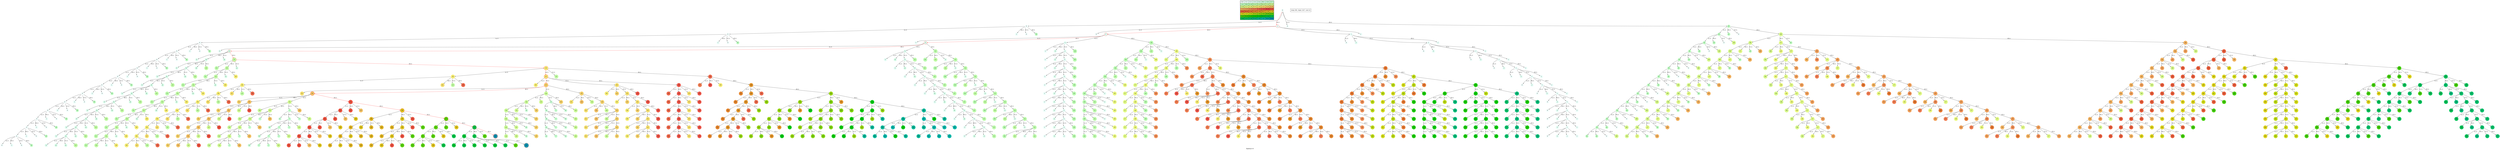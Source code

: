 digraph BigMaze { label="BigMaze-v0"
subgraph MAP {label=Map;map [shape=plaintext label=<<table border="1" cellpadding="5" cellspacing="0" cellborder="1"><tr><td bgcolor="0.46862745 0.04925994 0.99969645 1.        ">S:0</td><td bgcolor="0.45294118 0.07385253 0.99931706 1.        ">C:1</td><td bgcolor="0.4372549  0.09840028 0.99878599 1.        ">C:2</td><td bgcolor="0.42156863 0.12288829 0.99810333 1.        ">C:3</td><td bgcolor="0.40588235 0.1473017  0.99726917 1.        ">C:4</td><td bgcolor="0.39019608 0.17162568 0.99628365 1.        ">W:5</td><td bgcolor="0.3745098  0.19584547 0.99514692 1.        ">C:6</td><td bgcolor="0.35882353 0.21994636 0.99385914 1.        ">C:7</td></tr><tr><td bgcolor="0.34313725 0.24391372 0.99242051 1.        ">C:8</td><td bgcolor="0.32745098 0.267733   0.99083125 1.        ">W:9</td><td bgcolor="0.31176471 0.29138975 0.98909161 1.        ">C:10</td><td bgcolor="0.29607843 0.31486959 0.98720184 1.        ">C:11</td><td bgcolor="0.28039216 0.33815827 0.98516223 1.        ">C:12</td><td bgcolor="0.26470588 0.36124167 0.9829731  1.        ">W:13</td><td bgcolor="0.24901961 0.38410575 0.98063477 1.        ">C:14</td><td bgcolor="0.23333333 0.40673664 0.9781476  1.        ">C:15</td></tr><tr><td bgcolor="0.21764706 0.42912061 0.97551197 1.        ">C:16</td><td bgcolor="0.20196078 0.45124406 0.97272827 1.        ">C:17</td><td bgcolor="0.18627451 0.47309356 0.96979694 1.        ">C:18</td><td bgcolor="0.17058824 0.49465584 0.9667184  1.        ">W:19</td><td bgcolor="0.15490196 0.51591783 0.96349314 1.        ">C:20</td><td bgcolor="0.13921569 0.5368666  0.96012165 1.        ">C:21</td><td bgcolor="0.12352941 0.55748944 0.95660442 1.        ">C:22</td><td bgcolor="0.10784314 0.57777383 0.952942   1.        ">C:23</td></tr><tr><td bgcolor="0.09215686 0.59770746 0.94913494 1.        ">C:24</td><td bgcolor="0.07647059 0.61727822 0.94518383 1.        ">C:25</td><td bgcolor="0.06078431 0.63647424 0.94108925 1.        ">C:26</td><td bgcolor="0.04509804 0.65528385 0.93685184 1.        ">C:27</td><td bgcolor="0.02941176 0.67369564 0.93247223 1.        ">C:28</td><td bgcolor="0.01372549 0.69169844 0.92795109 1.        ">C:29</td><td bgcolor="0.00196078 0.70928131 0.92328911 1.        ">W:30</td><td bgcolor="0.01764706 0.72643357 0.91848699 1.        ">C:31</td></tr><tr><td bgcolor="0.03333333 0.74314483 0.91354546 1.        ">C:32</td><td bgcolor="0.04901961 0.75940492 0.90846527 1.        ">W:33</td><td bgcolor="0.06470588 0.77520398 0.9032472  1.        ">C:34</td><td bgcolor="0.08039216 0.79053241 0.89789203 1.        ">C:35</td><td bgcolor="0.09607843 0.80538092 0.89240058 1.        ">C:36</td><td bgcolor="0.11176471 0.81974048 0.88677369 1.        ">W:37</td><td bgcolor="0.12745098 0.83360239 0.88101219 1.        ">C:38</td><td bgcolor="0.14313725 0.84695821 0.87511698 1.        ">C:39</td></tr><tr><td bgcolor="0.15882353 0.85979985 0.86908895 1.        ">C:40</td><td bgcolor="0.1745098  0.87211951 0.862929   1.        ">C:41</td><td bgcolor="0.19019608 0.88390971 0.85663808 1.        ">C:42</td><td bgcolor="0.20588235 0.89516329 0.85021714 1.        ">W:43</td><td bgcolor="0.22156863 0.90587342 0.84366715 1.        ">C:44</td><td bgcolor="0.2372549  0.9160336  0.83698911 1.        ">C:45</td><td bgcolor="0.25294118 0.92563766 0.83018403 1.        ">W:46</td><td bgcolor="0.26862745 0.93467977 0.82325295 1.        ">C:47</td></tr><tr><td bgcolor="0.28431373 0.94315443 0.81619691 1.        ">C:48</td><td bgcolor="0.3        0.95105652 0.80901699 1.        ">W:49</td><td bgcolor="0.31568627 0.95838122 0.80171428 1.        ">C:50</td><td bgcolor="0.33137255 0.96512409 0.79428989 1.        ">C:51</td><td bgcolor="0.34705882 0.97128103 0.78674494 1.        ">C:52</td><td bgcolor="0.3627451  0.97684832 0.77908057 1.        ">W:53</td><td bgcolor="0.37843137 0.98182256 0.77129796 1.        ">C:54</td><td bgcolor="0.39411765 0.98620075 0.76339828 1.        ">C:55</td></tr><tr><td bgcolor="0.40980392 0.98998021 0.75538273 1.        ">C:56</td><td bgcolor="0.4254902  0.99315867 0.74725253 1.        ">C:57</td><td bgcolor="0.44117647 0.99573418 0.73900892 1.        ">C:58</td><td bgcolor="0.45686275 0.99770518 0.73065313 1.        ">W:59</td><td bgcolor="0.47254902 0.99907048 0.72218645 1.        ">C:60</td><td bgcolor="0.48823529 0.99982925 0.71361015 1.        ">C:61</td><td bgcolor="0.51176471 0.99982925 0.70054304 1.        ">W:62</td><td bgcolor="0.52745098 0.99907048 0.69169844 1.        ">G:63</td></tr></table>>]} 
nodesep=1 ranksep=0.5 node [shape=circle] edge [arrowsize=0.7] 
"0_0" [label=0 style=filled color=white  fillcolor="0.46862745 0.04925994 0.99969645 1.        "]; 
"0_0.0-0" [label=0 style=filled color=white  fillcolor="0.46862745 0.04925994 0.99969645 1.        "];  "0_0" -> "0_0.0-0" [label="(L,1)" ]; 
"0_0.1-1" [label=1 style=filled color=white  fillcolor="0.45294118 0.07385253 0.99931706 1.        "color=red ];   "0_0" -> "0_0.1-1" [label="(R,1)" color=red ];  
"0_0.0-2" [label=0 style=filled color=white  fillcolor="0.46862745 0.04925994 0.99969645 1.        "];  "0_0" -> "0_0.0-2" [label="(U,1)" ]; 
"0_0.8-3" [label=8 style=filled color=white  fillcolor="0.34313725 0.24391372 0.99242051 1.        "];  "0_0" -> "0_0.8-3" [label="(D,1)" ]; 
"0_0.0.0-0" [label=0 style=filled color=white  fillcolor="0.46862745 0.04925994 0.99969645 1.        "];  "0_0.0-0" -> "0_0.0.0-0" [label="(L,1)" ]; 
"0_0.0.1-1" [label=1 style=filled color=white  fillcolor="0.45294118 0.07385253 0.99931706 1.        "];  "0_0.0-0" -> "0_0.0.1-1" [label="(R,1)" ]; 
"0_0.0.0-2" [label=0 style=filled color=white  fillcolor="0.46862745 0.04925994 0.99969645 1.        "];  "0_0.0-0" -> "0_0.0.0-2" [label="(U,1)" ]; 
"0_0.0.8-3" [label=8 style=filled color=white  fillcolor="0.34313725 0.24391372 0.99242051 1.        "];  "0_0.0-0" -> "0_0.0.8-3" [label="(D,1)" ]; 
"0_0.1.0-0" [label=0 style=filled color=white  fillcolor="0.46862745 0.04925994 0.99969645 1.        "];  "0_0.1-1" -> "0_0.1.0-0" [label="(L,1)" ]; 
"0_0.1.2-1" [label=2 style=filled color=white  fillcolor="0.4372549  0.09840028 0.99878599 1.        "color=red ];   "0_0.1-1" -> "0_0.1.2-1" [label="(R,1)" color=red ];  
"0_0.1.1-2" [label=1 style=filled color=white  fillcolor="0.45294118 0.07385253 0.99931706 1.        "];  "0_0.1-1" -> "0_0.1.1-2" [label="(U,1)" ]; 
"0_0.1.1-3" [label=1 style=filled color=white  fillcolor="0.45294118 0.07385253 0.99931706 1.        "];  "0_0.1-1" -> "0_0.1.1-3" [label="(D,1)" ]; 
"0_0.8.8-0" [label=8 style=filled color=white  fillcolor="0.34313725 0.24391372 0.99242051 1.        "];  "0_0.8-3" -> "0_0.8.8-0" [label="(L,1)" ]; 
"0_0.8.8-1" [label=8 style=filled color=white  fillcolor="0.34313725 0.24391372 0.99242051 1.        "];  "0_0.8-3" -> "0_0.8.8-1" [label="(R,1)" ]; 
"0_0.8.0-2" [label=0 style=filled color=white  fillcolor="0.46862745 0.04925994 0.99969645 1.        "];  "0_0.8-3" -> "0_0.8.0-2" [label="(U,1)" ]; 
"0_0.8.16-3" [label=16 style=filled color=white  fillcolor="0.21764706 0.42912061 0.97551197 1.        "];  "0_0.8-3" -> "0_0.8.16-3" [label="(D,1)" ]; 
"0_0.0.0.0-0" [label=0 style=filled color=white  fillcolor="0.46862745 0.04925994 0.99969645 1.        "];  "0_0.0.0-0" -> "0_0.0.0.0-0" [label="(L,1)" ]; 
"0_0.0.0.1-1" [label=1 style=filled color=white  fillcolor="0.45294118 0.07385253 0.99931706 1.        "];  "0_0.0.0-0" -> "0_0.0.0.1-1" [label="(R,1)" ]; 
"0_0.0.0.0-2" [label=0 style=filled color=white  fillcolor="0.46862745 0.04925994 0.99969645 1.        "];  "0_0.0.0-0" -> "0_0.0.0.0-2" [label="(U,1)" ]; 
"0_0.0.0.8-3" [label=8 style=filled color=white  fillcolor="0.34313725 0.24391372 0.99242051 1.        "];  "0_0.0.0-0" -> "0_0.0.0.8-3" [label="(D,1)" ]; 
"0_0.1.2.1-0" [label=1 style=filled color=white  fillcolor="0.45294118 0.07385253 0.99931706 1.        "];  "0_0.1.2-1" -> "0_0.1.2.1-0" [label="(L,1)" ]; 
"0_0.1.2.3-1" [label=3 style=filled color=white  fillcolor="0.42156863 0.12288829 0.99810333 1.        "color=red ];   "0_0.1.2-1" -> "0_0.1.2.3-1" [label="(R,1)" color=red ];  
"0_0.1.2.2-2" [label=2 style=filled color=white  fillcolor="0.4372549  0.09840028 0.99878599 1.        "];  "0_0.1.2-1" -> "0_0.1.2.2-2" [label="(U,1)" ]; 
"0_0.1.2.10-3" [label=10 style=filled color=white  fillcolor="0.31176471 0.29138975 0.98909161 1.        "];  "0_0.1.2-1" -> "0_0.1.2.10-3" [label="(D,1)" ]; 
"0_0.1.1.0-0" [label=0 style=filled color=white  fillcolor="0.46862745 0.04925994 0.99969645 1.        "];  "0_0.1.1-2" -> "0_0.1.1.0-0" [label="(L,1)" ]; 
"0_0.1.1.2-1" [label=2 style=filled color=white  fillcolor="0.4372549  0.09840028 0.99878599 1.        "];  "0_0.1.1-2" -> "0_0.1.1.2-1" [label="(R,1)" ]; 
"0_0.1.1.1-2" [label=1 style=filled color=white  fillcolor="0.45294118 0.07385253 0.99931706 1.        "];  "0_0.1.1-2" -> "0_0.1.1.1-2" [label="(U,1)" ]; 
"0_0.1.1.1-3" [label=1 style=filled color=white  fillcolor="0.45294118 0.07385253 0.99931706 1.        "];  "0_0.1.1-2" -> "0_0.1.1.1-3" [label="(D,1)" ]; 
"0_0.8.8.8-0" [label=8 style=filled color=white  fillcolor="0.34313725 0.24391372 0.99242051 1.        "];  "0_0.8.8-0" -> "0_0.8.8.8-0" [label="(L,1)" ]; 
"0_0.8.8.8-1" [label=8 style=filled color=white  fillcolor="0.34313725 0.24391372 0.99242051 1.        "];  "0_0.8.8-0" -> "0_0.8.8.8-1" [label="(R,1)" ]; 
"0_0.8.8.0-2" [label=0 style=filled color=white  fillcolor="0.46862745 0.04925994 0.99969645 1.        "];  "0_0.8.8-0" -> "0_0.8.8.0-2" [label="(U,1)" ]; 
"0_0.8.8.16-3" [label=16 style=filled color=white  fillcolor="0.21764706 0.42912061 0.97551197 1.        "];  "0_0.8.8-0" -> "0_0.8.8.16-3" [label="(D,1)" ]; 
"0_0.8.16.16-0" [label=16 style=filled color=white  fillcolor="0.21764706 0.42912061 0.97551197 1.        "];  "0_0.8.16-3" -> "0_0.8.16.16-0" [label="(L,1)" ]; 
"0_0.8.16.17-1" [label=17 style=filled color=white  fillcolor="0.20196078 0.45124406 0.97272827 1.        "];  "0_0.8.16-3" -> "0_0.8.16.17-1" [label="(R,1)" ]; 
"0_0.8.16.8-2" [label=8 style=filled color=white  fillcolor="0.34313725 0.24391372 0.99242051 1.        "];  "0_0.8.16-3" -> "0_0.8.16.8-2" [label="(U,1)" ]; 
"0_0.8.16.24-3" [label=24 style=filled color=white  fillcolor="0.09215686 0.59770746 0.94913494 1.        "];  "0_0.8.16-3" -> "0_0.8.16.24-3" [label="(D,1)" ]; 
"0_0.0.0.0.0-0" [label=0 style=filled color=white  fillcolor="0.46862745 0.04925994 0.99969645 1.        "];  "0_0.0.0.0-0" -> "0_0.0.0.0.0-0" [label="(L,1)" ]; 
"0_0.0.0.0.1-1" [label=1 style=filled color=white  fillcolor="0.45294118 0.07385253 0.99931706 1.        "];  "0_0.0.0.0-0" -> "0_0.0.0.0.1-1" [label="(R,1)" ]; 
"0_0.0.0.0.0-2" [label=0 style=filled color=white  fillcolor="0.46862745 0.04925994 0.99969645 1.        "];  "0_0.0.0.0-0" -> "0_0.0.0.0.0-2" [label="(U,1)" ]; 
"0_0.0.0.0.8-3" [label=8 style=filled color=white  fillcolor="0.34313725 0.24391372 0.99242051 1.        "];  "0_0.0.0.0-0" -> "0_0.0.0.0.8-3" [label="(D,1)" ]; 
"0_0.1.2.3.2-0" [label=2 style=filled color=white  fillcolor="0.4372549  0.09840028 0.99878599 1.        "];  "0_0.1.2.3-1" -> "0_0.1.2.3.2-0" [label="(L,1)" ]; 
"0_0.1.2.3.4-1" [label=4 style=filled color=white  fillcolor="0.40588235 0.1473017  0.99726917 1.        "color=red ];   "0_0.1.2.3-1" -> "0_0.1.2.3.4-1" [label="(R,1)" color=red ];  
"0_0.1.2.3.3-2" [label=3 style=filled color=white  fillcolor="0.42156863 0.12288829 0.99810333 1.        "];  "0_0.1.2.3-1" -> "0_0.1.2.3.3-2" [label="(U,1)" ]; 
"0_0.1.2.3.11-3" [label=11 style=filled color=white  fillcolor="0.29607843 0.31486959 0.98720184 1.        "];  "0_0.1.2.3-1" -> "0_0.1.2.3.11-3" [label="(D,1)" ]; 
"0_0.1.2.2.1-0" [label=1 style=filled color=white  fillcolor="0.45294118 0.07385253 0.99931706 1.        "];  "0_0.1.2.2-2" -> "0_0.1.2.2.1-0" [label="(L,1)" ]; 
"0_0.1.2.2.3-1" [label=3 style=filled color=white  fillcolor="0.42156863 0.12288829 0.99810333 1.        "];  "0_0.1.2.2-2" -> "0_0.1.2.2.3-1" [label="(R,1)" ]; 
"0_0.1.2.2.2-2" [label=2 style=filled color=white  fillcolor="0.4372549  0.09840028 0.99878599 1.        "];  "0_0.1.2.2-2" -> "0_0.1.2.2.2-2" [label="(U,1)" ]; 
"0_0.1.2.2.10-3" [label=10 style=filled color=white  fillcolor="0.31176471 0.29138975 0.98909161 1.        "];  "0_0.1.2.2-2" -> "0_0.1.2.2.10-3" [label="(D,1)" ]; 
"0_0.1.2.10.10-0" [label=10 style=filled color=white  fillcolor="0.31176471 0.29138975 0.98909161 1.        "];  "0_0.1.2.10-3" -> "0_0.1.2.10.10-0" [label="(L,1)" ]; 
"0_0.1.2.10.11-1" [label=11 style=filled color=white  fillcolor="0.29607843 0.31486959 0.98720184 1.        "];  "0_0.1.2.10-3" -> "0_0.1.2.10.11-1" [label="(R,1)" ]; 
"0_0.1.2.10.2-2" [label=2 style=filled color=white  fillcolor="0.4372549  0.09840028 0.99878599 1.        "];  "0_0.1.2.10-3" -> "0_0.1.2.10.2-2" [label="(U,1)" ]; 
"0_0.1.2.10.18-3" [label=18 style=filled color=white  fillcolor="0.18627451 0.47309356 0.96979694 1.        "];  "0_0.1.2.10-3" -> "0_0.1.2.10.18-3" [label="(D,1)" ]; 
"0_0.1.1.1.0-0" [label=0 style=filled color=white  fillcolor="0.46862745 0.04925994 0.99969645 1.        "];  "0_0.1.1.1-2" -> "0_0.1.1.1.0-0" [label="(L,1)" ]; 
"0_0.1.1.1.2-1" [label=2 style=filled color=white  fillcolor="0.4372549  0.09840028 0.99878599 1.        "];  "0_0.1.1.1-2" -> "0_0.1.1.1.2-1" [label="(R,1)" ]; 
"0_0.1.1.1.1-2" [label=1 style=filled color=white  fillcolor="0.45294118 0.07385253 0.99931706 1.        "];  "0_0.1.1.1-2" -> "0_0.1.1.1.1-2" [label="(U,1)" ]; 
"0_0.1.1.1.1-3" [label=1 style=filled color=white  fillcolor="0.45294118 0.07385253 0.99931706 1.        "];  "0_0.1.1.1-2" -> "0_0.1.1.1.1-3" [label="(D,1)" ]; 
"0_0.8.8.8.8-0" [label=8 style=filled color=white  fillcolor="0.34313725 0.24391372 0.99242051 1.        "];  "0_0.8.8.8-0" -> "0_0.8.8.8.8-0" [label="(L,1)" ]; 
"0_0.8.8.8.8-1" [label=8 style=filled color=white  fillcolor="0.34313725 0.24391372 0.99242051 1.        "];  "0_0.8.8.8-0" -> "0_0.8.8.8.8-1" [label="(R,1)" ]; 
"0_0.8.8.8.0-2" [label=0 style=filled color=white  fillcolor="0.46862745 0.04925994 0.99969645 1.        "];  "0_0.8.8.8-0" -> "0_0.8.8.8.0-2" [label="(U,1)" ]; 
"0_0.8.8.8.16-3" [label=16 style=filled color=white  fillcolor="0.21764706 0.42912061 0.97551197 1.        "];  "0_0.8.8.8-0" -> "0_0.8.8.8.16-3" [label="(D,1)" ]; 
"0_0.8.16.16.16-0" [label=16 style=filled color=white  fillcolor="0.21764706 0.42912061 0.97551197 1.        "];  "0_0.8.16.16-0" -> "0_0.8.16.16.16-0" [label="(L,1)" ]; 
"0_0.8.16.16.17-1" [label=17 style=filled color=white  fillcolor="0.20196078 0.45124406 0.97272827 1.        "];  "0_0.8.16.16-0" -> "0_0.8.16.16.17-1" [label="(R,1)" ]; 
"0_0.8.16.16.8-2" [label=8 style=filled color=white  fillcolor="0.34313725 0.24391372 0.99242051 1.        "];  "0_0.8.16.16-0" -> "0_0.8.16.16.8-2" [label="(U,1)" ]; 
"0_0.8.16.16.24-3" [label=24 style=filled color=white  fillcolor="0.09215686 0.59770746 0.94913494 1.        "];  "0_0.8.16.16-0" -> "0_0.8.16.16.24-3" [label="(D,1)" ]; 
"0_0.8.16.17.16-0" [label=16 style=filled color=white  fillcolor="0.21764706 0.42912061 0.97551197 1.        "];  "0_0.8.16.17-1" -> "0_0.8.16.17.16-0" [label="(L,1)" ]; 
"0_0.8.16.17.18-1" [label=18 style=filled color=white  fillcolor="0.18627451 0.47309356 0.96979694 1.        "];  "0_0.8.16.17-1" -> "0_0.8.16.17.18-1" [label="(R,1)" ]; 
"0_0.8.16.17.17-2" [label=17 style=filled color=white  fillcolor="0.20196078 0.45124406 0.97272827 1.        "];  "0_0.8.16.17-1" -> "0_0.8.16.17.17-2" [label="(U,1)" ]; 
"0_0.8.16.17.25-3" [label=25 style=filled color=white  fillcolor="0.07647059 0.61727822 0.94518383 1.        "];  "0_0.8.16.17-1" -> "0_0.8.16.17.25-3" [label="(D,1)" ]; 
"0_0.8.16.24.24-0" [label=24 style=filled color=white  fillcolor="0.09215686 0.59770746 0.94913494 1.        "];  "0_0.8.16.24-3" -> "0_0.8.16.24.24-0" [label="(L,1)" ]; 
"0_0.8.16.24.25-1" [label=25 style=filled color=white  fillcolor="0.07647059 0.61727822 0.94518383 1.        "];  "0_0.8.16.24-3" -> "0_0.8.16.24.25-1" [label="(R,1)" ]; 
"0_0.8.16.24.16-2" [label=16 style=filled color=white  fillcolor="0.21764706 0.42912061 0.97551197 1.        "];  "0_0.8.16.24-3" -> "0_0.8.16.24.16-2" [label="(U,1)" ]; 
"0_0.8.16.24.32-3" [label=32 style=filled color=white  fillcolor="0.03333333 0.74314483 0.91354546 1.        "];  "0_0.8.16.24-3" -> "0_0.8.16.24.32-3" [label="(D,1)" ]; 
"0_0.0.0.0.0.0-0" [label=0 style=filled color=white  fillcolor="0.46862745 0.04925994 0.99969645 1.        "];  "0_0.0.0.0.0-0" -> "0_0.0.0.0.0.0-0" [label="(L,1)" ]; 
"0_0.0.0.0.0.1-1" [label=1 style=filled color=white  fillcolor="0.45294118 0.07385253 0.99931706 1.        "];  "0_0.0.0.0.0-0" -> "0_0.0.0.0.0.1-1" [label="(R,1)" ]; 
"0_0.0.0.0.0.0-2" [label=0 style=filled color=white  fillcolor="0.46862745 0.04925994 0.99969645 1.        "];  "0_0.0.0.0.0-0" -> "0_0.0.0.0.0.0-2" [label="(U,1)" ]; 
"0_0.0.0.0.0.8-3" [label=8 style=filled color=white  fillcolor="0.34313725 0.24391372 0.99242051 1.        "];  "0_0.0.0.0.0-0" -> "0_0.0.0.0.0.8-3" [label="(D,1)" ]; 
"0_0.1.2.3.4.3-0" [label=3 style=filled color=white  fillcolor="0.42156863 0.12288829 0.99810333 1.        "];  "0_0.1.2.3.4-1" -> "0_0.1.2.3.4.3-0" [label="(L,1)" ]; 
"0_0.1.2.3.4.4-1" [label=4 style=filled color=white  fillcolor="0.40588235 0.1473017  0.99726917 1.        "];  "0_0.1.2.3.4-1" -> "0_0.1.2.3.4.4-1" [label="(R,1)" ]; 
"0_0.1.2.3.4.4-2" [label=4 style=filled color=white  fillcolor="0.40588235 0.1473017  0.99726917 1.        "];  "0_0.1.2.3.4-1" -> "0_0.1.2.3.4.4-2" [label="(U,1)" ]; 
"0_0.1.2.3.4.12-3" [label=12 style=filled color=white  fillcolor="0.28039216 0.33815827 0.98516223 1.        "color=red ];   "0_0.1.2.3.4-1" -> "0_0.1.2.3.4.12-3" [label="(D,1)" color=red ];  
"0_0.1.2.3.3.2-0" [label=2 style=filled color=white  fillcolor="0.4372549  0.09840028 0.99878599 1.        "];  "0_0.1.2.3.3-2" -> "0_0.1.2.3.3.2-0" [label="(L,1)" ]; 
"0_0.1.2.3.3.4-1" [label=4 style=filled color=white  fillcolor="0.40588235 0.1473017  0.99726917 1.        "];  "0_0.1.2.3.3-2" -> "0_0.1.2.3.3.4-1" [label="(R,1)" ]; 
"0_0.1.2.3.3.3-2" [label=3 style=filled color=white  fillcolor="0.42156863 0.12288829 0.99810333 1.        "];  "0_0.1.2.3.3-2" -> "0_0.1.2.3.3.3-2" [label="(U,1)" ]; 
"0_0.1.2.3.3.11-3" [label=11 style=filled color=white  fillcolor="0.29607843 0.31486959 0.98720184 1.        "];  "0_0.1.2.3.3-2" -> "0_0.1.2.3.3.11-3" [label="(D,1)" ]; 
"0_0.1.2.3.11.10-0" [label=10 style=filled color=white  fillcolor="0.31176471 0.29138975 0.98909161 1.        "];  "0_0.1.2.3.11-3" -> "0_0.1.2.3.11.10-0" [label="(L,1)" ]; 
"0_0.1.2.3.11.12-1" [label=12 style=filled color=white  fillcolor="0.28039216 0.33815827 0.98516223 1.        "];  "0_0.1.2.3.11-3" -> "0_0.1.2.3.11.12-1" [label="(R,1)" ]; 
"0_0.1.2.3.11.3-2" [label=3 style=filled color=white  fillcolor="0.42156863 0.12288829 0.99810333 1.        "];  "0_0.1.2.3.11-3" -> "0_0.1.2.3.11.3-2" [label="(U,1)" ]; 
"0_0.1.2.3.11.11-3" [label=11 style=filled color=white  fillcolor="0.29607843 0.31486959 0.98720184 1.        "];  "0_0.1.2.3.11-3" -> "0_0.1.2.3.11.11-3" [label="(D,1)" ]; 
"0_0.1.2.2.2.1-0" [label=1 style=filled color=white  fillcolor="0.45294118 0.07385253 0.99931706 1.        "];  "0_0.1.2.2.2-2" -> "0_0.1.2.2.2.1-0" [label="(L,1)" ]; 
"0_0.1.2.2.2.3-1" [label=3 style=filled color=white  fillcolor="0.42156863 0.12288829 0.99810333 1.        "];  "0_0.1.2.2.2-2" -> "0_0.1.2.2.2.3-1" [label="(R,1)" ]; 
"0_0.1.2.2.2.2-2" [label=2 style=filled color=white  fillcolor="0.4372549  0.09840028 0.99878599 1.        "];  "0_0.1.2.2.2-2" -> "0_0.1.2.2.2.2-2" [label="(U,1)" ]; 
"0_0.1.2.2.2.10-3" [label=10 style=filled color=white  fillcolor="0.31176471 0.29138975 0.98909161 1.        "];  "0_0.1.2.2.2-2" -> "0_0.1.2.2.2.10-3" [label="(D,1)" ]; 
"0_0.1.2.10.10.10-0" [label=10 style=filled color=white  fillcolor="0.31176471 0.29138975 0.98909161 1.        "];  "0_0.1.2.10.10-0" -> "0_0.1.2.10.10.10-0" [label="(L,1)" ]; 
"0_0.1.2.10.10.11-1" [label=11 style=filled color=white  fillcolor="0.29607843 0.31486959 0.98720184 1.        "];  "0_0.1.2.10.10-0" -> "0_0.1.2.10.10.11-1" [label="(R,1)" ]; 
"0_0.1.2.10.10.2-2" [label=2 style=filled color=white  fillcolor="0.4372549  0.09840028 0.99878599 1.        "];  "0_0.1.2.10.10-0" -> "0_0.1.2.10.10.2-2" [label="(U,1)" ]; 
"0_0.1.2.10.10.18-3" [label=18 style=filled color=white  fillcolor="0.18627451 0.47309356 0.96979694 1.        "];  "0_0.1.2.10.10-0" -> "0_0.1.2.10.10.18-3" [label="(D,1)" ]; 
"0_0.1.2.10.18.17-0" [label=17 style=filled color=white  fillcolor="0.20196078 0.45124406 0.97272827 1.        "];  "0_0.1.2.10.18-3" -> "0_0.1.2.10.18.17-0" [label="(L,1)" ]; 
"0_0.1.2.10.18.18-1" [label=18 style=filled color=white  fillcolor="0.18627451 0.47309356 0.96979694 1.        "];  "0_0.1.2.10.18-3" -> "0_0.1.2.10.18.18-1" [label="(R,1)" ]; 
"0_0.1.2.10.18.10-2" [label=10 style=filled color=white  fillcolor="0.31176471 0.29138975 0.98909161 1.        "];  "0_0.1.2.10.18-3" -> "0_0.1.2.10.18.10-2" [label="(U,1)" ]; 
"0_0.1.2.10.18.26-3" [label=26 style=filled color=white  fillcolor="0.06078431 0.63647424 0.94108925 1.        "];  "0_0.1.2.10.18-3" -> "0_0.1.2.10.18.26-3" [label="(D,1)" ]; 
"0_0.1.1.1.1.0-0" [label=0 style=filled color=white  fillcolor="0.46862745 0.04925994 0.99969645 1.        "];  "0_0.1.1.1.1-2" -> "0_0.1.1.1.1.0-0" [label="(L,1)" ]; 
"0_0.1.1.1.1.2-1" [label=2 style=filled color=white  fillcolor="0.4372549  0.09840028 0.99878599 1.        "];  "0_0.1.1.1.1-2" -> "0_0.1.1.1.1.2-1" [label="(R,1)" ]; 
"0_0.1.1.1.1.1-2" [label=1 style=filled color=white  fillcolor="0.45294118 0.07385253 0.99931706 1.        "];  "0_0.1.1.1.1-2" -> "0_0.1.1.1.1.1-2" [label="(U,1)" ]; 
"0_0.1.1.1.1.1-3" [label=1 style=filled color=white  fillcolor="0.45294118 0.07385253 0.99931706 1.        "];  "0_0.1.1.1.1-2" -> "0_0.1.1.1.1.1-3" [label="(D,1)" ]; 
"0_0.8.8.8.8.8-0" [label=8 style=filled color=white  fillcolor="0.34313725 0.24391372 0.99242051 1.        "];  "0_0.8.8.8.8-0" -> "0_0.8.8.8.8.8-0" [label="(L,1)" ]; 
"0_0.8.8.8.8.8-1" [label=8 style=filled color=white  fillcolor="0.34313725 0.24391372 0.99242051 1.        "];  "0_0.8.8.8.8-0" -> "0_0.8.8.8.8.8-1" [label="(R,1)" ]; 
"0_0.8.8.8.8.0-2" [label=0 style=filled color=white  fillcolor="0.46862745 0.04925994 0.99969645 1.        "];  "0_0.8.8.8.8-0" -> "0_0.8.8.8.8.0-2" [label="(U,1)" ]; 
"0_0.8.8.8.8.16-3" [label=16 style=filled color=white  fillcolor="0.21764706 0.42912061 0.97551197 1.        "];  "0_0.8.8.8.8-0" -> "0_0.8.8.8.8.16-3" [label="(D,1)" ]; 
"0_0.8.16.16.16.16-0" [label=16 style=filled color=white  fillcolor="0.21764706 0.42912061 0.97551197 1.        "];  "0_0.8.16.16.16-0" -> "0_0.8.16.16.16.16-0" [label="(L,1)" ]; 
"0_0.8.16.16.16.17-1" [label=17 style=filled color=white  fillcolor="0.20196078 0.45124406 0.97272827 1.        "];  "0_0.8.16.16.16-0" -> "0_0.8.16.16.16.17-1" [label="(R,1)" ]; 
"0_0.8.16.16.16.8-2" [label=8 style=filled color=white  fillcolor="0.34313725 0.24391372 0.99242051 1.        "];  "0_0.8.16.16.16-0" -> "0_0.8.16.16.16.8-2" [label="(U,1)" ]; 
"0_0.8.16.16.16.24-3" [label=24 style=filled color=white  fillcolor="0.09215686 0.59770746 0.94913494 1.        "];  "0_0.8.16.16.16-0" -> "0_0.8.16.16.16.24-3" [label="(D,1)" ]; 
"0_0.8.16.17.17.16-0" [label=16 style=filled color=white  fillcolor="0.21764706 0.42912061 0.97551197 1.        "];  "0_0.8.16.17.17-2" -> "0_0.8.16.17.17.16-0" [label="(L,1)" ]; 
"0_0.8.16.17.17.18-1" [label=18 style=filled color=white  fillcolor="0.18627451 0.47309356 0.96979694 1.        "];  "0_0.8.16.17.17-2" -> "0_0.8.16.17.17.18-1" [label="(R,1)" ]; 
"0_0.8.16.17.17.17-2" [label=17 style=filled color=white  fillcolor="0.20196078 0.45124406 0.97272827 1.        "];  "0_0.8.16.17.17-2" -> "0_0.8.16.17.17.17-2" [label="(U,1)" ]; 
"0_0.8.16.17.17.25-3" [label=25 style=filled color=white  fillcolor="0.07647059 0.61727822 0.94518383 1.        "];  "0_0.8.16.17.17-2" -> "0_0.8.16.17.17.25-3" [label="(D,1)" ]; 
"0_0.8.16.17.25.24-0" [label=24 style=filled color=white  fillcolor="0.09215686 0.59770746 0.94913494 1.        "];  "0_0.8.16.17.25-3" -> "0_0.8.16.17.25.24-0" [label="(L,1)" ]; 
"0_0.8.16.17.25.26-1" [label=26 style=filled color=white  fillcolor="0.06078431 0.63647424 0.94108925 1.        "];  "0_0.8.16.17.25-3" -> "0_0.8.16.17.25.26-1" [label="(R,1)" ]; 
"0_0.8.16.17.25.17-2" [label=17 style=filled color=white  fillcolor="0.20196078 0.45124406 0.97272827 1.        "];  "0_0.8.16.17.25-3" -> "0_0.8.16.17.25.17-2" [label="(U,1)" ]; 
"0_0.8.16.17.25.25-3" [label=25 style=filled color=white  fillcolor="0.07647059 0.61727822 0.94518383 1.        "];  "0_0.8.16.17.25-3" -> "0_0.8.16.17.25.25-3" [label="(D,1)" ]; 
"0_0.8.16.24.24.24-0" [label=24 style=filled color=white  fillcolor="0.09215686 0.59770746 0.94913494 1.        "];  "0_0.8.16.24.24-0" -> "0_0.8.16.24.24.24-0" [label="(L,1)" ]; 
"0_0.8.16.24.24.25-1" [label=25 style=filled color=white  fillcolor="0.07647059 0.61727822 0.94518383 1.        "];  "0_0.8.16.24.24-0" -> "0_0.8.16.24.24.25-1" [label="(R,1)" ]; 
"0_0.8.16.24.24.16-2" [label=16 style=filled color=white  fillcolor="0.21764706 0.42912061 0.97551197 1.        "];  "0_0.8.16.24.24-0" -> "0_0.8.16.24.24.16-2" [label="(U,1)" ]; 
"0_0.8.16.24.24.32-3" [label=32 style=filled color=white  fillcolor="0.03333333 0.74314483 0.91354546 1.        "];  "0_0.8.16.24.24-0" -> "0_0.8.16.24.24.32-3" [label="(D,1)" ]; 
"0_0.8.16.24.32.32-0" [label=32 style=filled color=white  fillcolor="0.03333333 0.74314483 0.91354546 1.        "];  "0_0.8.16.24.32-3" -> "0_0.8.16.24.32.32-0" [label="(L,1)" ]; 
"0_0.8.16.24.32.32-1" [label=32 style=filled color=white  fillcolor="0.03333333 0.74314483 0.91354546 1.        "];  "0_0.8.16.24.32-3" -> "0_0.8.16.24.32.32-1" [label="(R,1)" ]; 
"0_0.8.16.24.32.24-2" [label=24 style=filled color=white  fillcolor="0.09215686 0.59770746 0.94913494 1.        "];  "0_0.8.16.24.32-3" -> "0_0.8.16.24.32.24-2" [label="(U,1)" ]; 
"0_0.8.16.24.32.40-3" [label=40 style=filled color=white  fillcolor="0.15882353 0.85979985 0.86908895 1.        "];  "0_0.8.16.24.32-3" -> "0_0.8.16.24.32.40-3" [label="(D,1)" ]; 
"0_0.0.0.0.0.0.0-0" [label=0 style=filled color=white  fillcolor="0.46862745 0.04925994 0.99969645 1.        "];  "0_0.0.0.0.0.0-0" -> "0_0.0.0.0.0.0.0-0" [label="(L,1)" ]; 
"0_0.0.0.0.0.0.1-1" [label=1 style=filled color=white  fillcolor="0.45294118 0.07385253 0.99931706 1.        "];  "0_0.0.0.0.0.0-0" -> "0_0.0.0.0.0.0.1-1" [label="(R,1)" ]; 
"0_0.0.0.0.0.0.0-2" [label=0 style=filled color=white  fillcolor="0.46862745 0.04925994 0.99969645 1.        "];  "0_0.0.0.0.0.0-0" -> "0_0.0.0.0.0.0.0-2" [label="(U,1)" ]; 
"0_0.0.0.0.0.0.8-3" [label=8 style=filled color=white  fillcolor="0.34313725 0.24391372 0.99242051 1.        "];  "0_0.0.0.0.0.0-0" -> "0_0.0.0.0.0.0.8-3" [label="(D,1)" ]; 
"0_0.1.2.3.4.4.3-0" [label=3 style=filled color=white  fillcolor="0.42156863 0.12288829 0.99810333 1.        "];  "0_0.1.2.3.4.4-1" -> "0_0.1.2.3.4.4.3-0" [label="(L,1)" ]; 
"0_0.1.2.3.4.4.4-1" [label=4 style=filled color=white  fillcolor="0.40588235 0.1473017  0.99726917 1.        "];  "0_0.1.2.3.4.4-1" -> "0_0.1.2.3.4.4.4-1" [label="(R,1)" ]; 
"0_0.1.2.3.4.4.4-2" [label=4 style=filled color=white  fillcolor="0.40588235 0.1473017  0.99726917 1.        "];  "0_0.1.2.3.4.4-1" -> "0_0.1.2.3.4.4.4-2" [label="(U,1)" ]; 
"0_0.1.2.3.4.4.12-3" [label=12 style=filled color=white  fillcolor="0.28039216 0.33815827 0.98516223 1.        "];  "0_0.1.2.3.4.4-1" -> "0_0.1.2.3.4.4.12-3" [label="(D,1)" ]; 
"0_0.1.2.3.4.12.11-0" [label=11 style=filled color=white  fillcolor="0.29607843 0.31486959 0.98720184 1.        "];  "0_0.1.2.3.4.12-3" -> "0_0.1.2.3.4.12.11-0" [label="(L,1)" ]; 
"0_0.1.2.3.4.12.12-1" [label=12 style=filled color=white  fillcolor="0.28039216 0.33815827 0.98516223 1.        "];  "0_0.1.2.3.4.12-3" -> "0_0.1.2.3.4.12.12-1" [label="(R,1)" ]; 
"0_0.1.2.3.4.12.4-2" [label=4 style=filled color=white  fillcolor="0.40588235 0.1473017  0.99726917 1.        "];  "0_0.1.2.3.4.12-3" -> "0_0.1.2.3.4.12.4-2" [label="(U,1)" ]; 
"0_0.1.2.3.4.12.20-3" [label=20 style=filled color=white  fillcolor="0.15490196 0.51591783 0.96349314 1.        "color=red ];   "0_0.1.2.3.4.12-3" -> "0_0.1.2.3.4.12.20-3" [label="(D,1)" color=red ];  
"0_0.1.2.3.3.3.2-0" [label=2 style=filled color=white  fillcolor="0.4372549  0.09840028 0.99878599 1.        "];  "0_0.1.2.3.3.3-2" -> "0_0.1.2.3.3.3.2-0" [label="(L,1)" ]; 
"0_0.1.2.3.3.3.4-1" [label=4 style=filled color=white  fillcolor="0.40588235 0.1473017  0.99726917 1.        "];  "0_0.1.2.3.3.3-2" -> "0_0.1.2.3.3.3.4-1" [label="(R,1)" ]; 
"0_0.1.2.3.3.3.3-2" [label=3 style=filled color=white  fillcolor="0.42156863 0.12288829 0.99810333 1.        "];  "0_0.1.2.3.3.3-2" -> "0_0.1.2.3.3.3.3-2" [label="(U,1)" ]; 
"0_0.1.2.3.3.3.11-3" [label=11 style=filled color=white  fillcolor="0.29607843 0.31486959 0.98720184 1.        "];  "0_0.1.2.3.3.3-2" -> "0_0.1.2.3.3.3.11-3" [label="(D,1)" ]; 
"0_0.1.2.3.11.11.10-0" [label=10 style=filled color=white  fillcolor="0.31176471 0.29138975 0.98909161 1.        "];  "0_0.1.2.3.11.11-3" -> "0_0.1.2.3.11.11.10-0" [label="(L,1)" ]; 
"0_0.1.2.3.11.11.12-1" [label=12 style=filled color=white  fillcolor="0.28039216 0.33815827 0.98516223 1.        "];  "0_0.1.2.3.11.11-3" -> "0_0.1.2.3.11.11.12-1" [label="(R,1)" ]; 
"0_0.1.2.3.11.11.3-2" [label=3 style=filled color=white  fillcolor="0.42156863 0.12288829 0.99810333 1.        "];  "0_0.1.2.3.11.11-3" -> "0_0.1.2.3.11.11.3-2" [label="(U,1)" ]; 
"0_0.1.2.3.11.11.11-3" [label=11 style=filled color=white  fillcolor="0.29607843 0.31486959 0.98720184 1.        "];  "0_0.1.2.3.11.11-3" -> "0_0.1.2.3.11.11.11-3" [label="(D,1)" ]; 
"0_0.1.2.2.2.2.1-0" [label=1 style=filled color=white  fillcolor="0.45294118 0.07385253 0.99931706 1.        "];  "0_0.1.2.2.2.2-2" -> "0_0.1.2.2.2.2.1-0" [label="(L,1)" ]; 
"0_0.1.2.2.2.2.3-1" [label=3 style=filled color=white  fillcolor="0.42156863 0.12288829 0.99810333 1.        "];  "0_0.1.2.2.2.2-2" -> "0_0.1.2.2.2.2.3-1" [label="(R,1)" ]; 
"0_0.1.2.2.2.2.2-2" [label=2 style=filled color=white  fillcolor="0.4372549  0.09840028 0.99878599 1.        "];  "0_0.1.2.2.2.2-2" -> "0_0.1.2.2.2.2.2-2" [label="(U,1)" ]; 
"0_0.1.2.2.2.2.10-3" [label=10 style=filled color=white  fillcolor="0.31176471 0.29138975 0.98909161 1.        "];  "0_0.1.2.2.2.2-2" -> "0_0.1.2.2.2.2.10-3" [label="(D,1)" ]; 
"0_0.1.2.10.10.10.10-0" [label=10 style=filled color=white  fillcolor="0.31176471 0.29138975 0.98909161 1.        "];  "0_0.1.2.10.10.10-0" -> "0_0.1.2.10.10.10.10-0" [label="(L,1)" ]; 
"0_0.1.2.10.10.10.11-1" [label=11 style=filled color=white  fillcolor="0.29607843 0.31486959 0.98720184 1.        "];  "0_0.1.2.10.10.10-0" -> "0_0.1.2.10.10.10.11-1" [label="(R,1)" ]; 
"0_0.1.2.10.10.10.2-2" [label=2 style=filled color=white  fillcolor="0.4372549  0.09840028 0.99878599 1.        "];  "0_0.1.2.10.10.10-0" -> "0_0.1.2.10.10.10.2-2" [label="(U,1)" ]; 
"0_0.1.2.10.10.10.18-3" [label=18 style=filled color=white  fillcolor="0.18627451 0.47309356 0.96979694 1.        "];  "0_0.1.2.10.10.10-0" -> "0_0.1.2.10.10.10.18-3" [label="(D,1)" ]; 
"0_0.1.2.10.18.18.17-0" [label=17 style=filled color=white  fillcolor="0.20196078 0.45124406 0.97272827 1.        "];  "0_0.1.2.10.18.18-1" -> "0_0.1.2.10.18.18.17-0" [label="(L,1)" ]; 
"0_0.1.2.10.18.18.18-1" [label=18 style=filled color=white  fillcolor="0.18627451 0.47309356 0.96979694 1.        "];  "0_0.1.2.10.18.18-1" -> "0_0.1.2.10.18.18.18-1" [label="(R,1)" ]; 
"0_0.1.2.10.18.18.10-2" [label=10 style=filled color=white  fillcolor="0.31176471 0.29138975 0.98909161 1.        "];  "0_0.1.2.10.18.18-1" -> "0_0.1.2.10.18.18.10-2" [label="(U,1)" ]; 
"0_0.1.2.10.18.18.26-3" [label=26 style=filled color=white  fillcolor="0.06078431 0.63647424 0.94108925 1.        "];  "0_0.1.2.10.18.18-1" -> "0_0.1.2.10.18.18.26-3" [label="(D,1)" ]; 
"0_0.1.2.10.18.26.25-0" [label=25 style=filled color=white  fillcolor="0.07647059 0.61727822 0.94518383 1.        "];  "0_0.1.2.10.18.26-3" -> "0_0.1.2.10.18.26.25-0" [label="(L,1)" ]; 
"0_0.1.2.10.18.26.27-1" [label=27 style=filled color=white  fillcolor="0.04509804 0.65528385 0.93685184 1.        "];  "0_0.1.2.10.18.26-3" -> "0_0.1.2.10.18.26.27-1" [label="(R,1)" ]; 
"0_0.1.2.10.18.26.18-2" [label=18 style=filled color=white  fillcolor="0.18627451 0.47309356 0.96979694 1.        "];  "0_0.1.2.10.18.26-3" -> "0_0.1.2.10.18.26.18-2" [label="(U,1)" ]; 
"0_0.1.2.10.18.26.34-3" [label=34 style=filled color=white  fillcolor="0.06470588 0.77520398 0.9032472  1.        "];  "0_0.1.2.10.18.26-3" -> "0_0.1.2.10.18.26.34-3" [label="(D,1)" ]; 
"0_0.1.1.1.1.1.0-0" [label=0 style=filled color=white  fillcolor="0.46862745 0.04925994 0.99969645 1.        "];  "0_0.1.1.1.1.1-2" -> "0_0.1.1.1.1.1.0-0" [label="(L,1)" ]; 
"0_0.1.1.1.1.1.2-1" [label=2 style=filled color=white  fillcolor="0.4372549  0.09840028 0.99878599 1.        "];  "0_0.1.1.1.1.1-2" -> "0_0.1.1.1.1.1.2-1" [label="(R,1)" ]; 
"0_0.1.1.1.1.1.1-2" [label=1 style=filled color=white  fillcolor="0.45294118 0.07385253 0.99931706 1.        "];  "0_0.1.1.1.1.1-2" -> "0_0.1.1.1.1.1.1-2" [label="(U,1)" ]; 
"0_0.1.1.1.1.1.1-3" [label=1 style=filled color=white  fillcolor="0.45294118 0.07385253 0.99931706 1.        "];  "0_0.1.1.1.1.1-2" -> "0_0.1.1.1.1.1.1-3" [label="(D,1)" ]; 
"0_0.8.8.8.8.8.8-0" [label=8 style=filled color=white  fillcolor="0.34313725 0.24391372 0.99242051 1.        "];  "0_0.8.8.8.8.8-0" -> "0_0.8.8.8.8.8.8-0" [label="(L,1)" ]; 
"0_0.8.8.8.8.8.8-1" [label=8 style=filled color=white  fillcolor="0.34313725 0.24391372 0.99242051 1.        "];  "0_0.8.8.8.8.8-0" -> "0_0.8.8.8.8.8.8-1" [label="(R,1)" ]; 
"0_0.8.8.8.8.8.0-2" [label=0 style=filled color=white  fillcolor="0.46862745 0.04925994 0.99969645 1.        "];  "0_0.8.8.8.8.8-0" -> "0_0.8.8.8.8.8.0-2" [label="(U,1)" ]; 
"0_0.8.8.8.8.8.16-3" [label=16 style=filled color=white  fillcolor="0.21764706 0.42912061 0.97551197 1.        "];  "0_0.8.8.8.8.8-0" -> "0_0.8.8.8.8.8.16-3" [label="(D,1)" ]; 
"0_0.8.16.16.16.16.16-0" [label=16 style=filled color=white  fillcolor="0.21764706 0.42912061 0.97551197 1.        "];  "0_0.8.16.16.16.16-0" -> "0_0.8.16.16.16.16.16-0" [label="(L,1)" ]; 
"0_0.8.16.16.16.16.17-1" [label=17 style=filled color=white  fillcolor="0.20196078 0.45124406 0.97272827 1.        "];  "0_0.8.16.16.16.16-0" -> "0_0.8.16.16.16.16.17-1" [label="(R,1)" ]; 
"0_0.8.16.16.16.16.8-2" [label=8 style=filled color=white  fillcolor="0.34313725 0.24391372 0.99242051 1.        "];  "0_0.8.16.16.16.16-0" -> "0_0.8.16.16.16.16.8-2" [label="(U,1)" ]; 
"0_0.8.16.16.16.16.24-3" [label=24 style=filled color=white  fillcolor="0.09215686 0.59770746 0.94913494 1.        "];  "0_0.8.16.16.16.16-0" -> "0_0.8.16.16.16.16.24-3" [label="(D,1)" ]; 
"0_0.8.16.17.17.17.16-0" [label=16 style=filled color=white  fillcolor="0.21764706 0.42912061 0.97551197 1.        "];  "0_0.8.16.17.17.17-2" -> "0_0.8.16.17.17.17.16-0" [label="(L,1)" ]; 
"0_0.8.16.17.17.17.18-1" [label=18 style=filled color=white  fillcolor="0.18627451 0.47309356 0.96979694 1.        "];  "0_0.8.16.17.17.17-2" -> "0_0.8.16.17.17.17.18-1" [label="(R,1)" ]; 
"0_0.8.16.17.17.17.17-2" [label=17 style=filled color=white  fillcolor="0.20196078 0.45124406 0.97272827 1.        "];  "0_0.8.16.17.17.17-2" -> "0_0.8.16.17.17.17.17-2" [label="(U,1)" ]; 
"0_0.8.16.17.17.17.25-3" [label=25 style=filled color=white  fillcolor="0.07647059 0.61727822 0.94518383 1.        "];  "0_0.8.16.17.17.17-2" -> "0_0.8.16.17.17.17.25-3" [label="(D,1)" ]; 
"0_0.8.16.17.25.25.24-0" [label=24 style=filled color=white  fillcolor="0.09215686 0.59770746 0.94913494 1.        "];  "0_0.8.16.17.25.25-3" -> "0_0.8.16.17.25.25.24-0" [label="(L,1)" ]; 
"0_0.8.16.17.25.25.26-1" [label=26 style=filled color=white  fillcolor="0.06078431 0.63647424 0.94108925 1.        "];  "0_0.8.16.17.25.25-3" -> "0_0.8.16.17.25.25.26-1" [label="(R,1)" ]; 
"0_0.8.16.17.25.25.17-2" [label=17 style=filled color=white  fillcolor="0.20196078 0.45124406 0.97272827 1.        "];  "0_0.8.16.17.25.25-3" -> "0_0.8.16.17.25.25.17-2" [label="(U,1)" ]; 
"0_0.8.16.17.25.25.25-3" [label=25 style=filled color=white  fillcolor="0.07647059 0.61727822 0.94518383 1.        "];  "0_0.8.16.17.25.25-3" -> "0_0.8.16.17.25.25.25-3" [label="(D,1)" ]; 
"0_0.8.16.24.24.24.24-0" [label=24 style=filled color=white  fillcolor="0.09215686 0.59770746 0.94913494 1.        "];  "0_0.8.16.24.24.24-0" -> "0_0.8.16.24.24.24.24-0" [label="(L,1)" ]; 
"0_0.8.16.24.24.24.25-1" [label=25 style=filled color=white  fillcolor="0.07647059 0.61727822 0.94518383 1.        "];  "0_0.8.16.24.24.24-0" -> "0_0.8.16.24.24.24.25-1" [label="(R,1)" ]; 
"0_0.8.16.24.24.24.16-2" [label=16 style=filled color=white  fillcolor="0.21764706 0.42912061 0.97551197 1.        "];  "0_0.8.16.24.24.24-0" -> "0_0.8.16.24.24.24.16-2" [label="(U,1)" ]; 
"0_0.8.16.24.24.24.32-3" [label=32 style=filled color=white  fillcolor="0.03333333 0.74314483 0.91354546 1.        "];  "0_0.8.16.24.24.24-0" -> "0_0.8.16.24.24.24.32-3" [label="(D,1)" ]; 
"0_0.8.16.24.32.32.32-0" [label=32 style=filled color=white  fillcolor="0.03333333 0.74314483 0.91354546 1.        "];  "0_0.8.16.24.32.32-0" -> "0_0.8.16.24.32.32.32-0" [label="(L,1)" ]; 
"0_0.8.16.24.32.32.32-1" [label=32 style=filled color=white  fillcolor="0.03333333 0.74314483 0.91354546 1.        "];  "0_0.8.16.24.32.32-0" -> "0_0.8.16.24.32.32.32-1" [label="(R,1)" ]; 
"0_0.8.16.24.32.32.24-2" [label=24 style=filled color=white  fillcolor="0.09215686 0.59770746 0.94913494 1.        "];  "0_0.8.16.24.32.32-0" -> "0_0.8.16.24.32.32.24-2" [label="(U,1)" ]; 
"0_0.8.16.24.32.32.40-3" [label=40 style=filled color=white  fillcolor="0.15882353 0.85979985 0.86908895 1.        "];  "0_0.8.16.24.32.32-0" -> "0_0.8.16.24.32.32.40-3" [label="(D,1)" ]; 
"0_0.8.16.24.32.40.40-0" [label=40 style=filled color=white  fillcolor="0.15882353 0.85979985 0.86908895 1.        "];  "0_0.8.16.24.32.40-3" -> "0_0.8.16.24.32.40.40-0" [label="(L,1)" ]; 
"0_0.8.16.24.32.40.41-1" [label=41 style=filled color=white  fillcolor="0.1745098  0.87211951 0.862929   1.        "];  "0_0.8.16.24.32.40-3" -> "0_0.8.16.24.32.40.41-1" [label="(R,1)" ]; 
"0_0.8.16.24.32.40.32-2" [label=32 style=filled color=white  fillcolor="0.03333333 0.74314483 0.91354546 1.        "];  "0_0.8.16.24.32.40-3" -> "0_0.8.16.24.32.40.32-2" [label="(U,1)" ]; 
"0_0.8.16.24.32.40.48-3" [label=48 style=filled color=white  fillcolor="0.28431373 0.94315443 0.81619691 1.        "];  "0_0.8.16.24.32.40-3" -> "0_0.8.16.24.32.40.48-3" [label="(D,1)" ]; 
"0_0.0.0.0.0.0.0.0-0" [label=0 style=filled color=white  fillcolor="0.46862745 0.04925994 0.99969645 1.        "];  "0_0.0.0.0.0.0.0-0" -> "0_0.0.0.0.0.0.0.0-0" [label="(L,1)" ]; 
"0_0.0.0.0.0.0.0.1-1" [label=1 style=filled color=white  fillcolor="0.45294118 0.07385253 0.99931706 1.        "];  "0_0.0.0.0.0.0.0-0" -> "0_0.0.0.0.0.0.0.1-1" [label="(R,1)" ]; 
"0_0.0.0.0.0.0.0.0-2" [label=0 style=filled color=white  fillcolor="0.46862745 0.04925994 0.99969645 1.        "];  "0_0.0.0.0.0.0.0-0" -> "0_0.0.0.0.0.0.0.0-2" [label="(U,1)" ]; 
"0_0.0.0.0.0.0.0.8-3" [label=8 style=filled color=white  fillcolor="0.34313725 0.24391372 0.99242051 1.        "];  "0_0.0.0.0.0.0.0-0" -> "0_0.0.0.0.0.0.0.8-3" [label="(D,1)" ]; 
"0_0.1.2.3.4.4.4.3-0" [label=3 style=filled color=white  fillcolor="0.42156863 0.12288829 0.99810333 1.        "];  "0_0.1.2.3.4.4.4-1" -> "0_0.1.2.3.4.4.4.3-0" [label="(L,1)" ]; 
"0_0.1.2.3.4.4.4.4-1" [label=4 style=filled color=white  fillcolor="0.40588235 0.1473017  0.99726917 1.        "];  "0_0.1.2.3.4.4.4-1" -> "0_0.1.2.3.4.4.4.4-1" [label="(R,1)" ]; 
"0_0.1.2.3.4.4.4.4-2" [label=4 style=filled color=white  fillcolor="0.40588235 0.1473017  0.99726917 1.        "];  "0_0.1.2.3.4.4.4-1" -> "0_0.1.2.3.4.4.4.4-2" [label="(U,1)" ]; 
"0_0.1.2.3.4.4.4.12-3" [label=12 style=filled color=white  fillcolor="0.28039216 0.33815827 0.98516223 1.        "];  "0_0.1.2.3.4.4.4-1" -> "0_0.1.2.3.4.4.4.12-3" [label="(D,1)" ]; 
"0_0.1.2.3.4.12.12.11-0" [label=11 style=filled color=white  fillcolor="0.29607843 0.31486959 0.98720184 1.        "];  "0_0.1.2.3.4.12.12-1" -> "0_0.1.2.3.4.12.12.11-0" [label="(L,1)" ]; 
"0_0.1.2.3.4.12.12.12-1" [label=12 style=filled color=white  fillcolor="0.28039216 0.33815827 0.98516223 1.        "];  "0_0.1.2.3.4.12.12-1" -> "0_0.1.2.3.4.12.12.12-1" [label="(R,1)" ]; 
"0_0.1.2.3.4.12.12.4-2" [label=4 style=filled color=white  fillcolor="0.40588235 0.1473017  0.99726917 1.        "];  "0_0.1.2.3.4.12.12-1" -> "0_0.1.2.3.4.12.12.4-2" [label="(U,1)" ]; 
"0_0.1.2.3.4.12.12.20-3" [label=20 style=filled color=white  fillcolor="0.15490196 0.51591783 0.96349314 1.        "];  "0_0.1.2.3.4.12.12-1" -> "0_0.1.2.3.4.12.12.20-3" [label="(D,1)" ]; 
"0_0.1.2.3.4.12.20.20-0" [label=20 style=filled color=white  fillcolor="0.15490196 0.51591783 0.96349314 1.        "];  "0_0.1.2.3.4.12.20-3" -> "0_0.1.2.3.4.12.20.20-0" [label="(L,1)" ]; 
"0_0.1.2.3.4.12.20.21-1" [label=21 style=filled color=white  fillcolor="0.13921569 0.5368666  0.96012165 1.        "color=red ];   "0_0.1.2.3.4.12.20-3" -> "0_0.1.2.3.4.12.20.21-1" [label="(R,1)" color=red ];  
"0_0.1.2.3.4.12.20.12-2" [label=12 style=filled color=white  fillcolor="0.28039216 0.33815827 0.98516223 1.        "];  "0_0.1.2.3.4.12.20-3" -> "0_0.1.2.3.4.12.20.12-2" [label="(U,1)" ]; 
"0_0.1.2.3.4.12.20.28-3" [label=28 style=filled color=white  fillcolor="0.02941176 0.67369564 0.93247223 1.        "];  "0_0.1.2.3.4.12.20-3" -> "0_0.1.2.3.4.12.20.28-3" [label="(D,1)" ]; 
"0_0.1.2.3.3.3.3.2-0" [label=2 style=filled color=white  fillcolor="0.4372549  0.09840028 0.99878599 1.        "];  "0_0.1.2.3.3.3.3-2" -> "0_0.1.2.3.3.3.3.2-0" [label="(L,1)" ]; 
"0_0.1.2.3.3.3.3.4-1" [label=4 style=filled color=white  fillcolor="0.40588235 0.1473017  0.99726917 1.        "];  "0_0.1.2.3.3.3.3-2" -> "0_0.1.2.3.3.3.3.4-1" [label="(R,1)" ]; 
"0_0.1.2.3.3.3.3.3-2" [label=3 style=filled color=white  fillcolor="0.42156863 0.12288829 0.99810333 1.        "];  "0_0.1.2.3.3.3.3-2" -> "0_0.1.2.3.3.3.3.3-2" [label="(U,1)" ]; 
"0_0.1.2.3.3.3.3.11-3" [label=11 style=filled color=white  fillcolor="0.29607843 0.31486959 0.98720184 1.        "];  "0_0.1.2.3.3.3.3-2" -> "0_0.1.2.3.3.3.3.11-3" [label="(D,1)" ]; 
"0_0.1.2.3.11.11.11.10-0" [label=10 style=filled color=white  fillcolor="0.31176471 0.29138975 0.98909161 1.        "];  "0_0.1.2.3.11.11.11-3" -> "0_0.1.2.3.11.11.11.10-0" [label="(L,1)" ]; 
"0_0.1.2.3.11.11.11.12-1" [label=12 style=filled color=white  fillcolor="0.28039216 0.33815827 0.98516223 1.        "];  "0_0.1.2.3.11.11.11-3" -> "0_0.1.2.3.11.11.11.12-1" [label="(R,1)" ]; 
"0_0.1.2.3.11.11.11.3-2" [label=3 style=filled color=white  fillcolor="0.42156863 0.12288829 0.99810333 1.        "];  "0_0.1.2.3.11.11.11-3" -> "0_0.1.2.3.11.11.11.3-2" [label="(U,1)" ]; 
"0_0.1.2.3.11.11.11.11-3" [label=11 style=filled color=white  fillcolor="0.29607843 0.31486959 0.98720184 1.        "];  "0_0.1.2.3.11.11.11-3" -> "0_0.1.2.3.11.11.11.11-3" [label="(D,1)" ]; 
"0_0.1.2.2.2.2.2.1-0" [label=1 style=filled color=white  fillcolor="0.45294118 0.07385253 0.99931706 1.        "];  "0_0.1.2.2.2.2.2-2" -> "0_0.1.2.2.2.2.2.1-0" [label="(L,1)" ]; 
"0_0.1.2.2.2.2.2.3-1" [label=3 style=filled color=white  fillcolor="0.42156863 0.12288829 0.99810333 1.        "];  "0_0.1.2.2.2.2.2-2" -> "0_0.1.2.2.2.2.2.3-1" [label="(R,1)" ]; 
"0_0.1.2.2.2.2.2.2-2" [label=2 style=filled color=white  fillcolor="0.4372549  0.09840028 0.99878599 1.        "];  "0_0.1.2.2.2.2.2-2" -> "0_0.1.2.2.2.2.2.2-2" [label="(U,1)" ]; 
"0_0.1.2.2.2.2.2.10-3" [label=10 style=filled color=white  fillcolor="0.31176471 0.29138975 0.98909161 1.        "];  "0_0.1.2.2.2.2.2-2" -> "0_0.1.2.2.2.2.2.10-3" [label="(D,1)" ]; 
"0_0.1.2.10.10.10.10.10-0" [label=10 style=filled color=white  fillcolor="0.31176471 0.29138975 0.98909161 1.        "];  "0_0.1.2.10.10.10.10-0" -> "0_0.1.2.10.10.10.10.10-0" [label="(L,1)" ]; 
"0_0.1.2.10.10.10.10.11-1" [label=11 style=filled color=white  fillcolor="0.29607843 0.31486959 0.98720184 1.        "];  "0_0.1.2.10.10.10.10-0" -> "0_0.1.2.10.10.10.10.11-1" [label="(R,1)" ]; 
"0_0.1.2.10.10.10.10.2-2" [label=2 style=filled color=white  fillcolor="0.4372549  0.09840028 0.99878599 1.        "];  "0_0.1.2.10.10.10.10-0" -> "0_0.1.2.10.10.10.10.2-2" [label="(U,1)" ]; 
"0_0.1.2.10.10.10.10.18-3" [label=18 style=filled color=white  fillcolor="0.18627451 0.47309356 0.96979694 1.        "];  "0_0.1.2.10.10.10.10-0" -> "0_0.1.2.10.10.10.10.18-3" [label="(D,1)" ]; 
"0_0.1.2.10.18.18.18.17-0" [label=17 style=filled color=white  fillcolor="0.20196078 0.45124406 0.97272827 1.        "];  "0_0.1.2.10.18.18.18-1" -> "0_0.1.2.10.18.18.18.17-0" [label="(L,1)" ]; 
"0_0.1.2.10.18.18.18.18-1" [label=18 style=filled color=white  fillcolor="0.18627451 0.47309356 0.96979694 1.        "];  "0_0.1.2.10.18.18.18-1" -> "0_0.1.2.10.18.18.18.18-1" [label="(R,1)" ]; 
"0_0.1.2.10.18.18.18.10-2" [label=10 style=filled color=white  fillcolor="0.31176471 0.29138975 0.98909161 1.        "];  "0_0.1.2.10.18.18.18-1" -> "0_0.1.2.10.18.18.18.10-2" [label="(U,1)" ]; 
"0_0.1.2.10.18.18.18.26-3" [label=26 style=filled color=white  fillcolor="0.06078431 0.63647424 0.94108925 1.        "];  "0_0.1.2.10.18.18.18-1" -> "0_0.1.2.10.18.18.18.26-3" [label="(D,1)" ]; 
"0_0.1.2.10.18.26.27.26-0" [label=26 style=filled color=white  fillcolor="0.06078431 0.63647424 0.94108925 1.        "];  "0_0.1.2.10.18.26.27-1" -> "0_0.1.2.10.18.26.27.26-0" [label="(L,1)" ]; 
"0_0.1.2.10.18.26.27.28-1" [label=28 style=filled color=white  fillcolor="0.02941176 0.67369564 0.93247223 1.        "];  "0_0.1.2.10.18.26.27-1" -> "0_0.1.2.10.18.26.27.28-1" [label="(R,1)" ]; 
"0_0.1.2.10.18.26.27.27-2" [label=27 style=filled color=white  fillcolor="0.04509804 0.65528385 0.93685184 1.        "];  "0_0.1.2.10.18.26.27-1" -> "0_0.1.2.10.18.26.27.27-2" [label="(U,1)" ]; 
"0_0.1.2.10.18.26.27.35-3" [label=35 style=filled color=white  fillcolor="0.08039216 0.79053241 0.89789203 1.        "];  "0_0.1.2.10.18.26.27-1" -> "0_0.1.2.10.18.26.27.35-3" [label="(D,1)" ]; 
"0_0.1.2.10.18.26.34.34-0" [label=34 style=filled color=white  fillcolor="0.06470588 0.77520398 0.9032472  1.        "];  "0_0.1.2.10.18.26.34-3" -> "0_0.1.2.10.18.26.34.34-0" [label="(L,1)" ]; 
"0_0.1.2.10.18.26.34.35-1" [label=35 style=filled color=white  fillcolor="0.08039216 0.79053241 0.89789203 1.        "];  "0_0.1.2.10.18.26.34-3" -> "0_0.1.2.10.18.26.34.35-1" [label="(R,1)" ]; 
"0_0.1.2.10.18.26.34.26-2" [label=26 style=filled color=white  fillcolor="0.06078431 0.63647424 0.94108925 1.        "];  "0_0.1.2.10.18.26.34-3" -> "0_0.1.2.10.18.26.34.26-2" [label="(U,1)" ]; 
"0_0.1.2.10.18.26.34.42-3" [label=42 style=filled color=white  fillcolor="0.19019608 0.88390971 0.85663808 1.        "];  "0_0.1.2.10.18.26.34-3" -> "0_0.1.2.10.18.26.34.42-3" [label="(D,1)" ]; 
"0_0.1.1.1.1.1.1.0-0" [label=0 style=filled color=white  fillcolor="0.46862745 0.04925994 0.99969645 1.        "];  "0_0.1.1.1.1.1.1-2" -> "0_0.1.1.1.1.1.1.0-0" [label="(L,1)" ]; 
"0_0.1.1.1.1.1.1.2-1" [label=2 style=filled color=white  fillcolor="0.4372549  0.09840028 0.99878599 1.        "];  "0_0.1.1.1.1.1.1-2" -> "0_0.1.1.1.1.1.1.2-1" [label="(R,1)" ]; 
"0_0.1.1.1.1.1.1.1-2" [label=1 style=filled color=white  fillcolor="0.45294118 0.07385253 0.99931706 1.        "];  "0_0.1.1.1.1.1.1-2" -> "0_0.1.1.1.1.1.1.1-2" [label="(U,1)" ]; 
"0_0.1.1.1.1.1.1.1-3" [label=1 style=filled color=white  fillcolor="0.45294118 0.07385253 0.99931706 1.        "];  "0_0.1.1.1.1.1.1-2" -> "0_0.1.1.1.1.1.1.1-3" [label="(D,1)" ]; 
"0_0.8.8.8.8.8.8.8-0" [label=8 style=filled color=white  fillcolor="0.34313725 0.24391372 0.99242051 1.        "];  "0_0.8.8.8.8.8.8-0" -> "0_0.8.8.8.8.8.8.8-0" [label="(L,1)" ]; 
"0_0.8.8.8.8.8.8.8-1" [label=8 style=filled color=white  fillcolor="0.34313725 0.24391372 0.99242051 1.        "];  "0_0.8.8.8.8.8.8-0" -> "0_0.8.8.8.8.8.8.8-1" [label="(R,1)" ]; 
"0_0.8.8.8.8.8.8.0-2" [label=0 style=filled color=white  fillcolor="0.46862745 0.04925994 0.99969645 1.        "];  "0_0.8.8.8.8.8.8-0" -> "0_0.8.8.8.8.8.8.0-2" [label="(U,1)" ]; 
"0_0.8.8.8.8.8.8.16-3" [label=16 style=filled color=white  fillcolor="0.21764706 0.42912061 0.97551197 1.        "];  "0_0.8.8.8.8.8.8-0" -> "0_0.8.8.8.8.8.8.16-3" [label="(D,1)" ]; 
"0_0.8.16.16.16.16.16.16-0" [label=16 style=filled color=white  fillcolor="0.21764706 0.42912061 0.97551197 1.        "];  "0_0.8.16.16.16.16.16-0" -> "0_0.8.16.16.16.16.16.16-0" [label="(L,1)" ]; 
"0_0.8.16.16.16.16.16.17-1" [label=17 style=filled color=white  fillcolor="0.20196078 0.45124406 0.97272827 1.        "];  "0_0.8.16.16.16.16.16-0" -> "0_0.8.16.16.16.16.16.17-1" [label="(R,1)" ]; 
"0_0.8.16.16.16.16.16.8-2" [label=8 style=filled color=white  fillcolor="0.34313725 0.24391372 0.99242051 1.        "];  "0_0.8.16.16.16.16.16-0" -> "0_0.8.16.16.16.16.16.8-2" [label="(U,1)" ]; 
"0_0.8.16.16.16.16.16.24-3" [label=24 style=filled color=white  fillcolor="0.09215686 0.59770746 0.94913494 1.        "];  "0_0.8.16.16.16.16.16-0" -> "0_0.8.16.16.16.16.16.24-3" [label="(D,1)" ]; 
"0_0.8.16.17.17.17.17.16-0" [label=16 style=filled color=white  fillcolor="0.21764706 0.42912061 0.97551197 1.        "];  "0_0.8.16.17.17.17.17-2" -> "0_0.8.16.17.17.17.17.16-0" [label="(L,1)" ]; 
"0_0.8.16.17.17.17.17.18-1" [label=18 style=filled color=white  fillcolor="0.18627451 0.47309356 0.96979694 1.        "];  "0_0.8.16.17.17.17.17-2" -> "0_0.8.16.17.17.17.17.18-1" [label="(R,1)" ]; 
"0_0.8.16.17.17.17.17.17-2" [label=17 style=filled color=white  fillcolor="0.20196078 0.45124406 0.97272827 1.        "];  "0_0.8.16.17.17.17.17-2" -> "0_0.8.16.17.17.17.17.17-2" [label="(U,1)" ]; 
"0_0.8.16.17.17.17.17.25-3" [label=25 style=filled color=white  fillcolor="0.07647059 0.61727822 0.94518383 1.        "];  "0_0.8.16.17.17.17.17-2" -> "0_0.8.16.17.17.17.17.25-3" [label="(D,1)" ]; 
"0_0.8.16.17.25.25.26.25-0" [label=25 style=filled color=white  fillcolor="0.07647059 0.61727822 0.94518383 1.        "];  "0_0.8.16.17.25.25.26-1" -> "0_0.8.16.17.25.25.26.25-0" [label="(L,1)" ]; 
"0_0.8.16.17.25.25.26.27-1" [label=27 style=filled color=white  fillcolor="0.04509804 0.65528385 0.93685184 1.        "];  "0_0.8.16.17.25.25.26-1" -> "0_0.8.16.17.25.25.26.27-1" [label="(R,1)" ]; 
"0_0.8.16.17.25.25.26.18-2" [label=18 style=filled color=white  fillcolor="0.18627451 0.47309356 0.96979694 1.        "];  "0_0.8.16.17.25.25.26-1" -> "0_0.8.16.17.25.25.26.18-2" [label="(U,1)" ]; 
"0_0.8.16.17.25.25.26.34-3" [label=34 style=filled color=white  fillcolor="0.06470588 0.77520398 0.9032472  1.        "];  "0_0.8.16.17.25.25.26-1" -> "0_0.8.16.17.25.25.26.34-3" [label="(D,1)" ]; 
"0_0.8.16.17.25.25.25.24-0" [label=24 style=filled color=white  fillcolor="0.09215686 0.59770746 0.94913494 1.        "];  "0_0.8.16.17.25.25.25-3" -> "0_0.8.16.17.25.25.25.24-0" [label="(L,1)" ]; 
"0_0.8.16.17.25.25.25.26-1" [label=26 style=filled color=white  fillcolor="0.06078431 0.63647424 0.94108925 1.        "];  "0_0.8.16.17.25.25.25-3" -> "0_0.8.16.17.25.25.25.26-1" [label="(R,1)" ]; 
"0_0.8.16.17.25.25.25.17-2" [label=17 style=filled color=white  fillcolor="0.20196078 0.45124406 0.97272827 1.        "];  "0_0.8.16.17.25.25.25-3" -> "0_0.8.16.17.25.25.25.17-2" [label="(U,1)" ]; 
"0_0.8.16.17.25.25.25.25-3" [label=25 style=filled color=white  fillcolor="0.07647059 0.61727822 0.94518383 1.        "];  "0_0.8.16.17.25.25.25-3" -> "0_0.8.16.17.25.25.25.25-3" [label="(D,1)" ]; 
"0_0.8.16.24.24.24.24.24-0" [label=24 style=filled color=white  fillcolor="0.09215686 0.59770746 0.94913494 1.        "];  "0_0.8.16.24.24.24.24-0" -> "0_0.8.16.24.24.24.24.24-0" [label="(L,1)" ]; 
"0_0.8.16.24.24.24.24.25-1" [label=25 style=filled color=white  fillcolor="0.07647059 0.61727822 0.94518383 1.        "];  "0_0.8.16.24.24.24.24-0" -> "0_0.8.16.24.24.24.24.25-1" [label="(R,1)" ]; 
"0_0.8.16.24.24.24.24.16-2" [label=16 style=filled color=white  fillcolor="0.21764706 0.42912061 0.97551197 1.        "];  "0_0.8.16.24.24.24.24-0" -> "0_0.8.16.24.24.24.24.16-2" [label="(U,1)" ]; 
"0_0.8.16.24.24.24.24.32-3" [label=32 style=filled color=white  fillcolor="0.03333333 0.74314483 0.91354546 1.        "];  "0_0.8.16.24.24.24.24-0" -> "0_0.8.16.24.24.24.24.32-3" [label="(D,1)" ]; 
"0_0.8.16.24.32.32.32.32-0" [label=32 style=filled color=white  fillcolor="0.03333333 0.74314483 0.91354546 1.        "];  "0_0.8.16.24.32.32.32-0" -> "0_0.8.16.24.32.32.32.32-0" [label="(L,1)" ]; 
"0_0.8.16.24.32.32.32.32-1" [label=32 style=filled color=white  fillcolor="0.03333333 0.74314483 0.91354546 1.        "];  "0_0.8.16.24.32.32.32-0" -> "0_0.8.16.24.32.32.32.32-1" [label="(R,1)" ]; 
"0_0.8.16.24.32.32.32.24-2" [label=24 style=filled color=white  fillcolor="0.09215686 0.59770746 0.94913494 1.        "];  "0_0.8.16.24.32.32.32-0" -> "0_0.8.16.24.32.32.32.24-2" [label="(U,1)" ]; 
"0_0.8.16.24.32.32.32.40-3" [label=40 style=filled color=white  fillcolor="0.15882353 0.85979985 0.86908895 1.        "];  "0_0.8.16.24.32.32.32-0" -> "0_0.8.16.24.32.32.32.40-3" [label="(D,1)" ]; 
"0_0.8.16.24.32.40.40.40-0" [label=40 style=filled color=white  fillcolor="0.15882353 0.85979985 0.86908895 1.        "];  "0_0.8.16.24.32.40.40-0" -> "0_0.8.16.24.32.40.40.40-0" [label="(L,1)" ]; 
"0_0.8.16.24.32.40.40.41-1" [label=41 style=filled color=white  fillcolor="0.1745098  0.87211951 0.862929   1.        "];  "0_0.8.16.24.32.40.40-0" -> "0_0.8.16.24.32.40.40.41-1" [label="(R,1)" ]; 
"0_0.8.16.24.32.40.40.32-2" [label=32 style=filled color=white  fillcolor="0.03333333 0.74314483 0.91354546 1.        "];  "0_0.8.16.24.32.40.40-0" -> "0_0.8.16.24.32.40.40.32-2" [label="(U,1)" ]; 
"0_0.8.16.24.32.40.40.48-3" [label=48 style=filled color=white  fillcolor="0.28431373 0.94315443 0.81619691 1.        "];  "0_0.8.16.24.32.40.40-0" -> "0_0.8.16.24.32.40.40.48-3" [label="(D,1)" ]; 
"0_0.8.16.24.32.40.41.40-0" [label=40 style=filled color=white  fillcolor="0.15882353 0.85979985 0.86908895 1.        "];  "0_0.8.16.24.32.40.41-1" -> "0_0.8.16.24.32.40.41.40-0" [label="(L,1)" ]; 
"0_0.8.16.24.32.40.41.42-1" [label=42 style=filled color=white  fillcolor="0.19019608 0.88390971 0.85663808 1.        "];  "0_0.8.16.24.32.40.41-1" -> "0_0.8.16.24.32.40.41.42-1" [label="(R,1)" ]; 
"0_0.8.16.24.32.40.41.41-2" [label=41 style=filled color=white  fillcolor="0.1745098  0.87211951 0.862929   1.        "];  "0_0.8.16.24.32.40.41-1" -> "0_0.8.16.24.32.40.41.41-2" [label="(U,1)" ]; 
"0_0.8.16.24.32.40.41.41-3" [label=41 style=filled color=white  fillcolor="0.1745098  0.87211951 0.862929   1.        "];  "0_0.8.16.24.32.40.41-1" -> "0_0.8.16.24.32.40.41.41-3" [label="(D,1)" ]; 
"0_0.8.16.24.32.40.48.48-0" [label=48 style=filled color=white  fillcolor="0.28431373 0.94315443 0.81619691 1.        "];  "0_0.8.16.24.32.40.48-3" -> "0_0.8.16.24.32.40.48.48-0" [label="(L,1)" ]; 
"0_0.8.16.24.32.40.48.48-1" [label=48 style=filled color=white  fillcolor="0.28431373 0.94315443 0.81619691 1.        "];  "0_0.8.16.24.32.40.48-3" -> "0_0.8.16.24.32.40.48.48-1" [label="(R,1)" ]; 
"0_0.8.16.24.32.40.48.40-2" [label=40 style=filled color=white  fillcolor="0.15882353 0.85979985 0.86908895 1.        "];  "0_0.8.16.24.32.40.48-3" -> "0_0.8.16.24.32.40.48.40-2" [label="(U,1)" ]; 
"0_0.8.16.24.32.40.48.56-3" [label=56 style=filled color=white  fillcolor="0.40980392 0.98998021 0.75538273 1.        "];  "0_0.8.16.24.32.40.48-3" -> "0_0.8.16.24.32.40.48.56-3" [label="(D,1)" ]; 
"0_0.0.0.0.0.0.0.0.0-0" [label=0 style=filled color=white  fillcolor="0.46862745 0.04925994 0.99969645 1.        "];  "0_0.0.0.0.0.0.0.0-0" -> "0_0.0.0.0.0.0.0.0.0-0" [label="(L,1)" ]; 
"0_0.0.0.0.0.0.0.0.1-1" [label=1 style=filled color=white  fillcolor="0.45294118 0.07385253 0.99931706 1.        "];  "0_0.0.0.0.0.0.0.0-0" -> "0_0.0.0.0.0.0.0.0.1-1" [label="(R,1)" ]; 
"0_0.0.0.0.0.0.0.0.0-2" [label=0 style=filled color=white  fillcolor="0.46862745 0.04925994 0.99969645 1.        "];  "0_0.0.0.0.0.0.0.0-0" -> "0_0.0.0.0.0.0.0.0.0-2" [label="(U,1)" ]; 
"0_0.0.0.0.0.0.0.0.8-3" [label=8 style=filled color=white  fillcolor="0.34313725 0.24391372 0.99242051 1.        "];  "0_0.0.0.0.0.0.0.0-0" -> "0_0.0.0.0.0.0.0.0.8-3" [label="(D,1)" ]; 
"0_0.1.2.3.4.4.4.4.3-0" [label=3 style=filled color=white  fillcolor="0.42156863 0.12288829 0.99810333 1.        "];  "0_0.1.2.3.4.4.4.4-1" -> "0_0.1.2.3.4.4.4.4.3-0" [label="(L,1)" ]; 
"0_0.1.2.3.4.4.4.4.4-1" [label=4 style=filled color=white  fillcolor="0.40588235 0.1473017  0.99726917 1.        "];  "0_0.1.2.3.4.4.4.4-1" -> "0_0.1.2.3.4.4.4.4.4-1" [label="(R,1)" ]; 
"0_0.1.2.3.4.4.4.4.4-2" [label=4 style=filled color=white  fillcolor="0.40588235 0.1473017  0.99726917 1.        "];  "0_0.1.2.3.4.4.4.4-1" -> "0_0.1.2.3.4.4.4.4.4-2" [label="(U,1)" ]; 
"0_0.1.2.3.4.4.4.4.12-3" [label=12 style=filled color=white  fillcolor="0.28039216 0.33815827 0.98516223 1.        "];  "0_0.1.2.3.4.4.4.4-1" -> "0_0.1.2.3.4.4.4.4.12-3" [label="(D,1)" ]; 
"0_0.1.2.3.4.12.12.12.11-0" [label=11 style=filled color=white  fillcolor="0.29607843 0.31486959 0.98720184 1.        "];  "0_0.1.2.3.4.12.12.12-1" -> "0_0.1.2.3.4.12.12.12.11-0" [label="(L,1)" ]; 
"0_0.1.2.3.4.12.12.12.12-1" [label=12 style=filled color=white  fillcolor="0.28039216 0.33815827 0.98516223 1.        "];  "0_0.1.2.3.4.12.12.12-1" -> "0_0.1.2.3.4.12.12.12.12-1" [label="(R,1)" ]; 
"0_0.1.2.3.4.12.12.12.4-2" [label=4 style=filled color=white  fillcolor="0.40588235 0.1473017  0.99726917 1.        "];  "0_0.1.2.3.4.12.12.12-1" -> "0_0.1.2.3.4.12.12.12.4-2" [label="(U,1)" ]; 
"0_0.1.2.3.4.12.12.12.20-3" [label=20 style=filled color=white  fillcolor="0.15490196 0.51591783 0.96349314 1.        "];  "0_0.1.2.3.4.12.12.12-1" -> "0_0.1.2.3.4.12.12.12.20-3" [label="(D,1)" ]; 
"0_0.1.2.3.4.12.20.20.20-0" [label=20 style=filled color=white  fillcolor="0.15490196 0.51591783 0.96349314 1.        "];  "0_0.1.2.3.4.12.20.20-0" -> "0_0.1.2.3.4.12.20.20.20-0" [label="(L,1)" ]; 
"0_0.1.2.3.4.12.20.20.21-1" [label=21 style=filled color=white  fillcolor="0.13921569 0.5368666  0.96012165 1.        "];  "0_0.1.2.3.4.12.20.20-0" -> "0_0.1.2.3.4.12.20.20.21-1" [label="(R,1)" ]; 
"0_0.1.2.3.4.12.20.20.12-2" [label=12 style=filled color=white  fillcolor="0.28039216 0.33815827 0.98516223 1.        "];  "0_0.1.2.3.4.12.20.20-0" -> "0_0.1.2.3.4.12.20.20.12-2" [label="(U,1)" ]; 
"0_0.1.2.3.4.12.20.20.28-3" [label=28 style=filled color=white  fillcolor="0.02941176 0.67369564 0.93247223 1.        "];  "0_0.1.2.3.4.12.20.20-0" -> "0_0.1.2.3.4.12.20.20.28-3" [label="(D,1)" ]; 
"0_0.1.2.3.4.12.20.21.20-0" [label=20 style=filled color=white  fillcolor="0.15490196 0.51591783 0.96349314 1.        "];  "0_0.1.2.3.4.12.20.21-1" -> "0_0.1.2.3.4.12.20.21.20-0" [label="(L,1)" ]; 
"0_0.1.2.3.4.12.20.21.22-1" [label=22 style=filled color=white  fillcolor="0.12352941 0.55748944 0.95660442 1.        "color=red ];   "0_0.1.2.3.4.12.20.21-1" -> "0_0.1.2.3.4.12.20.21.22-1" [label="(R,1)" color=red ];  
"0_0.1.2.3.4.12.20.21.21-2" [label=21 style=filled color=white  fillcolor="0.13921569 0.5368666  0.96012165 1.        "];  "0_0.1.2.3.4.12.20.21-1" -> "0_0.1.2.3.4.12.20.21.21-2" [label="(U,1)" ]; 
"0_0.1.2.3.4.12.20.21.29-3" [label=29 style=filled color=white  fillcolor="0.01372549 0.69169844 0.92795109 1.        "];  "0_0.1.2.3.4.12.20.21-1" -> "0_0.1.2.3.4.12.20.21.29-3" [label="(D,1)" ]; 
"0_0.1.2.3.4.12.20.28.27-0" [label=27 style=filled color=white  fillcolor="0.04509804 0.65528385 0.93685184 1.        "];  "0_0.1.2.3.4.12.20.28-3" -> "0_0.1.2.3.4.12.20.28.27-0" [label="(L,1)" ]; 
"0_0.1.2.3.4.12.20.28.29-1" [label=29 style=filled color=white  fillcolor="0.01372549 0.69169844 0.92795109 1.        "];  "0_0.1.2.3.4.12.20.28-3" -> "0_0.1.2.3.4.12.20.28.29-1" [label="(R,1)" ]; 
"0_0.1.2.3.4.12.20.28.20-2" [label=20 style=filled color=white  fillcolor="0.15490196 0.51591783 0.96349314 1.        "];  "0_0.1.2.3.4.12.20.28-3" -> "0_0.1.2.3.4.12.20.28.20-2" [label="(U,1)" ]; 
"0_0.1.2.3.4.12.20.28.36-3" [label=36 style=filled color=white  fillcolor="0.09607843 0.80538092 0.89240058 1.        "];  "0_0.1.2.3.4.12.20.28-3" -> "0_0.1.2.3.4.12.20.28.36-3" [label="(D,1)" ]; 
"0_0.1.2.3.3.3.3.3.2-0" [label=2 style=filled color=white  fillcolor="0.4372549  0.09840028 0.99878599 1.        "];  "0_0.1.2.3.3.3.3.3-2" -> "0_0.1.2.3.3.3.3.3.2-0" [label="(L,1)" ]; 
"0_0.1.2.3.3.3.3.3.4-1" [label=4 style=filled color=white  fillcolor="0.40588235 0.1473017  0.99726917 1.        "];  "0_0.1.2.3.3.3.3.3-2" -> "0_0.1.2.3.3.3.3.3.4-1" [label="(R,1)" ]; 
"0_0.1.2.3.3.3.3.3.3-2" [label=3 style=filled color=white  fillcolor="0.42156863 0.12288829 0.99810333 1.        "];  "0_0.1.2.3.3.3.3.3-2" -> "0_0.1.2.3.3.3.3.3.3-2" [label="(U,1)" ]; 
"0_0.1.2.3.3.3.3.3.11-3" [label=11 style=filled color=white  fillcolor="0.29607843 0.31486959 0.98720184 1.        "];  "0_0.1.2.3.3.3.3.3-2" -> "0_0.1.2.3.3.3.3.3.11-3" [label="(D,1)" ]; 
"0_0.1.2.3.11.11.11.11.10-0" [label=10 style=filled color=white  fillcolor="0.31176471 0.29138975 0.98909161 1.        "];  "0_0.1.2.3.11.11.11.11-3" -> "0_0.1.2.3.11.11.11.11.10-0" [label="(L,1)" ]; 
"0_0.1.2.3.11.11.11.11.12-1" [label=12 style=filled color=white  fillcolor="0.28039216 0.33815827 0.98516223 1.        "];  "0_0.1.2.3.11.11.11.11-3" -> "0_0.1.2.3.11.11.11.11.12-1" [label="(R,1)" ]; 
"0_0.1.2.3.11.11.11.11.3-2" [label=3 style=filled color=white  fillcolor="0.42156863 0.12288829 0.99810333 1.        "];  "0_0.1.2.3.11.11.11.11-3" -> "0_0.1.2.3.11.11.11.11.3-2" [label="(U,1)" ]; 
"0_0.1.2.3.11.11.11.11.11-3" [label=11 style=filled color=white  fillcolor="0.29607843 0.31486959 0.98720184 1.        "];  "0_0.1.2.3.11.11.11.11-3" -> "0_0.1.2.3.11.11.11.11.11-3" [label="(D,1)" ]; 
"0_0.1.2.2.2.2.2.2.1-0" [label=1 style=filled color=white  fillcolor="0.45294118 0.07385253 0.99931706 1.        "];  "0_0.1.2.2.2.2.2.2-2" -> "0_0.1.2.2.2.2.2.2.1-0" [label="(L,1)" ]; 
"0_0.1.2.2.2.2.2.2.3-1" [label=3 style=filled color=white  fillcolor="0.42156863 0.12288829 0.99810333 1.        "];  "0_0.1.2.2.2.2.2.2-2" -> "0_0.1.2.2.2.2.2.2.3-1" [label="(R,1)" ]; 
"0_0.1.2.2.2.2.2.2.2-2" [label=2 style=filled color=white  fillcolor="0.4372549  0.09840028 0.99878599 1.        "];  "0_0.1.2.2.2.2.2.2-2" -> "0_0.1.2.2.2.2.2.2.2-2" [label="(U,1)" ]; 
"0_0.1.2.2.2.2.2.2.10-3" [label=10 style=filled color=white  fillcolor="0.31176471 0.29138975 0.98909161 1.        "];  "0_0.1.2.2.2.2.2.2-2" -> "0_0.1.2.2.2.2.2.2.10-3" [label="(D,1)" ]; 
"0_0.1.2.10.10.10.10.10.10-0" [label=10 style=filled color=white  fillcolor="0.31176471 0.29138975 0.98909161 1.        "];  "0_0.1.2.10.10.10.10.10-0" -> "0_0.1.2.10.10.10.10.10.10-0" [label="(L,1)" ]; 
"0_0.1.2.10.10.10.10.10.11-1" [label=11 style=filled color=white  fillcolor="0.29607843 0.31486959 0.98720184 1.        "];  "0_0.1.2.10.10.10.10.10-0" -> "0_0.1.2.10.10.10.10.10.11-1" [label="(R,1)" ]; 
"0_0.1.2.10.10.10.10.10.2-2" [label=2 style=filled color=white  fillcolor="0.4372549  0.09840028 0.99878599 1.        "];  "0_0.1.2.10.10.10.10.10-0" -> "0_0.1.2.10.10.10.10.10.2-2" [label="(U,1)" ]; 
"0_0.1.2.10.10.10.10.10.18-3" [label=18 style=filled color=white  fillcolor="0.18627451 0.47309356 0.96979694 1.        "];  "0_0.1.2.10.10.10.10.10-0" -> "0_0.1.2.10.10.10.10.10.18-3" [label="(D,1)" ]; 
"0_0.1.2.10.18.18.18.18.17-0" [label=17 style=filled color=white  fillcolor="0.20196078 0.45124406 0.97272827 1.        "];  "0_0.1.2.10.18.18.18.18-1" -> "0_0.1.2.10.18.18.18.18.17-0" [label="(L,1)" ]; 
"0_0.1.2.10.18.18.18.18.18-1" [label=18 style=filled color=white  fillcolor="0.18627451 0.47309356 0.96979694 1.        "];  "0_0.1.2.10.18.18.18.18-1" -> "0_0.1.2.10.18.18.18.18.18-1" [label="(R,1)" ]; 
"0_0.1.2.10.18.18.18.18.10-2" [label=10 style=filled color=white  fillcolor="0.31176471 0.29138975 0.98909161 1.        "];  "0_0.1.2.10.18.18.18.18-1" -> "0_0.1.2.10.18.18.18.18.10-2" [label="(U,1)" ]; 
"0_0.1.2.10.18.18.18.18.26-3" [label=26 style=filled color=white  fillcolor="0.06078431 0.63647424 0.94108925 1.        "];  "0_0.1.2.10.18.18.18.18-1" -> "0_0.1.2.10.18.18.18.18.26-3" [label="(D,1)" ]; 
"0_0.1.2.10.18.26.27.27.26-0" [label=26 style=filled color=white  fillcolor="0.06078431 0.63647424 0.94108925 1.        "];  "0_0.1.2.10.18.26.27.27-2" -> "0_0.1.2.10.18.26.27.27.26-0" [label="(L,1)" ]; 
"0_0.1.2.10.18.26.27.27.28-1" [label=28 style=filled color=white  fillcolor="0.02941176 0.67369564 0.93247223 1.        "];  "0_0.1.2.10.18.26.27.27-2" -> "0_0.1.2.10.18.26.27.27.28-1" [label="(R,1)" ]; 
"0_0.1.2.10.18.26.27.27.27-2" [label=27 style=filled color=white  fillcolor="0.04509804 0.65528385 0.93685184 1.        "];  "0_0.1.2.10.18.26.27.27-2" -> "0_0.1.2.10.18.26.27.27.27-2" [label="(U,1)" ]; 
"0_0.1.2.10.18.26.27.27.35-3" [label=35 style=filled color=white  fillcolor="0.08039216 0.79053241 0.89789203 1.        "];  "0_0.1.2.10.18.26.27.27-2" -> "0_0.1.2.10.18.26.27.27.35-3" [label="(D,1)" ]; 
"0_0.1.2.10.18.26.27.35.34-0" [label=34 style=filled color=white  fillcolor="0.06470588 0.77520398 0.9032472  1.        "];  "0_0.1.2.10.18.26.27.35-3" -> "0_0.1.2.10.18.26.27.35.34-0" [label="(L,1)" ]; 
"0_0.1.2.10.18.26.27.35.36-1" [label=36 style=filled color=white  fillcolor="0.09607843 0.80538092 0.89240058 1.        "];  "0_0.1.2.10.18.26.27.35-3" -> "0_0.1.2.10.18.26.27.35.36-1" [label="(R,1)" ]; 
"0_0.1.2.10.18.26.27.35.27-2" [label=27 style=filled color=white  fillcolor="0.04509804 0.65528385 0.93685184 1.        "];  "0_0.1.2.10.18.26.27.35-3" -> "0_0.1.2.10.18.26.27.35.27-2" [label="(U,1)" ]; 
"0_0.1.2.10.18.26.27.35.35-3" [label=35 style=filled color=white  fillcolor="0.08039216 0.79053241 0.89789203 1.        "];  "0_0.1.2.10.18.26.27.35-3" -> "0_0.1.2.10.18.26.27.35.35-3" [label="(D,1)" ]; 
"0_0.1.2.10.18.26.34.34.34-0" [label=34 style=filled color=white  fillcolor="0.06470588 0.77520398 0.9032472  1.        "];  "0_0.1.2.10.18.26.34.34-0" -> "0_0.1.2.10.18.26.34.34.34-0" [label="(L,1)" ]; 
"0_0.1.2.10.18.26.34.34.35-1" [label=35 style=filled color=white  fillcolor="0.08039216 0.79053241 0.89789203 1.        "];  "0_0.1.2.10.18.26.34.34-0" -> "0_0.1.2.10.18.26.34.34.35-1" [label="(R,1)" ]; 
"0_0.1.2.10.18.26.34.34.26-2" [label=26 style=filled color=white  fillcolor="0.06078431 0.63647424 0.94108925 1.        "];  "0_0.1.2.10.18.26.34.34-0" -> "0_0.1.2.10.18.26.34.34.26-2" [label="(U,1)" ]; 
"0_0.1.2.10.18.26.34.34.42-3" [label=42 style=filled color=white  fillcolor="0.19019608 0.88390971 0.85663808 1.        "];  "0_0.1.2.10.18.26.34.34-0" -> "0_0.1.2.10.18.26.34.34.42-3" [label="(D,1)" ]; 
"0_0.1.2.10.18.26.34.42.41-0" [label=41 style=filled color=white  fillcolor="0.1745098  0.87211951 0.862929   1.        "];  "0_0.1.2.10.18.26.34.42-3" -> "0_0.1.2.10.18.26.34.42.41-0" [label="(L,1)" ]; 
"0_0.1.2.10.18.26.34.42.42-1" [label=42 style=filled color=white  fillcolor="0.19019608 0.88390971 0.85663808 1.        "];  "0_0.1.2.10.18.26.34.42-3" -> "0_0.1.2.10.18.26.34.42.42-1" [label="(R,1)" ]; 
"0_0.1.2.10.18.26.34.42.34-2" [label=34 style=filled color=white  fillcolor="0.06470588 0.77520398 0.9032472  1.        "];  "0_0.1.2.10.18.26.34.42-3" -> "0_0.1.2.10.18.26.34.42.34-2" [label="(U,1)" ]; 
"0_0.1.2.10.18.26.34.42.50-3" [label=50 style=filled color=white  fillcolor="0.31568627 0.95838122 0.80171428 1.        "];  "0_0.1.2.10.18.26.34.42-3" -> "0_0.1.2.10.18.26.34.42.50-3" [label="(D,1)" ]; 
"0_0.1.1.1.1.1.1.1.0-0" [label=0 style=filled color=white  fillcolor="0.46862745 0.04925994 0.99969645 1.        "];  "0_0.1.1.1.1.1.1.1-2" -> "0_0.1.1.1.1.1.1.1.0-0" [label="(L,1)" ]; 
"0_0.1.1.1.1.1.1.1.2-1" [label=2 style=filled color=white  fillcolor="0.4372549  0.09840028 0.99878599 1.        "];  "0_0.1.1.1.1.1.1.1-2" -> "0_0.1.1.1.1.1.1.1.2-1" [label="(R,1)" ]; 
"0_0.1.1.1.1.1.1.1.1-2" [label=1 style=filled color=white  fillcolor="0.45294118 0.07385253 0.99931706 1.        "];  "0_0.1.1.1.1.1.1.1-2" -> "0_0.1.1.1.1.1.1.1.1-2" [label="(U,1)" ]; 
"0_0.1.1.1.1.1.1.1.1-3" [label=1 style=filled color=white  fillcolor="0.45294118 0.07385253 0.99931706 1.        "];  "0_0.1.1.1.1.1.1.1-2" -> "0_0.1.1.1.1.1.1.1.1-3" [label="(D,1)" ]; 
"0_0.8.8.8.8.8.8.8.8-0" [label=8 style=filled color=white  fillcolor="0.34313725 0.24391372 0.99242051 1.        "];  "0_0.8.8.8.8.8.8.8-0" -> "0_0.8.8.8.8.8.8.8.8-0" [label="(L,1)" ]; 
"0_0.8.8.8.8.8.8.8.8-1" [label=8 style=filled color=white  fillcolor="0.34313725 0.24391372 0.99242051 1.        "];  "0_0.8.8.8.8.8.8.8-0" -> "0_0.8.8.8.8.8.8.8.8-1" [label="(R,1)" ]; 
"0_0.8.8.8.8.8.8.8.0-2" [label=0 style=filled color=white  fillcolor="0.46862745 0.04925994 0.99969645 1.        "];  "0_0.8.8.8.8.8.8.8-0" -> "0_0.8.8.8.8.8.8.8.0-2" [label="(U,1)" ]; 
"0_0.8.8.8.8.8.8.8.16-3" [label=16 style=filled color=white  fillcolor="0.21764706 0.42912061 0.97551197 1.        "];  "0_0.8.8.8.8.8.8.8-0" -> "0_0.8.8.8.8.8.8.8.16-3" [label="(D,1)" ]; 
"0_0.8.16.16.16.16.16.16.16-0" [label=16 style=filled color=white  fillcolor="0.21764706 0.42912061 0.97551197 1.        "];  "0_0.8.16.16.16.16.16.16-0" -> "0_0.8.16.16.16.16.16.16.16-0" [label="(L,1)" ]; 
"0_0.8.16.16.16.16.16.16.17-1" [label=17 style=filled color=white  fillcolor="0.20196078 0.45124406 0.97272827 1.        "];  "0_0.8.16.16.16.16.16.16-0" -> "0_0.8.16.16.16.16.16.16.17-1" [label="(R,1)" ]; 
"0_0.8.16.16.16.16.16.16.8-2" [label=8 style=filled color=white  fillcolor="0.34313725 0.24391372 0.99242051 1.        "];  "0_0.8.16.16.16.16.16.16-0" -> "0_0.8.16.16.16.16.16.16.8-2" [label="(U,1)" ]; 
"0_0.8.16.16.16.16.16.16.24-3" [label=24 style=filled color=white  fillcolor="0.09215686 0.59770746 0.94913494 1.        "];  "0_0.8.16.16.16.16.16.16-0" -> "0_0.8.16.16.16.16.16.16.24-3" [label="(D,1)" ]; 
"0_0.8.16.17.17.17.17.17.16-0" [label=16 style=filled color=white  fillcolor="0.21764706 0.42912061 0.97551197 1.        "];  "0_0.8.16.17.17.17.17.17-2" -> "0_0.8.16.17.17.17.17.17.16-0" [label="(L,1)" ]; 
"0_0.8.16.17.17.17.17.17.18-1" [label=18 style=filled color=white  fillcolor="0.18627451 0.47309356 0.96979694 1.        "];  "0_0.8.16.17.17.17.17.17-2" -> "0_0.8.16.17.17.17.17.17.18-1" [label="(R,1)" ]; 
"0_0.8.16.17.17.17.17.17.17-2" [label=17 style=filled color=white  fillcolor="0.20196078 0.45124406 0.97272827 1.        "];  "0_0.8.16.17.17.17.17.17-2" -> "0_0.8.16.17.17.17.17.17.17-2" [label="(U,1)" ]; 
"0_0.8.16.17.17.17.17.17.25-3" [label=25 style=filled color=white  fillcolor="0.07647059 0.61727822 0.94518383 1.        "];  "0_0.8.16.17.17.17.17.17-2" -> "0_0.8.16.17.17.17.17.17.25-3" [label="(D,1)" ]; 
"0_0.8.16.17.25.25.25.26.25-0" [label=25 style=filled color=white  fillcolor="0.07647059 0.61727822 0.94518383 1.        "];  "0_0.8.16.17.25.25.25.26-1" -> "0_0.8.16.17.25.25.25.26.25-0" [label="(L,1)" ]; 
"0_0.8.16.17.25.25.25.26.27-1" [label=27 style=filled color=white  fillcolor="0.04509804 0.65528385 0.93685184 1.        "];  "0_0.8.16.17.25.25.25.26-1" -> "0_0.8.16.17.25.25.25.26.27-1" [label="(R,1)" ]; 
"0_0.8.16.17.25.25.25.26.18-2" [label=18 style=filled color=white  fillcolor="0.18627451 0.47309356 0.96979694 1.        "];  "0_0.8.16.17.25.25.25.26-1" -> "0_0.8.16.17.25.25.25.26.18-2" [label="(U,1)" ]; 
"0_0.8.16.17.25.25.25.26.34-3" [label=34 style=filled color=white  fillcolor="0.06470588 0.77520398 0.9032472  1.        "];  "0_0.8.16.17.25.25.25.26-1" -> "0_0.8.16.17.25.25.25.26.34-3" [label="(D,1)" ]; 
"0_0.8.16.17.25.25.25.25.24-0" [label=24 style=filled color=white  fillcolor="0.09215686 0.59770746 0.94913494 1.        "];  "0_0.8.16.17.25.25.25.25-3" -> "0_0.8.16.17.25.25.25.25.24-0" [label="(L,1)" ]; 
"0_0.8.16.17.25.25.25.25.26-1" [label=26 style=filled color=white  fillcolor="0.06078431 0.63647424 0.94108925 1.        "];  "0_0.8.16.17.25.25.25.25-3" -> "0_0.8.16.17.25.25.25.25.26-1" [label="(R,1)" ]; 
"0_0.8.16.17.25.25.25.25.17-2" [label=17 style=filled color=white  fillcolor="0.20196078 0.45124406 0.97272827 1.        "];  "0_0.8.16.17.25.25.25.25-3" -> "0_0.8.16.17.25.25.25.25.17-2" [label="(U,1)" ]; 
"0_0.8.16.17.25.25.25.25.25-3" [label=25 style=filled color=white  fillcolor="0.07647059 0.61727822 0.94518383 1.        "];  "0_0.8.16.17.25.25.25.25-3" -> "0_0.8.16.17.25.25.25.25.25-3" [label="(D,1)" ]; 
"0_0.8.16.24.24.24.24.24.24-0" [label=24 style=filled color=white  fillcolor="0.09215686 0.59770746 0.94913494 1.        "];  "0_0.8.16.24.24.24.24.24-0" -> "0_0.8.16.24.24.24.24.24.24-0" [label="(L,1)" ]; 
"0_0.8.16.24.24.24.24.24.25-1" [label=25 style=filled color=white  fillcolor="0.07647059 0.61727822 0.94518383 1.        "];  "0_0.8.16.24.24.24.24.24-0" -> "0_0.8.16.24.24.24.24.24.25-1" [label="(R,1)" ]; 
"0_0.8.16.24.24.24.24.24.16-2" [label=16 style=filled color=white  fillcolor="0.21764706 0.42912061 0.97551197 1.        "];  "0_0.8.16.24.24.24.24.24-0" -> "0_0.8.16.24.24.24.24.24.16-2" [label="(U,1)" ]; 
"0_0.8.16.24.24.24.24.24.32-3" [label=32 style=filled color=white  fillcolor="0.03333333 0.74314483 0.91354546 1.        "];  "0_0.8.16.24.24.24.24.24-0" -> "0_0.8.16.24.24.24.24.24.32-3" [label="(D,1)" ]; 
"0_0.8.16.24.32.32.32.32.32-0" [label=32 style=filled color=white  fillcolor="0.03333333 0.74314483 0.91354546 1.        "];  "0_0.8.16.24.32.32.32.32-0" -> "0_0.8.16.24.32.32.32.32.32-0" [label="(L,1)" ]; 
"0_0.8.16.24.32.32.32.32.32-1" [label=32 style=filled color=white  fillcolor="0.03333333 0.74314483 0.91354546 1.        "];  "0_0.8.16.24.32.32.32.32-0" -> "0_0.8.16.24.32.32.32.32.32-1" [label="(R,1)" ]; 
"0_0.8.16.24.32.32.32.32.24-2" [label=24 style=filled color=white  fillcolor="0.09215686 0.59770746 0.94913494 1.        "];  "0_0.8.16.24.32.32.32.32-0" -> "0_0.8.16.24.32.32.32.32.24-2" [label="(U,1)" ]; 
"0_0.8.16.24.32.32.32.32.40-3" [label=40 style=filled color=white  fillcolor="0.15882353 0.85979985 0.86908895 1.        "];  "0_0.8.16.24.32.32.32.32-0" -> "0_0.8.16.24.32.32.32.32.40-3" [label="(D,1)" ]; 
"0_0.8.16.24.32.40.40.40.40-0" [label=40 style=filled color=white  fillcolor="0.15882353 0.85979985 0.86908895 1.        "];  "0_0.8.16.24.32.40.40.40-0" -> "0_0.8.16.24.32.40.40.40.40-0" [label="(L,1)" ]; 
"0_0.8.16.24.32.40.40.40.41-1" [label=41 style=filled color=white  fillcolor="0.1745098  0.87211951 0.862929   1.        "];  "0_0.8.16.24.32.40.40.40-0" -> "0_0.8.16.24.32.40.40.40.41-1" [label="(R,1)" ]; 
"0_0.8.16.24.32.40.40.40.32-2" [label=32 style=filled color=white  fillcolor="0.03333333 0.74314483 0.91354546 1.        "];  "0_0.8.16.24.32.40.40.40-0" -> "0_0.8.16.24.32.40.40.40.32-2" [label="(U,1)" ]; 
"0_0.8.16.24.32.40.40.40.48-3" [label=48 style=filled color=white  fillcolor="0.28431373 0.94315443 0.81619691 1.        "];  "0_0.8.16.24.32.40.40.40-0" -> "0_0.8.16.24.32.40.40.40.48-3" [label="(D,1)" ]; 
"0_0.8.16.24.32.40.41.41.40-0" [label=40 style=filled color=white  fillcolor="0.15882353 0.85979985 0.86908895 1.        "];  "0_0.8.16.24.32.40.41.41-2" -> "0_0.8.16.24.32.40.41.41.40-0" [label="(L,1)" ]; 
"0_0.8.16.24.32.40.41.41.42-1" [label=42 style=filled color=white  fillcolor="0.19019608 0.88390971 0.85663808 1.        "];  "0_0.8.16.24.32.40.41.41-2" -> "0_0.8.16.24.32.40.41.41.42-1" [label="(R,1)" ]; 
"0_0.8.16.24.32.40.41.41.41-2" [label=41 style=filled color=white  fillcolor="0.1745098  0.87211951 0.862929   1.        "];  "0_0.8.16.24.32.40.41.41-2" -> "0_0.8.16.24.32.40.41.41.41-2" [label="(U,1)" ]; 
"0_0.8.16.24.32.40.41.41.41-3" [label=41 style=filled color=white  fillcolor="0.1745098  0.87211951 0.862929   1.        "];  "0_0.8.16.24.32.40.41.41-2" -> "0_0.8.16.24.32.40.41.41.41-3" [label="(D,1)" ]; 
"0_0.8.16.24.32.40.48.48.48-0" [label=48 style=filled color=white  fillcolor="0.28431373 0.94315443 0.81619691 1.        "];  "0_0.8.16.24.32.40.48.48-0" -> "0_0.8.16.24.32.40.48.48.48-0" [label="(L,1)" ]; 
"0_0.8.16.24.32.40.48.48.48-1" [label=48 style=filled color=white  fillcolor="0.28431373 0.94315443 0.81619691 1.        "];  "0_0.8.16.24.32.40.48.48-0" -> "0_0.8.16.24.32.40.48.48.48-1" [label="(R,1)" ]; 
"0_0.8.16.24.32.40.48.48.40-2" [label=40 style=filled color=white  fillcolor="0.15882353 0.85979985 0.86908895 1.        "];  "0_0.8.16.24.32.40.48.48-0" -> "0_0.8.16.24.32.40.48.48.40-2" [label="(U,1)" ]; 
"0_0.8.16.24.32.40.48.48.56-3" [label=56 style=filled color=white  fillcolor="0.40980392 0.98998021 0.75538273 1.        "];  "0_0.8.16.24.32.40.48.48-0" -> "0_0.8.16.24.32.40.48.48.56-3" [label="(D,1)" ]; 
"0_0.8.16.24.32.40.48.56.56-0" [label=56 style=filled color=white  fillcolor="0.40980392 0.98998021 0.75538273 1.        "];  "0_0.8.16.24.32.40.48.56-3" -> "0_0.8.16.24.32.40.48.56.56-0" [label="(L,1)" ]; 
"0_0.8.16.24.32.40.48.56.57-1" [label=57 style=filled color=white  fillcolor="0.4254902  0.99315867 0.74725253 1.        "];  "0_0.8.16.24.32.40.48.56-3" -> "0_0.8.16.24.32.40.48.56.57-1" [label="(R,1)" ]; 
"0_0.8.16.24.32.40.48.56.48-2" [label=48 style=filled color=white  fillcolor="0.28431373 0.94315443 0.81619691 1.        "];  "0_0.8.16.24.32.40.48.56-3" -> "0_0.8.16.24.32.40.48.56.48-2" [label="(U,1)" ]; 
"0_0.8.16.24.32.40.48.56.56-3" [label=56 style=filled color=white  fillcolor="0.40980392 0.98998021 0.75538273 1.        "];  "0_0.8.16.24.32.40.48.56-3" -> "0_0.8.16.24.32.40.48.56.56-3" [label="(D,1)" ]; 
"0_0.0.0.0.0.0.0.0.0.0-0" [label=0 style=filled color=white  fillcolor="0.46862745 0.04925994 0.99969645 1.        "];  "0_0.0.0.0.0.0.0.0.0-0" -> "0_0.0.0.0.0.0.0.0.0.0-0" [label="(L,1)" ]; 
"0_0.0.0.0.0.0.0.0.0.1-1" [label=1 style=filled color=white  fillcolor="0.45294118 0.07385253 0.99931706 1.        "];  "0_0.0.0.0.0.0.0.0.0-0" -> "0_0.0.0.0.0.0.0.0.0.1-1" [label="(R,1)" ]; 
"0_0.0.0.0.0.0.0.0.0.0-2" [label=0 style=filled color=white  fillcolor="0.46862745 0.04925994 0.99969645 1.        "];  "0_0.0.0.0.0.0.0.0.0-0" -> "0_0.0.0.0.0.0.0.0.0.0-2" [label="(U,1)" ]; 
"0_0.0.0.0.0.0.0.0.0.8-3" [label=8 style=filled color=white  fillcolor="0.34313725 0.24391372 0.99242051 1.        "];  "0_0.0.0.0.0.0.0.0.0-0" -> "0_0.0.0.0.0.0.0.0.0.8-3" [label="(D,1)" ]; 
"0_0.1.2.3.4.4.4.4.4.3-0" [label=3 style=filled color=white  fillcolor="0.42156863 0.12288829 0.99810333 1.        "];  "0_0.1.2.3.4.4.4.4.4-1" -> "0_0.1.2.3.4.4.4.4.4.3-0" [label="(L,1)" ]; 
"0_0.1.2.3.4.4.4.4.4.4-1" [label=4 style=filled color=white  fillcolor="0.40588235 0.1473017  0.99726917 1.        "];  "0_0.1.2.3.4.4.4.4.4-1" -> "0_0.1.2.3.4.4.4.4.4.4-1" [label="(R,1)" ]; 
"0_0.1.2.3.4.4.4.4.4.4-2" [label=4 style=filled color=white  fillcolor="0.40588235 0.1473017  0.99726917 1.        "];  "0_0.1.2.3.4.4.4.4.4-1" -> "0_0.1.2.3.4.4.4.4.4.4-2" [label="(U,1)" ]; 
"0_0.1.2.3.4.4.4.4.4.12-3" [label=12 style=filled color=white  fillcolor="0.28039216 0.33815827 0.98516223 1.        "];  "0_0.1.2.3.4.4.4.4.4-1" -> "0_0.1.2.3.4.4.4.4.4.12-3" [label="(D,1)" ]; 
"0_0.1.2.3.4.12.12.12.12.11-0" [label=11 style=filled color=white  fillcolor="0.29607843 0.31486959 0.98720184 1.        "];  "0_0.1.2.3.4.12.12.12.12-1" -> "0_0.1.2.3.4.12.12.12.12.11-0" [label="(L,1)" ]; 
"0_0.1.2.3.4.12.12.12.12.12-1" [label=12 style=filled color=white  fillcolor="0.28039216 0.33815827 0.98516223 1.        "];  "0_0.1.2.3.4.12.12.12.12-1" -> "0_0.1.2.3.4.12.12.12.12.12-1" [label="(R,1)" ]; 
"0_0.1.2.3.4.12.12.12.12.4-2" [label=4 style=filled color=white  fillcolor="0.40588235 0.1473017  0.99726917 1.        "];  "0_0.1.2.3.4.12.12.12.12-1" -> "0_0.1.2.3.4.12.12.12.12.4-2" [label="(U,1)" ]; 
"0_0.1.2.3.4.12.12.12.12.20-3" [label=20 style=filled color=white  fillcolor="0.15490196 0.51591783 0.96349314 1.        "];  "0_0.1.2.3.4.12.12.12.12-1" -> "0_0.1.2.3.4.12.12.12.12.20-3" [label="(D,1)" ]; 
"0_0.1.2.3.4.12.20.20.20.20-0" [label=20 style=filled color=white  fillcolor="0.15490196 0.51591783 0.96349314 1.        "];  "0_0.1.2.3.4.12.20.20.20-0" -> "0_0.1.2.3.4.12.20.20.20.20-0" [label="(L,1)" ]; 
"0_0.1.2.3.4.12.20.20.20.21-1" [label=21 style=filled color=white  fillcolor="0.13921569 0.5368666  0.96012165 1.        "];  "0_0.1.2.3.4.12.20.20.20-0" -> "0_0.1.2.3.4.12.20.20.20.21-1" [label="(R,1)" ]; 
"0_0.1.2.3.4.12.20.20.20.12-2" [label=12 style=filled color=white  fillcolor="0.28039216 0.33815827 0.98516223 1.        "];  "0_0.1.2.3.4.12.20.20.20-0" -> "0_0.1.2.3.4.12.20.20.20.12-2" [label="(U,1)" ]; 
"0_0.1.2.3.4.12.20.20.20.28-3" [label=28 style=filled color=white  fillcolor="0.02941176 0.67369564 0.93247223 1.        "];  "0_0.1.2.3.4.12.20.20.20-0" -> "0_0.1.2.3.4.12.20.20.20.28-3" [label="(D,1)" ]; 
"0_0.1.2.3.4.12.20.21.22.21-0" [label=21 style=filled color=white  fillcolor="0.13921569 0.5368666  0.96012165 1.        "];  "0_0.1.2.3.4.12.20.21.22-1" -> "0_0.1.2.3.4.12.20.21.22.21-0" [label="(L,1)" ]; 
"0_0.1.2.3.4.12.20.21.22.23-1" [label=23 style=filled color=white  fillcolor="0.10784314 0.57777383 0.952942   1.        "color=red ];   "0_0.1.2.3.4.12.20.21.22-1" -> "0_0.1.2.3.4.12.20.21.22.23-1" [label="(R,1)" color=red ];  
"0_0.1.2.3.4.12.20.21.22.14-2" [label=14 style=filled color=white  fillcolor="0.24901961 0.38410575 0.98063477 1.        "];  "0_0.1.2.3.4.12.20.21.22-1" -> "0_0.1.2.3.4.12.20.21.22.14-2" [label="(U,1)" ]; 
"0_0.1.2.3.4.12.20.21.22.22-3" [label=22 style=filled color=white  fillcolor="0.12352941 0.55748944 0.95660442 1.        "];  "0_0.1.2.3.4.12.20.21.22-1" -> "0_0.1.2.3.4.12.20.21.22.22-3" [label="(D,1)" ]; 
"0_0.1.2.3.4.12.20.21.21.20-0" [label=20 style=filled color=white  fillcolor="0.15490196 0.51591783 0.96349314 1.        "];  "0_0.1.2.3.4.12.20.21.21-2" -> "0_0.1.2.3.4.12.20.21.21.20-0" [label="(L,1)" ]; 
"0_0.1.2.3.4.12.20.21.21.22-1" [label=22 style=filled color=white  fillcolor="0.12352941 0.55748944 0.95660442 1.        "];  "0_0.1.2.3.4.12.20.21.21-2" -> "0_0.1.2.3.4.12.20.21.21.22-1" [label="(R,1)" ]; 
"0_0.1.2.3.4.12.20.21.21.21-2" [label=21 style=filled color=white  fillcolor="0.13921569 0.5368666  0.96012165 1.        "];  "0_0.1.2.3.4.12.20.21.21-2" -> "0_0.1.2.3.4.12.20.21.21.21-2" [label="(U,1)" ]; 
"0_0.1.2.3.4.12.20.21.21.29-3" [label=29 style=filled color=white  fillcolor="0.01372549 0.69169844 0.92795109 1.        "];  "0_0.1.2.3.4.12.20.21.21-2" -> "0_0.1.2.3.4.12.20.21.21.29-3" [label="(D,1)" ]; 
"0_0.1.2.3.4.12.20.21.29.28-0" [label=28 style=filled color=white  fillcolor="0.02941176 0.67369564 0.93247223 1.        "];  "0_0.1.2.3.4.12.20.21.29-3" -> "0_0.1.2.3.4.12.20.21.29.28-0" [label="(L,1)" ]; 
"0_0.1.2.3.4.12.20.21.29.29-1" [label=29 style=filled color=white  fillcolor="0.01372549 0.69169844 0.92795109 1.        "];  "0_0.1.2.3.4.12.20.21.29-3" -> "0_0.1.2.3.4.12.20.21.29.29-1" [label="(R,1)" ]; 
"0_0.1.2.3.4.12.20.21.29.21-2" [label=21 style=filled color=white  fillcolor="0.13921569 0.5368666  0.96012165 1.        "];  "0_0.1.2.3.4.12.20.21.29-3" -> "0_0.1.2.3.4.12.20.21.29.21-2" [label="(U,1)" ]; 
"0_0.1.2.3.4.12.20.21.29.29-3" [label=29 style=filled color=white  fillcolor="0.01372549 0.69169844 0.92795109 1.        "];  "0_0.1.2.3.4.12.20.21.29-3" -> "0_0.1.2.3.4.12.20.21.29.29-3" [label="(D,1)" ]; 
"0_0.1.2.3.4.12.20.28.36.35-0" [label=35 style=filled color=white  fillcolor="0.08039216 0.79053241 0.89789203 1.        "];  "0_0.1.2.3.4.12.20.28.36-3" -> "0_0.1.2.3.4.12.20.28.36.35-0" [label="(L,1)" ]; 
"0_0.1.2.3.4.12.20.28.36.36-1" [label=36 style=filled color=white  fillcolor="0.09607843 0.80538092 0.89240058 1.        "];  "0_0.1.2.3.4.12.20.28.36-3" -> "0_0.1.2.3.4.12.20.28.36.36-1" [label="(R,1)" ]; 
"0_0.1.2.3.4.12.20.28.36.28-2" [label=28 style=filled color=white  fillcolor="0.02941176 0.67369564 0.93247223 1.        "];  "0_0.1.2.3.4.12.20.28.36-3" -> "0_0.1.2.3.4.12.20.28.36.28-2" [label="(U,1)" ]; 
"0_0.1.2.3.4.12.20.28.36.44-3" [label=44 style=filled color=white  fillcolor="0.22156863 0.90587342 0.84366715 1.        "];  "0_0.1.2.3.4.12.20.28.36-3" -> "0_0.1.2.3.4.12.20.28.36.44-3" [label="(D,1)" ]; 
"0_0.1.2.3.3.3.3.3.3.2-0" [label=2 style=filled color=white  fillcolor="0.4372549  0.09840028 0.99878599 1.        "];  "0_0.1.2.3.3.3.3.3.3-2" -> "0_0.1.2.3.3.3.3.3.3.2-0" [label="(L,1)" ]; 
"0_0.1.2.3.3.3.3.3.3.4-1" [label=4 style=filled color=white  fillcolor="0.40588235 0.1473017  0.99726917 1.        "];  "0_0.1.2.3.3.3.3.3.3-2" -> "0_0.1.2.3.3.3.3.3.3.4-1" [label="(R,1)" ]; 
"0_0.1.2.3.3.3.3.3.3.3-2" [label=3 style=filled color=white  fillcolor="0.42156863 0.12288829 0.99810333 1.        "];  "0_0.1.2.3.3.3.3.3.3-2" -> "0_0.1.2.3.3.3.3.3.3.3-2" [label="(U,1)" ]; 
"0_0.1.2.3.3.3.3.3.3.11-3" [label=11 style=filled color=white  fillcolor="0.29607843 0.31486959 0.98720184 1.        "];  "0_0.1.2.3.3.3.3.3.3-2" -> "0_0.1.2.3.3.3.3.3.3.11-3" [label="(D,1)" ]; 
"0_0.1.2.3.11.11.11.11.11.10-0" [label=10 style=filled color=white  fillcolor="0.31176471 0.29138975 0.98909161 1.        "];  "0_0.1.2.3.11.11.11.11.11-3" -> "0_0.1.2.3.11.11.11.11.11.10-0" [label="(L,1)" ]; 
"0_0.1.2.3.11.11.11.11.11.12-1" [label=12 style=filled color=white  fillcolor="0.28039216 0.33815827 0.98516223 1.        "];  "0_0.1.2.3.11.11.11.11.11-3" -> "0_0.1.2.3.11.11.11.11.11.12-1" [label="(R,1)" ]; 
"0_0.1.2.3.11.11.11.11.11.3-2" [label=3 style=filled color=white  fillcolor="0.42156863 0.12288829 0.99810333 1.        "];  "0_0.1.2.3.11.11.11.11.11-3" -> "0_0.1.2.3.11.11.11.11.11.3-2" [label="(U,1)" ]; 
"0_0.1.2.3.11.11.11.11.11.11-3" [label=11 style=filled color=white  fillcolor="0.29607843 0.31486959 0.98720184 1.        "];  "0_0.1.2.3.11.11.11.11.11-3" -> "0_0.1.2.3.11.11.11.11.11.11-3" [label="(D,1)" ]; 
"0_0.1.2.2.2.2.2.2.2.1-0" [label=1 style=filled color=white  fillcolor="0.45294118 0.07385253 0.99931706 1.        "];  "0_0.1.2.2.2.2.2.2.2-2" -> "0_0.1.2.2.2.2.2.2.2.1-0" [label="(L,1)" ]; 
"0_0.1.2.2.2.2.2.2.2.3-1" [label=3 style=filled color=white  fillcolor="0.42156863 0.12288829 0.99810333 1.        "];  "0_0.1.2.2.2.2.2.2.2-2" -> "0_0.1.2.2.2.2.2.2.2.3-1" [label="(R,1)" ]; 
"0_0.1.2.2.2.2.2.2.2.2-2" [label=2 style=filled color=white  fillcolor="0.4372549  0.09840028 0.99878599 1.        "];  "0_0.1.2.2.2.2.2.2.2-2" -> "0_0.1.2.2.2.2.2.2.2.2-2" [label="(U,1)" ]; 
"0_0.1.2.2.2.2.2.2.2.10-3" [label=10 style=filled color=white  fillcolor="0.31176471 0.29138975 0.98909161 1.        "];  "0_0.1.2.2.2.2.2.2.2-2" -> "0_0.1.2.2.2.2.2.2.2.10-3" [label="(D,1)" ]; 
"0_0.1.2.10.10.10.10.10.10.10-0" [label=10 style=filled color=white  fillcolor="0.31176471 0.29138975 0.98909161 1.        "];  "0_0.1.2.10.10.10.10.10.10-0" -> "0_0.1.2.10.10.10.10.10.10.10-0" [label="(L,1)" ]; 
"0_0.1.2.10.10.10.10.10.10.11-1" [label=11 style=filled color=white  fillcolor="0.29607843 0.31486959 0.98720184 1.        "];  "0_0.1.2.10.10.10.10.10.10-0" -> "0_0.1.2.10.10.10.10.10.10.11-1" [label="(R,1)" ]; 
"0_0.1.2.10.10.10.10.10.10.2-2" [label=2 style=filled color=white  fillcolor="0.4372549  0.09840028 0.99878599 1.        "];  "0_0.1.2.10.10.10.10.10.10-0" -> "0_0.1.2.10.10.10.10.10.10.2-2" [label="(U,1)" ]; 
"0_0.1.2.10.10.10.10.10.10.18-3" [label=18 style=filled color=white  fillcolor="0.18627451 0.47309356 0.96979694 1.        "];  "0_0.1.2.10.10.10.10.10.10-0" -> "0_0.1.2.10.10.10.10.10.10.18-3" [label="(D,1)" ]; 
"0_0.1.2.10.18.18.18.18.18.17-0" [label=17 style=filled color=white  fillcolor="0.20196078 0.45124406 0.97272827 1.        "];  "0_0.1.2.10.18.18.18.18.18-1" -> "0_0.1.2.10.18.18.18.18.18.17-0" [label="(L,1)" ]; 
"0_0.1.2.10.18.18.18.18.18.18-1" [label=18 style=filled color=white  fillcolor="0.18627451 0.47309356 0.96979694 1.        "];  "0_0.1.2.10.18.18.18.18.18-1" -> "0_0.1.2.10.18.18.18.18.18.18-1" [label="(R,1)" ]; 
"0_0.1.2.10.18.18.18.18.18.10-2" [label=10 style=filled color=white  fillcolor="0.31176471 0.29138975 0.98909161 1.        "];  "0_0.1.2.10.18.18.18.18.18-1" -> "0_0.1.2.10.18.18.18.18.18.10-2" [label="(U,1)" ]; 
"0_0.1.2.10.18.18.18.18.18.26-3" [label=26 style=filled color=white  fillcolor="0.06078431 0.63647424 0.94108925 1.        "];  "0_0.1.2.10.18.18.18.18.18-1" -> "0_0.1.2.10.18.18.18.18.18.26-3" [label="(D,1)" ]; 
"0_0.1.2.10.18.26.27.27.28.27-0" [label=27 style=filled color=white  fillcolor="0.04509804 0.65528385 0.93685184 1.        "];  "0_0.1.2.10.18.26.27.27.28-1" -> "0_0.1.2.10.18.26.27.27.28.27-0" [label="(L,1)" ]; 
"0_0.1.2.10.18.26.27.27.28.29-1" [label=29 style=filled color=white  fillcolor="0.01372549 0.69169844 0.92795109 1.        "];  "0_0.1.2.10.18.26.27.27.28-1" -> "0_0.1.2.10.18.26.27.27.28.29-1" [label="(R,1)" ]; 
"0_0.1.2.10.18.26.27.27.28.20-2" [label=20 style=filled color=white  fillcolor="0.15490196 0.51591783 0.96349314 1.        "];  "0_0.1.2.10.18.26.27.27.28-1" -> "0_0.1.2.10.18.26.27.27.28.20-2" [label="(U,1)" ]; 
"0_0.1.2.10.18.26.27.27.28.36-3" [label=36 style=filled color=white  fillcolor="0.09607843 0.80538092 0.89240058 1.        "];  "0_0.1.2.10.18.26.27.27.28-1" -> "0_0.1.2.10.18.26.27.27.28.36-3" [label="(D,1)" ]; 
"0_0.1.2.10.18.26.27.27.27.26-0" [label=26 style=filled color=white  fillcolor="0.06078431 0.63647424 0.94108925 1.        "];  "0_0.1.2.10.18.26.27.27.27-2" -> "0_0.1.2.10.18.26.27.27.27.26-0" [label="(L,1)" ]; 
"0_0.1.2.10.18.26.27.27.27.28-1" [label=28 style=filled color=white  fillcolor="0.02941176 0.67369564 0.93247223 1.        "];  "0_0.1.2.10.18.26.27.27.27-2" -> "0_0.1.2.10.18.26.27.27.27.28-1" [label="(R,1)" ]; 
"0_0.1.2.10.18.26.27.27.27.27-2" [label=27 style=filled color=white  fillcolor="0.04509804 0.65528385 0.93685184 1.        "];  "0_0.1.2.10.18.26.27.27.27-2" -> "0_0.1.2.10.18.26.27.27.27.27-2" [label="(U,1)" ]; 
"0_0.1.2.10.18.26.27.27.27.35-3" [label=35 style=filled color=white  fillcolor="0.08039216 0.79053241 0.89789203 1.        "];  "0_0.1.2.10.18.26.27.27.27-2" -> "0_0.1.2.10.18.26.27.27.27.35-3" [label="(D,1)" ]; 
"0_0.1.2.10.18.26.27.35.35.34-0" [label=34 style=filled color=white  fillcolor="0.06470588 0.77520398 0.9032472  1.        "];  "0_0.1.2.10.18.26.27.35.35-3" -> "0_0.1.2.10.18.26.27.35.35.34-0" [label="(L,1)" ]; 
"0_0.1.2.10.18.26.27.35.35.36-1" [label=36 style=filled color=white  fillcolor="0.09607843 0.80538092 0.89240058 1.        "];  "0_0.1.2.10.18.26.27.35.35-3" -> "0_0.1.2.10.18.26.27.35.35.36-1" [label="(R,1)" ]; 
"0_0.1.2.10.18.26.27.35.35.27-2" [label=27 style=filled color=white  fillcolor="0.04509804 0.65528385 0.93685184 1.        "];  "0_0.1.2.10.18.26.27.35.35-3" -> "0_0.1.2.10.18.26.27.35.35.27-2" [label="(U,1)" ]; 
"0_0.1.2.10.18.26.27.35.35.35-3" [label=35 style=filled color=white  fillcolor="0.08039216 0.79053241 0.89789203 1.        "];  "0_0.1.2.10.18.26.27.35.35-3" -> "0_0.1.2.10.18.26.27.35.35.35-3" [label="(D,1)" ]; 
"0_0.1.2.10.18.26.34.34.34.34-0" [label=34 style=filled color=white  fillcolor="0.06470588 0.77520398 0.9032472  1.        "];  "0_0.1.2.10.18.26.34.34.34-0" -> "0_0.1.2.10.18.26.34.34.34.34-0" [label="(L,1)" ]; 
"0_0.1.2.10.18.26.34.34.34.35-1" [label=35 style=filled color=white  fillcolor="0.08039216 0.79053241 0.89789203 1.        "];  "0_0.1.2.10.18.26.34.34.34-0" -> "0_0.1.2.10.18.26.34.34.34.35-1" [label="(R,1)" ]; 
"0_0.1.2.10.18.26.34.34.34.26-2" [label=26 style=filled color=white  fillcolor="0.06078431 0.63647424 0.94108925 1.        "];  "0_0.1.2.10.18.26.34.34.34-0" -> "0_0.1.2.10.18.26.34.34.34.26-2" [label="(U,1)" ]; 
"0_0.1.2.10.18.26.34.34.34.42-3" [label=42 style=filled color=white  fillcolor="0.19019608 0.88390971 0.85663808 1.        "];  "0_0.1.2.10.18.26.34.34.34-0" -> "0_0.1.2.10.18.26.34.34.34.42-3" [label="(D,1)" ]; 
"0_0.1.2.10.18.26.34.42.42.41-0" [label=41 style=filled color=white  fillcolor="0.1745098  0.87211951 0.862929   1.        "];  "0_0.1.2.10.18.26.34.42.42-1" -> "0_0.1.2.10.18.26.34.42.42.41-0" [label="(L,1)" ]; 
"0_0.1.2.10.18.26.34.42.42.42-1" [label=42 style=filled color=white  fillcolor="0.19019608 0.88390971 0.85663808 1.        "];  "0_0.1.2.10.18.26.34.42.42-1" -> "0_0.1.2.10.18.26.34.42.42.42-1" [label="(R,1)" ]; 
"0_0.1.2.10.18.26.34.42.42.34-2" [label=34 style=filled color=white  fillcolor="0.06470588 0.77520398 0.9032472  1.        "];  "0_0.1.2.10.18.26.34.42.42-1" -> "0_0.1.2.10.18.26.34.42.42.34-2" [label="(U,1)" ]; 
"0_0.1.2.10.18.26.34.42.42.50-3" [label=50 style=filled color=white  fillcolor="0.31568627 0.95838122 0.80171428 1.        "];  "0_0.1.2.10.18.26.34.42.42-1" -> "0_0.1.2.10.18.26.34.42.42.50-3" [label="(D,1)" ]; 
"0_0.1.2.10.18.26.34.42.50.50-0" [label=50 style=filled color=white  fillcolor="0.31568627 0.95838122 0.80171428 1.        "];  "0_0.1.2.10.18.26.34.42.50-3" -> "0_0.1.2.10.18.26.34.42.50.50-0" [label="(L,1)" ]; 
"0_0.1.2.10.18.26.34.42.50.51-1" [label=51 style=filled color=white  fillcolor="0.33137255 0.96512409 0.79428989 1.        "];  "0_0.1.2.10.18.26.34.42.50-3" -> "0_0.1.2.10.18.26.34.42.50.51-1" [label="(R,1)" ]; 
"0_0.1.2.10.18.26.34.42.50.42-2" [label=42 style=filled color=white  fillcolor="0.19019608 0.88390971 0.85663808 1.        "];  "0_0.1.2.10.18.26.34.42.50-3" -> "0_0.1.2.10.18.26.34.42.50.42-2" [label="(U,1)" ]; 
"0_0.1.2.10.18.26.34.42.50.58-3" [label=58 style=filled color=white  fillcolor="0.44117647 0.99573418 0.73900892 1.        "];  "0_0.1.2.10.18.26.34.42.50-3" -> "0_0.1.2.10.18.26.34.42.50.58-3" [label="(D,1)" ]; 
"0_0.1.1.1.1.1.1.1.1.0-0" [label=0 style=filled color=white  fillcolor="0.46862745 0.04925994 0.99969645 1.        "];  "0_0.1.1.1.1.1.1.1.1-2" -> "0_0.1.1.1.1.1.1.1.1.0-0" [label="(L,1)" ]; 
"0_0.1.1.1.1.1.1.1.1.2-1" [label=2 style=filled color=white  fillcolor="0.4372549  0.09840028 0.99878599 1.        "];  "0_0.1.1.1.1.1.1.1.1-2" -> "0_0.1.1.1.1.1.1.1.1.2-1" [label="(R,1)" ]; 
"0_0.1.1.1.1.1.1.1.1.1-2" [label=1 style=filled color=white  fillcolor="0.45294118 0.07385253 0.99931706 1.        "];  "0_0.1.1.1.1.1.1.1.1-2" -> "0_0.1.1.1.1.1.1.1.1.1-2" [label="(U,1)" ]; 
"0_0.1.1.1.1.1.1.1.1.1-3" [label=1 style=filled color=white  fillcolor="0.45294118 0.07385253 0.99931706 1.        "];  "0_0.1.1.1.1.1.1.1.1-2" -> "0_0.1.1.1.1.1.1.1.1.1-3" [label="(D,1)" ]; 
"0_0.8.8.8.8.8.8.8.8.8-0" [label=8 style=filled color=white  fillcolor="0.34313725 0.24391372 0.99242051 1.        "];  "0_0.8.8.8.8.8.8.8.8-0" -> "0_0.8.8.8.8.8.8.8.8.8-0" [label="(L,1)" ]; 
"0_0.8.8.8.8.8.8.8.8.8-1" [label=8 style=filled color=white  fillcolor="0.34313725 0.24391372 0.99242051 1.        "];  "0_0.8.8.8.8.8.8.8.8-0" -> "0_0.8.8.8.8.8.8.8.8.8-1" [label="(R,1)" ]; 
"0_0.8.8.8.8.8.8.8.8.0-2" [label=0 style=filled color=white  fillcolor="0.46862745 0.04925994 0.99969645 1.        "];  "0_0.8.8.8.8.8.8.8.8-0" -> "0_0.8.8.8.8.8.8.8.8.0-2" [label="(U,1)" ]; 
"0_0.8.8.8.8.8.8.8.8.16-3" [label=16 style=filled color=white  fillcolor="0.21764706 0.42912061 0.97551197 1.        "];  "0_0.8.8.8.8.8.8.8.8-0" -> "0_0.8.8.8.8.8.8.8.8.16-3" [label="(D,1)" ]; 
"0_0.8.16.16.16.16.16.16.16.16-0" [label=16 style=filled color=white  fillcolor="0.21764706 0.42912061 0.97551197 1.        "];  "0_0.8.16.16.16.16.16.16.16-0" -> "0_0.8.16.16.16.16.16.16.16.16-0" [label="(L,1)" ]; 
"0_0.8.16.16.16.16.16.16.16.17-1" [label=17 style=filled color=white  fillcolor="0.20196078 0.45124406 0.97272827 1.        "];  "0_0.8.16.16.16.16.16.16.16-0" -> "0_0.8.16.16.16.16.16.16.16.17-1" [label="(R,1)" ]; 
"0_0.8.16.16.16.16.16.16.16.8-2" [label=8 style=filled color=white  fillcolor="0.34313725 0.24391372 0.99242051 1.        "];  "0_0.8.16.16.16.16.16.16.16-0" -> "0_0.8.16.16.16.16.16.16.16.8-2" [label="(U,1)" ]; 
"0_0.8.16.16.16.16.16.16.16.24-3" [label=24 style=filled color=white  fillcolor="0.09215686 0.59770746 0.94913494 1.        "];  "0_0.8.16.16.16.16.16.16.16-0" -> "0_0.8.16.16.16.16.16.16.16.24-3" [label="(D,1)" ]; 
"0_0.8.16.17.17.17.17.17.17.16-0" [label=16 style=filled color=white  fillcolor="0.21764706 0.42912061 0.97551197 1.        "];  "0_0.8.16.17.17.17.17.17.17-2" -> "0_0.8.16.17.17.17.17.17.17.16-0" [label="(L,1)" ]; 
"0_0.8.16.17.17.17.17.17.17.18-1" [label=18 style=filled color=white  fillcolor="0.18627451 0.47309356 0.96979694 1.        "];  "0_0.8.16.17.17.17.17.17.17-2" -> "0_0.8.16.17.17.17.17.17.17.18-1" [label="(R,1)" ]; 
"0_0.8.16.17.17.17.17.17.17.17-2" [label=17 style=filled color=white  fillcolor="0.20196078 0.45124406 0.97272827 1.        "];  "0_0.8.16.17.17.17.17.17.17-2" -> "0_0.8.16.17.17.17.17.17.17.17-2" [label="(U,1)" ]; 
"0_0.8.16.17.17.17.17.17.17.25-3" [label=25 style=filled color=white  fillcolor="0.07647059 0.61727822 0.94518383 1.        "];  "0_0.8.16.17.17.17.17.17.17-2" -> "0_0.8.16.17.17.17.17.17.17.25-3" [label="(D,1)" ]; 
"0_0.8.16.17.25.25.25.25.26.25-0" [label=25 style=filled color=white  fillcolor="0.07647059 0.61727822 0.94518383 1.        "];  "0_0.8.16.17.25.25.25.25.26-1" -> "0_0.8.16.17.25.25.25.25.26.25-0" [label="(L,1)" ]; 
"0_0.8.16.17.25.25.25.25.26.27-1" [label=27 style=filled color=white  fillcolor="0.04509804 0.65528385 0.93685184 1.        "];  "0_0.8.16.17.25.25.25.25.26-1" -> "0_0.8.16.17.25.25.25.25.26.27-1" [label="(R,1)" ]; 
"0_0.8.16.17.25.25.25.25.26.18-2" [label=18 style=filled color=white  fillcolor="0.18627451 0.47309356 0.96979694 1.        "];  "0_0.8.16.17.25.25.25.25.26-1" -> "0_0.8.16.17.25.25.25.25.26.18-2" [label="(U,1)" ]; 
"0_0.8.16.17.25.25.25.25.26.34-3" [label=34 style=filled color=white  fillcolor="0.06470588 0.77520398 0.9032472  1.        "];  "0_0.8.16.17.25.25.25.25.26-1" -> "0_0.8.16.17.25.25.25.25.26.34-3" [label="(D,1)" ]; 
"0_0.8.16.17.25.25.25.25.25.24-0" [label=24 style=filled color=white  fillcolor="0.09215686 0.59770746 0.94913494 1.        "];  "0_0.8.16.17.25.25.25.25.25-3" -> "0_0.8.16.17.25.25.25.25.25.24-0" [label="(L,1)" ]; 
"0_0.8.16.17.25.25.25.25.25.26-1" [label=26 style=filled color=white  fillcolor="0.06078431 0.63647424 0.94108925 1.        "];  "0_0.8.16.17.25.25.25.25.25-3" -> "0_0.8.16.17.25.25.25.25.25.26-1" [label="(R,1)" ]; 
"0_0.8.16.17.25.25.25.25.25.17-2" [label=17 style=filled color=white  fillcolor="0.20196078 0.45124406 0.97272827 1.        "];  "0_0.8.16.17.25.25.25.25.25-3" -> "0_0.8.16.17.25.25.25.25.25.17-2" [label="(U,1)" ]; 
"0_0.8.16.17.25.25.25.25.25.25-3" [label=25 style=filled color=white  fillcolor="0.07647059 0.61727822 0.94518383 1.        "];  "0_0.8.16.17.25.25.25.25.25-3" -> "0_0.8.16.17.25.25.25.25.25.25-3" [label="(D,1)" ]; 
"0_0.8.16.24.24.24.24.24.24.24-0" [label=24 style=filled color=white  fillcolor="0.09215686 0.59770746 0.94913494 1.        "];  "0_0.8.16.24.24.24.24.24.24-0" -> "0_0.8.16.24.24.24.24.24.24.24-0" [label="(L,1)" ]; 
"0_0.8.16.24.24.24.24.24.24.25-1" [label=25 style=filled color=white  fillcolor="0.07647059 0.61727822 0.94518383 1.        "];  "0_0.8.16.24.24.24.24.24.24-0" -> "0_0.8.16.24.24.24.24.24.24.25-1" [label="(R,1)" ]; 
"0_0.8.16.24.24.24.24.24.24.16-2" [label=16 style=filled color=white  fillcolor="0.21764706 0.42912061 0.97551197 1.        "];  "0_0.8.16.24.24.24.24.24.24-0" -> "0_0.8.16.24.24.24.24.24.24.16-2" [label="(U,1)" ]; 
"0_0.8.16.24.24.24.24.24.24.32-3" [label=32 style=filled color=white  fillcolor="0.03333333 0.74314483 0.91354546 1.        "];  "0_0.8.16.24.24.24.24.24.24-0" -> "0_0.8.16.24.24.24.24.24.24.32-3" [label="(D,1)" ]; 
"0_0.8.16.24.32.32.32.32.32.32-0" [label=32 style=filled color=white  fillcolor="0.03333333 0.74314483 0.91354546 1.        "];  "0_0.8.16.24.32.32.32.32.32-0" -> "0_0.8.16.24.32.32.32.32.32.32-0" [label="(L,1)" ]; 
"0_0.8.16.24.32.32.32.32.32.32-1" [label=32 style=filled color=white  fillcolor="0.03333333 0.74314483 0.91354546 1.        "];  "0_0.8.16.24.32.32.32.32.32-0" -> "0_0.8.16.24.32.32.32.32.32.32-1" [label="(R,1)" ]; 
"0_0.8.16.24.32.32.32.32.32.24-2" [label=24 style=filled color=white  fillcolor="0.09215686 0.59770746 0.94913494 1.        "];  "0_0.8.16.24.32.32.32.32.32-0" -> "0_0.8.16.24.32.32.32.32.32.24-2" [label="(U,1)" ]; 
"0_0.8.16.24.32.32.32.32.32.40-3" [label=40 style=filled color=white  fillcolor="0.15882353 0.85979985 0.86908895 1.        "];  "0_0.8.16.24.32.32.32.32.32-0" -> "0_0.8.16.24.32.32.32.32.32.40-3" [label="(D,1)" ]; 
"0_0.8.16.24.32.40.40.40.40.40-0" [label=40 style=filled color=white  fillcolor="0.15882353 0.85979985 0.86908895 1.        "];  "0_0.8.16.24.32.40.40.40.40-0" -> "0_0.8.16.24.32.40.40.40.40.40-0" [label="(L,1)" ]; 
"0_0.8.16.24.32.40.40.40.40.41-1" [label=41 style=filled color=white  fillcolor="0.1745098  0.87211951 0.862929   1.        "];  "0_0.8.16.24.32.40.40.40.40-0" -> "0_0.8.16.24.32.40.40.40.40.41-1" [label="(R,1)" ]; 
"0_0.8.16.24.32.40.40.40.40.32-2" [label=32 style=filled color=white  fillcolor="0.03333333 0.74314483 0.91354546 1.        "];  "0_0.8.16.24.32.40.40.40.40-0" -> "0_0.8.16.24.32.40.40.40.40.32-2" [label="(U,1)" ]; 
"0_0.8.16.24.32.40.40.40.40.48-3" [label=48 style=filled color=white  fillcolor="0.28431373 0.94315443 0.81619691 1.        "];  "0_0.8.16.24.32.40.40.40.40-0" -> "0_0.8.16.24.32.40.40.40.40.48-3" [label="(D,1)" ]; 
"0_0.8.16.24.32.40.41.41.41.40-0" [label=40 style=filled color=white  fillcolor="0.15882353 0.85979985 0.86908895 1.        "];  "0_0.8.16.24.32.40.41.41.41-2" -> "0_0.8.16.24.32.40.41.41.41.40-0" [label="(L,1)" ]; 
"0_0.8.16.24.32.40.41.41.41.42-1" [label=42 style=filled color=white  fillcolor="0.19019608 0.88390971 0.85663808 1.        "];  "0_0.8.16.24.32.40.41.41.41-2" -> "0_0.8.16.24.32.40.41.41.41.42-1" [label="(R,1)" ]; 
"0_0.8.16.24.32.40.41.41.41.41-2" [label=41 style=filled color=white  fillcolor="0.1745098  0.87211951 0.862929   1.        "];  "0_0.8.16.24.32.40.41.41.41-2" -> "0_0.8.16.24.32.40.41.41.41.41-2" [label="(U,1)" ]; 
"0_0.8.16.24.32.40.41.41.41.41-3" [label=41 style=filled color=white  fillcolor="0.1745098  0.87211951 0.862929   1.        "];  "0_0.8.16.24.32.40.41.41.41-2" -> "0_0.8.16.24.32.40.41.41.41.41-3" [label="(D,1)" ]; 
"0_0.8.16.24.32.40.48.48.48.48-0" [label=48 style=filled color=white  fillcolor="0.28431373 0.94315443 0.81619691 1.        "];  "0_0.8.16.24.32.40.48.48.48-0" -> "0_0.8.16.24.32.40.48.48.48.48-0" [label="(L,1)" ]; 
"0_0.8.16.24.32.40.48.48.48.48-1" [label=48 style=filled color=white  fillcolor="0.28431373 0.94315443 0.81619691 1.        "];  "0_0.8.16.24.32.40.48.48.48-0" -> "0_0.8.16.24.32.40.48.48.48.48-1" [label="(R,1)" ]; 
"0_0.8.16.24.32.40.48.48.48.40-2" [label=40 style=filled color=white  fillcolor="0.15882353 0.85979985 0.86908895 1.        "];  "0_0.8.16.24.32.40.48.48.48-0" -> "0_0.8.16.24.32.40.48.48.48.40-2" [label="(U,1)" ]; 
"0_0.8.16.24.32.40.48.48.48.56-3" [label=56 style=filled color=white  fillcolor="0.40980392 0.98998021 0.75538273 1.        "];  "0_0.8.16.24.32.40.48.48.48-0" -> "0_0.8.16.24.32.40.48.48.48.56-3" [label="(D,1)" ]; 
"0_0.8.16.24.32.40.48.56.56.56-0" [label=56 style=filled color=white  fillcolor="0.40980392 0.98998021 0.75538273 1.        "];  "0_0.8.16.24.32.40.48.56.56-0" -> "0_0.8.16.24.32.40.48.56.56.56-0" [label="(L,1)" ]; 
"0_0.8.16.24.32.40.48.56.56.57-1" [label=57 style=filled color=white  fillcolor="0.4254902  0.99315867 0.74725253 1.        "];  "0_0.8.16.24.32.40.48.56.56-0" -> "0_0.8.16.24.32.40.48.56.56.57-1" [label="(R,1)" ]; 
"0_0.8.16.24.32.40.48.56.56.48-2" [label=48 style=filled color=white  fillcolor="0.28431373 0.94315443 0.81619691 1.        "];  "0_0.8.16.24.32.40.48.56.56-0" -> "0_0.8.16.24.32.40.48.56.56.48-2" [label="(U,1)" ]; 
"0_0.8.16.24.32.40.48.56.56.56-3" [label=56 style=filled color=white  fillcolor="0.40980392 0.98998021 0.75538273 1.        "];  "0_0.8.16.24.32.40.48.56.56-0" -> "0_0.8.16.24.32.40.48.56.56.56-3" [label="(D,1)" ]; 
"0_0.8.16.24.32.40.48.56.57.56-0" [label=56 style=filled color=white  fillcolor="0.40980392 0.98998021 0.75538273 1.        "];  "0_0.8.16.24.32.40.48.56.57-1" -> "0_0.8.16.24.32.40.48.56.57.56-0" [label="(L,1)" ]; 
"0_0.8.16.24.32.40.48.56.57.58-1" [label=58 style=filled color=white  fillcolor="0.44117647 0.99573418 0.73900892 1.        "];  "0_0.8.16.24.32.40.48.56.57-1" -> "0_0.8.16.24.32.40.48.56.57.58-1" [label="(R,1)" ]; 
"0_0.8.16.24.32.40.48.56.57.57-2" [label=57 style=filled color=white  fillcolor="0.4254902  0.99315867 0.74725253 1.        "];  "0_0.8.16.24.32.40.48.56.57-1" -> "0_0.8.16.24.32.40.48.56.57.57-2" [label="(U,1)" ]; 
"0_0.8.16.24.32.40.48.56.57.57-3" [label=57 style=filled color=white  fillcolor="0.4254902  0.99315867 0.74725253 1.        "];  "0_0.8.16.24.32.40.48.56.57-1" -> "0_0.8.16.24.32.40.48.56.57.57-3" [label="(D,1)" ]; 
"0_0.0.0.0.0.0.0.0.0.0.0-0" [label=0 style=filled color=white  fillcolor="0.46862745 0.04925994 0.99969645 1.        "];  "0_0.0.0.0.0.0.0.0.0.0-0" -> "0_0.0.0.0.0.0.0.0.0.0.0-0" [label="(L,1)" ]; 
"0_0.0.0.0.0.0.0.0.0.0.1-1" [label=1 style=filled color=white  fillcolor="0.45294118 0.07385253 0.99931706 1.        "];  "0_0.0.0.0.0.0.0.0.0.0-0" -> "0_0.0.0.0.0.0.0.0.0.0.1-1" [label="(R,1)" ]; 
"0_0.0.0.0.0.0.0.0.0.0.0-2" [label=0 style=filled color=white  fillcolor="0.46862745 0.04925994 0.99969645 1.        "];  "0_0.0.0.0.0.0.0.0.0.0-0" -> "0_0.0.0.0.0.0.0.0.0.0.0-2" [label="(U,1)" ]; 
"0_0.0.0.0.0.0.0.0.0.0.8-3" [label=8 style=filled color=white  fillcolor="0.34313725 0.24391372 0.99242051 1.        "];  "0_0.0.0.0.0.0.0.0.0.0-0" -> "0_0.0.0.0.0.0.0.0.0.0.8-3" [label="(D,1)" ]; 
"0_0.1.2.3.4.4.4.4.4.4.3-0" [label=3 style=filled color=white  fillcolor="0.42156863 0.12288829 0.99810333 1.        "];  "0_0.1.2.3.4.4.4.4.4.4-1" -> "0_0.1.2.3.4.4.4.4.4.4.3-0" [label="(L,1)" ]; 
"0_0.1.2.3.4.4.4.4.4.4.4-1" [label=4 style=filled color=white  fillcolor="0.40588235 0.1473017  0.99726917 1.        "];  "0_0.1.2.3.4.4.4.4.4.4-1" -> "0_0.1.2.3.4.4.4.4.4.4.4-1" [label="(R,1)" ]; 
"0_0.1.2.3.4.4.4.4.4.4.4-2" [label=4 style=filled color=white  fillcolor="0.40588235 0.1473017  0.99726917 1.        "];  "0_0.1.2.3.4.4.4.4.4.4-1" -> "0_0.1.2.3.4.4.4.4.4.4.4-2" [label="(U,1)" ]; 
"0_0.1.2.3.4.4.4.4.4.4.12-3" [label=12 style=filled color=white  fillcolor="0.28039216 0.33815827 0.98516223 1.        "];  "0_0.1.2.3.4.4.4.4.4.4-1" -> "0_0.1.2.3.4.4.4.4.4.4.12-3" [label="(D,1)" ]; 
"0_0.1.2.3.4.12.12.12.12.12.11-0" [label=11 style=filled color=white  fillcolor="0.29607843 0.31486959 0.98720184 1.        "];  "0_0.1.2.3.4.12.12.12.12.12-1" -> "0_0.1.2.3.4.12.12.12.12.12.11-0" [label="(L,1)" ]; 
"0_0.1.2.3.4.12.12.12.12.12.12-1" [label=12 style=filled color=white  fillcolor="0.28039216 0.33815827 0.98516223 1.        "];  "0_0.1.2.3.4.12.12.12.12.12-1" -> "0_0.1.2.3.4.12.12.12.12.12.12-1" [label="(R,1)" ]; 
"0_0.1.2.3.4.12.12.12.12.12.4-2" [label=4 style=filled color=white  fillcolor="0.40588235 0.1473017  0.99726917 1.        "];  "0_0.1.2.3.4.12.12.12.12.12-1" -> "0_0.1.2.3.4.12.12.12.12.12.4-2" [label="(U,1)" ]; 
"0_0.1.2.3.4.12.12.12.12.12.20-3" [label=20 style=filled color=white  fillcolor="0.15490196 0.51591783 0.96349314 1.        "];  "0_0.1.2.3.4.12.12.12.12.12-1" -> "0_0.1.2.3.4.12.12.12.12.12.20-3" [label="(D,1)" ]; 
"0_0.1.2.3.4.12.20.20.20.20.20-0" [label=20 style=filled color=white  fillcolor="0.15490196 0.51591783 0.96349314 1.        "];  "0_0.1.2.3.4.12.20.20.20.20-0" -> "0_0.1.2.3.4.12.20.20.20.20.20-0" [label="(L,1)" ]; 
"0_0.1.2.3.4.12.20.20.20.20.21-1" [label=21 style=filled color=white  fillcolor="0.13921569 0.5368666  0.96012165 1.        "];  "0_0.1.2.3.4.12.20.20.20.20-0" -> "0_0.1.2.3.4.12.20.20.20.20.21-1" [label="(R,1)" ]; 
"0_0.1.2.3.4.12.20.20.20.20.12-2" [label=12 style=filled color=white  fillcolor="0.28039216 0.33815827 0.98516223 1.        "];  "0_0.1.2.3.4.12.20.20.20.20-0" -> "0_0.1.2.3.4.12.20.20.20.20.12-2" [label="(U,1)" ]; 
"0_0.1.2.3.4.12.20.20.20.20.28-3" [label=28 style=filled color=white  fillcolor="0.02941176 0.67369564 0.93247223 1.        "];  "0_0.1.2.3.4.12.20.20.20.20-0" -> "0_0.1.2.3.4.12.20.20.20.20.28-3" [label="(D,1)" ]; 
"0_0.1.2.3.4.12.20.21.22.23.22-0" [label=22 style=filled color=white  fillcolor="0.12352941 0.55748944 0.95660442 1.        "];  "0_0.1.2.3.4.12.20.21.22.23-1" -> "0_0.1.2.3.4.12.20.21.22.23.22-0" [label="(L,1)" ]; 
"0_0.1.2.3.4.12.20.21.22.23.23-1" [label=23 style=filled color=white  fillcolor="0.10784314 0.57777383 0.952942   1.        "];  "0_0.1.2.3.4.12.20.21.22.23-1" -> "0_0.1.2.3.4.12.20.21.22.23.23-1" [label="(R,1)" ]; 
"0_0.1.2.3.4.12.20.21.22.23.15-2" [label=15 style=filled color=white  fillcolor="0.23333333 0.40673664 0.9781476  1.        "];  "0_0.1.2.3.4.12.20.21.22.23-1" -> "0_0.1.2.3.4.12.20.21.22.23.15-2" [label="(U,1)" ]; 
"0_0.1.2.3.4.12.20.21.22.23.31-3" [label=31 style=filled color=white  fillcolor="0.01764706 0.72643357 0.91848699 1.        "color=red ];   "0_0.1.2.3.4.12.20.21.22.23-1" -> "0_0.1.2.3.4.12.20.21.22.23.31-3" [label="(D,1)" color=red ];  
"0_0.1.2.3.4.12.20.21.22.14.14-0" [label=14 style=filled color=white  fillcolor="0.24901961 0.38410575 0.98063477 1.        "];  "0_0.1.2.3.4.12.20.21.22.14-2" -> "0_0.1.2.3.4.12.20.21.22.14.14-0" [label="(L,1)" ]; 
"0_0.1.2.3.4.12.20.21.22.14.15-1" [label=15 style=filled color=white  fillcolor="0.23333333 0.40673664 0.9781476  1.        "];  "0_0.1.2.3.4.12.20.21.22.14-2" -> "0_0.1.2.3.4.12.20.21.22.14.15-1" [label="(R,1)" ]; 
"0_0.1.2.3.4.12.20.21.22.14.6-2" [label=6 style=filled color=white  fillcolor="0.3745098  0.19584547 0.99514692 1.        "];  "0_0.1.2.3.4.12.20.21.22.14-2" -> "0_0.1.2.3.4.12.20.21.22.14.6-2" [label="(U,1)" ]; 
"0_0.1.2.3.4.12.20.21.22.14.22-3" [label=22 style=filled color=white  fillcolor="0.12352941 0.55748944 0.95660442 1.        "];  "0_0.1.2.3.4.12.20.21.22.14-2" -> "0_0.1.2.3.4.12.20.21.22.14.22-3" [label="(D,1)" ]; 
"0_0.1.2.3.4.12.20.21.22.22.21-0" [label=21 style=filled color=white  fillcolor="0.13921569 0.5368666  0.96012165 1.        "];  "0_0.1.2.3.4.12.20.21.22.22-3" -> "0_0.1.2.3.4.12.20.21.22.22.21-0" [label="(L,1)" ]; 
"0_0.1.2.3.4.12.20.21.22.22.23-1" [label=23 style=filled color=white  fillcolor="0.10784314 0.57777383 0.952942   1.        "];  "0_0.1.2.3.4.12.20.21.22.22-3" -> "0_0.1.2.3.4.12.20.21.22.22.23-1" [label="(R,1)" ]; 
"0_0.1.2.3.4.12.20.21.22.22.14-2" [label=14 style=filled color=white  fillcolor="0.24901961 0.38410575 0.98063477 1.        "];  "0_0.1.2.3.4.12.20.21.22.22-3" -> "0_0.1.2.3.4.12.20.21.22.22.14-2" [label="(U,1)" ]; 
"0_0.1.2.3.4.12.20.21.22.22.22-3" [label=22 style=filled color=white  fillcolor="0.12352941 0.55748944 0.95660442 1.        "];  "0_0.1.2.3.4.12.20.21.22.22-3" -> "0_0.1.2.3.4.12.20.21.22.22.22-3" [label="(D,1)" ]; 
"0_0.1.2.3.4.12.20.21.21.21.20-0" [label=20 style=filled color=white  fillcolor="0.15490196 0.51591783 0.96349314 1.        "];  "0_0.1.2.3.4.12.20.21.21.21-2" -> "0_0.1.2.3.4.12.20.21.21.21.20-0" [label="(L,1)" ]; 
"0_0.1.2.3.4.12.20.21.21.21.22-1" [label=22 style=filled color=white  fillcolor="0.12352941 0.55748944 0.95660442 1.        "];  "0_0.1.2.3.4.12.20.21.21.21-2" -> "0_0.1.2.3.4.12.20.21.21.21.22-1" [label="(R,1)" ]; 
"0_0.1.2.3.4.12.20.21.21.21.21-2" [label=21 style=filled color=white  fillcolor="0.13921569 0.5368666  0.96012165 1.        "];  "0_0.1.2.3.4.12.20.21.21.21-2" -> "0_0.1.2.3.4.12.20.21.21.21.21-2" [label="(U,1)" ]; 
"0_0.1.2.3.4.12.20.21.21.21.29-3" [label=29 style=filled color=white  fillcolor="0.01372549 0.69169844 0.92795109 1.        "];  "0_0.1.2.3.4.12.20.21.21.21-2" -> "0_0.1.2.3.4.12.20.21.21.21.29-3" [label="(D,1)" ]; 
"0_0.1.2.3.4.12.20.21.29.29.28-0" [label=28 style=filled color=white  fillcolor="0.02941176 0.67369564 0.93247223 1.        "];  "0_0.1.2.3.4.12.20.21.29.29-1" -> "0_0.1.2.3.4.12.20.21.29.29.28-0" [label="(L,1)" ]; 
"0_0.1.2.3.4.12.20.21.29.29.29-1" [label=29 style=filled color=white  fillcolor="0.01372549 0.69169844 0.92795109 1.        "];  "0_0.1.2.3.4.12.20.21.29.29-1" -> "0_0.1.2.3.4.12.20.21.29.29.29-1" [label="(R,1)" ]; 
"0_0.1.2.3.4.12.20.21.29.29.21-2" [label=21 style=filled color=white  fillcolor="0.13921569 0.5368666  0.96012165 1.        "];  "0_0.1.2.3.4.12.20.21.29.29-1" -> "0_0.1.2.3.4.12.20.21.29.29.21-2" [label="(U,1)" ]; 
"0_0.1.2.3.4.12.20.21.29.29.29-3" [label=29 style=filled color=white  fillcolor="0.01372549 0.69169844 0.92795109 1.        "];  "0_0.1.2.3.4.12.20.21.29.29-1" -> "0_0.1.2.3.4.12.20.21.29.29.29-3" [label="(D,1)" ]; 
"0_0.1.2.3.4.12.20.28.36.36.35-0" [label=35 style=filled color=white  fillcolor="0.08039216 0.79053241 0.89789203 1.        "];  "0_0.1.2.3.4.12.20.28.36.36-1" -> "0_0.1.2.3.4.12.20.28.36.36.35-0" [label="(L,1)" ]; 
"0_0.1.2.3.4.12.20.28.36.36.36-1" [label=36 style=filled color=white  fillcolor="0.09607843 0.80538092 0.89240058 1.        "];  "0_0.1.2.3.4.12.20.28.36.36-1" -> "0_0.1.2.3.4.12.20.28.36.36.36-1" [label="(R,1)" ]; 
"0_0.1.2.3.4.12.20.28.36.36.28-2" [label=28 style=filled color=white  fillcolor="0.02941176 0.67369564 0.93247223 1.        "];  "0_0.1.2.3.4.12.20.28.36.36-1" -> "0_0.1.2.3.4.12.20.28.36.36.28-2" [label="(U,1)" ]; 
"0_0.1.2.3.4.12.20.28.36.36.44-3" [label=44 style=filled color=white  fillcolor="0.22156863 0.90587342 0.84366715 1.        "];  "0_0.1.2.3.4.12.20.28.36.36-1" -> "0_0.1.2.3.4.12.20.28.36.36.44-3" [label="(D,1)" ]; 
"0_0.1.2.3.4.12.20.28.36.44.44-0" [label=44 style=filled color=white  fillcolor="0.22156863 0.90587342 0.84366715 1.        "];  "0_0.1.2.3.4.12.20.28.36.44-3" -> "0_0.1.2.3.4.12.20.28.36.44.44-0" [label="(L,1)" ]; 
"0_0.1.2.3.4.12.20.28.36.44.45-1" [label=45 style=filled color=white  fillcolor="0.2372549  0.9160336  0.83698911 1.        "];  "0_0.1.2.3.4.12.20.28.36.44-3" -> "0_0.1.2.3.4.12.20.28.36.44.45-1" [label="(R,1)" ]; 
"0_0.1.2.3.4.12.20.28.36.44.36-2" [label=36 style=filled color=white  fillcolor="0.09607843 0.80538092 0.89240058 1.        "];  "0_0.1.2.3.4.12.20.28.36.44-3" -> "0_0.1.2.3.4.12.20.28.36.44.36-2" [label="(U,1)" ]; 
"0_0.1.2.3.4.12.20.28.36.44.52-3" [label=52 style=filled color=white  fillcolor="0.34705882 0.97128103 0.78674494 1.        "];  "0_0.1.2.3.4.12.20.28.36.44-3" -> "0_0.1.2.3.4.12.20.28.36.44.52-3" [label="(D,1)" ]; 
"0_0.1.2.3.3.3.3.3.3.3.2-0" [label=2 style=filled color=white  fillcolor="0.4372549  0.09840028 0.99878599 1.        "];  "0_0.1.2.3.3.3.3.3.3.3-2" -> "0_0.1.2.3.3.3.3.3.3.3.2-0" [label="(L,1)" ]; 
"0_0.1.2.3.3.3.3.3.3.3.4-1" [label=4 style=filled color=white  fillcolor="0.40588235 0.1473017  0.99726917 1.        "];  "0_0.1.2.3.3.3.3.3.3.3-2" -> "0_0.1.2.3.3.3.3.3.3.3.4-1" [label="(R,1)" ]; 
"0_0.1.2.3.3.3.3.3.3.3.3-2" [label=3 style=filled color=white  fillcolor="0.42156863 0.12288829 0.99810333 1.        "];  "0_0.1.2.3.3.3.3.3.3.3-2" -> "0_0.1.2.3.3.3.3.3.3.3.3-2" [label="(U,1)" ]; 
"0_0.1.2.3.3.3.3.3.3.3.11-3" [label=11 style=filled color=white  fillcolor="0.29607843 0.31486959 0.98720184 1.        "];  "0_0.1.2.3.3.3.3.3.3.3-2" -> "0_0.1.2.3.3.3.3.3.3.3.11-3" [label="(D,1)" ]; 
"0_0.1.2.3.11.11.11.11.11.11.10-0" [label=10 style=filled color=white  fillcolor="0.31176471 0.29138975 0.98909161 1.        "];  "0_0.1.2.3.11.11.11.11.11.11-3" -> "0_0.1.2.3.11.11.11.11.11.11.10-0" [label="(L,1)" ]; 
"0_0.1.2.3.11.11.11.11.11.11.12-1" [label=12 style=filled color=white  fillcolor="0.28039216 0.33815827 0.98516223 1.        "];  "0_0.1.2.3.11.11.11.11.11.11-3" -> "0_0.1.2.3.11.11.11.11.11.11.12-1" [label="(R,1)" ]; 
"0_0.1.2.3.11.11.11.11.11.11.3-2" [label=3 style=filled color=white  fillcolor="0.42156863 0.12288829 0.99810333 1.        "];  "0_0.1.2.3.11.11.11.11.11.11-3" -> "0_0.1.2.3.11.11.11.11.11.11.3-2" [label="(U,1)" ]; 
"0_0.1.2.3.11.11.11.11.11.11.11-3" [label=11 style=filled color=white  fillcolor="0.29607843 0.31486959 0.98720184 1.        "];  "0_0.1.2.3.11.11.11.11.11.11-3" -> "0_0.1.2.3.11.11.11.11.11.11.11-3" [label="(D,1)" ]; 
"0_0.1.2.2.2.2.2.2.2.2.1-0" [label=1 style=filled color=white  fillcolor="0.45294118 0.07385253 0.99931706 1.        "];  "0_0.1.2.2.2.2.2.2.2.2-2" -> "0_0.1.2.2.2.2.2.2.2.2.1-0" [label="(L,1)" ]; 
"0_0.1.2.2.2.2.2.2.2.2.3-1" [label=3 style=filled color=white  fillcolor="0.42156863 0.12288829 0.99810333 1.        "];  "0_0.1.2.2.2.2.2.2.2.2-2" -> "0_0.1.2.2.2.2.2.2.2.2.3-1" [label="(R,1)" ]; 
"0_0.1.2.2.2.2.2.2.2.2.2-2" [label=2 style=filled color=white  fillcolor="0.4372549  0.09840028 0.99878599 1.        "];  "0_0.1.2.2.2.2.2.2.2.2-2" -> "0_0.1.2.2.2.2.2.2.2.2.2-2" [label="(U,1)" ]; 
"0_0.1.2.2.2.2.2.2.2.2.10-3" [label=10 style=filled color=white  fillcolor="0.31176471 0.29138975 0.98909161 1.        "];  "0_0.1.2.2.2.2.2.2.2.2-2" -> "0_0.1.2.2.2.2.2.2.2.2.10-3" [label="(D,1)" ]; 
"0_0.1.2.10.10.10.10.10.10.10.10-0" [label=10 style=filled color=white  fillcolor="0.31176471 0.29138975 0.98909161 1.        "];  "0_0.1.2.10.10.10.10.10.10.10-0" -> "0_0.1.2.10.10.10.10.10.10.10.10-0" [label="(L,1)" ]; 
"0_0.1.2.10.10.10.10.10.10.10.11-1" [label=11 style=filled color=white  fillcolor="0.29607843 0.31486959 0.98720184 1.        "];  "0_0.1.2.10.10.10.10.10.10.10-0" -> "0_0.1.2.10.10.10.10.10.10.10.11-1" [label="(R,1)" ]; 
"0_0.1.2.10.10.10.10.10.10.10.2-2" [label=2 style=filled color=white  fillcolor="0.4372549  0.09840028 0.99878599 1.        "];  "0_0.1.2.10.10.10.10.10.10.10-0" -> "0_0.1.2.10.10.10.10.10.10.10.2-2" [label="(U,1)" ]; 
"0_0.1.2.10.10.10.10.10.10.10.18-3" [label=18 style=filled color=white  fillcolor="0.18627451 0.47309356 0.96979694 1.        "];  "0_0.1.2.10.10.10.10.10.10.10-0" -> "0_0.1.2.10.10.10.10.10.10.10.18-3" [label="(D,1)" ]; 
"0_0.1.2.10.18.18.18.18.18.18.17-0" [label=17 style=filled color=white  fillcolor="0.20196078 0.45124406 0.97272827 1.        "];  "0_0.1.2.10.18.18.18.18.18.18-1" -> "0_0.1.2.10.18.18.18.18.18.18.17-0" [label="(L,1)" ]; 
"0_0.1.2.10.18.18.18.18.18.18.18-1" [label=18 style=filled color=white  fillcolor="0.18627451 0.47309356 0.96979694 1.        "];  "0_0.1.2.10.18.18.18.18.18.18-1" -> "0_0.1.2.10.18.18.18.18.18.18.18-1" [label="(R,1)" ]; 
"0_0.1.2.10.18.18.18.18.18.18.10-2" [label=10 style=filled color=white  fillcolor="0.31176471 0.29138975 0.98909161 1.        "];  "0_0.1.2.10.18.18.18.18.18.18-1" -> "0_0.1.2.10.18.18.18.18.18.18.10-2" [label="(U,1)" ]; 
"0_0.1.2.10.18.18.18.18.18.18.26-3" [label=26 style=filled color=white  fillcolor="0.06078431 0.63647424 0.94108925 1.        "];  "0_0.1.2.10.18.18.18.18.18.18-1" -> "0_0.1.2.10.18.18.18.18.18.18.26-3" [label="(D,1)" ]; 
"0_0.1.2.10.18.26.27.27.27.28.27-0" [label=27 style=filled color=white  fillcolor="0.04509804 0.65528385 0.93685184 1.        "];  "0_0.1.2.10.18.26.27.27.27.28-1" -> "0_0.1.2.10.18.26.27.27.27.28.27-0" [label="(L,1)" ]; 
"0_0.1.2.10.18.26.27.27.27.28.29-1" [label=29 style=filled color=white  fillcolor="0.01372549 0.69169844 0.92795109 1.        "];  "0_0.1.2.10.18.26.27.27.27.28-1" -> "0_0.1.2.10.18.26.27.27.27.28.29-1" [label="(R,1)" ]; 
"0_0.1.2.10.18.26.27.27.27.28.20-2" [label=20 style=filled color=white  fillcolor="0.15490196 0.51591783 0.96349314 1.        "];  "0_0.1.2.10.18.26.27.27.27.28-1" -> "0_0.1.2.10.18.26.27.27.27.28.20-2" [label="(U,1)" ]; 
"0_0.1.2.10.18.26.27.27.27.28.36-3" [label=36 style=filled color=white  fillcolor="0.09607843 0.80538092 0.89240058 1.        "];  "0_0.1.2.10.18.26.27.27.27.28-1" -> "0_0.1.2.10.18.26.27.27.27.28.36-3" [label="(D,1)" ]; 
"0_0.1.2.10.18.26.27.27.27.27.26-0" [label=26 style=filled color=white  fillcolor="0.06078431 0.63647424 0.94108925 1.        "];  "0_0.1.2.10.18.26.27.27.27.27-2" -> "0_0.1.2.10.18.26.27.27.27.27.26-0" [label="(L,1)" ]; 
"0_0.1.2.10.18.26.27.27.27.27.28-1" [label=28 style=filled color=white  fillcolor="0.02941176 0.67369564 0.93247223 1.        "];  "0_0.1.2.10.18.26.27.27.27.27-2" -> "0_0.1.2.10.18.26.27.27.27.27.28-1" [label="(R,1)" ]; 
"0_0.1.2.10.18.26.27.27.27.27.27-2" [label=27 style=filled color=white  fillcolor="0.04509804 0.65528385 0.93685184 1.        "];  "0_0.1.2.10.18.26.27.27.27.27-2" -> "0_0.1.2.10.18.26.27.27.27.27.27-2" [label="(U,1)" ]; 
"0_0.1.2.10.18.26.27.27.27.27.35-3" [label=35 style=filled color=white  fillcolor="0.08039216 0.79053241 0.89789203 1.        "];  "0_0.1.2.10.18.26.27.27.27.27-2" -> "0_0.1.2.10.18.26.27.27.27.27.35-3" [label="(D,1)" ]; 
"0_0.1.2.10.18.26.27.35.35.35.34-0" [label=34 style=filled color=white  fillcolor="0.06470588 0.77520398 0.9032472  1.        "];  "0_0.1.2.10.18.26.27.35.35.35-3" -> "0_0.1.2.10.18.26.27.35.35.35.34-0" [label="(L,1)" ]; 
"0_0.1.2.10.18.26.27.35.35.35.36-1" [label=36 style=filled color=white  fillcolor="0.09607843 0.80538092 0.89240058 1.        "];  "0_0.1.2.10.18.26.27.35.35.35-3" -> "0_0.1.2.10.18.26.27.35.35.35.36-1" [label="(R,1)" ]; 
"0_0.1.2.10.18.26.27.35.35.35.27-2" [label=27 style=filled color=white  fillcolor="0.04509804 0.65528385 0.93685184 1.        "];  "0_0.1.2.10.18.26.27.35.35.35-3" -> "0_0.1.2.10.18.26.27.35.35.35.27-2" [label="(U,1)" ]; 
"0_0.1.2.10.18.26.27.35.35.35.35-3" [label=35 style=filled color=white  fillcolor="0.08039216 0.79053241 0.89789203 1.        "];  "0_0.1.2.10.18.26.27.35.35.35-3" -> "0_0.1.2.10.18.26.27.35.35.35.35-3" [label="(D,1)" ]; 
"0_0.1.2.10.18.26.34.34.34.34.34-0" [label=34 style=filled color=white  fillcolor="0.06470588 0.77520398 0.9032472  1.        "];  "0_0.1.2.10.18.26.34.34.34.34-0" -> "0_0.1.2.10.18.26.34.34.34.34.34-0" [label="(L,1)" ]; 
"0_0.1.2.10.18.26.34.34.34.34.35-1" [label=35 style=filled color=white  fillcolor="0.08039216 0.79053241 0.89789203 1.        "];  "0_0.1.2.10.18.26.34.34.34.34-0" -> "0_0.1.2.10.18.26.34.34.34.34.35-1" [label="(R,1)" ]; 
"0_0.1.2.10.18.26.34.34.34.34.26-2" [label=26 style=filled color=white  fillcolor="0.06078431 0.63647424 0.94108925 1.        "];  "0_0.1.2.10.18.26.34.34.34.34-0" -> "0_0.1.2.10.18.26.34.34.34.34.26-2" [label="(U,1)" ]; 
"0_0.1.2.10.18.26.34.34.34.34.42-3" [label=42 style=filled color=white  fillcolor="0.19019608 0.88390971 0.85663808 1.        "];  "0_0.1.2.10.18.26.34.34.34.34-0" -> "0_0.1.2.10.18.26.34.34.34.34.42-3" [label="(D,1)" ]; 
"0_0.1.2.10.18.26.34.42.42.42.41-0" [label=41 style=filled color=white  fillcolor="0.1745098  0.87211951 0.862929   1.        "];  "0_0.1.2.10.18.26.34.42.42.42-1" -> "0_0.1.2.10.18.26.34.42.42.42.41-0" [label="(L,1)" ]; 
"0_0.1.2.10.18.26.34.42.42.42.42-1" [label=42 style=filled color=white  fillcolor="0.19019608 0.88390971 0.85663808 1.        "];  "0_0.1.2.10.18.26.34.42.42.42-1" -> "0_0.1.2.10.18.26.34.42.42.42.42-1" [label="(R,1)" ]; 
"0_0.1.2.10.18.26.34.42.42.42.34-2" [label=34 style=filled color=white  fillcolor="0.06470588 0.77520398 0.9032472  1.        "];  "0_0.1.2.10.18.26.34.42.42.42-1" -> "0_0.1.2.10.18.26.34.42.42.42.34-2" [label="(U,1)" ]; 
"0_0.1.2.10.18.26.34.42.42.42.50-3" [label=50 style=filled color=white  fillcolor="0.31568627 0.95838122 0.80171428 1.        "];  "0_0.1.2.10.18.26.34.42.42.42-1" -> "0_0.1.2.10.18.26.34.42.42.42.50-3" [label="(D,1)" ]; 
"0_0.1.2.10.18.26.34.42.50.50.50-0" [label=50 style=filled color=white  fillcolor="0.31568627 0.95838122 0.80171428 1.        "];  "0_0.1.2.10.18.26.34.42.50.50-0" -> "0_0.1.2.10.18.26.34.42.50.50.50-0" [label="(L,1)" ]; 
"0_0.1.2.10.18.26.34.42.50.50.51-1" [label=51 style=filled color=white  fillcolor="0.33137255 0.96512409 0.79428989 1.        "];  "0_0.1.2.10.18.26.34.42.50.50-0" -> "0_0.1.2.10.18.26.34.42.50.50.51-1" [label="(R,1)" ]; 
"0_0.1.2.10.18.26.34.42.50.50.42-2" [label=42 style=filled color=white  fillcolor="0.19019608 0.88390971 0.85663808 1.        "];  "0_0.1.2.10.18.26.34.42.50.50-0" -> "0_0.1.2.10.18.26.34.42.50.50.42-2" [label="(U,1)" ]; 
"0_0.1.2.10.18.26.34.42.50.50.58-3" [label=58 style=filled color=white  fillcolor="0.44117647 0.99573418 0.73900892 1.        "];  "0_0.1.2.10.18.26.34.42.50.50-0" -> "0_0.1.2.10.18.26.34.42.50.50.58-3" [label="(D,1)" ]; 
"0_0.1.2.10.18.26.34.42.50.51.50-0" [label=50 style=filled color=white  fillcolor="0.31568627 0.95838122 0.80171428 1.        "];  "0_0.1.2.10.18.26.34.42.50.51-1" -> "0_0.1.2.10.18.26.34.42.50.51.50-0" [label="(L,1)" ]; 
"0_0.1.2.10.18.26.34.42.50.51.52-1" [label=52 style=filled color=white  fillcolor="0.34705882 0.97128103 0.78674494 1.        "];  "0_0.1.2.10.18.26.34.42.50.51-1" -> "0_0.1.2.10.18.26.34.42.50.51.52-1" [label="(R,1)" ]; 
"0_0.1.2.10.18.26.34.42.50.51.51-2" [label=51 style=filled color=white  fillcolor="0.33137255 0.96512409 0.79428989 1.        "];  "0_0.1.2.10.18.26.34.42.50.51-1" -> "0_0.1.2.10.18.26.34.42.50.51.51-2" [label="(U,1)" ]; 
"0_0.1.2.10.18.26.34.42.50.51.51-3" [label=51 style=filled color=white  fillcolor="0.33137255 0.96512409 0.79428989 1.        "];  "0_0.1.2.10.18.26.34.42.50.51-1" -> "0_0.1.2.10.18.26.34.42.50.51.51-3" [label="(D,1)" ]; 
"0_0.1.2.10.18.26.34.42.50.58.57-0" [label=57 style=filled color=white  fillcolor="0.4254902  0.99315867 0.74725253 1.        "];  "0_0.1.2.10.18.26.34.42.50.58-3" -> "0_0.1.2.10.18.26.34.42.50.58.57-0" [label="(L,1)" ]; 
"0_0.1.2.10.18.26.34.42.50.58.58-1" [label=58 style=filled color=white  fillcolor="0.44117647 0.99573418 0.73900892 1.        "];  "0_0.1.2.10.18.26.34.42.50.58-3" -> "0_0.1.2.10.18.26.34.42.50.58.58-1" [label="(R,1)" ]; 
"0_0.1.2.10.18.26.34.42.50.58.50-2" [label=50 style=filled color=white  fillcolor="0.31568627 0.95838122 0.80171428 1.        "];  "0_0.1.2.10.18.26.34.42.50.58-3" -> "0_0.1.2.10.18.26.34.42.50.58.50-2" [label="(U,1)" ]; 
"0_0.1.2.10.18.26.34.42.50.58.58-3" [label=58 style=filled color=white  fillcolor="0.44117647 0.99573418 0.73900892 1.        "];  "0_0.1.2.10.18.26.34.42.50.58-3" -> "0_0.1.2.10.18.26.34.42.50.58.58-3" [label="(D,1)" ]; 
"0_0.1.1.1.1.1.1.1.1.1.0-0" [label=0 style=filled color=white  fillcolor="0.46862745 0.04925994 0.99969645 1.        "];  "0_0.1.1.1.1.1.1.1.1.1-2" -> "0_0.1.1.1.1.1.1.1.1.1.0-0" [label="(L,1)" ]; 
"0_0.1.1.1.1.1.1.1.1.1.2-1" [label=2 style=filled color=white  fillcolor="0.4372549  0.09840028 0.99878599 1.        "];  "0_0.1.1.1.1.1.1.1.1.1-2" -> "0_0.1.1.1.1.1.1.1.1.1.2-1" [label="(R,1)" ]; 
"0_0.1.1.1.1.1.1.1.1.1.1-2" [label=1 style=filled color=white  fillcolor="0.45294118 0.07385253 0.99931706 1.        "];  "0_0.1.1.1.1.1.1.1.1.1-2" -> "0_0.1.1.1.1.1.1.1.1.1.1-2" [label="(U,1)" ]; 
"0_0.1.1.1.1.1.1.1.1.1.1-3" [label=1 style=filled color=white  fillcolor="0.45294118 0.07385253 0.99931706 1.        "];  "0_0.1.1.1.1.1.1.1.1.1-2" -> "0_0.1.1.1.1.1.1.1.1.1.1-3" [label="(D,1)" ]; 
"0_0.8.8.8.8.8.8.8.8.8.8-0" [label=8 style=filled color=white  fillcolor="0.34313725 0.24391372 0.99242051 1.        "];  "0_0.8.8.8.8.8.8.8.8.8-0" -> "0_0.8.8.8.8.8.8.8.8.8.8-0" [label="(L,1)" ]; 
"0_0.8.8.8.8.8.8.8.8.8.8-1" [label=8 style=filled color=white  fillcolor="0.34313725 0.24391372 0.99242051 1.        "];  "0_0.8.8.8.8.8.8.8.8.8-0" -> "0_0.8.8.8.8.8.8.8.8.8.8-1" [label="(R,1)" ]; 
"0_0.8.8.8.8.8.8.8.8.8.0-2" [label=0 style=filled color=white  fillcolor="0.46862745 0.04925994 0.99969645 1.        "];  "0_0.8.8.8.8.8.8.8.8.8-0" -> "0_0.8.8.8.8.8.8.8.8.8.0-2" [label="(U,1)" ]; 
"0_0.8.8.8.8.8.8.8.8.8.16-3" [label=16 style=filled color=white  fillcolor="0.21764706 0.42912061 0.97551197 1.        "];  "0_0.8.8.8.8.8.8.8.8.8-0" -> "0_0.8.8.8.8.8.8.8.8.8.16-3" [label="(D,1)" ]; 
"0_0.8.16.16.16.16.16.16.16.16.16-0" [label=16 style=filled color=white  fillcolor="0.21764706 0.42912061 0.97551197 1.        "];  "0_0.8.16.16.16.16.16.16.16.16-0" -> "0_0.8.16.16.16.16.16.16.16.16.16-0" [label="(L,1)" ]; 
"0_0.8.16.16.16.16.16.16.16.16.17-1" [label=17 style=filled color=white  fillcolor="0.20196078 0.45124406 0.97272827 1.        "];  "0_0.8.16.16.16.16.16.16.16.16-0" -> "0_0.8.16.16.16.16.16.16.16.16.17-1" [label="(R,1)" ]; 
"0_0.8.16.16.16.16.16.16.16.16.8-2" [label=8 style=filled color=white  fillcolor="0.34313725 0.24391372 0.99242051 1.        "];  "0_0.8.16.16.16.16.16.16.16.16-0" -> "0_0.8.16.16.16.16.16.16.16.16.8-2" [label="(U,1)" ]; 
"0_0.8.16.16.16.16.16.16.16.16.24-3" [label=24 style=filled color=white  fillcolor="0.09215686 0.59770746 0.94913494 1.        "];  "0_0.8.16.16.16.16.16.16.16.16-0" -> "0_0.8.16.16.16.16.16.16.16.16.24-3" [label="(D,1)" ]; 
"0_0.8.16.17.17.17.17.17.17.17.16-0" [label=16 style=filled color=white  fillcolor="0.21764706 0.42912061 0.97551197 1.        "];  "0_0.8.16.17.17.17.17.17.17.17-2" -> "0_0.8.16.17.17.17.17.17.17.17.16-0" [label="(L,1)" ]; 
"0_0.8.16.17.17.17.17.17.17.17.18-1" [label=18 style=filled color=white  fillcolor="0.18627451 0.47309356 0.96979694 1.        "];  "0_0.8.16.17.17.17.17.17.17.17-2" -> "0_0.8.16.17.17.17.17.17.17.17.18-1" [label="(R,1)" ]; 
"0_0.8.16.17.17.17.17.17.17.17.17-2" [label=17 style=filled color=white  fillcolor="0.20196078 0.45124406 0.97272827 1.        "];  "0_0.8.16.17.17.17.17.17.17.17-2" -> "0_0.8.16.17.17.17.17.17.17.17.17-2" [label="(U,1)" ]; 
"0_0.8.16.17.17.17.17.17.17.17.25-3" [label=25 style=filled color=white  fillcolor="0.07647059 0.61727822 0.94518383 1.        "];  "0_0.8.16.17.17.17.17.17.17.17-2" -> "0_0.8.16.17.17.17.17.17.17.17.25-3" [label="(D,1)" ]; 
"0_0.8.16.17.25.25.25.25.25.26.25-0" [label=25 style=filled color=white  fillcolor="0.07647059 0.61727822 0.94518383 1.        "];  "0_0.8.16.17.25.25.25.25.25.26-1" -> "0_0.8.16.17.25.25.25.25.25.26.25-0" [label="(L,1)" ]; 
"0_0.8.16.17.25.25.25.25.25.26.27-1" [label=27 style=filled color=white  fillcolor="0.04509804 0.65528385 0.93685184 1.        "];  "0_0.8.16.17.25.25.25.25.25.26-1" -> "0_0.8.16.17.25.25.25.25.25.26.27-1" [label="(R,1)" ]; 
"0_0.8.16.17.25.25.25.25.25.26.18-2" [label=18 style=filled color=white  fillcolor="0.18627451 0.47309356 0.96979694 1.        "];  "0_0.8.16.17.25.25.25.25.25.26-1" -> "0_0.8.16.17.25.25.25.25.25.26.18-2" [label="(U,1)" ]; 
"0_0.8.16.17.25.25.25.25.25.26.34-3" [label=34 style=filled color=white  fillcolor="0.06470588 0.77520398 0.9032472  1.        "];  "0_0.8.16.17.25.25.25.25.25.26-1" -> "0_0.8.16.17.25.25.25.25.25.26.34-3" [label="(D,1)" ]; 
"0_0.8.16.17.25.25.25.25.25.25.24-0" [label=24 style=filled color=white  fillcolor="0.09215686 0.59770746 0.94913494 1.        "];  "0_0.8.16.17.25.25.25.25.25.25-3" -> "0_0.8.16.17.25.25.25.25.25.25.24-0" [label="(L,1)" ]; 
"0_0.8.16.17.25.25.25.25.25.25.26-1" [label=26 style=filled color=white  fillcolor="0.06078431 0.63647424 0.94108925 1.        "];  "0_0.8.16.17.25.25.25.25.25.25-3" -> "0_0.8.16.17.25.25.25.25.25.25.26-1" [label="(R,1)" ]; 
"0_0.8.16.17.25.25.25.25.25.25.17-2" [label=17 style=filled color=white  fillcolor="0.20196078 0.45124406 0.97272827 1.        "];  "0_0.8.16.17.25.25.25.25.25.25-3" -> "0_0.8.16.17.25.25.25.25.25.25.17-2" [label="(U,1)" ]; 
"0_0.8.16.17.25.25.25.25.25.25.25-3" [label=25 style=filled color=white  fillcolor="0.07647059 0.61727822 0.94518383 1.        "];  "0_0.8.16.17.25.25.25.25.25.25-3" -> "0_0.8.16.17.25.25.25.25.25.25.25-3" [label="(D,1)" ]; 
"0_0.8.16.24.24.24.24.24.24.24.24-0" [label=24 style=filled color=white  fillcolor="0.09215686 0.59770746 0.94913494 1.        "];  "0_0.8.16.24.24.24.24.24.24.24-0" -> "0_0.8.16.24.24.24.24.24.24.24.24-0" [label="(L,1)" ]; 
"0_0.8.16.24.24.24.24.24.24.24.25-1" [label=25 style=filled color=white  fillcolor="0.07647059 0.61727822 0.94518383 1.        "];  "0_0.8.16.24.24.24.24.24.24.24-0" -> "0_0.8.16.24.24.24.24.24.24.24.25-1" [label="(R,1)" ]; 
"0_0.8.16.24.24.24.24.24.24.24.16-2" [label=16 style=filled color=white  fillcolor="0.21764706 0.42912061 0.97551197 1.        "];  "0_0.8.16.24.24.24.24.24.24.24-0" -> "0_0.8.16.24.24.24.24.24.24.24.16-2" [label="(U,1)" ]; 
"0_0.8.16.24.24.24.24.24.24.24.32-3" [label=32 style=filled color=white  fillcolor="0.03333333 0.74314483 0.91354546 1.        "];  "0_0.8.16.24.24.24.24.24.24.24-0" -> "0_0.8.16.24.24.24.24.24.24.24.32-3" [label="(D,1)" ]; 
"0_0.8.16.24.32.32.32.32.32.32.32-0" [label=32 style=filled color=white  fillcolor="0.03333333 0.74314483 0.91354546 1.        "];  "0_0.8.16.24.32.32.32.32.32.32-0" -> "0_0.8.16.24.32.32.32.32.32.32.32-0" [label="(L,1)" ]; 
"0_0.8.16.24.32.32.32.32.32.32.32-1" [label=32 style=filled color=white  fillcolor="0.03333333 0.74314483 0.91354546 1.        "];  "0_0.8.16.24.32.32.32.32.32.32-0" -> "0_0.8.16.24.32.32.32.32.32.32.32-1" [label="(R,1)" ]; 
"0_0.8.16.24.32.32.32.32.32.32.24-2" [label=24 style=filled color=white  fillcolor="0.09215686 0.59770746 0.94913494 1.        "];  "0_0.8.16.24.32.32.32.32.32.32-0" -> "0_0.8.16.24.32.32.32.32.32.32.24-2" [label="(U,1)" ]; 
"0_0.8.16.24.32.32.32.32.32.32.40-3" [label=40 style=filled color=white  fillcolor="0.15882353 0.85979985 0.86908895 1.        "];  "0_0.8.16.24.32.32.32.32.32.32-0" -> "0_0.8.16.24.32.32.32.32.32.32.40-3" [label="(D,1)" ]; 
"0_0.8.16.24.32.40.40.40.40.40.40-0" [label=40 style=filled color=white  fillcolor="0.15882353 0.85979985 0.86908895 1.        "];  "0_0.8.16.24.32.40.40.40.40.40-0" -> "0_0.8.16.24.32.40.40.40.40.40.40-0" [label="(L,1)" ]; 
"0_0.8.16.24.32.40.40.40.40.40.41-1" [label=41 style=filled color=white  fillcolor="0.1745098  0.87211951 0.862929   1.        "];  "0_0.8.16.24.32.40.40.40.40.40-0" -> "0_0.8.16.24.32.40.40.40.40.40.41-1" [label="(R,1)" ]; 
"0_0.8.16.24.32.40.40.40.40.40.32-2" [label=32 style=filled color=white  fillcolor="0.03333333 0.74314483 0.91354546 1.        "];  "0_0.8.16.24.32.40.40.40.40.40-0" -> "0_0.8.16.24.32.40.40.40.40.40.32-2" [label="(U,1)" ]; 
"0_0.8.16.24.32.40.40.40.40.40.48-3" [label=48 style=filled color=white  fillcolor="0.28431373 0.94315443 0.81619691 1.        "];  "0_0.8.16.24.32.40.40.40.40.40-0" -> "0_0.8.16.24.32.40.40.40.40.40.48-3" [label="(D,1)" ]; 
"0_0.8.16.24.32.40.41.41.41.41.40-0" [label=40 style=filled color=white  fillcolor="0.15882353 0.85979985 0.86908895 1.        "];  "0_0.8.16.24.32.40.41.41.41.41-2" -> "0_0.8.16.24.32.40.41.41.41.41.40-0" [label="(L,1)" ]; 
"0_0.8.16.24.32.40.41.41.41.41.42-1" [label=42 style=filled color=white  fillcolor="0.19019608 0.88390971 0.85663808 1.        "];  "0_0.8.16.24.32.40.41.41.41.41-2" -> "0_0.8.16.24.32.40.41.41.41.41.42-1" [label="(R,1)" ]; 
"0_0.8.16.24.32.40.41.41.41.41.41-2" [label=41 style=filled color=white  fillcolor="0.1745098  0.87211951 0.862929   1.        "];  "0_0.8.16.24.32.40.41.41.41.41-2" -> "0_0.8.16.24.32.40.41.41.41.41.41-2" [label="(U,1)" ]; 
"0_0.8.16.24.32.40.41.41.41.41.41-3" [label=41 style=filled color=white  fillcolor="0.1745098  0.87211951 0.862929   1.        "];  "0_0.8.16.24.32.40.41.41.41.41-2" -> "0_0.8.16.24.32.40.41.41.41.41.41-3" [label="(D,1)" ]; 
"0_0.8.16.24.32.40.48.48.48.48.48-0" [label=48 style=filled color=white  fillcolor="0.28431373 0.94315443 0.81619691 1.        "];  "0_0.8.16.24.32.40.48.48.48.48-0" -> "0_0.8.16.24.32.40.48.48.48.48.48-0" [label="(L,1)" ]; 
"0_0.8.16.24.32.40.48.48.48.48.48-1" [label=48 style=filled color=white  fillcolor="0.28431373 0.94315443 0.81619691 1.        "];  "0_0.8.16.24.32.40.48.48.48.48-0" -> "0_0.8.16.24.32.40.48.48.48.48.48-1" [label="(R,1)" ]; 
"0_0.8.16.24.32.40.48.48.48.48.40-2" [label=40 style=filled color=white  fillcolor="0.15882353 0.85979985 0.86908895 1.        "];  "0_0.8.16.24.32.40.48.48.48.48-0" -> "0_0.8.16.24.32.40.48.48.48.48.40-2" [label="(U,1)" ]; 
"0_0.8.16.24.32.40.48.48.48.48.56-3" [label=56 style=filled color=white  fillcolor="0.40980392 0.98998021 0.75538273 1.        "];  "0_0.8.16.24.32.40.48.48.48.48-0" -> "0_0.8.16.24.32.40.48.48.48.48.56-3" [label="(D,1)" ]; 
"0_0.8.16.24.32.40.48.56.56.56.56-0" [label=56 style=filled color=white  fillcolor="0.40980392 0.98998021 0.75538273 1.        "];  "0_0.8.16.24.32.40.48.56.56.56-0" -> "0_0.8.16.24.32.40.48.56.56.56.56-0" [label="(L,1)" ]; 
"0_0.8.16.24.32.40.48.56.56.56.57-1" [label=57 style=filled color=white  fillcolor="0.4254902  0.99315867 0.74725253 1.        "];  "0_0.8.16.24.32.40.48.56.56.56-0" -> "0_0.8.16.24.32.40.48.56.56.56.57-1" [label="(R,1)" ]; 
"0_0.8.16.24.32.40.48.56.56.56.48-2" [label=48 style=filled color=white  fillcolor="0.28431373 0.94315443 0.81619691 1.        "];  "0_0.8.16.24.32.40.48.56.56.56-0" -> "0_0.8.16.24.32.40.48.56.56.56.48-2" [label="(U,1)" ]; 
"0_0.8.16.24.32.40.48.56.56.56.56-3" [label=56 style=filled color=white  fillcolor="0.40980392 0.98998021 0.75538273 1.        "];  "0_0.8.16.24.32.40.48.56.56.56-0" -> "0_0.8.16.24.32.40.48.56.56.56.56-3" [label="(D,1)" ]; 
"0_0.8.16.24.32.40.48.56.57.57.56-0" [label=56 style=filled color=white  fillcolor="0.40980392 0.98998021 0.75538273 1.        "];  "0_0.8.16.24.32.40.48.56.57.57-2" -> "0_0.8.16.24.32.40.48.56.57.57.56-0" [label="(L,1)" ]; 
"0_0.8.16.24.32.40.48.56.57.57.58-1" [label=58 style=filled color=white  fillcolor="0.44117647 0.99573418 0.73900892 1.        "];  "0_0.8.16.24.32.40.48.56.57.57-2" -> "0_0.8.16.24.32.40.48.56.57.57.58-1" [label="(R,1)" ]; 
"0_0.8.16.24.32.40.48.56.57.57.57-2" [label=57 style=filled color=white  fillcolor="0.4254902  0.99315867 0.74725253 1.        "];  "0_0.8.16.24.32.40.48.56.57.57-2" -> "0_0.8.16.24.32.40.48.56.57.57.57-2" [label="(U,1)" ]; 
"0_0.8.16.24.32.40.48.56.57.57.57-3" [label=57 style=filled color=white  fillcolor="0.4254902  0.99315867 0.74725253 1.        "];  "0_0.8.16.24.32.40.48.56.57.57-2" -> "0_0.8.16.24.32.40.48.56.57.57.57-3" [label="(D,1)" ]; 
"0_0.0.0.0.0.0.0.0.0.0.0.0-0" [label=0 style=filled color=white  fillcolor="0.46862745 0.04925994 0.99969645 1.        "];  "0_0.0.0.0.0.0.0.0.0.0.0-0" -> "0_0.0.0.0.0.0.0.0.0.0.0.0-0" [label="(L,1)" ]; 
"0_0.0.0.0.0.0.0.0.0.0.0.1-1" [label=1 style=filled color=white  fillcolor="0.45294118 0.07385253 0.99931706 1.        "];  "0_0.0.0.0.0.0.0.0.0.0.0-0" -> "0_0.0.0.0.0.0.0.0.0.0.0.1-1" [label="(R,1)" ]; 
"0_0.0.0.0.0.0.0.0.0.0.0.0-2" [label=0 style=filled color=white  fillcolor="0.46862745 0.04925994 0.99969645 1.        "];  "0_0.0.0.0.0.0.0.0.0.0.0-0" -> "0_0.0.0.0.0.0.0.0.0.0.0.0-2" [label="(U,1)" ]; 
"0_0.0.0.0.0.0.0.0.0.0.0.8-3" [label=8 style=filled color=white  fillcolor="0.34313725 0.24391372 0.99242051 1.        "];  "0_0.0.0.0.0.0.0.0.0.0.0-0" -> "0_0.0.0.0.0.0.0.0.0.0.0.8-3" [label="(D,1)" ]; 
"0_0.1.2.3.4.4.4.4.4.4.4.3-0" [label=3 style=filled color=white  fillcolor="0.42156863 0.12288829 0.99810333 1.        "];  "0_0.1.2.3.4.4.4.4.4.4.4-1" -> "0_0.1.2.3.4.4.4.4.4.4.4.3-0" [label="(L,1)" ]; 
"0_0.1.2.3.4.4.4.4.4.4.4.4-1" [label=4 style=filled color=white  fillcolor="0.40588235 0.1473017  0.99726917 1.        "];  "0_0.1.2.3.4.4.4.4.4.4.4-1" -> "0_0.1.2.3.4.4.4.4.4.4.4.4-1" [label="(R,1)" ]; 
"0_0.1.2.3.4.4.4.4.4.4.4.4-2" [label=4 style=filled color=white  fillcolor="0.40588235 0.1473017  0.99726917 1.        "];  "0_0.1.2.3.4.4.4.4.4.4.4-1" -> "0_0.1.2.3.4.4.4.4.4.4.4.4-2" [label="(U,1)" ]; 
"0_0.1.2.3.4.4.4.4.4.4.4.12-3" [label=12 style=filled color=white  fillcolor="0.28039216 0.33815827 0.98516223 1.        "];  "0_0.1.2.3.4.4.4.4.4.4.4-1" -> "0_0.1.2.3.4.4.4.4.4.4.4.12-3" [label="(D,1)" ]; 
"0_0.1.2.3.4.12.12.12.12.12.12.11-0" [label=11 style=filled color=white  fillcolor="0.29607843 0.31486959 0.98720184 1.        "];  "0_0.1.2.3.4.12.12.12.12.12.12-1" -> "0_0.1.2.3.4.12.12.12.12.12.12.11-0" [label="(L,1)" ]; 
"0_0.1.2.3.4.12.12.12.12.12.12.12-1" [label=12 style=filled color=white  fillcolor="0.28039216 0.33815827 0.98516223 1.        "];  "0_0.1.2.3.4.12.12.12.12.12.12-1" -> "0_0.1.2.3.4.12.12.12.12.12.12.12-1" [label="(R,1)" ]; 
"0_0.1.2.3.4.12.12.12.12.12.12.4-2" [label=4 style=filled color=white  fillcolor="0.40588235 0.1473017  0.99726917 1.        "];  "0_0.1.2.3.4.12.12.12.12.12.12-1" -> "0_0.1.2.3.4.12.12.12.12.12.12.4-2" [label="(U,1)" ]; 
"0_0.1.2.3.4.12.12.12.12.12.12.20-3" [label=20 style=filled color=white  fillcolor="0.15490196 0.51591783 0.96349314 1.        "];  "0_0.1.2.3.4.12.12.12.12.12.12-1" -> "0_0.1.2.3.4.12.12.12.12.12.12.20-3" [label="(D,1)" ]; 
"0_0.1.2.3.4.12.20.20.20.20.20.20-0" [label=20 style=filled color=white  fillcolor="0.15490196 0.51591783 0.96349314 1.        "];  "0_0.1.2.3.4.12.20.20.20.20.20-0" -> "0_0.1.2.3.4.12.20.20.20.20.20.20-0" [label="(L,1)" ]; 
"0_0.1.2.3.4.12.20.20.20.20.20.21-1" [label=21 style=filled color=white  fillcolor="0.13921569 0.5368666  0.96012165 1.        "];  "0_0.1.2.3.4.12.20.20.20.20.20-0" -> "0_0.1.2.3.4.12.20.20.20.20.20.21-1" [label="(R,1)" ]; 
"0_0.1.2.3.4.12.20.20.20.20.20.12-2" [label=12 style=filled color=white  fillcolor="0.28039216 0.33815827 0.98516223 1.        "];  "0_0.1.2.3.4.12.20.20.20.20.20-0" -> "0_0.1.2.3.4.12.20.20.20.20.20.12-2" [label="(U,1)" ]; 
"0_0.1.2.3.4.12.20.20.20.20.20.28-3" [label=28 style=filled color=white  fillcolor="0.02941176 0.67369564 0.93247223 1.        "];  "0_0.1.2.3.4.12.20.20.20.20.20-0" -> "0_0.1.2.3.4.12.20.20.20.20.20.28-3" [label="(D,1)" ]; 
"0_0.1.2.3.4.12.20.21.22.23.23.22-0" [label=22 style=filled color=white  fillcolor="0.12352941 0.55748944 0.95660442 1.        "];  "0_0.1.2.3.4.12.20.21.22.23.23-1" -> "0_0.1.2.3.4.12.20.21.22.23.23.22-0" [label="(L,1)" ]; 
"0_0.1.2.3.4.12.20.21.22.23.23.23-1" [label=23 style=filled color=white  fillcolor="0.10784314 0.57777383 0.952942   1.        "];  "0_0.1.2.3.4.12.20.21.22.23.23-1" -> "0_0.1.2.3.4.12.20.21.22.23.23.23-1" [label="(R,1)" ]; 
"0_0.1.2.3.4.12.20.21.22.23.23.15-2" [label=15 style=filled color=white  fillcolor="0.23333333 0.40673664 0.9781476  1.        "];  "0_0.1.2.3.4.12.20.21.22.23.23-1" -> "0_0.1.2.3.4.12.20.21.22.23.23.15-2" [label="(U,1)" ]; 
"0_0.1.2.3.4.12.20.21.22.23.23.31-3" [label=31 style=filled color=white  fillcolor="0.01764706 0.72643357 0.91848699 1.        "];  "0_0.1.2.3.4.12.20.21.22.23.23-1" -> "0_0.1.2.3.4.12.20.21.22.23.23.31-3" [label="(D,1)" ]; 
"0_0.1.2.3.4.12.20.21.22.23.15.14-0" [label=14 style=filled color=white  fillcolor="0.24901961 0.38410575 0.98063477 1.        "];  "0_0.1.2.3.4.12.20.21.22.23.15-2" -> "0_0.1.2.3.4.12.20.21.22.23.15.14-0" [label="(L,1)" ]; 
"0_0.1.2.3.4.12.20.21.22.23.15.15-1" [label=15 style=filled color=white  fillcolor="0.23333333 0.40673664 0.9781476  1.        "];  "0_0.1.2.3.4.12.20.21.22.23.15-2" -> "0_0.1.2.3.4.12.20.21.22.23.15.15-1" [label="(R,1)" ]; 
"0_0.1.2.3.4.12.20.21.22.23.15.7-2" [label=7 style=filled color=white  fillcolor="0.35882353 0.21994636 0.99385914 1.        "];  "0_0.1.2.3.4.12.20.21.22.23.15-2" -> "0_0.1.2.3.4.12.20.21.22.23.15.7-2" [label="(U,1)" ]; 
"0_0.1.2.3.4.12.20.21.22.23.15.23-3" [label=23 style=filled color=white  fillcolor="0.10784314 0.57777383 0.952942   1.        "];  "0_0.1.2.3.4.12.20.21.22.23.15-2" -> "0_0.1.2.3.4.12.20.21.22.23.15.23-3" [label="(D,1)" ]; 
"0_0.1.2.3.4.12.20.21.22.23.31.31-0" [label=31 style=filled color=white  fillcolor="0.01764706 0.72643357 0.91848699 1.        "];  "0_0.1.2.3.4.12.20.21.22.23.31-3" -> "0_0.1.2.3.4.12.20.21.22.23.31.31-0" [label="(L,1)" ]; 
"0_0.1.2.3.4.12.20.21.22.23.31.31-1" [label=31 style=filled color=white  fillcolor="0.01764706 0.72643357 0.91848699 1.        "];  "0_0.1.2.3.4.12.20.21.22.23.31-3" -> "0_0.1.2.3.4.12.20.21.22.23.31.31-1" [label="(R,1)" ]; 
"0_0.1.2.3.4.12.20.21.22.23.31.23-2" [label=23 style=filled color=white  fillcolor="0.10784314 0.57777383 0.952942   1.        "];  "0_0.1.2.3.4.12.20.21.22.23.31-3" -> "0_0.1.2.3.4.12.20.21.22.23.31.23-2" [label="(U,1)" ]; 
"0_0.1.2.3.4.12.20.21.22.23.31.39-3" [label=39 style=filled color=white  fillcolor="0.14313725 0.84695821 0.87511698 1.        "color=red ];   "0_0.1.2.3.4.12.20.21.22.23.31-3" -> "0_0.1.2.3.4.12.20.21.22.23.31.39-3" [label="(D,1)" color=red ];  
"0_0.1.2.3.4.12.20.21.22.14.14.14-0" [label=14 style=filled color=white  fillcolor="0.24901961 0.38410575 0.98063477 1.        "];  "0_0.1.2.3.4.12.20.21.22.14.14-0" -> "0_0.1.2.3.4.12.20.21.22.14.14.14-0" [label="(L,1)" ]; 
"0_0.1.2.3.4.12.20.21.22.14.14.15-1" [label=15 style=filled color=white  fillcolor="0.23333333 0.40673664 0.9781476  1.        "];  "0_0.1.2.3.4.12.20.21.22.14.14-0" -> "0_0.1.2.3.4.12.20.21.22.14.14.15-1" [label="(R,1)" ]; 
"0_0.1.2.3.4.12.20.21.22.14.14.6-2" [label=6 style=filled color=white  fillcolor="0.3745098  0.19584547 0.99514692 1.        "];  "0_0.1.2.3.4.12.20.21.22.14.14-0" -> "0_0.1.2.3.4.12.20.21.22.14.14.6-2" [label="(U,1)" ]; 
"0_0.1.2.3.4.12.20.21.22.14.14.22-3" [label=22 style=filled color=white  fillcolor="0.12352941 0.55748944 0.95660442 1.        "];  "0_0.1.2.3.4.12.20.21.22.14.14-0" -> "0_0.1.2.3.4.12.20.21.22.14.14.22-3" [label="(D,1)" ]; 
"0_0.1.2.3.4.12.20.21.22.14.6.6-0" [label=6 style=filled color=white  fillcolor="0.3745098  0.19584547 0.99514692 1.        "];  "0_0.1.2.3.4.12.20.21.22.14.6-2" -> "0_0.1.2.3.4.12.20.21.22.14.6.6-0" [label="(L,1)" ]; 
"0_0.1.2.3.4.12.20.21.22.14.6.7-1" [label=7 style=filled color=white  fillcolor="0.35882353 0.21994636 0.99385914 1.        "];  "0_0.1.2.3.4.12.20.21.22.14.6-2" -> "0_0.1.2.3.4.12.20.21.22.14.6.7-1" [label="(R,1)" ]; 
"0_0.1.2.3.4.12.20.21.22.14.6.6-2" [label=6 style=filled color=white  fillcolor="0.3745098  0.19584547 0.99514692 1.        "];  "0_0.1.2.3.4.12.20.21.22.14.6-2" -> "0_0.1.2.3.4.12.20.21.22.14.6.6-2" [label="(U,1)" ]; 
"0_0.1.2.3.4.12.20.21.22.14.6.14-3" [label=14 style=filled color=white  fillcolor="0.24901961 0.38410575 0.98063477 1.        "];  "0_0.1.2.3.4.12.20.21.22.14.6-2" -> "0_0.1.2.3.4.12.20.21.22.14.6.14-3" [label="(D,1)" ]; 
"0_0.1.2.3.4.12.20.21.22.22.22.21-0" [label=21 style=filled color=white  fillcolor="0.13921569 0.5368666  0.96012165 1.        "];  "0_0.1.2.3.4.12.20.21.22.22.22-3" -> "0_0.1.2.3.4.12.20.21.22.22.22.21-0" [label="(L,1)" ]; 
"0_0.1.2.3.4.12.20.21.22.22.22.23-1" [label=23 style=filled color=white  fillcolor="0.10784314 0.57777383 0.952942   1.        "];  "0_0.1.2.3.4.12.20.21.22.22.22-3" -> "0_0.1.2.3.4.12.20.21.22.22.22.23-1" [label="(R,1)" ]; 
"0_0.1.2.3.4.12.20.21.22.22.22.14-2" [label=14 style=filled color=white  fillcolor="0.24901961 0.38410575 0.98063477 1.        "];  "0_0.1.2.3.4.12.20.21.22.22.22-3" -> "0_0.1.2.3.4.12.20.21.22.22.22.14-2" [label="(U,1)" ]; 
"0_0.1.2.3.4.12.20.21.22.22.22.22-3" [label=22 style=filled color=white  fillcolor="0.12352941 0.55748944 0.95660442 1.        "];  "0_0.1.2.3.4.12.20.21.22.22.22-3" -> "0_0.1.2.3.4.12.20.21.22.22.22.22-3" [label="(D,1)" ]; 
"0_0.1.2.3.4.12.20.21.21.21.21.20-0" [label=20 style=filled color=white  fillcolor="0.15490196 0.51591783 0.96349314 1.        "];  "0_0.1.2.3.4.12.20.21.21.21.21-2" -> "0_0.1.2.3.4.12.20.21.21.21.21.20-0" [label="(L,1)" ]; 
"0_0.1.2.3.4.12.20.21.21.21.21.22-1" [label=22 style=filled color=white  fillcolor="0.12352941 0.55748944 0.95660442 1.        "];  "0_0.1.2.3.4.12.20.21.21.21.21-2" -> "0_0.1.2.3.4.12.20.21.21.21.21.22-1" [label="(R,1)" ]; 
"0_0.1.2.3.4.12.20.21.21.21.21.21-2" [label=21 style=filled color=white  fillcolor="0.13921569 0.5368666  0.96012165 1.        "];  "0_0.1.2.3.4.12.20.21.21.21.21-2" -> "0_0.1.2.3.4.12.20.21.21.21.21.21-2" [label="(U,1)" ]; 
"0_0.1.2.3.4.12.20.21.21.21.21.29-3" [label=29 style=filled color=white  fillcolor="0.01372549 0.69169844 0.92795109 1.        "];  "0_0.1.2.3.4.12.20.21.21.21.21-2" -> "0_0.1.2.3.4.12.20.21.21.21.21.29-3" [label="(D,1)" ]; 
"0_0.1.2.3.4.12.20.21.29.29.29.28-0" [label=28 style=filled color=white  fillcolor="0.02941176 0.67369564 0.93247223 1.        "];  "0_0.1.2.3.4.12.20.21.29.29.29-1" -> "0_0.1.2.3.4.12.20.21.29.29.29.28-0" [label="(L,1)" ]; 
"0_0.1.2.3.4.12.20.21.29.29.29.29-1" [label=29 style=filled color=white  fillcolor="0.01372549 0.69169844 0.92795109 1.        "];  "0_0.1.2.3.4.12.20.21.29.29.29-1" -> "0_0.1.2.3.4.12.20.21.29.29.29.29-1" [label="(R,1)" ]; 
"0_0.1.2.3.4.12.20.21.29.29.29.21-2" [label=21 style=filled color=white  fillcolor="0.13921569 0.5368666  0.96012165 1.        "];  "0_0.1.2.3.4.12.20.21.29.29.29-1" -> "0_0.1.2.3.4.12.20.21.29.29.29.21-2" [label="(U,1)" ]; 
"0_0.1.2.3.4.12.20.21.29.29.29.29-3" [label=29 style=filled color=white  fillcolor="0.01372549 0.69169844 0.92795109 1.        "];  "0_0.1.2.3.4.12.20.21.29.29.29-1" -> "0_0.1.2.3.4.12.20.21.29.29.29.29-3" [label="(D,1)" ]; 
"0_0.1.2.3.4.12.20.28.36.36.36.35-0" [label=35 style=filled color=white  fillcolor="0.08039216 0.79053241 0.89789203 1.        "];  "0_0.1.2.3.4.12.20.28.36.36.36-1" -> "0_0.1.2.3.4.12.20.28.36.36.36.35-0" [label="(L,1)" ]; 
"0_0.1.2.3.4.12.20.28.36.36.36.36-1" [label=36 style=filled color=white  fillcolor="0.09607843 0.80538092 0.89240058 1.        "];  "0_0.1.2.3.4.12.20.28.36.36.36-1" -> "0_0.1.2.3.4.12.20.28.36.36.36.36-1" [label="(R,1)" ]; 
"0_0.1.2.3.4.12.20.28.36.36.36.28-2" [label=28 style=filled color=white  fillcolor="0.02941176 0.67369564 0.93247223 1.        "];  "0_0.1.2.3.4.12.20.28.36.36.36-1" -> "0_0.1.2.3.4.12.20.28.36.36.36.28-2" [label="(U,1)" ]; 
"0_0.1.2.3.4.12.20.28.36.36.36.44-3" [label=44 style=filled color=white  fillcolor="0.22156863 0.90587342 0.84366715 1.        "];  "0_0.1.2.3.4.12.20.28.36.36.36-1" -> "0_0.1.2.3.4.12.20.28.36.36.36.44-3" [label="(D,1)" ]; 
"0_0.1.2.3.4.12.20.28.36.44.44.44-0" [label=44 style=filled color=white  fillcolor="0.22156863 0.90587342 0.84366715 1.        "];  "0_0.1.2.3.4.12.20.28.36.44.44-0" -> "0_0.1.2.3.4.12.20.28.36.44.44.44-0" [label="(L,1)" ]; 
"0_0.1.2.3.4.12.20.28.36.44.44.45-1" [label=45 style=filled color=white  fillcolor="0.2372549  0.9160336  0.83698911 1.        "];  "0_0.1.2.3.4.12.20.28.36.44.44-0" -> "0_0.1.2.3.4.12.20.28.36.44.44.45-1" [label="(R,1)" ]; 
"0_0.1.2.3.4.12.20.28.36.44.44.36-2" [label=36 style=filled color=white  fillcolor="0.09607843 0.80538092 0.89240058 1.        "];  "0_0.1.2.3.4.12.20.28.36.44.44-0" -> "0_0.1.2.3.4.12.20.28.36.44.44.36-2" [label="(U,1)" ]; 
"0_0.1.2.3.4.12.20.28.36.44.44.52-3" [label=52 style=filled color=white  fillcolor="0.34705882 0.97128103 0.78674494 1.        "];  "0_0.1.2.3.4.12.20.28.36.44.44-0" -> "0_0.1.2.3.4.12.20.28.36.44.44.52-3" [label="(D,1)" ]; 
"0_0.1.2.3.4.12.20.28.36.44.45.44-0" [label=44 style=filled color=white  fillcolor="0.22156863 0.90587342 0.84366715 1.        "];  "0_0.1.2.3.4.12.20.28.36.44.45-1" -> "0_0.1.2.3.4.12.20.28.36.44.45.44-0" [label="(L,1)" ]; 
"0_0.1.2.3.4.12.20.28.36.44.45.45-1" [label=45 style=filled color=white  fillcolor="0.2372549  0.9160336  0.83698911 1.        "];  "0_0.1.2.3.4.12.20.28.36.44.45-1" -> "0_0.1.2.3.4.12.20.28.36.44.45.45-1" [label="(R,1)" ]; 
"0_0.1.2.3.4.12.20.28.36.44.45.45-2" [label=45 style=filled color=white  fillcolor="0.2372549  0.9160336  0.83698911 1.        "];  "0_0.1.2.3.4.12.20.28.36.44.45-1" -> "0_0.1.2.3.4.12.20.28.36.44.45.45-2" [label="(U,1)" ]; 
"0_0.1.2.3.4.12.20.28.36.44.45.45-3" [label=45 style=filled color=white  fillcolor="0.2372549  0.9160336  0.83698911 1.        "];  "0_0.1.2.3.4.12.20.28.36.44.45-1" -> "0_0.1.2.3.4.12.20.28.36.44.45.45-3" [label="(D,1)" ]; 
"0_0.1.2.3.4.12.20.28.36.44.52.51-0" [label=51 style=filled color=white  fillcolor="0.33137255 0.96512409 0.79428989 1.        "];  "0_0.1.2.3.4.12.20.28.36.44.52-3" -> "0_0.1.2.3.4.12.20.28.36.44.52.51-0" [label="(L,1)" ]; 
"0_0.1.2.3.4.12.20.28.36.44.52.52-1" [label=52 style=filled color=white  fillcolor="0.34705882 0.97128103 0.78674494 1.        "];  "0_0.1.2.3.4.12.20.28.36.44.52-3" -> "0_0.1.2.3.4.12.20.28.36.44.52.52-1" [label="(R,1)" ]; 
"0_0.1.2.3.4.12.20.28.36.44.52.44-2" [label=44 style=filled color=white  fillcolor="0.22156863 0.90587342 0.84366715 1.        "];  "0_0.1.2.3.4.12.20.28.36.44.52-3" -> "0_0.1.2.3.4.12.20.28.36.44.52.44-2" [label="(U,1)" ]; 
"0_0.1.2.3.4.12.20.28.36.44.52.60-3" [label=60 style=filled color=white  fillcolor="0.47254902 0.99907048 0.72218645 1.        "];  "0_0.1.2.3.4.12.20.28.36.44.52-3" -> "0_0.1.2.3.4.12.20.28.36.44.52.60-3" [label="(D,1)" ]; 
"0_0.1.2.3.3.3.3.3.3.3.3.2-0" [label=2 style=filled color=white  fillcolor="0.4372549  0.09840028 0.99878599 1.        "];  "0_0.1.2.3.3.3.3.3.3.3.3-2" -> "0_0.1.2.3.3.3.3.3.3.3.3.2-0" [label="(L,1)" ]; 
"0_0.1.2.3.3.3.3.3.3.3.3.4-1" [label=4 style=filled color=white  fillcolor="0.40588235 0.1473017  0.99726917 1.        "];  "0_0.1.2.3.3.3.3.3.3.3.3-2" -> "0_0.1.2.3.3.3.3.3.3.3.3.4-1" [label="(R,1)" ]; 
"0_0.1.2.3.3.3.3.3.3.3.3.3-2" [label=3 style=filled color=white  fillcolor="0.42156863 0.12288829 0.99810333 1.        "];  "0_0.1.2.3.3.3.3.3.3.3.3-2" -> "0_0.1.2.3.3.3.3.3.3.3.3.3-2" [label="(U,1)" ]; 
"0_0.1.2.3.3.3.3.3.3.3.3.11-3" [label=11 style=filled color=white  fillcolor="0.29607843 0.31486959 0.98720184 1.        "];  "0_0.1.2.3.3.3.3.3.3.3.3-2" -> "0_0.1.2.3.3.3.3.3.3.3.3.11-3" [label="(D,1)" ]; 
"0_0.1.2.3.11.11.11.11.11.11.11.10-0" [label=10 style=filled color=white  fillcolor="0.31176471 0.29138975 0.98909161 1.        "];  "0_0.1.2.3.11.11.11.11.11.11.11-3" -> "0_0.1.2.3.11.11.11.11.11.11.11.10-0" [label="(L,1)" ]; 
"0_0.1.2.3.11.11.11.11.11.11.11.12-1" [label=12 style=filled color=white  fillcolor="0.28039216 0.33815827 0.98516223 1.        "];  "0_0.1.2.3.11.11.11.11.11.11.11-3" -> "0_0.1.2.3.11.11.11.11.11.11.11.12-1" [label="(R,1)" ]; 
"0_0.1.2.3.11.11.11.11.11.11.11.3-2" [label=3 style=filled color=white  fillcolor="0.42156863 0.12288829 0.99810333 1.        "];  "0_0.1.2.3.11.11.11.11.11.11.11-3" -> "0_0.1.2.3.11.11.11.11.11.11.11.3-2" [label="(U,1)" ]; 
"0_0.1.2.3.11.11.11.11.11.11.11.11-3" [label=11 style=filled color=white  fillcolor="0.29607843 0.31486959 0.98720184 1.        "];  "0_0.1.2.3.11.11.11.11.11.11.11-3" -> "0_0.1.2.3.11.11.11.11.11.11.11.11-3" [label="(D,1)" ]; 
"0_0.1.2.2.2.2.2.2.2.2.2.1-0" [label=1 style=filled color=white  fillcolor="0.45294118 0.07385253 0.99931706 1.        "];  "0_0.1.2.2.2.2.2.2.2.2.2-2" -> "0_0.1.2.2.2.2.2.2.2.2.2.1-0" [label="(L,1)" ]; 
"0_0.1.2.2.2.2.2.2.2.2.2.3-1" [label=3 style=filled color=white  fillcolor="0.42156863 0.12288829 0.99810333 1.        "];  "0_0.1.2.2.2.2.2.2.2.2.2-2" -> "0_0.1.2.2.2.2.2.2.2.2.2.3-1" [label="(R,1)" ]; 
"0_0.1.2.2.2.2.2.2.2.2.2.2-2" [label=2 style=filled color=white  fillcolor="0.4372549  0.09840028 0.99878599 1.        "];  "0_0.1.2.2.2.2.2.2.2.2.2-2" -> "0_0.1.2.2.2.2.2.2.2.2.2.2-2" [label="(U,1)" ]; 
"0_0.1.2.2.2.2.2.2.2.2.2.10-3" [label=10 style=filled color=white  fillcolor="0.31176471 0.29138975 0.98909161 1.        "];  "0_0.1.2.2.2.2.2.2.2.2.2-2" -> "0_0.1.2.2.2.2.2.2.2.2.2.10-3" [label="(D,1)" ]; 
"0_0.1.2.10.10.10.10.10.10.10.10.10-0" [label=10 style=filled color=white  fillcolor="0.31176471 0.29138975 0.98909161 1.        "];  "0_0.1.2.10.10.10.10.10.10.10.10-0" -> "0_0.1.2.10.10.10.10.10.10.10.10.10-0" [label="(L,1)" ]; 
"0_0.1.2.10.10.10.10.10.10.10.10.11-1" [label=11 style=filled color=white  fillcolor="0.29607843 0.31486959 0.98720184 1.        "];  "0_0.1.2.10.10.10.10.10.10.10.10-0" -> "0_0.1.2.10.10.10.10.10.10.10.10.11-1" [label="(R,1)" ]; 
"0_0.1.2.10.10.10.10.10.10.10.10.2-2" [label=2 style=filled color=white  fillcolor="0.4372549  0.09840028 0.99878599 1.        "];  "0_0.1.2.10.10.10.10.10.10.10.10-0" -> "0_0.1.2.10.10.10.10.10.10.10.10.2-2" [label="(U,1)" ]; 
"0_0.1.2.10.10.10.10.10.10.10.10.18-3" [label=18 style=filled color=white  fillcolor="0.18627451 0.47309356 0.96979694 1.        "];  "0_0.1.2.10.10.10.10.10.10.10.10-0" -> "0_0.1.2.10.10.10.10.10.10.10.10.18-3" [label="(D,1)" ]; 
"0_0.1.2.10.18.18.18.18.18.18.18.17-0" [label=17 style=filled color=white  fillcolor="0.20196078 0.45124406 0.97272827 1.        "];  "0_0.1.2.10.18.18.18.18.18.18.18-1" -> "0_0.1.2.10.18.18.18.18.18.18.18.17-0" [label="(L,1)" ]; 
"0_0.1.2.10.18.18.18.18.18.18.18.18-1" [label=18 style=filled color=white  fillcolor="0.18627451 0.47309356 0.96979694 1.        "];  "0_0.1.2.10.18.18.18.18.18.18.18-1" -> "0_0.1.2.10.18.18.18.18.18.18.18.18-1" [label="(R,1)" ]; 
"0_0.1.2.10.18.18.18.18.18.18.18.10-2" [label=10 style=filled color=white  fillcolor="0.31176471 0.29138975 0.98909161 1.        "];  "0_0.1.2.10.18.18.18.18.18.18.18-1" -> "0_0.1.2.10.18.18.18.18.18.18.18.10-2" [label="(U,1)" ]; 
"0_0.1.2.10.18.18.18.18.18.18.18.26-3" [label=26 style=filled color=white  fillcolor="0.06078431 0.63647424 0.94108925 1.        "];  "0_0.1.2.10.18.18.18.18.18.18.18-1" -> "0_0.1.2.10.18.18.18.18.18.18.18.26-3" [label="(D,1)" ]; 
"0_0.1.2.10.18.26.27.27.27.27.28.27-0" [label=27 style=filled color=white  fillcolor="0.04509804 0.65528385 0.93685184 1.        "];  "0_0.1.2.10.18.26.27.27.27.27.28-1" -> "0_0.1.2.10.18.26.27.27.27.27.28.27-0" [label="(L,1)" ]; 
"0_0.1.2.10.18.26.27.27.27.27.28.29-1" [label=29 style=filled color=white  fillcolor="0.01372549 0.69169844 0.92795109 1.        "];  "0_0.1.2.10.18.26.27.27.27.27.28-1" -> "0_0.1.2.10.18.26.27.27.27.27.28.29-1" [label="(R,1)" ]; 
"0_0.1.2.10.18.26.27.27.27.27.28.20-2" [label=20 style=filled color=white  fillcolor="0.15490196 0.51591783 0.96349314 1.        "];  "0_0.1.2.10.18.26.27.27.27.27.28-1" -> "0_0.1.2.10.18.26.27.27.27.27.28.20-2" [label="(U,1)" ]; 
"0_0.1.2.10.18.26.27.27.27.27.28.36-3" [label=36 style=filled color=white  fillcolor="0.09607843 0.80538092 0.89240058 1.        "];  "0_0.1.2.10.18.26.27.27.27.27.28-1" -> "0_0.1.2.10.18.26.27.27.27.27.28.36-3" [label="(D,1)" ]; 
"0_0.1.2.10.18.26.27.27.27.27.27.26-0" [label=26 style=filled color=white  fillcolor="0.06078431 0.63647424 0.94108925 1.        "];  "0_0.1.2.10.18.26.27.27.27.27.27-2" -> "0_0.1.2.10.18.26.27.27.27.27.27.26-0" [label="(L,1)" ]; 
"0_0.1.2.10.18.26.27.27.27.27.27.28-1" [label=28 style=filled color=white  fillcolor="0.02941176 0.67369564 0.93247223 1.        "];  "0_0.1.2.10.18.26.27.27.27.27.27-2" -> "0_0.1.2.10.18.26.27.27.27.27.27.28-1" [label="(R,1)" ]; 
"0_0.1.2.10.18.26.27.27.27.27.27.27-2" [label=27 style=filled color=white  fillcolor="0.04509804 0.65528385 0.93685184 1.        "];  "0_0.1.2.10.18.26.27.27.27.27.27-2" -> "0_0.1.2.10.18.26.27.27.27.27.27.27-2" [label="(U,1)" ]; 
"0_0.1.2.10.18.26.27.27.27.27.27.35-3" [label=35 style=filled color=white  fillcolor="0.08039216 0.79053241 0.89789203 1.        "];  "0_0.1.2.10.18.26.27.27.27.27.27-2" -> "0_0.1.2.10.18.26.27.27.27.27.27.35-3" [label="(D,1)" ]; 
"0_0.1.2.10.18.26.27.35.35.35.35.34-0" [label=34 style=filled color=white  fillcolor="0.06470588 0.77520398 0.9032472  1.        "];  "0_0.1.2.10.18.26.27.35.35.35.35-3" -> "0_0.1.2.10.18.26.27.35.35.35.35.34-0" [label="(L,1)" ]; 
"0_0.1.2.10.18.26.27.35.35.35.35.36-1" [label=36 style=filled color=white  fillcolor="0.09607843 0.80538092 0.89240058 1.        "];  "0_0.1.2.10.18.26.27.35.35.35.35-3" -> "0_0.1.2.10.18.26.27.35.35.35.35.36-1" [label="(R,1)" ]; 
"0_0.1.2.10.18.26.27.35.35.35.35.27-2" [label=27 style=filled color=white  fillcolor="0.04509804 0.65528385 0.93685184 1.        "];  "0_0.1.2.10.18.26.27.35.35.35.35-3" -> "0_0.1.2.10.18.26.27.35.35.35.35.27-2" [label="(U,1)" ]; 
"0_0.1.2.10.18.26.27.35.35.35.35.35-3" [label=35 style=filled color=white  fillcolor="0.08039216 0.79053241 0.89789203 1.        "];  "0_0.1.2.10.18.26.27.35.35.35.35-3" -> "0_0.1.2.10.18.26.27.35.35.35.35.35-3" [label="(D,1)" ]; 
"0_0.1.2.10.18.26.34.34.34.34.34.34-0" [label=34 style=filled color=white  fillcolor="0.06470588 0.77520398 0.9032472  1.        "];  "0_0.1.2.10.18.26.34.34.34.34.34-0" -> "0_0.1.2.10.18.26.34.34.34.34.34.34-0" [label="(L,1)" ]; 
"0_0.1.2.10.18.26.34.34.34.34.34.35-1" [label=35 style=filled color=white  fillcolor="0.08039216 0.79053241 0.89789203 1.        "];  "0_0.1.2.10.18.26.34.34.34.34.34-0" -> "0_0.1.2.10.18.26.34.34.34.34.34.35-1" [label="(R,1)" ]; 
"0_0.1.2.10.18.26.34.34.34.34.34.26-2" [label=26 style=filled color=white  fillcolor="0.06078431 0.63647424 0.94108925 1.        "];  "0_0.1.2.10.18.26.34.34.34.34.34-0" -> "0_0.1.2.10.18.26.34.34.34.34.34.26-2" [label="(U,1)" ]; 
"0_0.1.2.10.18.26.34.34.34.34.34.42-3" [label=42 style=filled color=white  fillcolor="0.19019608 0.88390971 0.85663808 1.        "];  "0_0.1.2.10.18.26.34.34.34.34.34-0" -> "0_0.1.2.10.18.26.34.34.34.34.34.42-3" [label="(D,1)" ]; 
"0_0.1.2.10.18.26.34.42.42.42.42.41-0" [label=41 style=filled color=white  fillcolor="0.1745098  0.87211951 0.862929   1.        "];  "0_0.1.2.10.18.26.34.42.42.42.42-1" -> "0_0.1.2.10.18.26.34.42.42.42.42.41-0" [label="(L,1)" ]; 
"0_0.1.2.10.18.26.34.42.42.42.42.42-1" [label=42 style=filled color=white  fillcolor="0.19019608 0.88390971 0.85663808 1.        "];  "0_0.1.2.10.18.26.34.42.42.42.42-1" -> "0_0.1.2.10.18.26.34.42.42.42.42.42-1" [label="(R,1)" ]; 
"0_0.1.2.10.18.26.34.42.42.42.42.34-2" [label=34 style=filled color=white  fillcolor="0.06470588 0.77520398 0.9032472  1.        "];  "0_0.1.2.10.18.26.34.42.42.42.42-1" -> "0_0.1.2.10.18.26.34.42.42.42.42.34-2" [label="(U,1)" ]; 
"0_0.1.2.10.18.26.34.42.42.42.42.50-3" [label=50 style=filled color=white  fillcolor="0.31568627 0.95838122 0.80171428 1.        "];  "0_0.1.2.10.18.26.34.42.42.42.42-1" -> "0_0.1.2.10.18.26.34.42.42.42.42.50-3" [label="(D,1)" ]; 
"0_0.1.2.10.18.26.34.42.50.50.50.50-0" [label=50 style=filled color=white  fillcolor="0.31568627 0.95838122 0.80171428 1.        "];  "0_0.1.2.10.18.26.34.42.50.50.50-0" -> "0_0.1.2.10.18.26.34.42.50.50.50.50-0" [label="(L,1)" ]; 
"0_0.1.2.10.18.26.34.42.50.50.50.51-1" [label=51 style=filled color=white  fillcolor="0.33137255 0.96512409 0.79428989 1.        "];  "0_0.1.2.10.18.26.34.42.50.50.50-0" -> "0_0.1.2.10.18.26.34.42.50.50.50.51-1" [label="(R,1)" ]; 
"0_0.1.2.10.18.26.34.42.50.50.50.42-2" [label=42 style=filled color=white  fillcolor="0.19019608 0.88390971 0.85663808 1.        "];  "0_0.1.2.10.18.26.34.42.50.50.50-0" -> "0_0.1.2.10.18.26.34.42.50.50.50.42-2" [label="(U,1)" ]; 
"0_0.1.2.10.18.26.34.42.50.50.50.58-3" [label=58 style=filled color=white  fillcolor="0.44117647 0.99573418 0.73900892 1.        "];  "0_0.1.2.10.18.26.34.42.50.50.50-0" -> "0_0.1.2.10.18.26.34.42.50.50.50.58-3" [label="(D,1)" ]; 
"0_0.1.2.10.18.26.34.42.50.51.51.50-0" [label=50 style=filled color=white  fillcolor="0.31568627 0.95838122 0.80171428 1.        "];  "0_0.1.2.10.18.26.34.42.50.51.51-2" -> "0_0.1.2.10.18.26.34.42.50.51.51.50-0" [label="(L,1)" ]; 
"0_0.1.2.10.18.26.34.42.50.51.51.52-1" [label=52 style=filled color=white  fillcolor="0.34705882 0.97128103 0.78674494 1.        "];  "0_0.1.2.10.18.26.34.42.50.51.51-2" -> "0_0.1.2.10.18.26.34.42.50.51.51.52-1" [label="(R,1)" ]; 
"0_0.1.2.10.18.26.34.42.50.51.51.51-2" [label=51 style=filled color=white  fillcolor="0.33137255 0.96512409 0.79428989 1.        "];  "0_0.1.2.10.18.26.34.42.50.51.51-2" -> "0_0.1.2.10.18.26.34.42.50.51.51.51-2" [label="(U,1)" ]; 
"0_0.1.2.10.18.26.34.42.50.51.51.51-3" [label=51 style=filled color=white  fillcolor="0.33137255 0.96512409 0.79428989 1.        "];  "0_0.1.2.10.18.26.34.42.50.51.51-2" -> "0_0.1.2.10.18.26.34.42.50.51.51.51-3" [label="(D,1)" ]; 
"0_0.1.2.10.18.26.34.42.50.58.58.57-0" [label=57 style=filled color=white  fillcolor="0.4254902  0.99315867 0.74725253 1.        "];  "0_0.1.2.10.18.26.34.42.50.58.58-1" -> "0_0.1.2.10.18.26.34.42.50.58.58.57-0" [label="(L,1)" ]; 
"0_0.1.2.10.18.26.34.42.50.58.58.58-1" [label=58 style=filled color=white  fillcolor="0.44117647 0.99573418 0.73900892 1.        "];  "0_0.1.2.10.18.26.34.42.50.58.58-1" -> "0_0.1.2.10.18.26.34.42.50.58.58.58-1" [label="(R,1)" ]; 
"0_0.1.2.10.18.26.34.42.50.58.58.50-2" [label=50 style=filled color=white  fillcolor="0.31568627 0.95838122 0.80171428 1.        "];  "0_0.1.2.10.18.26.34.42.50.58.58-1" -> "0_0.1.2.10.18.26.34.42.50.58.58.50-2" [label="(U,1)" ]; 
"0_0.1.2.10.18.26.34.42.50.58.58.58-3" [label=58 style=filled color=white  fillcolor="0.44117647 0.99573418 0.73900892 1.        "];  "0_0.1.2.10.18.26.34.42.50.58.58-1" -> "0_0.1.2.10.18.26.34.42.50.58.58.58-3" [label="(D,1)" ]; 
"0_0.1.1.1.1.1.1.1.1.1.1.0-0" [label=0 style=filled color=white  fillcolor="0.46862745 0.04925994 0.99969645 1.        "];  "0_0.1.1.1.1.1.1.1.1.1.1-2" -> "0_0.1.1.1.1.1.1.1.1.1.1.0-0" [label="(L,1)" ]; 
"0_0.1.1.1.1.1.1.1.1.1.1.2-1" [label=2 style=filled color=white  fillcolor="0.4372549  0.09840028 0.99878599 1.        "];  "0_0.1.1.1.1.1.1.1.1.1.1-2" -> "0_0.1.1.1.1.1.1.1.1.1.1.2-1" [label="(R,1)" ]; 
"0_0.1.1.1.1.1.1.1.1.1.1.1-2" [label=1 style=filled color=white  fillcolor="0.45294118 0.07385253 0.99931706 1.        "];  "0_0.1.1.1.1.1.1.1.1.1.1-2" -> "0_0.1.1.1.1.1.1.1.1.1.1.1-2" [label="(U,1)" ]; 
"0_0.1.1.1.1.1.1.1.1.1.1.1-3" [label=1 style=filled color=white  fillcolor="0.45294118 0.07385253 0.99931706 1.        "];  "0_0.1.1.1.1.1.1.1.1.1.1-2" -> "0_0.1.1.1.1.1.1.1.1.1.1.1-3" [label="(D,1)" ]; 
"0_0.8.8.8.8.8.8.8.8.8.8.8-0" [label=8 style=filled color=white  fillcolor="0.34313725 0.24391372 0.99242051 1.        "];  "0_0.8.8.8.8.8.8.8.8.8.8-0" -> "0_0.8.8.8.8.8.8.8.8.8.8.8-0" [label="(L,1)" ]; 
"0_0.8.8.8.8.8.8.8.8.8.8.8-1" [label=8 style=filled color=white  fillcolor="0.34313725 0.24391372 0.99242051 1.        "];  "0_0.8.8.8.8.8.8.8.8.8.8-0" -> "0_0.8.8.8.8.8.8.8.8.8.8.8-1" [label="(R,1)" ]; 
"0_0.8.8.8.8.8.8.8.8.8.8.0-2" [label=0 style=filled color=white  fillcolor="0.46862745 0.04925994 0.99969645 1.        "];  "0_0.8.8.8.8.8.8.8.8.8.8-0" -> "0_0.8.8.8.8.8.8.8.8.8.8.0-2" [label="(U,1)" ]; 
"0_0.8.8.8.8.8.8.8.8.8.8.16-3" [label=16 style=filled color=white  fillcolor="0.21764706 0.42912061 0.97551197 1.        "];  "0_0.8.8.8.8.8.8.8.8.8.8-0" -> "0_0.8.8.8.8.8.8.8.8.8.8.16-3" [label="(D,1)" ]; 
"0_0.8.16.16.16.16.16.16.16.16.16.16-0" [label=16 style=filled color=white  fillcolor="0.21764706 0.42912061 0.97551197 1.        "];  "0_0.8.16.16.16.16.16.16.16.16.16-0" -> "0_0.8.16.16.16.16.16.16.16.16.16.16-0" [label="(L,1)" ]; 
"0_0.8.16.16.16.16.16.16.16.16.16.17-1" [label=17 style=filled color=white  fillcolor="0.20196078 0.45124406 0.97272827 1.        "];  "0_0.8.16.16.16.16.16.16.16.16.16-0" -> "0_0.8.16.16.16.16.16.16.16.16.16.17-1" [label="(R,1)" ]; 
"0_0.8.16.16.16.16.16.16.16.16.16.8-2" [label=8 style=filled color=white  fillcolor="0.34313725 0.24391372 0.99242051 1.        "];  "0_0.8.16.16.16.16.16.16.16.16.16-0" -> "0_0.8.16.16.16.16.16.16.16.16.16.8-2" [label="(U,1)" ]; 
"0_0.8.16.16.16.16.16.16.16.16.16.24-3" [label=24 style=filled color=white  fillcolor="0.09215686 0.59770746 0.94913494 1.        "];  "0_0.8.16.16.16.16.16.16.16.16.16-0" -> "0_0.8.16.16.16.16.16.16.16.16.16.24-3" [label="(D,1)" ]; 
"0_0.8.16.17.17.17.17.17.17.17.17.16-0" [label=16 style=filled color=white  fillcolor="0.21764706 0.42912061 0.97551197 1.        "];  "0_0.8.16.17.17.17.17.17.17.17.17-2" -> "0_0.8.16.17.17.17.17.17.17.17.17.16-0" [label="(L,1)" ]; 
"0_0.8.16.17.17.17.17.17.17.17.17.18-1" [label=18 style=filled color=white  fillcolor="0.18627451 0.47309356 0.96979694 1.        "];  "0_0.8.16.17.17.17.17.17.17.17.17-2" -> "0_0.8.16.17.17.17.17.17.17.17.17.18-1" [label="(R,1)" ]; 
"0_0.8.16.17.17.17.17.17.17.17.17.17-2" [label=17 style=filled color=white  fillcolor="0.20196078 0.45124406 0.97272827 1.        "];  "0_0.8.16.17.17.17.17.17.17.17.17-2" -> "0_0.8.16.17.17.17.17.17.17.17.17.17-2" [label="(U,1)" ]; 
"0_0.8.16.17.17.17.17.17.17.17.17.25-3" [label=25 style=filled color=white  fillcolor="0.07647059 0.61727822 0.94518383 1.        "];  "0_0.8.16.17.17.17.17.17.17.17.17-2" -> "0_0.8.16.17.17.17.17.17.17.17.17.25-3" [label="(D,1)" ]; 
"0_0.8.16.17.25.25.25.25.25.25.26.25-0" [label=25 style=filled color=white  fillcolor="0.07647059 0.61727822 0.94518383 1.        "];  "0_0.8.16.17.25.25.25.25.25.25.26-1" -> "0_0.8.16.17.25.25.25.25.25.25.26.25-0" [label="(L,1)" ]; 
"0_0.8.16.17.25.25.25.25.25.25.26.27-1" [label=27 style=filled color=white  fillcolor="0.04509804 0.65528385 0.93685184 1.        "];  "0_0.8.16.17.25.25.25.25.25.25.26-1" -> "0_0.8.16.17.25.25.25.25.25.25.26.27-1" [label="(R,1)" ]; 
"0_0.8.16.17.25.25.25.25.25.25.26.18-2" [label=18 style=filled color=white  fillcolor="0.18627451 0.47309356 0.96979694 1.        "];  "0_0.8.16.17.25.25.25.25.25.25.26-1" -> "0_0.8.16.17.25.25.25.25.25.25.26.18-2" [label="(U,1)" ]; 
"0_0.8.16.17.25.25.25.25.25.25.26.34-3" [label=34 style=filled color=white  fillcolor="0.06470588 0.77520398 0.9032472  1.        "];  "0_0.8.16.17.25.25.25.25.25.25.26-1" -> "0_0.8.16.17.25.25.25.25.25.25.26.34-3" [label="(D,1)" ]; 
"0_0.8.16.17.25.25.25.25.25.25.25.24-0" [label=24 style=filled color=white  fillcolor="0.09215686 0.59770746 0.94913494 1.        "];  "0_0.8.16.17.25.25.25.25.25.25.25-3" -> "0_0.8.16.17.25.25.25.25.25.25.25.24-0" [label="(L,1)" ]; 
"0_0.8.16.17.25.25.25.25.25.25.25.26-1" [label=26 style=filled color=white  fillcolor="0.06078431 0.63647424 0.94108925 1.        "];  "0_0.8.16.17.25.25.25.25.25.25.25-3" -> "0_0.8.16.17.25.25.25.25.25.25.25.26-1" [label="(R,1)" ]; 
"0_0.8.16.17.25.25.25.25.25.25.25.17-2" [label=17 style=filled color=white  fillcolor="0.20196078 0.45124406 0.97272827 1.        "];  "0_0.8.16.17.25.25.25.25.25.25.25-3" -> "0_0.8.16.17.25.25.25.25.25.25.25.17-2" [label="(U,1)" ]; 
"0_0.8.16.17.25.25.25.25.25.25.25.25-3" [label=25 style=filled color=white  fillcolor="0.07647059 0.61727822 0.94518383 1.        "];  "0_0.8.16.17.25.25.25.25.25.25.25-3" -> "0_0.8.16.17.25.25.25.25.25.25.25.25-3" [label="(D,1)" ]; 
"0_0.8.16.24.24.24.24.24.24.24.24.24-0" [label=24 style=filled color=white  fillcolor="0.09215686 0.59770746 0.94913494 1.        "];  "0_0.8.16.24.24.24.24.24.24.24.24-0" -> "0_0.8.16.24.24.24.24.24.24.24.24.24-0" [label="(L,1)" ]; 
"0_0.8.16.24.24.24.24.24.24.24.24.25-1" [label=25 style=filled color=white  fillcolor="0.07647059 0.61727822 0.94518383 1.        "];  "0_0.8.16.24.24.24.24.24.24.24.24-0" -> "0_0.8.16.24.24.24.24.24.24.24.24.25-1" [label="(R,1)" ]; 
"0_0.8.16.24.24.24.24.24.24.24.24.16-2" [label=16 style=filled color=white  fillcolor="0.21764706 0.42912061 0.97551197 1.        "];  "0_0.8.16.24.24.24.24.24.24.24.24-0" -> "0_0.8.16.24.24.24.24.24.24.24.24.16-2" [label="(U,1)" ]; 
"0_0.8.16.24.24.24.24.24.24.24.24.32-3" [label=32 style=filled color=white  fillcolor="0.03333333 0.74314483 0.91354546 1.        "];  "0_0.8.16.24.24.24.24.24.24.24.24-0" -> "0_0.8.16.24.24.24.24.24.24.24.24.32-3" [label="(D,1)" ]; 
"0_0.8.16.24.32.32.32.32.32.32.32.32-0" [label=32 style=filled color=white  fillcolor="0.03333333 0.74314483 0.91354546 1.        "];  "0_0.8.16.24.32.32.32.32.32.32.32-0" -> "0_0.8.16.24.32.32.32.32.32.32.32.32-0" [label="(L,1)" ]; 
"0_0.8.16.24.32.32.32.32.32.32.32.32-1" [label=32 style=filled color=white  fillcolor="0.03333333 0.74314483 0.91354546 1.        "];  "0_0.8.16.24.32.32.32.32.32.32.32-0" -> "0_0.8.16.24.32.32.32.32.32.32.32.32-1" [label="(R,1)" ]; 
"0_0.8.16.24.32.32.32.32.32.32.32.24-2" [label=24 style=filled color=white  fillcolor="0.09215686 0.59770746 0.94913494 1.        "];  "0_0.8.16.24.32.32.32.32.32.32.32-0" -> "0_0.8.16.24.32.32.32.32.32.32.32.24-2" [label="(U,1)" ]; 
"0_0.8.16.24.32.32.32.32.32.32.32.40-3" [label=40 style=filled color=white  fillcolor="0.15882353 0.85979985 0.86908895 1.        "];  "0_0.8.16.24.32.32.32.32.32.32.32-0" -> "0_0.8.16.24.32.32.32.32.32.32.32.40-3" [label="(D,1)" ]; 
"0_0.8.16.24.32.40.40.40.40.40.40.40-0" [label=40 style=filled color=white  fillcolor="0.15882353 0.85979985 0.86908895 1.        "];  "0_0.8.16.24.32.40.40.40.40.40.40-0" -> "0_0.8.16.24.32.40.40.40.40.40.40.40-0" [label="(L,1)" ]; 
"0_0.8.16.24.32.40.40.40.40.40.40.41-1" [label=41 style=filled color=white  fillcolor="0.1745098  0.87211951 0.862929   1.        "];  "0_0.8.16.24.32.40.40.40.40.40.40-0" -> "0_0.8.16.24.32.40.40.40.40.40.40.41-1" [label="(R,1)" ]; 
"0_0.8.16.24.32.40.40.40.40.40.40.32-2" [label=32 style=filled color=white  fillcolor="0.03333333 0.74314483 0.91354546 1.        "];  "0_0.8.16.24.32.40.40.40.40.40.40-0" -> "0_0.8.16.24.32.40.40.40.40.40.40.32-2" [label="(U,1)" ]; 
"0_0.8.16.24.32.40.40.40.40.40.40.48-3" [label=48 style=filled color=white  fillcolor="0.28431373 0.94315443 0.81619691 1.        "];  "0_0.8.16.24.32.40.40.40.40.40.40-0" -> "0_0.8.16.24.32.40.40.40.40.40.40.48-3" [label="(D,1)" ]; 
"0_0.8.16.24.32.40.41.41.41.41.41.40-0" [label=40 style=filled color=white  fillcolor="0.15882353 0.85979985 0.86908895 1.        "];  "0_0.8.16.24.32.40.41.41.41.41.41-2" -> "0_0.8.16.24.32.40.41.41.41.41.41.40-0" [label="(L,1)" ]; 
"0_0.8.16.24.32.40.41.41.41.41.41.42-1" [label=42 style=filled color=white  fillcolor="0.19019608 0.88390971 0.85663808 1.        "];  "0_0.8.16.24.32.40.41.41.41.41.41-2" -> "0_0.8.16.24.32.40.41.41.41.41.41.42-1" [label="(R,1)" ]; 
"0_0.8.16.24.32.40.41.41.41.41.41.41-2" [label=41 style=filled color=white  fillcolor="0.1745098  0.87211951 0.862929   1.        "];  "0_0.8.16.24.32.40.41.41.41.41.41-2" -> "0_0.8.16.24.32.40.41.41.41.41.41.41-2" [label="(U,1)" ]; 
"0_0.8.16.24.32.40.41.41.41.41.41.41-3" [label=41 style=filled color=white  fillcolor="0.1745098  0.87211951 0.862929   1.        "];  "0_0.8.16.24.32.40.41.41.41.41.41-2" -> "0_0.8.16.24.32.40.41.41.41.41.41.41-3" [label="(D,1)" ]; 
"0_0.8.16.24.32.40.48.48.48.48.48.48-0" [label=48 style=filled color=white  fillcolor="0.28431373 0.94315443 0.81619691 1.        "];  "0_0.8.16.24.32.40.48.48.48.48.48-0" -> "0_0.8.16.24.32.40.48.48.48.48.48.48-0" [label="(L,1)" ]; 
"0_0.8.16.24.32.40.48.48.48.48.48.48-1" [label=48 style=filled color=white  fillcolor="0.28431373 0.94315443 0.81619691 1.        "];  "0_0.8.16.24.32.40.48.48.48.48.48-0" -> "0_0.8.16.24.32.40.48.48.48.48.48.48-1" [label="(R,1)" ]; 
"0_0.8.16.24.32.40.48.48.48.48.48.40-2" [label=40 style=filled color=white  fillcolor="0.15882353 0.85979985 0.86908895 1.        "];  "0_0.8.16.24.32.40.48.48.48.48.48-0" -> "0_0.8.16.24.32.40.48.48.48.48.48.40-2" [label="(U,1)" ]; 
"0_0.8.16.24.32.40.48.48.48.48.48.56-3" [label=56 style=filled color=white  fillcolor="0.40980392 0.98998021 0.75538273 1.        "];  "0_0.8.16.24.32.40.48.48.48.48.48-0" -> "0_0.8.16.24.32.40.48.48.48.48.48.56-3" [label="(D,1)" ]; 
"0_0.8.16.24.32.40.48.56.56.56.56.56-0" [label=56 style=filled color=white  fillcolor="0.40980392 0.98998021 0.75538273 1.        "];  "0_0.8.16.24.32.40.48.56.56.56.56-0" -> "0_0.8.16.24.32.40.48.56.56.56.56.56-0" [label="(L,1)" ]; 
"0_0.8.16.24.32.40.48.56.56.56.56.57-1" [label=57 style=filled color=white  fillcolor="0.4254902  0.99315867 0.74725253 1.        "];  "0_0.8.16.24.32.40.48.56.56.56.56-0" -> "0_0.8.16.24.32.40.48.56.56.56.56.57-1" [label="(R,1)" ]; 
"0_0.8.16.24.32.40.48.56.56.56.56.48-2" [label=48 style=filled color=white  fillcolor="0.28431373 0.94315443 0.81619691 1.        "];  "0_0.8.16.24.32.40.48.56.56.56.56-0" -> "0_0.8.16.24.32.40.48.56.56.56.56.48-2" [label="(U,1)" ]; 
"0_0.8.16.24.32.40.48.56.56.56.56.56-3" [label=56 style=filled color=white  fillcolor="0.40980392 0.98998021 0.75538273 1.        "];  "0_0.8.16.24.32.40.48.56.56.56.56-0" -> "0_0.8.16.24.32.40.48.56.56.56.56.56-3" [label="(D,1)" ]; 
"0_0.8.16.24.32.40.48.56.57.57.57.56-0" [label=56 style=filled color=white  fillcolor="0.40980392 0.98998021 0.75538273 1.        "];  "0_0.8.16.24.32.40.48.56.57.57.57-2" -> "0_0.8.16.24.32.40.48.56.57.57.57.56-0" [label="(L,1)" ]; 
"0_0.8.16.24.32.40.48.56.57.57.57.58-1" [label=58 style=filled color=white  fillcolor="0.44117647 0.99573418 0.73900892 1.        "];  "0_0.8.16.24.32.40.48.56.57.57.57-2" -> "0_0.8.16.24.32.40.48.56.57.57.57.58-1" [label="(R,1)" ]; 
"0_0.8.16.24.32.40.48.56.57.57.57.57-2" [label=57 style=filled color=white  fillcolor="0.4254902  0.99315867 0.74725253 1.        "];  "0_0.8.16.24.32.40.48.56.57.57.57-2" -> "0_0.8.16.24.32.40.48.56.57.57.57.57-2" [label="(U,1)" ]; 
"0_0.8.16.24.32.40.48.56.57.57.57.57-3" [label=57 style=filled color=white  fillcolor="0.4254902  0.99315867 0.74725253 1.        "];  "0_0.8.16.24.32.40.48.56.57.57.57-2" -> "0_0.8.16.24.32.40.48.56.57.57.57.57-3" [label="(D,1)" ]; 
"0_0.0.0.0.0.0.0.0.0.0.0.0.0-0" [label=0 style=filled color=white  fillcolor="0.46862745 0.04925994 0.99969645 1.        "];  "0_0.0.0.0.0.0.0.0.0.0.0.0-0" -> "0_0.0.0.0.0.0.0.0.0.0.0.0.0-0" [label="(L,1)" ]; 
"0_0.0.0.0.0.0.0.0.0.0.0.0.1-1" [label=1 style=filled color=white  fillcolor="0.45294118 0.07385253 0.99931706 1.        "];  "0_0.0.0.0.0.0.0.0.0.0.0.0-0" -> "0_0.0.0.0.0.0.0.0.0.0.0.0.1-1" [label="(R,1)" ]; 
"0_0.0.0.0.0.0.0.0.0.0.0.0.0-2" [label=0 style=filled color=white  fillcolor="0.46862745 0.04925994 0.99969645 1.        "];  "0_0.0.0.0.0.0.0.0.0.0.0.0-0" -> "0_0.0.0.0.0.0.0.0.0.0.0.0.0-2" [label="(U,1)" ]; 
"0_0.0.0.0.0.0.0.0.0.0.0.0.8-3" [label=8 style=filled color=white  fillcolor="0.34313725 0.24391372 0.99242051 1.        "];  "0_0.0.0.0.0.0.0.0.0.0.0.0-0" -> "0_0.0.0.0.0.0.0.0.0.0.0.0.8-3" [label="(D,1)" ]; 
"0_0.1.2.3.4.4.4.4.4.4.4.4.3-0" [label=3 style=filled color=white  fillcolor="0.42156863 0.12288829 0.99810333 1.        "];  "0_0.1.2.3.4.4.4.4.4.4.4.4-1" -> "0_0.1.2.3.4.4.4.4.4.4.4.4.3-0" [label="(L,1)" ]; 
"0_0.1.2.3.4.4.4.4.4.4.4.4.4-1" [label=4 style=filled color=white  fillcolor="0.40588235 0.1473017  0.99726917 1.        "];  "0_0.1.2.3.4.4.4.4.4.4.4.4-1" -> "0_0.1.2.3.4.4.4.4.4.4.4.4.4-1" [label="(R,1)" ]; 
"0_0.1.2.3.4.4.4.4.4.4.4.4.4-2" [label=4 style=filled color=white  fillcolor="0.40588235 0.1473017  0.99726917 1.        "];  "0_0.1.2.3.4.4.4.4.4.4.4.4-1" -> "0_0.1.2.3.4.4.4.4.4.4.4.4.4-2" [label="(U,1)" ]; 
"0_0.1.2.3.4.4.4.4.4.4.4.4.12-3" [label=12 style=filled color=white  fillcolor="0.28039216 0.33815827 0.98516223 1.        "];  "0_0.1.2.3.4.4.4.4.4.4.4.4-1" -> "0_0.1.2.3.4.4.4.4.4.4.4.4.12-3" [label="(D,1)" ]; 
"0_0.1.2.3.4.12.12.12.12.12.12.12.11-0" [label=11 style=filled color=white  fillcolor="0.29607843 0.31486959 0.98720184 1.        "];  "0_0.1.2.3.4.12.12.12.12.12.12.12-1" -> "0_0.1.2.3.4.12.12.12.12.12.12.12.11-0" [label="(L,1)" ]; 
"0_0.1.2.3.4.12.12.12.12.12.12.12.12-1" [label=12 style=filled color=white  fillcolor="0.28039216 0.33815827 0.98516223 1.        "];  "0_0.1.2.3.4.12.12.12.12.12.12.12-1" -> "0_0.1.2.3.4.12.12.12.12.12.12.12.12-1" [label="(R,1)" ]; 
"0_0.1.2.3.4.12.12.12.12.12.12.12.4-2" [label=4 style=filled color=white  fillcolor="0.40588235 0.1473017  0.99726917 1.        "];  "0_0.1.2.3.4.12.12.12.12.12.12.12-1" -> "0_0.1.2.3.4.12.12.12.12.12.12.12.4-2" [label="(U,1)" ]; 
"0_0.1.2.3.4.12.12.12.12.12.12.12.20-3" [label=20 style=filled color=white  fillcolor="0.15490196 0.51591783 0.96349314 1.        "];  "0_0.1.2.3.4.12.12.12.12.12.12.12-1" -> "0_0.1.2.3.4.12.12.12.12.12.12.12.20-3" [label="(D,1)" ]; 
"0_0.1.2.3.4.12.20.20.20.20.20.20.20-0" [label=20 style=filled color=white  fillcolor="0.15490196 0.51591783 0.96349314 1.        "];  "0_0.1.2.3.4.12.20.20.20.20.20.20-0" -> "0_0.1.2.3.4.12.20.20.20.20.20.20.20-0" [label="(L,1)" ]; 
"0_0.1.2.3.4.12.20.20.20.20.20.20.21-1" [label=21 style=filled color=white  fillcolor="0.13921569 0.5368666  0.96012165 1.        "];  "0_0.1.2.3.4.12.20.20.20.20.20.20-0" -> "0_0.1.2.3.4.12.20.20.20.20.20.20.21-1" [label="(R,1)" ]; 
"0_0.1.2.3.4.12.20.20.20.20.20.20.12-2" [label=12 style=filled color=white  fillcolor="0.28039216 0.33815827 0.98516223 1.        "];  "0_0.1.2.3.4.12.20.20.20.20.20.20-0" -> "0_0.1.2.3.4.12.20.20.20.20.20.20.12-2" [label="(U,1)" ]; 
"0_0.1.2.3.4.12.20.20.20.20.20.20.28-3" [label=28 style=filled color=white  fillcolor="0.02941176 0.67369564 0.93247223 1.        "];  "0_0.1.2.3.4.12.20.20.20.20.20.20-0" -> "0_0.1.2.3.4.12.20.20.20.20.20.20.28-3" [label="(D,1)" ]; 
"0_0.1.2.3.4.12.20.21.22.23.23.23.22-0" [label=22 style=filled color=white  fillcolor="0.12352941 0.55748944 0.95660442 1.        "];  "0_0.1.2.3.4.12.20.21.22.23.23.23-1" -> "0_0.1.2.3.4.12.20.21.22.23.23.23.22-0" [label="(L,1)" ]; 
"0_0.1.2.3.4.12.20.21.22.23.23.23.23-1" [label=23 style=filled color=white  fillcolor="0.10784314 0.57777383 0.952942   1.        "];  "0_0.1.2.3.4.12.20.21.22.23.23.23-1" -> "0_0.1.2.3.4.12.20.21.22.23.23.23.23-1" [label="(R,1)" ]; 
"0_0.1.2.3.4.12.20.21.22.23.23.23.15-2" [label=15 style=filled color=white  fillcolor="0.23333333 0.40673664 0.9781476  1.        "];  "0_0.1.2.3.4.12.20.21.22.23.23.23-1" -> "0_0.1.2.3.4.12.20.21.22.23.23.23.15-2" [label="(U,1)" ]; 
"0_0.1.2.3.4.12.20.21.22.23.23.23.31-3" [label=31 style=filled color=white  fillcolor="0.01764706 0.72643357 0.91848699 1.        "];  "0_0.1.2.3.4.12.20.21.22.23.23.23-1" -> "0_0.1.2.3.4.12.20.21.22.23.23.23.31-3" [label="(D,1)" ]; 
"0_0.1.2.3.4.12.20.21.22.23.15.15.14-0" [label=14 style=filled color=white  fillcolor="0.24901961 0.38410575 0.98063477 1.        "];  "0_0.1.2.3.4.12.20.21.22.23.15.15-1" -> "0_0.1.2.3.4.12.20.21.22.23.15.15.14-0" [label="(L,1)" ]; 
"0_0.1.2.3.4.12.20.21.22.23.15.15.15-1" [label=15 style=filled color=white  fillcolor="0.23333333 0.40673664 0.9781476  1.        "];  "0_0.1.2.3.4.12.20.21.22.23.15.15-1" -> "0_0.1.2.3.4.12.20.21.22.23.15.15.15-1" [label="(R,1)" ]; 
"0_0.1.2.3.4.12.20.21.22.23.15.15.7-2" [label=7 style=filled color=white  fillcolor="0.35882353 0.21994636 0.99385914 1.        "];  "0_0.1.2.3.4.12.20.21.22.23.15.15-1" -> "0_0.1.2.3.4.12.20.21.22.23.15.15.7-2" [label="(U,1)" ]; 
"0_0.1.2.3.4.12.20.21.22.23.15.15.23-3" [label=23 style=filled color=white  fillcolor="0.10784314 0.57777383 0.952942   1.        "];  "0_0.1.2.3.4.12.20.21.22.23.15.15-1" -> "0_0.1.2.3.4.12.20.21.22.23.15.15.23-3" [label="(D,1)" ]; 
"0_0.1.2.3.4.12.20.21.22.23.15.7.6-0" [label=6 style=filled color=white  fillcolor="0.3745098  0.19584547 0.99514692 1.        "];  "0_0.1.2.3.4.12.20.21.22.23.15.7-2" -> "0_0.1.2.3.4.12.20.21.22.23.15.7.6-0" [label="(L,1)" ]; 
"0_0.1.2.3.4.12.20.21.22.23.15.7.7-1" [label=7 style=filled color=white  fillcolor="0.35882353 0.21994636 0.99385914 1.        "];  "0_0.1.2.3.4.12.20.21.22.23.15.7-2" -> "0_0.1.2.3.4.12.20.21.22.23.15.7.7-1" [label="(R,1)" ]; 
"0_0.1.2.3.4.12.20.21.22.23.15.7.7-2" [label=7 style=filled color=white  fillcolor="0.35882353 0.21994636 0.99385914 1.        "];  "0_0.1.2.3.4.12.20.21.22.23.15.7-2" -> "0_0.1.2.3.4.12.20.21.22.23.15.7.7-2" [label="(U,1)" ]; 
"0_0.1.2.3.4.12.20.21.22.23.15.7.15-3" [label=15 style=filled color=white  fillcolor="0.23333333 0.40673664 0.9781476  1.        "];  "0_0.1.2.3.4.12.20.21.22.23.15.7-2" -> "0_0.1.2.3.4.12.20.21.22.23.15.7.15-3" [label="(D,1)" ]; 
"0_0.1.2.3.4.12.20.21.22.23.31.31.31-0" [label=31 style=filled color=white  fillcolor="0.01764706 0.72643357 0.91848699 1.        "];  "0_0.1.2.3.4.12.20.21.22.23.31.31-0" -> "0_0.1.2.3.4.12.20.21.22.23.31.31.31-0" [label="(L,1)" ]; 
"0_0.1.2.3.4.12.20.21.22.23.31.31.31-1" [label=31 style=filled color=white  fillcolor="0.01764706 0.72643357 0.91848699 1.        "];  "0_0.1.2.3.4.12.20.21.22.23.31.31-0" -> "0_0.1.2.3.4.12.20.21.22.23.31.31.31-1" [label="(R,1)" ]; 
"0_0.1.2.3.4.12.20.21.22.23.31.31.23-2" [label=23 style=filled color=white  fillcolor="0.10784314 0.57777383 0.952942   1.        "];  "0_0.1.2.3.4.12.20.21.22.23.31.31-0" -> "0_0.1.2.3.4.12.20.21.22.23.31.31.23-2" [label="(U,1)" ]; 
"0_0.1.2.3.4.12.20.21.22.23.31.31.39-3" [label=39 style=filled color=white  fillcolor="0.14313725 0.84695821 0.87511698 1.        "];  "0_0.1.2.3.4.12.20.21.22.23.31.31-0" -> "0_0.1.2.3.4.12.20.21.22.23.31.31.39-3" [label="(D,1)" ]; 
"0_0.1.2.3.4.12.20.21.22.23.31.39.38-0" [label=38 style=filled color=white  fillcolor="0.12745098 0.83360239 0.88101219 1.        "];  "0_0.1.2.3.4.12.20.21.22.23.31.39-3" -> "0_0.1.2.3.4.12.20.21.22.23.31.39.38-0" [label="(L,1)" ]; 
"0_0.1.2.3.4.12.20.21.22.23.31.39.39-1" [label=39 style=filled color=white  fillcolor="0.14313725 0.84695821 0.87511698 1.        "];  "0_0.1.2.3.4.12.20.21.22.23.31.39-3" -> "0_0.1.2.3.4.12.20.21.22.23.31.39.39-1" [label="(R,1)" ]; 
"0_0.1.2.3.4.12.20.21.22.23.31.39.31-2" [label=31 style=filled color=white  fillcolor="0.01764706 0.72643357 0.91848699 1.        "];  "0_0.1.2.3.4.12.20.21.22.23.31.39-3" -> "0_0.1.2.3.4.12.20.21.22.23.31.39.31-2" [label="(U,1)" ]; 
"0_0.1.2.3.4.12.20.21.22.23.31.39.47-3" [label=47 style=filled color=white  fillcolor="0.26862745 0.93467977 0.82325295 1.        "color=red ];   "0_0.1.2.3.4.12.20.21.22.23.31.39-3" -> "0_0.1.2.3.4.12.20.21.22.23.31.39.47-3" [label="(D,1)" color=red ];  
"0_0.1.2.3.4.12.20.21.22.14.14.14.14-0" [label=14 style=filled color=white  fillcolor="0.24901961 0.38410575 0.98063477 1.        "];  "0_0.1.2.3.4.12.20.21.22.14.14.14-0" -> "0_0.1.2.3.4.12.20.21.22.14.14.14.14-0" [label="(L,1)" ]; 
"0_0.1.2.3.4.12.20.21.22.14.14.14.15-1" [label=15 style=filled color=white  fillcolor="0.23333333 0.40673664 0.9781476  1.        "];  "0_0.1.2.3.4.12.20.21.22.14.14.14-0" -> "0_0.1.2.3.4.12.20.21.22.14.14.14.15-1" [label="(R,1)" ]; 
"0_0.1.2.3.4.12.20.21.22.14.14.14.6-2" [label=6 style=filled color=white  fillcolor="0.3745098  0.19584547 0.99514692 1.        "];  "0_0.1.2.3.4.12.20.21.22.14.14.14-0" -> "0_0.1.2.3.4.12.20.21.22.14.14.14.6-2" [label="(U,1)" ]; 
"0_0.1.2.3.4.12.20.21.22.14.14.14.22-3" [label=22 style=filled color=white  fillcolor="0.12352941 0.55748944 0.95660442 1.        "];  "0_0.1.2.3.4.12.20.21.22.14.14.14-0" -> "0_0.1.2.3.4.12.20.21.22.14.14.14.22-3" [label="(D,1)" ]; 
"0_0.1.2.3.4.12.20.21.22.14.6.6.6-0" [label=6 style=filled color=white  fillcolor="0.3745098  0.19584547 0.99514692 1.        "];  "0_0.1.2.3.4.12.20.21.22.14.6.6-0" -> "0_0.1.2.3.4.12.20.21.22.14.6.6.6-0" [label="(L,1)" ]; 
"0_0.1.2.3.4.12.20.21.22.14.6.6.7-1" [label=7 style=filled color=white  fillcolor="0.35882353 0.21994636 0.99385914 1.        "];  "0_0.1.2.3.4.12.20.21.22.14.6.6-0" -> "0_0.1.2.3.4.12.20.21.22.14.6.6.7-1" [label="(R,1)" ]; 
"0_0.1.2.3.4.12.20.21.22.14.6.6.6-2" [label=6 style=filled color=white  fillcolor="0.3745098  0.19584547 0.99514692 1.        "];  "0_0.1.2.3.4.12.20.21.22.14.6.6-0" -> "0_0.1.2.3.4.12.20.21.22.14.6.6.6-2" [label="(U,1)" ]; 
"0_0.1.2.3.4.12.20.21.22.14.6.6.14-3" [label=14 style=filled color=white  fillcolor="0.24901961 0.38410575 0.98063477 1.        "];  "0_0.1.2.3.4.12.20.21.22.14.6.6-0" -> "0_0.1.2.3.4.12.20.21.22.14.6.6.14-3" [label="(D,1)" ]; 
"0_0.1.2.3.4.12.20.21.22.22.22.22.21-0" [label=21 style=filled color=white  fillcolor="0.13921569 0.5368666  0.96012165 1.        "];  "0_0.1.2.3.4.12.20.21.22.22.22.22-3" -> "0_0.1.2.3.4.12.20.21.22.22.22.22.21-0" [label="(L,1)" ]; 
"0_0.1.2.3.4.12.20.21.22.22.22.22.23-1" [label=23 style=filled color=white  fillcolor="0.10784314 0.57777383 0.952942   1.        "];  "0_0.1.2.3.4.12.20.21.22.22.22.22-3" -> "0_0.1.2.3.4.12.20.21.22.22.22.22.23-1" [label="(R,1)" ]; 
"0_0.1.2.3.4.12.20.21.22.22.22.22.14-2" [label=14 style=filled color=white  fillcolor="0.24901961 0.38410575 0.98063477 1.        "];  "0_0.1.2.3.4.12.20.21.22.22.22.22-3" -> "0_0.1.2.3.4.12.20.21.22.22.22.22.14-2" [label="(U,1)" ]; 
"0_0.1.2.3.4.12.20.21.22.22.22.22.22-3" [label=22 style=filled color=white  fillcolor="0.12352941 0.55748944 0.95660442 1.        "];  "0_0.1.2.3.4.12.20.21.22.22.22.22-3" -> "0_0.1.2.3.4.12.20.21.22.22.22.22.22-3" [label="(D,1)" ]; 
"0_0.1.2.3.4.12.20.21.21.21.21.21.20-0" [label=20 style=filled color=white  fillcolor="0.15490196 0.51591783 0.96349314 1.        "];  "0_0.1.2.3.4.12.20.21.21.21.21.21-2" -> "0_0.1.2.3.4.12.20.21.21.21.21.21.20-0" [label="(L,1)" ]; 
"0_0.1.2.3.4.12.20.21.21.21.21.21.22-1" [label=22 style=filled color=white  fillcolor="0.12352941 0.55748944 0.95660442 1.        "];  "0_0.1.2.3.4.12.20.21.21.21.21.21-2" -> "0_0.1.2.3.4.12.20.21.21.21.21.21.22-1" [label="(R,1)" ]; 
"0_0.1.2.3.4.12.20.21.21.21.21.21.21-2" [label=21 style=filled color=white  fillcolor="0.13921569 0.5368666  0.96012165 1.        "];  "0_0.1.2.3.4.12.20.21.21.21.21.21-2" -> "0_0.1.2.3.4.12.20.21.21.21.21.21.21-2" [label="(U,1)" ]; 
"0_0.1.2.3.4.12.20.21.21.21.21.21.29-3" [label=29 style=filled color=white  fillcolor="0.01372549 0.69169844 0.92795109 1.        "];  "0_0.1.2.3.4.12.20.21.21.21.21.21-2" -> "0_0.1.2.3.4.12.20.21.21.21.21.21.29-3" [label="(D,1)" ]; 
"0_0.1.2.3.4.12.20.21.29.29.29.29.28-0" [label=28 style=filled color=white  fillcolor="0.02941176 0.67369564 0.93247223 1.        "];  "0_0.1.2.3.4.12.20.21.29.29.29.29-1" -> "0_0.1.2.3.4.12.20.21.29.29.29.29.28-0" [label="(L,1)" ]; 
"0_0.1.2.3.4.12.20.21.29.29.29.29.29-1" [label=29 style=filled color=white  fillcolor="0.01372549 0.69169844 0.92795109 1.        "];  "0_0.1.2.3.4.12.20.21.29.29.29.29-1" -> "0_0.1.2.3.4.12.20.21.29.29.29.29.29-1" [label="(R,1)" ]; 
"0_0.1.2.3.4.12.20.21.29.29.29.29.21-2" [label=21 style=filled color=white  fillcolor="0.13921569 0.5368666  0.96012165 1.        "];  "0_0.1.2.3.4.12.20.21.29.29.29.29-1" -> "0_0.1.2.3.4.12.20.21.29.29.29.29.21-2" [label="(U,1)" ]; 
"0_0.1.2.3.4.12.20.21.29.29.29.29.29-3" [label=29 style=filled color=white  fillcolor="0.01372549 0.69169844 0.92795109 1.        "];  "0_0.1.2.3.4.12.20.21.29.29.29.29-1" -> "0_0.1.2.3.4.12.20.21.29.29.29.29.29-3" [label="(D,1)" ]; 
"0_0.1.2.3.4.12.20.28.36.36.36.36.35-0" [label=35 style=filled color=white  fillcolor="0.08039216 0.79053241 0.89789203 1.        "];  "0_0.1.2.3.4.12.20.28.36.36.36.36-1" -> "0_0.1.2.3.4.12.20.28.36.36.36.36.35-0" [label="(L,1)" ]; 
"0_0.1.2.3.4.12.20.28.36.36.36.36.36-1" [label=36 style=filled color=white  fillcolor="0.09607843 0.80538092 0.89240058 1.        "];  "0_0.1.2.3.4.12.20.28.36.36.36.36-1" -> "0_0.1.2.3.4.12.20.28.36.36.36.36.36-1" [label="(R,1)" ]; 
"0_0.1.2.3.4.12.20.28.36.36.36.36.28-2" [label=28 style=filled color=white  fillcolor="0.02941176 0.67369564 0.93247223 1.        "];  "0_0.1.2.3.4.12.20.28.36.36.36.36-1" -> "0_0.1.2.3.4.12.20.28.36.36.36.36.28-2" [label="(U,1)" ]; 
"0_0.1.2.3.4.12.20.28.36.36.36.36.44-3" [label=44 style=filled color=white  fillcolor="0.22156863 0.90587342 0.84366715 1.        "];  "0_0.1.2.3.4.12.20.28.36.36.36.36-1" -> "0_0.1.2.3.4.12.20.28.36.36.36.36.44-3" [label="(D,1)" ]; 
"0_0.1.2.3.4.12.20.28.36.44.44.44.44-0" [label=44 style=filled color=white  fillcolor="0.22156863 0.90587342 0.84366715 1.        "];  "0_0.1.2.3.4.12.20.28.36.44.44.44-0" -> "0_0.1.2.3.4.12.20.28.36.44.44.44.44-0" [label="(L,1)" ]; 
"0_0.1.2.3.4.12.20.28.36.44.44.44.45-1" [label=45 style=filled color=white  fillcolor="0.2372549  0.9160336  0.83698911 1.        "];  "0_0.1.2.3.4.12.20.28.36.44.44.44-0" -> "0_0.1.2.3.4.12.20.28.36.44.44.44.45-1" [label="(R,1)" ]; 
"0_0.1.2.3.4.12.20.28.36.44.44.44.36-2" [label=36 style=filled color=white  fillcolor="0.09607843 0.80538092 0.89240058 1.        "];  "0_0.1.2.3.4.12.20.28.36.44.44.44-0" -> "0_0.1.2.3.4.12.20.28.36.44.44.44.36-2" [label="(U,1)" ]; 
"0_0.1.2.3.4.12.20.28.36.44.44.44.52-3" [label=52 style=filled color=white  fillcolor="0.34705882 0.97128103 0.78674494 1.        "];  "0_0.1.2.3.4.12.20.28.36.44.44.44-0" -> "0_0.1.2.3.4.12.20.28.36.44.44.44.52-3" [label="(D,1)" ]; 
"0_0.1.2.3.4.12.20.28.36.44.45.45.44-0" [label=44 style=filled color=white  fillcolor="0.22156863 0.90587342 0.84366715 1.        "];  "0_0.1.2.3.4.12.20.28.36.44.45.45-1" -> "0_0.1.2.3.4.12.20.28.36.44.45.45.44-0" [label="(L,1)" ]; 
"0_0.1.2.3.4.12.20.28.36.44.45.45.45-1" [label=45 style=filled color=white  fillcolor="0.2372549  0.9160336  0.83698911 1.        "];  "0_0.1.2.3.4.12.20.28.36.44.45.45-1" -> "0_0.1.2.3.4.12.20.28.36.44.45.45.45-1" [label="(R,1)" ]; 
"0_0.1.2.3.4.12.20.28.36.44.45.45.45-2" [label=45 style=filled color=white  fillcolor="0.2372549  0.9160336  0.83698911 1.        "];  "0_0.1.2.3.4.12.20.28.36.44.45.45-1" -> "0_0.1.2.3.4.12.20.28.36.44.45.45.45-2" [label="(U,1)" ]; 
"0_0.1.2.3.4.12.20.28.36.44.45.45.45-3" [label=45 style=filled color=white  fillcolor="0.2372549  0.9160336  0.83698911 1.        "];  "0_0.1.2.3.4.12.20.28.36.44.45.45-1" -> "0_0.1.2.3.4.12.20.28.36.44.45.45.45-3" [label="(D,1)" ]; 
"0_0.1.2.3.4.12.20.28.36.44.52.52.51-0" [label=51 style=filled color=white  fillcolor="0.33137255 0.96512409 0.79428989 1.        "];  "0_0.1.2.3.4.12.20.28.36.44.52.52-1" -> "0_0.1.2.3.4.12.20.28.36.44.52.52.51-0" [label="(L,1)" ]; 
"0_0.1.2.3.4.12.20.28.36.44.52.52.52-1" [label=52 style=filled color=white  fillcolor="0.34705882 0.97128103 0.78674494 1.        "];  "0_0.1.2.3.4.12.20.28.36.44.52.52-1" -> "0_0.1.2.3.4.12.20.28.36.44.52.52.52-1" [label="(R,1)" ]; 
"0_0.1.2.3.4.12.20.28.36.44.52.52.44-2" [label=44 style=filled color=white  fillcolor="0.22156863 0.90587342 0.84366715 1.        "];  "0_0.1.2.3.4.12.20.28.36.44.52.52-1" -> "0_0.1.2.3.4.12.20.28.36.44.52.52.44-2" [label="(U,1)" ]; 
"0_0.1.2.3.4.12.20.28.36.44.52.52.60-3" [label=60 style=filled color=white  fillcolor="0.47254902 0.99907048 0.72218645 1.        "];  "0_0.1.2.3.4.12.20.28.36.44.52.52-1" -> "0_0.1.2.3.4.12.20.28.36.44.52.52.60-3" [label="(D,1)" ]; 
"0_0.1.2.3.4.12.20.28.36.44.52.60.60-0" [label=60 style=filled color=white  fillcolor="0.47254902 0.99907048 0.72218645 1.        "];  "0_0.1.2.3.4.12.20.28.36.44.52.60-3" -> "0_0.1.2.3.4.12.20.28.36.44.52.60.60-0" [label="(L,1)" ]; 
"0_0.1.2.3.4.12.20.28.36.44.52.60.61-1" [label=61 style=filled color=white  fillcolor="0.48823529 0.99982925 0.71361015 1.        "];  "0_0.1.2.3.4.12.20.28.36.44.52.60-3" -> "0_0.1.2.3.4.12.20.28.36.44.52.60.61-1" [label="(R,1)" ]; 
"0_0.1.2.3.4.12.20.28.36.44.52.60.52-2" [label=52 style=filled color=white  fillcolor="0.34705882 0.97128103 0.78674494 1.        "];  "0_0.1.2.3.4.12.20.28.36.44.52.60-3" -> "0_0.1.2.3.4.12.20.28.36.44.52.60.52-2" [label="(U,1)" ]; 
"0_0.1.2.3.4.12.20.28.36.44.52.60.60-3" [label=60 style=filled color=white  fillcolor="0.47254902 0.99907048 0.72218645 1.        "];  "0_0.1.2.3.4.12.20.28.36.44.52.60-3" -> "0_0.1.2.3.4.12.20.28.36.44.52.60.60-3" [label="(D,1)" ]; 
"0_0.1.2.3.3.3.3.3.3.3.3.3.2-0" [label=2 style=filled color=white  fillcolor="0.4372549  0.09840028 0.99878599 1.        "];  "0_0.1.2.3.3.3.3.3.3.3.3.3-2" -> "0_0.1.2.3.3.3.3.3.3.3.3.3.2-0" [label="(L,1)" ]; 
"0_0.1.2.3.3.3.3.3.3.3.3.3.4-1" [label=4 style=filled color=white  fillcolor="0.40588235 0.1473017  0.99726917 1.        "];  "0_0.1.2.3.3.3.3.3.3.3.3.3-2" -> "0_0.1.2.3.3.3.3.3.3.3.3.3.4-1" [label="(R,1)" ]; 
"0_0.1.2.3.3.3.3.3.3.3.3.3.3-2" [label=3 style=filled color=white  fillcolor="0.42156863 0.12288829 0.99810333 1.        "];  "0_0.1.2.3.3.3.3.3.3.3.3.3-2" -> "0_0.1.2.3.3.3.3.3.3.3.3.3.3-2" [label="(U,1)" ]; 
"0_0.1.2.3.3.3.3.3.3.3.3.3.11-3" [label=11 style=filled color=white  fillcolor="0.29607843 0.31486959 0.98720184 1.        "];  "0_0.1.2.3.3.3.3.3.3.3.3.3-2" -> "0_0.1.2.3.3.3.3.3.3.3.3.3.11-3" [label="(D,1)" ]; 
"0_0.1.2.3.11.11.11.11.11.11.11.11.10-0" [label=10 style=filled color=white  fillcolor="0.31176471 0.29138975 0.98909161 1.        "];  "0_0.1.2.3.11.11.11.11.11.11.11.11-3" -> "0_0.1.2.3.11.11.11.11.11.11.11.11.10-0" [label="(L,1)" ]; 
"0_0.1.2.3.11.11.11.11.11.11.11.11.12-1" [label=12 style=filled color=white  fillcolor="0.28039216 0.33815827 0.98516223 1.        "];  "0_0.1.2.3.11.11.11.11.11.11.11.11-3" -> "0_0.1.2.3.11.11.11.11.11.11.11.11.12-1" [label="(R,1)" ]; 
"0_0.1.2.3.11.11.11.11.11.11.11.11.3-2" [label=3 style=filled color=white  fillcolor="0.42156863 0.12288829 0.99810333 1.        "];  "0_0.1.2.3.11.11.11.11.11.11.11.11-3" -> "0_0.1.2.3.11.11.11.11.11.11.11.11.3-2" [label="(U,1)" ]; 
"0_0.1.2.3.11.11.11.11.11.11.11.11.11-3" [label=11 style=filled color=white  fillcolor="0.29607843 0.31486959 0.98720184 1.        "];  "0_0.1.2.3.11.11.11.11.11.11.11.11-3" -> "0_0.1.2.3.11.11.11.11.11.11.11.11.11-3" [label="(D,1)" ]; 
"0_0.1.2.2.2.2.2.2.2.2.2.2.1-0" [label=1 style=filled color=white  fillcolor="0.45294118 0.07385253 0.99931706 1.        "];  "0_0.1.2.2.2.2.2.2.2.2.2.2-2" -> "0_0.1.2.2.2.2.2.2.2.2.2.2.1-0" [label="(L,1)" ]; 
"0_0.1.2.2.2.2.2.2.2.2.2.2.3-1" [label=3 style=filled color=white  fillcolor="0.42156863 0.12288829 0.99810333 1.        "];  "0_0.1.2.2.2.2.2.2.2.2.2.2-2" -> "0_0.1.2.2.2.2.2.2.2.2.2.2.3-1" [label="(R,1)" ]; 
"0_0.1.2.2.2.2.2.2.2.2.2.2.2-2" [label=2 style=filled color=white  fillcolor="0.4372549  0.09840028 0.99878599 1.        "];  "0_0.1.2.2.2.2.2.2.2.2.2.2-2" -> "0_0.1.2.2.2.2.2.2.2.2.2.2.2-2" [label="(U,1)" ]; 
"0_0.1.2.2.2.2.2.2.2.2.2.2.10-3" [label=10 style=filled color=white  fillcolor="0.31176471 0.29138975 0.98909161 1.        "];  "0_0.1.2.2.2.2.2.2.2.2.2.2-2" -> "0_0.1.2.2.2.2.2.2.2.2.2.2.10-3" [label="(D,1)" ]; 
"0_0.1.2.10.10.10.10.10.10.10.10.10.10-0" [label=10 style=filled color=white  fillcolor="0.31176471 0.29138975 0.98909161 1.        "];  "0_0.1.2.10.10.10.10.10.10.10.10.10-0" -> "0_0.1.2.10.10.10.10.10.10.10.10.10.10-0" [label="(L,1)" ]; 
"0_0.1.2.10.10.10.10.10.10.10.10.10.11-1" [label=11 style=filled color=white  fillcolor="0.29607843 0.31486959 0.98720184 1.        "];  "0_0.1.2.10.10.10.10.10.10.10.10.10-0" -> "0_0.1.2.10.10.10.10.10.10.10.10.10.11-1" [label="(R,1)" ]; 
"0_0.1.2.10.10.10.10.10.10.10.10.10.2-2" [label=2 style=filled color=white  fillcolor="0.4372549  0.09840028 0.99878599 1.        "];  "0_0.1.2.10.10.10.10.10.10.10.10.10-0" -> "0_0.1.2.10.10.10.10.10.10.10.10.10.2-2" [label="(U,1)" ]; 
"0_0.1.2.10.10.10.10.10.10.10.10.10.18-3" [label=18 style=filled color=white  fillcolor="0.18627451 0.47309356 0.96979694 1.        "];  "0_0.1.2.10.10.10.10.10.10.10.10.10-0" -> "0_0.1.2.10.10.10.10.10.10.10.10.10.18-3" [label="(D,1)" ]; 
"0_0.1.2.10.18.18.18.18.18.18.18.18.17-0" [label=17 style=filled color=white  fillcolor="0.20196078 0.45124406 0.97272827 1.        "];  "0_0.1.2.10.18.18.18.18.18.18.18.18-1" -> "0_0.1.2.10.18.18.18.18.18.18.18.18.17-0" [label="(L,1)" ]; 
"0_0.1.2.10.18.18.18.18.18.18.18.18.18-1" [label=18 style=filled color=white  fillcolor="0.18627451 0.47309356 0.96979694 1.        "];  "0_0.1.2.10.18.18.18.18.18.18.18.18-1" -> "0_0.1.2.10.18.18.18.18.18.18.18.18.18-1" [label="(R,1)" ]; 
"0_0.1.2.10.18.18.18.18.18.18.18.18.10-2" [label=10 style=filled color=white  fillcolor="0.31176471 0.29138975 0.98909161 1.        "];  "0_0.1.2.10.18.18.18.18.18.18.18.18-1" -> "0_0.1.2.10.18.18.18.18.18.18.18.18.10-2" [label="(U,1)" ]; 
"0_0.1.2.10.18.18.18.18.18.18.18.18.26-3" [label=26 style=filled color=white  fillcolor="0.06078431 0.63647424 0.94108925 1.        "];  "0_0.1.2.10.18.18.18.18.18.18.18.18-1" -> "0_0.1.2.10.18.18.18.18.18.18.18.18.26-3" [label="(D,1)" ]; 
"0_0.1.2.10.18.26.27.27.27.27.27.28.27-0" [label=27 style=filled color=white  fillcolor="0.04509804 0.65528385 0.93685184 1.        "];  "0_0.1.2.10.18.26.27.27.27.27.27.28-1" -> "0_0.1.2.10.18.26.27.27.27.27.27.28.27-0" [label="(L,1)" ]; 
"0_0.1.2.10.18.26.27.27.27.27.27.28.29-1" [label=29 style=filled color=white  fillcolor="0.01372549 0.69169844 0.92795109 1.        "];  "0_0.1.2.10.18.26.27.27.27.27.27.28-1" -> "0_0.1.2.10.18.26.27.27.27.27.27.28.29-1" [label="(R,1)" ]; 
"0_0.1.2.10.18.26.27.27.27.27.27.28.20-2" [label=20 style=filled color=white  fillcolor="0.15490196 0.51591783 0.96349314 1.        "];  "0_0.1.2.10.18.26.27.27.27.27.27.28-1" -> "0_0.1.2.10.18.26.27.27.27.27.27.28.20-2" [label="(U,1)" ]; 
"0_0.1.2.10.18.26.27.27.27.27.27.28.36-3" [label=36 style=filled color=white  fillcolor="0.09607843 0.80538092 0.89240058 1.        "];  "0_0.1.2.10.18.26.27.27.27.27.27.28-1" -> "0_0.1.2.10.18.26.27.27.27.27.27.28.36-3" [label="(D,1)" ]; 
"0_0.1.2.10.18.26.27.27.27.27.27.27.26-0" [label=26 style=filled color=white  fillcolor="0.06078431 0.63647424 0.94108925 1.        "];  "0_0.1.2.10.18.26.27.27.27.27.27.27-2" -> "0_0.1.2.10.18.26.27.27.27.27.27.27.26-0" [label="(L,1)" ]; 
"0_0.1.2.10.18.26.27.27.27.27.27.27.28-1" [label=28 style=filled color=white  fillcolor="0.02941176 0.67369564 0.93247223 1.        "];  "0_0.1.2.10.18.26.27.27.27.27.27.27-2" -> "0_0.1.2.10.18.26.27.27.27.27.27.27.28-1" [label="(R,1)" ]; 
"0_0.1.2.10.18.26.27.27.27.27.27.27.27-2" [label=27 style=filled color=white  fillcolor="0.04509804 0.65528385 0.93685184 1.        "];  "0_0.1.2.10.18.26.27.27.27.27.27.27-2" -> "0_0.1.2.10.18.26.27.27.27.27.27.27.27-2" [label="(U,1)" ]; 
"0_0.1.2.10.18.26.27.27.27.27.27.27.35-3" [label=35 style=filled color=white  fillcolor="0.08039216 0.79053241 0.89789203 1.        "];  "0_0.1.2.10.18.26.27.27.27.27.27.27-2" -> "0_0.1.2.10.18.26.27.27.27.27.27.27.35-3" [label="(D,1)" ]; 
"0_0.1.2.10.18.26.27.35.35.35.35.35.34-0" [label=34 style=filled color=white  fillcolor="0.06470588 0.77520398 0.9032472  1.        "];  "0_0.1.2.10.18.26.27.35.35.35.35.35-3" -> "0_0.1.2.10.18.26.27.35.35.35.35.35.34-0" [label="(L,1)" ]; 
"0_0.1.2.10.18.26.27.35.35.35.35.35.36-1" [label=36 style=filled color=white  fillcolor="0.09607843 0.80538092 0.89240058 1.        "];  "0_0.1.2.10.18.26.27.35.35.35.35.35-3" -> "0_0.1.2.10.18.26.27.35.35.35.35.35.36-1" [label="(R,1)" ]; 
"0_0.1.2.10.18.26.27.35.35.35.35.35.27-2" [label=27 style=filled color=white  fillcolor="0.04509804 0.65528385 0.93685184 1.        "];  "0_0.1.2.10.18.26.27.35.35.35.35.35-3" -> "0_0.1.2.10.18.26.27.35.35.35.35.35.27-2" [label="(U,1)" ]; 
"0_0.1.2.10.18.26.27.35.35.35.35.35.35-3" [label=35 style=filled color=white  fillcolor="0.08039216 0.79053241 0.89789203 1.        "];  "0_0.1.2.10.18.26.27.35.35.35.35.35-3" -> "0_0.1.2.10.18.26.27.35.35.35.35.35.35-3" [label="(D,1)" ]; 
"0_0.1.2.10.18.26.34.34.34.34.34.34.34-0" [label=34 style=filled color=white  fillcolor="0.06470588 0.77520398 0.9032472  1.        "];  "0_0.1.2.10.18.26.34.34.34.34.34.34-0" -> "0_0.1.2.10.18.26.34.34.34.34.34.34.34-0" [label="(L,1)" ]; 
"0_0.1.2.10.18.26.34.34.34.34.34.34.35-1" [label=35 style=filled color=white  fillcolor="0.08039216 0.79053241 0.89789203 1.        "];  "0_0.1.2.10.18.26.34.34.34.34.34.34-0" -> "0_0.1.2.10.18.26.34.34.34.34.34.34.35-1" [label="(R,1)" ]; 
"0_0.1.2.10.18.26.34.34.34.34.34.34.26-2" [label=26 style=filled color=white  fillcolor="0.06078431 0.63647424 0.94108925 1.        "];  "0_0.1.2.10.18.26.34.34.34.34.34.34-0" -> "0_0.1.2.10.18.26.34.34.34.34.34.34.26-2" [label="(U,1)" ]; 
"0_0.1.2.10.18.26.34.34.34.34.34.34.42-3" [label=42 style=filled color=white  fillcolor="0.19019608 0.88390971 0.85663808 1.        "];  "0_0.1.2.10.18.26.34.34.34.34.34.34-0" -> "0_0.1.2.10.18.26.34.34.34.34.34.34.42-3" [label="(D,1)" ]; 
"0_0.1.2.10.18.26.34.42.42.42.42.42.41-0" [label=41 style=filled color=white  fillcolor="0.1745098  0.87211951 0.862929   1.        "];  "0_0.1.2.10.18.26.34.42.42.42.42.42-1" -> "0_0.1.2.10.18.26.34.42.42.42.42.42.41-0" [label="(L,1)" ]; 
"0_0.1.2.10.18.26.34.42.42.42.42.42.42-1" [label=42 style=filled color=white  fillcolor="0.19019608 0.88390971 0.85663808 1.        "];  "0_0.1.2.10.18.26.34.42.42.42.42.42-1" -> "0_0.1.2.10.18.26.34.42.42.42.42.42.42-1" [label="(R,1)" ]; 
"0_0.1.2.10.18.26.34.42.42.42.42.42.34-2" [label=34 style=filled color=white  fillcolor="0.06470588 0.77520398 0.9032472  1.        "];  "0_0.1.2.10.18.26.34.42.42.42.42.42-1" -> "0_0.1.2.10.18.26.34.42.42.42.42.42.34-2" [label="(U,1)" ]; 
"0_0.1.2.10.18.26.34.42.42.42.42.42.50-3" [label=50 style=filled color=white  fillcolor="0.31568627 0.95838122 0.80171428 1.        "];  "0_0.1.2.10.18.26.34.42.42.42.42.42-1" -> "0_0.1.2.10.18.26.34.42.42.42.42.42.50-3" [label="(D,1)" ]; 
"0_0.1.2.10.18.26.34.42.50.50.50.50.50-0" [label=50 style=filled color=white  fillcolor="0.31568627 0.95838122 0.80171428 1.        "];  "0_0.1.2.10.18.26.34.42.50.50.50.50-0" -> "0_0.1.2.10.18.26.34.42.50.50.50.50.50-0" [label="(L,1)" ]; 
"0_0.1.2.10.18.26.34.42.50.50.50.50.51-1" [label=51 style=filled color=white  fillcolor="0.33137255 0.96512409 0.79428989 1.        "];  "0_0.1.2.10.18.26.34.42.50.50.50.50-0" -> "0_0.1.2.10.18.26.34.42.50.50.50.50.51-1" [label="(R,1)" ]; 
"0_0.1.2.10.18.26.34.42.50.50.50.50.42-2" [label=42 style=filled color=white  fillcolor="0.19019608 0.88390971 0.85663808 1.        "];  "0_0.1.2.10.18.26.34.42.50.50.50.50-0" -> "0_0.1.2.10.18.26.34.42.50.50.50.50.42-2" [label="(U,1)" ]; 
"0_0.1.2.10.18.26.34.42.50.50.50.50.58-3" [label=58 style=filled color=white  fillcolor="0.44117647 0.99573418 0.73900892 1.        "];  "0_0.1.2.10.18.26.34.42.50.50.50.50-0" -> "0_0.1.2.10.18.26.34.42.50.50.50.50.58-3" [label="(D,1)" ]; 
"0_0.1.2.10.18.26.34.42.50.51.51.51.50-0" [label=50 style=filled color=white  fillcolor="0.31568627 0.95838122 0.80171428 1.        "];  "0_0.1.2.10.18.26.34.42.50.51.51.51-2" -> "0_0.1.2.10.18.26.34.42.50.51.51.51.50-0" [label="(L,1)" ]; 
"0_0.1.2.10.18.26.34.42.50.51.51.51.52-1" [label=52 style=filled color=white  fillcolor="0.34705882 0.97128103 0.78674494 1.        "];  "0_0.1.2.10.18.26.34.42.50.51.51.51-2" -> "0_0.1.2.10.18.26.34.42.50.51.51.51.52-1" [label="(R,1)" ]; 
"0_0.1.2.10.18.26.34.42.50.51.51.51.51-2" [label=51 style=filled color=white  fillcolor="0.33137255 0.96512409 0.79428989 1.        "];  "0_0.1.2.10.18.26.34.42.50.51.51.51-2" -> "0_0.1.2.10.18.26.34.42.50.51.51.51.51-2" [label="(U,1)" ]; 
"0_0.1.2.10.18.26.34.42.50.51.51.51.51-3" [label=51 style=filled color=white  fillcolor="0.33137255 0.96512409 0.79428989 1.        "];  "0_0.1.2.10.18.26.34.42.50.51.51.51-2" -> "0_0.1.2.10.18.26.34.42.50.51.51.51.51-3" [label="(D,1)" ]; 
"0_0.1.2.10.18.26.34.42.50.58.58.58.57-0" [label=57 style=filled color=white  fillcolor="0.4254902  0.99315867 0.74725253 1.        "];  "0_0.1.2.10.18.26.34.42.50.58.58.58-1" -> "0_0.1.2.10.18.26.34.42.50.58.58.58.57-0" [label="(L,1)" ]; 
"0_0.1.2.10.18.26.34.42.50.58.58.58.58-1" [label=58 style=filled color=white  fillcolor="0.44117647 0.99573418 0.73900892 1.        "];  "0_0.1.2.10.18.26.34.42.50.58.58.58-1" -> "0_0.1.2.10.18.26.34.42.50.58.58.58.58-1" [label="(R,1)" ]; 
"0_0.1.2.10.18.26.34.42.50.58.58.58.50-2" [label=50 style=filled color=white  fillcolor="0.31568627 0.95838122 0.80171428 1.        "];  "0_0.1.2.10.18.26.34.42.50.58.58.58-1" -> "0_0.1.2.10.18.26.34.42.50.58.58.58.50-2" [label="(U,1)" ]; 
"0_0.1.2.10.18.26.34.42.50.58.58.58.58-3" [label=58 style=filled color=white  fillcolor="0.44117647 0.99573418 0.73900892 1.        "];  "0_0.1.2.10.18.26.34.42.50.58.58.58-1" -> "0_0.1.2.10.18.26.34.42.50.58.58.58.58-3" [label="(D,1)" ]; 
"0_0.1.1.1.1.1.1.1.1.1.1.1.0-0" [label=0 style=filled color=white  fillcolor="0.46862745 0.04925994 0.99969645 1.        "];  "0_0.1.1.1.1.1.1.1.1.1.1.1-2" -> "0_0.1.1.1.1.1.1.1.1.1.1.1.0-0" [label="(L,1)" ]; 
"0_0.1.1.1.1.1.1.1.1.1.1.1.2-1" [label=2 style=filled color=white  fillcolor="0.4372549  0.09840028 0.99878599 1.        "];  "0_0.1.1.1.1.1.1.1.1.1.1.1-2" -> "0_0.1.1.1.1.1.1.1.1.1.1.1.2-1" [label="(R,1)" ]; 
"0_0.1.1.1.1.1.1.1.1.1.1.1.1-2" [label=1 style=filled color=white  fillcolor="0.45294118 0.07385253 0.99931706 1.        "];  "0_0.1.1.1.1.1.1.1.1.1.1.1-2" -> "0_0.1.1.1.1.1.1.1.1.1.1.1.1-2" [label="(U,1)" ]; 
"0_0.1.1.1.1.1.1.1.1.1.1.1.1-3" [label=1 style=filled color=white  fillcolor="0.45294118 0.07385253 0.99931706 1.        "];  "0_0.1.1.1.1.1.1.1.1.1.1.1-2" -> "0_0.1.1.1.1.1.1.1.1.1.1.1.1-3" [label="(D,1)" ]; 
"0_0.8.8.8.8.8.8.8.8.8.8.8.8-0" [label=8 style=filled color=white  fillcolor="0.34313725 0.24391372 0.99242051 1.        "];  "0_0.8.8.8.8.8.8.8.8.8.8.8-0" -> "0_0.8.8.8.8.8.8.8.8.8.8.8.8-0" [label="(L,1)" ]; 
"0_0.8.8.8.8.8.8.8.8.8.8.8.8-1" [label=8 style=filled color=white  fillcolor="0.34313725 0.24391372 0.99242051 1.        "];  "0_0.8.8.8.8.8.8.8.8.8.8.8-0" -> "0_0.8.8.8.8.8.8.8.8.8.8.8.8-1" [label="(R,1)" ]; 
"0_0.8.8.8.8.8.8.8.8.8.8.8.0-2" [label=0 style=filled color=white  fillcolor="0.46862745 0.04925994 0.99969645 1.        "];  "0_0.8.8.8.8.8.8.8.8.8.8.8-0" -> "0_0.8.8.8.8.8.8.8.8.8.8.8.0-2" [label="(U,1)" ]; 
"0_0.8.8.8.8.8.8.8.8.8.8.8.16-3" [label=16 style=filled color=white  fillcolor="0.21764706 0.42912061 0.97551197 1.        "];  "0_0.8.8.8.8.8.8.8.8.8.8.8-0" -> "0_0.8.8.8.8.8.8.8.8.8.8.8.16-3" [label="(D,1)" ]; 
"0_0.8.16.16.16.16.16.16.16.16.16.16.16-0" [label=16 style=filled color=white  fillcolor="0.21764706 0.42912061 0.97551197 1.        "];  "0_0.8.16.16.16.16.16.16.16.16.16.16-0" -> "0_0.8.16.16.16.16.16.16.16.16.16.16.16-0" [label="(L,1)" ]; 
"0_0.8.16.16.16.16.16.16.16.16.16.16.17-1" [label=17 style=filled color=white  fillcolor="0.20196078 0.45124406 0.97272827 1.        "];  "0_0.8.16.16.16.16.16.16.16.16.16.16-0" -> "0_0.8.16.16.16.16.16.16.16.16.16.16.17-1" [label="(R,1)" ]; 
"0_0.8.16.16.16.16.16.16.16.16.16.16.8-2" [label=8 style=filled color=white  fillcolor="0.34313725 0.24391372 0.99242051 1.        "];  "0_0.8.16.16.16.16.16.16.16.16.16.16-0" -> "0_0.8.16.16.16.16.16.16.16.16.16.16.8-2" [label="(U,1)" ]; 
"0_0.8.16.16.16.16.16.16.16.16.16.16.24-3" [label=24 style=filled color=white  fillcolor="0.09215686 0.59770746 0.94913494 1.        "];  "0_0.8.16.16.16.16.16.16.16.16.16.16-0" -> "0_0.8.16.16.16.16.16.16.16.16.16.16.24-3" [label="(D,1)" ]; 
"0_0.8.16.17.17.17.17.17.17.17.17.17.16-0" [label=16 style=filled color=white  fillcolor="0.21764706 0.42912061 0.97551197 1.        "];  "0_0.8.16.17.17.17.17.17.17.17.17.17-2" -> "0_0.8.16.17.17.17.17.17.17.17.17.17.16-0" [label="(L,1)" ]; 
"0_0.8.16.17.17.17.17.17.17.17.17.17.18-1" [label=18 style=filled color=white  fillcolor="0.18627451 0.47309356 0.96979694 1.        "];  "0_0.8.16.17.17.17.17.17.17.17.17.17-2" -> "0_0.8.16.17.17.17.17.17.17.17.17.17.18-1" [label="(R,1)" ]; 
"0_0.8.16.17.17.17.17.17.17.17.17.17.17-2" [label=17 style=filled color=white  fillcolor="0.20196078 0.45124406 0.97272827 1.        "];  "0_0.8.16.17.17.17.17.17.17.17.17.17-2" -> "0_0.8.16.17.17.17.17.17.17.17.17.17.17-2" [label="(U,1)" ]; 
"0_0.8.16.17.17.17.17.17.17.17.17.17.25-3" [label=25 style=filled color=white  fillcolor="0.07647059 0.61727822 0.94518383 1.        "];  "0_0.8.16.17.17.17.17.17.17.17.17.17-2" -> "0_0.8.16.17.17.17.17.17.17.17.17.17.25-3" [label="(D,1)" ]; 
"0_0.8.16.17.25.25.25.25.25.25.25.26.25-0" [label=25 style=filled color=white  fillcolor="0.07647059 0.61727822 0.94518383 1.        "];  "0_0.8.16.17.25.25.25.25.25.25.25.26-1" -> "0_0.8.16.17.25.25.25.25.25.25.25.26.25-0" [label="(L,1)" ]; 
"0_0.8.16.17.25.25.25.25.25.25.25.26.27-1" [label=27 style=filled color=white  fillcolor="0.04509804 0.65528385 0.93685184 1.        "];  "0_0.8.16.17.25.25.25.25.25.25.25.26-1" -> "0_0.8.16.17.25.25.25.25.25.25.25.26.27-1" [label="(R,1)" ]; 
"0_0.8.16.17.25.25.25.25.25.25.25.26.18-2" [label=18 style=filled color=white  fillcolor="0.18627451 0.47309356 0.96979694 1.        "];  "0_0.8.16.17.25.25.25.25.25.25.25.26-1" -> "0_0.8.16.17.25.25.25.25.25.25.25.26.18-2" [label="(U,1)" ]; 
"0_0.8.16.17.25.25.25.25.25.25.25.26.34-3" [label=34 style=filled color=white  fillcolor="0.06470588 0.77520398 0.9032472  1.        "];  "0_0.8.16.17.25.25.25.25.25.25.25.26-1" -> "0_0.8.16.17.25.25.25.25.25.25.25.26.34-3" [label="(D,1)" ]; 
"0_0.8.16.17.25.25.25.25.25.25.25.25.24-0" [label=24 style=filled color=white  fillcolor="0.09215686 0.59770746 0.94913494 1.        "];  "0_0.8.16.17.25.25.25.25.25.25.25.25-3" -> "0_0.8.16.17.25.25.25.25.25.25.25.25.24-0" [label="(L,1)" ]; 
"0_0.8.16.17.25.25.25.25.25.25.25.25.26-1" [label=26 style=filled color=white  fillcolor="0.06078431 0.63647424 0.94108925 1.        "];  "0_0.8.16.17.25.25.25.25.25.25.25.25-3" -> "0_0.8.16.17.25.25.25.25.25.25.25.25.26-1" [label="(R,1)" ]; 
"0_0.8.16.17.25.25.25.25.25.25.25.25.17-2" [label=17 style=filled color=white  fillcolor="0.20196078 0.45124406 0.97272827 1.        "];  "0_0.8.16.17.25.25.25.25.25.25.25.25-3" -> "0_0.8.16.17.25.25.25.25.25.25.25.25.17-2" [label="(U,1)" ]; 
"0_0.8.16.17.25.25.25.25.25.25.25.25.25-3" [label=25 style=filled color=white  fillcolor="0.07647059 0.61727822 0.94518383 1.        "];  "0_0.8.16.17.25.25.25.25.25.25.25.25-3" -> "0_0.8.16.17.25.25.25.25.25.25.25.25.25-3" [label="(D,1)" ]; 
"0_0.8.16.24.24.24.24.24.24.24.24.24.24-0" [label=24 style=filled color=white  fillcolor="0.09215686 0.59770746 0.94913494 1.        "];  "0_0.8.16.24.24.24.24.24.24.24.24.24-0" -> "0_0.8.16.24.24.24.24.24.24.24.24.24.24-0" [label="(L,1)" ]; 
"0_0.8.16.24.24.24.24.24.24.24.24.24.25-1" [label=25 style=filled color=white  fillcolor="0.07647059 0.61727822 0.94518383 1.        "];  "0_0.8.16.24.24.24.24.24.24.24.24.24-0" -> "0_0.8.16.24.24.24.24.24.24.24.24.24.25-1" [label="(R,1)" ]; 
"0_0.8.16.24.24.24.24.24.24.24.24.24.16-2" [label=16 style=filled color=white  fillcolor="0.21764706 0.42912061 0.97551197 1.        "];  "0_0.8.16.24.24.24.24.24.24.24.24.24-0" -> "0_0.8.16.24.24.24.24.24.24.24.24.24.16-2" [label="(U,1)" ]; 
"0_0.8.16.24.24.24.24.24.24.24.24.24.32-3" [label=32 style=filled color=white  fillcolor="0.03333333 0.74314483 0.91354546 1.        "];  "0_0.8.16.24.24.24.24.24.24.24.24.24-0" -> "0_0.8.16.24.24.24.24.24.24.24.24.24.32-3" [label="(D,1)" ]; 
"0_0.8.16.24.32.32.32.32.32.32.32.32.32-0" [label=32 style=filled color=white  fillcolor="0.03333333 0.74314483 0.91354546 1.        "];  "0_0.8.16.24.32.32.32.32.32.32.32.32-0" -> "0_0.8.16.24.32.32.32.32.32.32.32.32.32-0" [label="(L,1)" ]; 
"0_0.8.16.24.32.32.32.32.32.32.32.32.32-1" [label=32 style=filled color=white  fillcolor="0.03333333 0.74314483 0.91354546 1.        "];  "0_0.8.16.24.32.32.32.32.32.32.32.32-0" -> "0_0.8.16.24.32.32.32.32.32.32.32.32.32-1" [label="(R,1)" ]; 
"0_0.8.16.24.32.32.32.32.32.32.32.32.24-2" [label=24 style=filled color=white  fillcolor="0.09215686 0.59770746 0.94913494 1.        "];  "0_0.8.16.24.32.32.32.32.32.32.32.32-0" -> "0_0.8.16.24.32.32.32.32.32.32.32.32.24-2" [label="(U,1)" ]; 
"0_0.8.16.24.32.32.32.32.32.32.32.32.40-3" [label=40 style=filled color=white  fillcolor="0.15882353 0.85979985 0.86908895 1.        "];  "0_0.8.16.24.32.32.32.32.32.32.32.32-0" -> "0_0.8.16.24.32.32.32.32.32.32.32.32.40-3" [label="(D,1)" ]; 
"0_0.8.16.24.32.40.40.40.40.40.40.40.40-0" [label=40 style=filled color=white  fillcolor="0.15882353 0.85979985 0.86908895 1.        "];  "0_0.8.16.24.32.40.40.40.40.40.40.40-0" -> "0_0.8.16.24.32.40.40.40.40.40.40.40.40-0" [label="(L,1)" ]; 
"0_0.8.16.24.32.40.40.40.40.40.40.40.41-1" [label=41 style=filled color=white  fillcolor="0.1745098  0.87211951 0.862929   1.        "];  "0_0.8.16.24.32.40.40.40.40.40.40.40-0" -> "0_0.8.16.24.32.40.40.40.40.40.40.40.41-1" [label="(R,1)" ]; 
"0_0.8.16.24.32.40.40.40.40.40.40.40.32-2" [label=32 style=filled color=white  fillcolor="0.03333333 0.74314483 0.91354546 1.        "];  "0_0.8.16.24.32.40.40.40.40.40.40.40-0" -> "0_0.8.16.24.32.40.40.40.40.40.40.40.32-2" [label="(U,1)" ]; 
"0_0.8.16.24.32.40.40.40.40.40.40.40.48-3" [label=48 style=filled color=white  fillcolor="0.28431373 0.94315443 0.81619691 1.        "];  "0_0.8.16.24.32.40.40.40.40.40.40.40-0" -> "0_0.8.16.24.32.40.40.40.40.40.40.40.48-3" [label="(D,1)" ]; 
"0_0.8.16.24.32.40.41.41.41.41.41.41.40-0" [label=40 style=filled color=white  fillcolor="0.15882353 0.85979985 0.86908895 1.        "];  "0_0.8.16.24.32.40.41.41.41.41.41.41-2" -> "0_0.8.16.24.32.40.41.41.41.41.41.41.40-0" [label="(L,1)" ]; 
"0_0.8.16.24.32.40.41.41.41.41.41.41.42-1" [label=42 style=filled color=white  fillcolor="0.19019608 0.88390971 0.85663808 1.        "];  "0_0.8.16.24.32.40.41.41.41.41.41.41-2" -> "0_0.8.16.24.32.40.41.41.41.41.41.41.42-1" [label="(R,1)" ]; 
"0_0.8.16.24.32.40.41.41.41.41.41.41.41-2" [label=41 style=filled color=white  fillcolor="0.1745098  0.87211951 0.862929   1.        "];  "0_0.8.16.24.32.40.41.41.41.41.41.41-2" -> "0_0.8.16.24.32.40.41.41.41.41.41.41.41-2" [label="(U,1)" ]; 
"0_0.8.16.24.32.40.41.41.41.41.41.41.41-3" [label=41 style=filled color=white  fillcolor="0.1745098  0.87211951 0.862929   1.        "];  "0_0.8.16.24.32.40.41.41.41.41.41.41-2" -> "0_0.8.16.24.32.40.41.41.41.41.41.41.41-3" [label="(D,1)" ]; 
"0_0.8.16.24.32.40.48.48.48.48.48.48.48-0" [label=48 style=filled color=white  fillcolor="0.28431373 0.94315443 0.81619691 1.        "];  "0_0.8.16.24.32.40.48.48.48.48.48.48-0" -> "0_0.8.16.24.32.40.48.48.48.48.48.48.48-0" [label="(L,1)" ]; 
"0_0.8.16.24.32.40.48.48.48.48.48.48.48-1" [label=48 style=filled color=white  fillcolor="0.28431373 0.94315443 0.81619691 1.        "];  "0_0.8.16.24.32.40.48.48.48.48.48.48-0" -> "0_0.8.16.24.32.40.48.48.48.48.48.48.48-1" [label="(R,1)" ]; 
"0_0.8.16.24.32.40.48.48.48.48.48.48.40-2" [label=40 style=filled color=white  fillcolor="0.15882353 0.85979985 0.86908895 1.        "];  "0_0.8.16.24.32.40.48.48.48.48.48.48-0" -> "0_0.8.16.24.32.40.48.48.48.48.48.48.40-2" [label="(U,1)" ]; 
"0_0.8.16.24.32.40.48.48.48.48.48.48.56-3" [label=56 style=filled color=white  fillcolor="0.40980392 0.98998021 0.75538273 1.        "];  "0_0.8.16.24.32.40.48.48.48.48.48.48-0" -> "0_0.8.16.24.32.40.48.48.48.48.48.48.56-3" [label="(D,1)" ]; 
"0_0.8.16.24.32.40.48.56.56.56.56.56.56-0" [label=56 style=filled color=white  fillcolor="0.40980392 0.98998021 0.75538273 1.        "];  "0_0.8.16.24.32.40.48.56.56.56.56.56-0" -> "0_0.8.16.24.32.40.48.56.56.56.56.56.56-0" [label="(L,1)" ]; 
"0_0.8.16.24.32.40.48.56.56.56.56.56.57-1" [label=57 style=filled color=white  fillcolor="0.4254902  0.99315867 0.74725253 1.        "];  "0_0.8.16.24.32.40.48.56.56.56.56.56-0" -> "0_0.8.16.24.32.40.48.56.56.56.56.56.57-1" [label="(R,1)" ]; 
"0_0.8.16.24.32.40.48.56.56.56.56.56.48-2" [label=48 style=filled color=white  fillcolor="0.28431373 0.94315443 0.81619691 1.        "];  "0_0.8.16.24.32.40.48.56.56.56.56.56-0" -> "0_0.8.16.24.32.40.48.56.56.56.56.56.48-2" [label="(U,1)" ]; 
"0_0.8.16.24.32.40.48.56.56.56.56.56.56-3" [label=56 style=filled color=white  fillcolor="0.40980392 0.98998021 0.75538273 1.        "];  "0_0.8.16.24.32.40.48.56.56.56.56.56-0" -> "0_0.8.16.24.32.40.48.56.56.56.56.56.56-3" [label="(D,1)" ]; 
"0_0.8.16.24.32.40.48.56.57.57.57.57.56-0" [label=56 style=filled color=white  fillcolor="0.40980392 0.98998021 0.75538273 1.        "];  "0_0.8.16.24.32.40.48.56.57.57.57.57-2" -> "0_0.8.16.24.32.40.48.56.57.57.57.57.56-0" [label="(L,1)" ]; 
"0_0.8.16.24.32.40.48.56.57.57.57.57.58-1" [label=58 style=filled color=white  fillcolor="0.44117647 0.99573418 0.73900892 1.        "];  "0_0.8.16.24.32.40.48.56.57.57.57.57-2" -> "0_0.8.16.24.32.40.48.56.57.57.57.57.58-1" [label="(R,1)" ]; 
"0_0.8.16.24.32.40.48.56.57.57.57.57.57-2" [label=57 style=filled color=white  fillcolor="0.4254902  0.99315867 0.74725253 1.        "];  "0_0.8.16.24.32.40.48.56.57.57.57.57-2" -> "0_0.8.16.24.32.40.48.56.57.57.57.57.57-2" [label="(U,1)" ]; 
"0_0.8.16.24.32.40.48.56.57.57.57.57.57-3" [label=57 style=filled color=white  fillcolor="0.4254902  0.99315867 0.74725253 1.        "];  "0_0.8.16.24.32.40.48.56.57.57.57.57-2" -> "0_0.8.16.24.32.40.48.56.57.57.57.57.57-3" [label="(D,1)" ]; 
"0_0.0.0.0.0.0.0.0.0.0.0.0.0.0-0" [label=0 style=filled color=white  fillcolor="0.46862745 0.04925994 0.99969645 1.        "];  "0_0.0.0.0.0.0.0.0.0.0.0.0.0-0" -> "0_0.0.0.0.0.0.0.0.0.0.0.0.0.0-0" [label="(L,1)" ]; 
"0_0.0.0.0.0.0.0.0.0.0.0.0.0.1-1" [label=1 style=filled color=white  fillcolor="0.45294118 0.07385253 0.99931706 1.        "];  "0_0.0.0.0.0.0.0.0.0.0.0.0.0-0" -> "0_0.0.0.0.0.0.0.0.0.0.0.0.0.1-1" [label="(R,1)" ]; 
"0_0.0.0.0.0.0.0.0.0.0.0.0.0.0-2" [label=0 style=filled color=white  fillcolor="0.46862745 0.04925994 0.99969645 1.        "];  "0_0.0.0.0.0.0.0.0.0.0.0.0.0-0" -> "0_0.0.0.0.0.0.0.0.0.0.0.0.0.0-2" [label="(U,1)" ]; 
"0_0.0.0.0.0.0.0.0.0.0.0.0.0.8-3" [label=8 style=filled color=white  fillcolor="0.34313725 0.24391372 0.99242051 1.        "];  "0_0.0.0.0.0.0.0.0.0.0.0.0.0-0" -> "0_0.0.0.0.0.0.0.0.0.0.0.0.0.8-3" [label="(D,1)" ]; 
"0_0.1.2.3.4.4.4.4.4.4.4.4.4.3-0" [label=3 style=filled color=white  fillcolor="0.42156863 0.12288829 0.99810333 1.        "];  "0_0.1.2.3.4.4.4.4.4.4.4.4.4-1" -> "0_0.1.2.3.4.4.4.4.4.4.4.4.4.3-0" [label="(L,1)" ]; 
"0_0.1.2.3.4.4.4.4.4.4.4.4.4.4-1" [label=4 style=filled color=white  fillcolor="0.40588235 0.1473017  0.99726917 1.        "];  "0_0.1.2.3.4.4.4.4.4.4.4.4.4-1" -> "0_0.1.2.3.4.4.4.4.4.4.4.4.4.4-1" [label="(R,1)" ]; 
"0_0.1.2.3.4.4.4.4.4.4.4.4.4.4-2" [label=4 style=filled color=white  fillcolor="0.40588235 0.1473017  0.99726917 1.        "];  "0_0.1.2.3.4.4.4.4.4.4.4.4.4-1" -> "0_0.1.2.3.4.4.4.4.4.4.4.4.4.4-2" [label="(U,1)" ]; 
"0_0.1.2.3.4.4.4.4.4.4.4.4.4.12-3" [label=12 style=filled color=white  fillcolor="0.28039216 0.33815827 0.98516223 1.        "];  "0_0.1.2.3.4.4.4.4.4.4.4.4.4-1" -> "0_0.1.2.3.4.4.4.4.4.4.4.4.4.12-3" [label="(D,1)" ]; 
"0_0.1.2.3.4.12.12.12.12.12.12.12.12.11-0" [label=11 style=filled color=white  fillcolor="0.29607843 0.31486959 0.98720184 1.        "];  "0_0.1.2.3.4.12.12.12.12.12.12.12.12-1" -> "0_0.1.2.3.4.12.12.12.12.12.12.12.12.11-0" [label="(L,1)" ]; 
"0_0.1.2.3.4.12.12.12.12.12.12.12.12.12-1" [label=12 style=filled color=white  fillcolor="0.28039216 0.33815827 0.98516223 1.        "];  "0_0.1.2.3.4.12.12.12.12.12.12.12.12-1" -> "0_0.1.2.3.4.12.12.12.12.12.12.12.12.12-1" [label="(R,1)" ]; 
"0_0.1.2.3.4.12.12.12.12.12.12.12.12.4-2" [label=4 style=filled color=white  fillcolor="0.40588235 0.1473017  0.99726917 1.        "];  "0_0.1.2.3.4.12.12.12.12.12.12.12.12-1" -> "0_0.1.2.3.4.12.12.12.12.12.12.12.12.4-2" [label="(U,1)" ]; 
"0_0.1.2.3.4.12.12.12.12.12.12.12.12.20-3" [label=20 style=filled color=white  fillcolor="0.15490196 0.51591783 0.96349314 1.        "];  "0_0.1.2.3.4.12.12.12.12.12.12.12.12-1" -> "0_0.1.2.3.4.12.12.12.12.12.12.12.12.20-3" [label="(D,1)" ]; 
"0_0.1.2.3.4.12.20.20.20.20.20.20.20.20-0" [label=20 style=filled color=white  fillcolor="0.15490196 0.51591783 0.96349314 1.        "];  "0_0.1.2.3.4.12.20.20.20.20.20.20.20-0" -> "0_0.1.2.3.4.12.20.20.20.20.20.20.20.20-0" [label="(L,1)" ]; 
"0_0.1.2.3.4.12.20.20.20.20.20.20.20.21-1" [label=21 style=filled color=white  fillcolor="0.13921569 0.5368666  0.96012165 1.        "];  "0_0.1.2.3.4.12.20.20.20.20.20.20.20-0" -> "0_0.1.2.3.4.12.20.20.20.20.20.20.20.21-1" [label="(R,1)" ]; 
"0_0.1.2.3.4.12.20.20.20.20.20.20.20.12-2" [label=12 style=filled color=white  fillcolor="0.28039216 0.33815827 0.98516223 1.        "];  "0_0.1.2.3.4.12.20.20.20.20.20.20.20-0" -> "0_0.1.2.3.4.12.20.20.20.20.20.20.20.12-2" [label="(U,1)" ]; 
"0_0.1.2.3.4.12.20.20.20.20.20.20.20.28-3" [label=28 style=filled color=white  fillcolor="0.02941176 0.67369564 0.93247223 1.        "];  "0_0.1.2.3.4.12.20.20.20.20.20.20.20-0" -> "0_0.1.2.3.4.12.20.20.20.20.20.20.20.28-3" [label="(D,1)" ]; 
"0_0.1.2.3.4.12.20.21.22.23.23.23.23.22-0" [label=22 style=filled color=white  fillcolor="0.12352941 0.55748944 0.95660442 1.        "];  "0_0.1.2.3.4.12.20.21.22.23.23.23.23-1" -> "0_0.1.2.3.4.12.20.21.22.23.23.23.23.22-0" [label="(L,1)" ]; 
"0_0.1.2.3.4.12.20.21.22.23.23.23.23.23-1" [label=23 style=filled color=white  fillcolor="0.10784314 0.57777383 0.952942   1.        "];  "0_0.1.2.3.4.12.20.21.22.23.23.23.23-1" -> "0_0.1.2.3.4.12.20.21.22.23.23.23.23.23-1" [label="(R,1)" ]; 
"0_0.1.2.3.4.12.20.21.22.23.23.23.23.15-2" [label=15 style=filled color=white  fillcolor="0.23333333 0.40673664 0.9781476  1.        "];  "0_0.1.2.3.4.12.20.21.22.23.23.23.23-1" -> "0_0.1.2.3.4.12.20.21.22.23.23.23.23.15-2" [label="(U,1)" ]; 
"0_0.1.2.3.4.12.20.21.22.23.23.23.23.31-3" [label=31 style=filled color=white  fillcolor="0.01764706 0.72643357 0.91848699 1.        "];  "0_0.1.2.3.4.12.20.21.22.23.23.23.23-1" -> "0_0.1.2.3.4.12.20.21.22.23.23.23.23.31-3" [label="(D,1)" ]; 
"0_0.1.2.3.4.12.20.21.22.23.15.15.15.14-0" [label=14 style=filled color=white  fillcolor="0.24901961 0.38410575 0.98063477 1.        "];  "0_0.1.2.3.4.12.20.21.22.23.15.15.15-1" -> "0_0.1.2.3.4.12.20.21.22.23.15.15.15.14-0" [label="(L,1)" ]; 
"0_0.1.2.3.4.12.20.21.22.23.15.15.15.15-1" [label=15 style=filled color=white  fillcolor="0.23333333 0.40673664 0.9781476  1.        "];  "0_0.1.2.3.4.12.20.21.22.23.15.15.15-1" -> "0_0.1.2.3.4.12.20.21.22.23.15.15.15.15-1" [label="(R,1)" ]; 
"0_0.1.2.3.4.12.20.21.22.23.15.15.15.7-2" [label=7 style=filled color=white  fillcolor="0.35882353 0.21994636 0.99385914 1.        "];  "0_0.1.2.3.4.12.20.21.22.23.15.15.15-1" -> "0_0.1.2.3.4.12.20.21.22.23.15.15.15.7-2" [label="(U,1)" ]; 
"0_0.1.2.3.4.12.20.21.22.23.15.15.15.23-3" [label=23 style=filled color=white  fillcolor="0.10784314 0.57777383 0.952942   1.        "];  "0_0.1.2.3.4.12.20.21.22.23.15.15.15-1" -> "0_0.1.2.3.4.12.20.21.22.23.15.15.15.23-3" [label="(D,1)" ]; 
"0_0.1.2.3.4.12.20.21.22.23.15.7.7.6-0" [label=6 style=filled color=white  fillcolor="0.3745098  0.19584547 0.99514692 1.        "];  "0_0.1.2.3.4.12.20.21.22.23.15.7.7-1" -> "0_0.1.2.3.4.12.20.21.22.23.15.7.7.6-0" [label="(L,1)" ]; 
"0_0.1.2.3.4.12.20.21.22.23.15.7.7.7-1" [label=7 style=filled color=white  fillcolor="0.35882353 0.21994636 0.99385914 1.        "];  "0_0.1.2.3.4.12.20.21.22.23.15.7.7-1" -> "0_0.1.2.3.4.12.20.21.22.23.15.7.7.7-1" [label="(R,1)" ]; 
"0_0.1.2.3.4.12.20.21.22.23.15.7.7.7-2" [label=7 style=filled color=white  fillcolor="0.35882353 0.21994636 0.99385914 1.        "];  "0_0.1.2.3.4.12.20.21.22.23.15.7.7-1" -> "0_0.1.2.3.4.12.20.21.22.23.15.7.7.7-2" [label="(U,1)" ]; 
"0_0.1.2.3.4.12.20.21.22.23.15.7.7.15-3" [label=15 style=filled color=white  fillcolor="0.23333333 0.40673664 0.9781476  1.        "];  "0_0.1.2.3.4.12.20.21.22.23.15.7.7-1" -> "0_0.1.2.3.4.12.20.21.22.23.15.7.7.15-3" [label="(D,1)" ]; 
"0_0.1.2.3.4.12.20.21.22.23.31.31.31.31-0" [label=31 style=filled color=white  fillcolor="0.01764706 0.72643357 0.91848699 1.        "];  "0_0.1.2.3.4.12.20.21.22.23.31.31.31-0" -> "0_0.1.2.3.4.12.20.21.22.23.31.31.31.31-0" [label="(L,1)" ]; 
"0_0.1.2.3.4.12.20.21.22.23.31.31.31.31-1" [label=31 style=filled color=white  fillcolor="0.01764706 0.72643357 0.91848699 1.        "];  "0_0.1.2.3.4.12.20.21.22.23.31.31.31-0" -> "0_0.1.2.3.4.12.20.21.22.23.31.31.31.31-1" [label="(R,1)" ]; 
"0_0.1.2.3.4.12.20.21.22.23.31.31.31.23-2" [label=23 style=filled color=white  fillcolor="0.10784314 0.57777383 0.952942   1.        "];  "0_0.1.2.3.4.12.20.21.22.23.31.31.31-0" -> "0_0.1.2.3.4.12.20.21.22.23.31.31.31.23-2" [label="(U,1)" ]; 
"0_0.1.2.3.4.12.20.21.22.23.31.31.31.39-3" [label=39 style=filled color=white  fillcolor="0.14313725 0.84695821 0.87511698 1.        "];  "0_0.1.2.3.4.12.20.21.22.23.31.31.31-0" -> "0_0.1.2.3.4.12.20.21.22.23.31.31.31.39-3" [label="(D,1)" ]; 
"0_0.1.2.3.4.12.20.21.22.23.31.39.38.38-0" [label=38 style=filled color=white  fillcolor="0.12745098 0.83360239 0.88101219 1.        "];  "0_0.1.2.3.4.12.20.21.22.23.31.39.38-0" -> "0_0.1.2.3.4.12.20.21.22.23.31.39.38.38-0" [label="(L,1)" ]; 
"0_0.1.2.3.4.12.20.21.22.23.31.39.38.39-1" [label=39 style=filled color=white  fillcolor="0.14313725 0.84695821 0.87511698 1.        "];  "0_0.1.2.3.4.12.20.21.22.23.31.39.38-0" -> "0_0.1.2.3.4.12.20.21.22.23.31.39.38.39-1" [label="(R,1)" ]; 
"0_0.1.2.3.4.12.20.21.22.23.31.39.38.38-2" [label=38 style=filled color=white  fillcolor="0.12745098 0.83360239 0.88101219 1.        "];  "0_0.1.2.3.4.12.20.21.22.23.31.39.38-0" -> "0_0.1.2.3.4.12.20.21.22.23.31.39.38.38-2" [label="(U,1)" ]; 
"0_0.1.2.3.4.12.20.21.22.23.31.39.38.38-3" [label=38 style=filled color=white  fillcolor="0.12745098 0.83360239 0.88101219 1.        "];  "0_0.1.2.3.4.12.20.21.22.23.31.39.38-0" -> "0_0.1.2.3.4.12.20.21.22.23.31.39.38.38-3" [label="(D,1)" ]; 
"0_0.1.2.3.4.12.20.21.22.23.31.39.39.38-0" [label=38 style=filled color=white  fillcolor="0.12745098 0.83360239 0.88101219 1.        "];  "0_0.1.2.3.4.12.20.21.22.23.31.39.39-1" -> "0_0.1.2.3.4.12.20.21.22.23.31.39.39.38-0" [label="(L,1)" ]; 
"0_0.1.2.3.4.12.20.21.22.23.31.39.39.39-1" [label=39 style=filled color=white  fillcolor="0.14313725 0.84695821 0.87511698 1.        "];  "0_0.1.2.3.4.12.20.21.22.23.31.39.39-1" -> "0_0.1.2.3.4.12.20.21.22.23.31.39.39.39-1" [label="(R,1)" ]; 
"0_0.1.2.3.4.12.20.21.22.23.31.39.39.31-2" [label=31 style=filled color=white  fillcolor="0.01764706 0.72643357 0.91848699 1.        "];  "0_0.1.2.3.4.12.20.21.22.23.31.39.39-1" -> "0_0.1.2.3.4.12.20.21.22.23.31.39.39.31-2" [label="(U,1)" ]; 
"0_0.1.2.3.4.12.20.21.22.23.31.39.39.47-3" [label=47 style=filled color=white  fillcolor="0.26862745 0.93467977 0.82325295 1.        "];  "0_0.1.2.3.4.12.20.21.22.23.31.39.39-1" -> "0_0.1.2.3.4.12.20.21.22.23.31.39.39.47-3" [label="(D,1)" ]; 
"0_0.1.2.3.4.12.20.21.22.23.31.39.47.47-0" [label=47 style=filled color=white  fillcolor="0.26862745 0.93467977 0.82325295 1.        "];  "0_0.1.2.3.4.12.20.21.22.23.31.39.47-3" -> "0_0.1.2.3.4.12.20.21.22.23.31.39.47.47-0" [label="(L,1)" ]; 
"0_0.1.2.3.4.12.20.21.22.23.31.39.47.47-1" [label=47 style=filled color=white  fillcolor="0.26862745 0.93467977 0.82325295 1.        "];  "0_0.1.2.3.4.12.20.21.22.23.31.39.47-3" -> "0_0.1.2.3.4.12.20.21.22.23.31.39.47.47-1" [label="(R,1)" ]; 
"0_0.1.2.3.4.12.20.21.22.23.31.39.47.39-2" [label=39 style=filled color=white  fillcolor="0.14313725 0.84695821 0.87511698 1.        "];  "0_0.1.2.3.4.12.20.21.22.23.31.39.47-3" -> "0_0.1.2.3.4.12.20.21.22.23.31.39.47.39-2" [label="(U,1)" ]; 
"0_0.1.2.3.4.12.20.21.22.23.31.39.47.55-3" [label=55 style=filled color=white  fillcolor="0.39411765 0.98620075 0.76339828 1.        "color=red ];   "0_0.1.2.3.4.12.20.21.22.23.31.39.47-3" -> "0_0.1.2.3.4.12.20.21.22.23.31.39.47.55-3" [label="(D,1)" color=red ];  
"0_0.1.2.3.4.12.20.21.22.14.14.14.14.14-0" [label=14 style=filled color=white  fillcolor="0.24901961 0.38410575 0.98063477 1.        "];  "0_0.1.2.3.4.12.20.21.22.14.14.14.14-0" -> "0_0.1.2.3.4.12.20.21.22.14.14.14.14.14-0" [label="(L,1)" ]; 
"0_0.1.2.3.4.12.20.21.22.14.14.14.14.15-1" [label=15 style=filled color=white  fillcolor="0.23333333 0.40673664 0.9781476  1.        "];  "0_0.1.2.3.4.12.20.21.22.14.14.14.14-0" -> "0_0.1.2.3.4.12.20.21.22.14.14.14.14.15-1" [label="(R,1)" ]; 
"0_0.1.2.3.4.12.20.21.22.14.14.14.14.6-2" [label=6 style=filled color=white  fillcolor="0.3745098  0.19584547 0.99514692 1.        "];  "0_0.1.2.3.4.12.20.21.22.14.14.14.14-0" -> "0_0.1.2.3.4.12.20.21.22.14.14.14.14.6-2" [label="(U,1)" ]; 
"0_0.1.2.3.4.12.20.21.22.14.14.14.14.22-3" [label=22 style=filled color=white  fillcolor="0.12352941 0.55748944 0.95660442 1.        "];  "0_0.1.2.3.4.12.20.21.22.14.14.14.14-0" -> "0_0.1.2.3.4.12.20.21.22.14.14.14.14.22-3" [label="(D,1)" ]; 
"0_0.1.2.3.4.12.20.21.22.14.6.6.6.6-0" [label=6 style=filled color=white  fillcolor="0.3745098  0.19584547 0.99514692 1.        "];  "0_0.1.2.3.4.12.20.21.22.14.6.6.6-0" -> "0_0.1.2.3.4.12.20.21.22.14.6.6.6.6-0" [label="(L,1)" ]; 
"0_0.1.2.3.4.12.20.21.22.14.6.6.6.7-1" [label=7 style=filled color=white  fillcolor="0.35882353 0.21994636 0.99385914 1.        "];  "0_0.1.2.3.4.12.20.21.22.14.6.6.6-0" -> "0_0.1.2.3.4.12.20.21.22.14.6.6.6.7-1" [label="(R,1)" ]; 
"0_0.1.2.3.4.12.20.21.22.14.6.6.6.6-2" [label=6 style=filled color=white  fillcolor="0.3745098  0.19584547 0.99514692 1.        "];  "0_0.1.2.3.4.12.20.21.22.14.6.6.6-0" -> "0_0.1.2.3.4.12.20.21.22.14.6.6.6.6-2" [label="(U,1)" ]; 
"0_0.1.2.3.4.12.20.21.22.14.6.6.6.14-3" [label=14 style=filled color=white  fillcolor="0.24901961 0.38410575 0.98063477 1.        "];  "0_0.1.2.3.4.12.20.21.22.14.6.6.6-0" -> "0_0.1.2.3.4.12.20.21.22.14.6.6.6.14-3" [label="(D,1)" ]; 
"0_0.1.2.3.4.12.20.21.22.22.22.22.22.21-0" [label=21 style=filled color=white  fillcolor="0.13921569 0.5368666  0.96012165 1.        "];  "0_0.1.2.3.4.12.20.21.22.22.22.22.22-3" -> "0_0.1.2.3.4.12.20.21.22.22.22.22.22.21-0" [label="(L,1)" ]; 
"0_0.1.2.3.4.12.20.21.22.22.22.22.22.23-1" [label=23 style=filled color=white  fillcolor="0.10784314 0.57777383 0.952942   1.        "];  "0_0.1.2.3.4.12.20.21.22.22.22.22.22-3" -> "0_0.1.2.3.4.12.20.21.22.22.22.22.22.23-1" [label="(R,1)" ]; 
"0_0.1.2.3.4.12.20.21.22.22.22.22.22.14-2" [label=14 style=filled color=white  fillcolor="0.24901961 0.38410575 0.98063477 1.        "];  "0_0.1.2.3.4.12.20.21.22.22.22.22.22-3" -> "0_0.1.2.3.4.12.20.21.22.22.22.22.22.14-2" [label="(U,1)" ]; 
"0_0.1.2.3.4.12.20.21.22.22.22.22.22.22-3" [label=22 style=filled color=white  fillcolor="0.12352941 0.55748944 0.95660442 1.        "];  "0_0.1.2.3.4.12.20.21.22.22.22.22.22-3" -> "0_0.1.2.3.4.12.20.21.22.22.22.22.22.22-3" [label="(D,1)" ]; 
"0_0.1.2.3.4.12.20.21.21.21.21.21.21.20-0" [label=20 style=filled color=white  fillcolor="0.15490196 0.51591783 0.96349314 1.        "];  "0_0.1.2.3.4.12.20.21.21.21.21.21.21-2" -> "0_0.1.2.3.4.12.20.21.21.21.21.21.21.20-0" [label="(L,1)" ]; 
"0_0.1.2.3.4.12.20.21.21.21.21.21.21.22-1" [label=22 style=filled color=white  fillcolor="0.12352941 0.55748944 0.95660442 1.        "];  "0_0.1.2.3.4.12.20.21.21.21.21.21.21-2" -> "0_0.1.2.3.4.12.20.21.21.21.21.21.21.22-1" [label="(R,1)" ]; 
"0_0.1.2.3.4.12.20.21.21.21.21.21.21.21-2" [label=21 style=filled color=white  fillcolor="0.13921569 0.5368666  0.96012165 1.        "];  "0_0.1.2.3.4.12.20.21.21.21.21.21.21-2" -> "0_0.1.2.3.4.12.20.21.21.21.21.21.21.21-2" [label="(U,1)" ]; 
"0_0.1.2.3.4.12.20.21.21.21.21.21.21.29-3" [label=29 style=filled color=white  fillcolor="0.01372549 0.69169844 0.92795109 1.        "];  "0_0.1.2.3.4.12.20.21.21.21.21.21.21-2" -> "0_0.1.2.3.4.12.20.21.21.21.21.21.21.29-3" [label="(D,1)" ]; 
"0_0.1.2.3.4.12.20.21.29.29.29.29.29.28-0" [label=28 style=filled color=white  fillcolor="0.02941176 0.67369564 0.93247223 1.        "];  "0_0.1.2.3.4.12.20.21.29.29.29.29.29-1" -> "0_0.1.2.3.4.12.20.21.29.29.29.29.29.28-0" [label="(L,1)" ]; 
"0_0.1.2.3.4.12.20.21.29.29.29.29.29.29-1" [label=29 style=filled color=white  fillcolor="0.01372549 0.69169844 0.92795109 1.        "];  "0_0.1.2.3.4.12.20.21.29.29.29.29.29-1" -> "0_0.1.2.3.4.12.20.21.29.29.29.29.29.29-1" [label="(R,1)" ]; 
"0_0.1.2.3.4.12.20.21.29.29.29.29.29.21-2" [label=21 style=filled color=white  fillcolor="0.13921569 0.5368666  0.96012165 1.        "];  "0_0.1.2.3.4.12.20.21.29.29.29.29.29-1" -> "0_0.1.2.3.4.12.20.21.29.29.29.29.29.21-2" [label="(U,1)" ]; 
"0_0.1.2.3.4.12.20.21.29.29.29.29.29.29-3" [label=29 style=filled color=white  fillcolor="0.01372549 0.69169844 0.92795109 1.        "];  "0_0.1.2.3.4.12.20.21.29.29.29.29.29-1" -> "0_0.1.2.3.4.12.20.21.29.29.29.29.29.29-3" [label="(D,1)" ]; 
"0_0.1.2.3.4.12.20.28.36.36.36.36.36.35-0" [label=35 style=filled color=white  fillcolor="0.08039216 0.79053241 0.89789203 1.        "];  "0_0.1.2.3.4.12.20.28.36.36.36.36.36-1" -> "0_0.1.2.3.4.12.20.28.36.36.36.36.36.35-0" [label="(L,1)" ]; 
"0_0.1.2.3.4.12.20.28.36.36.36.36.36.36-1" [label=36 style=filled color=white  fillcolor="0.09607843 0.80538092 0.89240058 1.        "];  "0_0.1.2.3.4.12.20.28.36.36.36.36.36-1" -> "0_0.1.2.3.4.12.20.28.36.36.36.36.36.36-1" [label="(R,1)" ]; 
"0_0.1.2.3.4.12.20.28.36.36.36.36.36.28-2" [label=28 style=filled color=white  fillcolor="0.02941176 0.67369564 0.93247223 1.        "];  "0_0.1.2.3.4.12.20.28.36.36.36.36.36-1" -> "0_0.1.2.3.4.12.20.28.36.36.36.36.36.28-2" [label="(U,1)" ]; 
"0_0.1.2.3.4.12.20.28.36.36.36.36.36.44-3" [label=44 style=filled color=white  fillcolor="0.22156863 0.90587342 0.84366715 1.        "];  "0_0.1.2.3.4.12.20.28.36.36.36.36.36-1" -> "0_0.1.2.3.4.12.20.28.36.36.36.36.36.44-3" [label="(D,1)" ]; 
"0_0.1.2.3.4.12.20.28.36.44.44.44.44.44-0" [label=44 style=filled color=white  fillcolor="0.22156863 0.90587342 0.84366715 1.        "];  "0_0.1.2.3.4.12.20.28.36.44.44.44.44-0" -> "0_0.1.2.3.4.12.20.28.36.44.44.44.44.44-0" [label="(L,1)" ]; 
"0_0.1.2.3.4.12.20.28.36.44.44.44.44.45-1" [label=45 style=filled color=white  fillcolor="0.2372549  0.9160336  0.83698911 1.        "];  "0_0.1.2.3.4.12.20.28.36.44.44.44.44-0" -> "0_0.1.2.3.4.12.20.28.36.44.44.44.44.45-1" [label="(R,1)" ]; 
"0_0.1.2.3.4.12.20.28.36.44.44.44.44.36-2" [label=36 style=filled color=white  fillcolor="0.09607843 0.80538092 0.89240058 1.        "];  "0_0.1.2.3.4.12.20.28.36.44.44.44.44-0" -> "0_0.1.2.3.4.12.20.28.36.44.44.44.44.36-2" [label="(U,1)" ]; 
"0_0.1.2.3.4.12.20.28.36.44.44.44.44.52-3" [label=52 style=filled color=white  fillcolor="0.34705882 0.97128103 0.78674494 1.        "];  "0_0.1.2.3.4.12.20.28.36.44.44.44.44-0" -> "0_0.1.2.3.4.12.20.28.36.44.44.44.44.52-3" [label="(D,1)" ]; 
"0_0.1.2.3.4.12.20.28.36.44.45.45.45.44-0" [label=44 style=filled color=white  fillcolor="0.22156863 0.90587342 0.84366715 1.        "];  "0_0.1.2.3.4.12.20.28.36.44.45.45.45-1" -> "0_0.1.2.3.4.12.20.28.36.44.45.45.45.44-0" [label="(L,1)" ]; 
"0_0.1.2.3.4.12.20.28.36.44.45.45.45.45-1" [label=45 style=filled color=white  fillcolor="0.2372549  0.9160336  0.83698911 1.        "];  "0_0.1.2.3.4.12.20.28.36.44.45.45.45-1" -> "0_0.1.2.3.4.12.20.28.36.44.45.45.45.45-1" [label="(R,1)" ]; 
"0_0.1.2.3.4.12.20.28.36.44.45.45.45.45-2" [label=45 style=filled color=white  fillcolor="0.2372549  0.9160336  0.83698911 1.        "];  "0_0.1.2.3.4.12.20.28.36.44.45.45.45-1" -> "0_0.1.2.3.4.12.20.28.36.44.45.45.45.45-2" [label="(U,1)" ]; 
"0_0.1.2.3.4.12.20.28.36.44.45.45.45.45-3" [label=45 style=filled color=white  fillcolor="0.2372549  0.9160336  0.83698911 1.        "];  "0_0.1.2.3.4.12.20.28.36.44.45.45.45-1" -> "0_0.1.2.3.4.12.20.28.36.44.45.45.45.45-3" [label="(D,1)" ]; 
"0_0.1.2.3.4.12.20.28.36.44.52.52.52.51-0" [label=51 style=filled color=white  fillcolor="0.33137255 0.96512409 0.79428989 1.        "];  "0_0.1.2.3.4.12.20.28.36.44.52.52.52-1" -> "0_0.1.2.3.4.12.20.28.36.44.52.52.52.51-0" [label="(L,1)" ]; 
"0_0.1.2.3.4.12.20.28.36.44.52.52.52.52-1" [label=52 style=filled color=white  fillcolor="0.34705882 0.97128103 0.78674494 1.        "];  "0_0.1.2.3.4.12.20.28.36.44.52.52.52-1" -> "0_0.1.2.3.4.12.20.28.36.44.52.52.52.52-1" [label="(R,1)" ]; 
"0_0.1.2.3.4.12.20.28.36.44.52.52.52.44-2" [label=44 style=filled color=white  fillcolor="0.22156863 0.90587342 0.84366715 1.        "];  "0_0.1.2.3.4.12.20.28.36.44.52.52.52-1" -> "0_0.1.2.3.4.12.20.28.36.44.52.52.52.44-2" [label="(U,1)" ]; 
"0_0.1.2.3.4.12.20.28.36.44.52.52.52.60-3" [label=60 style=filled color=white  fillcolor="0.47254902 0.99907048 0.72218645 1.        "];  "0_0.1.2.3.4.12.20.28.36.44.52.52.52-1" -> "0_0.1.2.3.4.12.20.28.36.44.52.52.52.60-3" [label="(D,1)" ]; 
"0_0.1.2.3.4.12.20.28.36.44.52.60.60.60-0" [label=60 style=filled color=white  fillcolor="0.47254902 0.99907048 0.72218645 1.        "];  "0_0.1.2.3.4.12.20.28.36.44.52.60.60-0" -> "0_0.1.2.3.4.12.20.28.36.44.52.60.60.60-0" [label="(L,1)" ]; 
"0_0.1.2.3.4.12.20.28.36.44.52.60.60.61-1" [label=61 style=filled color=white  fillcolor="0.48823529 0.99982925 0.71361015 1.        "];  "0_0.1.2.3.4.12.20.28.36.44.52.60.60-0" -> "0_0.1.2.3.4.12.20.28.36.44.52.60.60.61-1" [label="(R,1)" ]; 
"0_0.1.2.3.4.12.20.28.36.44.52.60.60.52-2" [label=52 style=filled color=white  fillcolor="0.34705882 0.97128103 0.78674494 1.        "];  "0_0.1.2.3.4.12.20.28.36.44.52.60.60-0" -> "0_0.1.2.3.4.12.20.28.36.44.52.60.60.52-2" [label="(U,1)" ]; 
"0_0.1.2.3.4.12.20.28.36.44.52.60.60.60-3" [label=60 style=filled color=white  fillcolor="0.47254902 0.99907048 0.72218645 1.        "];  "0_0.1.2.3.4.12.20.28.36.44.52.60.60-0" -> "0_0.1.2.3.4.12.20.28.36.44.52.60.60.60-3" [label="(D,1)" ]; 
"0_0.1.2.3.4.12.20.28.36.44.52.60.61.60-0" [label=60 style=filled color=white  fillcolor="0.47254902 0.99907048 0.72218645 1.        "];  "0_0.1.2.3.4.12.20.28.36.44.52.60.61-1" -> "0_0.1.2.3.4.12.20.28.36.44.52.60.61.60-0" [label="(L,1)" ]; 
"0_0.1.2.3.4.12.20.28.36.44.52.60.61.61-1" [label=61 style=filled color=white  fillcolor="0.48823529 0.99982925 0.71361015 1.        "];  "0_0.1.2.3.4.12.20.28.36.44.52.60.61-1" -> "0_0.1.2.3.4.12.20.28.36.44.52.60.61.61-1" [label="(R,1)" ]; 
"0_0.1.2.3.4.12.20.28.36.44.52.60.61.61-2" [label=61 style=filled color=white  fillcolor="0.48823529 0.99982925 0.71361015 1.        "];  "0_0.1.2.3.4.12.20.28.36.44.52.60.61-1" -> "0_0.1.2.3.4.12.20.28.36.44.52.60.61.61-2" [label="(U,1)" ]; 
"0_0.1.2.3.4.12.20.28.36.44.52.60.61.61-3" [label=61 style=filled color=white  fillcolor="0.48823529 0.99982925 0.71361015 1.        "];  "0_0.1.2.3.4.12.20.28.36.44.52.60.61-1" -> "0_0.1.2.3.4.12.20.28.36.44.52.60.61.61-3" [label="(D,1)" ]; 
"0_0.1.2.3.3.3.3.3.3.3.3.3.3.2-0" [label=2 style=filled color=white  fillcolor="0.4372549  0.09840028 0.99878599 1.        "];  "0_0.1.2.3.3.3.3.3.3.3.3.3.3-2" -> "0_0.1.2.3.3.3.3.3.3.3.3.3.3.2-0" [label="(L,1)" ]; 
"0_0.1.2.3.3.3.3.3.3.3.3.3.3.4-1" [label=4 style=filled color=white  fillcolor="0.40588235 0.1473017  0.99726917 1.        "];  "0_0.1.2.3.3.3.3.3.3.3.3.3.3-2" -> "0_0.1.2.3.3.3.3.3.3.3.3.3.3.4-1" [label="(R,1)" ]; 
"0_0.1.2.3.3.3.3.3.3.3.3.3.3.3-2" [label=3 style=filled color=white  fillcolor="0.42156863 0.12288829 0.99810333 1.        "];  "0_0.1.2.3.3.3.3.3.3.3.3.3.3-2" -> "0_0.1.2.3.3.3.3.3.3.3.3.3.3.3-2" [label="(U,1)" ]; 
"0_0.1.2.3.3.3.3.3.3.3.3.3.3.11-3" [label=11 style=filled color=white  fillcolor="0.29607843 0.31486959 0.98720184 1.        "];  "0_0.1.2.3.3.3.3.3.3.3.3.3.3-2" -> "0_0.1.2.3.3.3.3.3.3.3.3.3.3.11-3" [label="(D,1)" ]; 
"0_0.1.2.3.11.11.11.11.11.11.11.11.11.10-0" [label=10 style=filled color=white  fillcolor="0.31176471 0.29138975 0.98909161 1.        "];  "0_0.1.2.3.11.11.11.11.11.11.11.11.11-3" -> "0_0.1.2.3.11.11.11.11.11.11.11.11.11.10-0" [label="(L,1)" ]; 
"0_0.1.2.3.11.11.11.11.11.11.11.11.11.12-1" [label=12 style=filled color=white  fillcolor="0.28039216 0.33815827 0.98516223 1.        "];  "0_0.1.2.3.11.11.11.11.11.11.11.11.11-3" -> "0_0.1.2.3.11.11.11.11.11.11.11.11.11.12-1" [label="(R,1)" ]; 
"0_0.1.2.3.11.11.11.11.11.11.11.11.11.3-2" [label=3 style=filled color=white  fillcolor="0.42156863 0.12288829 0.99810333 1.        "];  "0_0.1.2.3.11.11.11.11.11.11.11.11.11-3" -> "0_0.1.2.3.11.11.11.11.11.11.11.11.11.3-2" [label="(U,1)" ]; 
"0_0.1.2.3.11.11.11.11.11.11.11.11.11.11-3" [label=11 style=filled color=white  fillcolor="0.29607843 0.31486959 0.98720184 1.        "];  "0_0.1.2.3.11.11.11.11.11.11.11.11.11-3" -> "0_0.1.2.3.11.11.11.11.11.11.11.11.11.11-3" [label="(D,1)" ]; 
"0_0.1.2.2.2.2.2.2.2.2.2.2.2.1-0" [label=1 style=filled color=white  fillcolor="0.45294118 0.07385253 0.99931706 1.        "];  "0_0.1.2.2.2.2.2.2.2.2.2.2.2-2" -> "0_0.1.2.2.2.2.2.2.2.2.2.2.2.1-0" [label="(L,1)" ]; 
"0_0.1.2.2.2.2.2.2.2.2.2.2.2.3-1" [label=3 style=filled color=white  fillcolor="0.42156863 0.12288829 0.99810333 1.        "];  "0_0.1.2.2.2.2.2.2.2.2.2.2.2-2" -> "0_0.1.2.2.2.2.2.2.2.2.2.2.2.3-1" [label="(R,1)" ]; 
"0_0.1.2.2.2.2.2.2.2.2.2.2.2.2-2" [label=2 style=filled color=white  fillcolor="0.4372549  0.09840028 0.99878599 1.        "];  "0_0.1.2.2.2.2.2.2.2.2.2.2.2-2" -> "0_0.1.2.2.2.2.2.2.2.2.2.2.2.2-2" [label="(U,1)" ]; 
"0_0.1.2.2.2.2.2.2.2.2.2.2.2.10-3" [label=10 style=filled color=white  fillcolor="0.31176471 0.29138975 0.98909161 1.        "];  "0_0.1.2.2.2.2.2.2.2.2.2.2.2-2" -> "0_0.1.2.2.2.2.2.2.2.2.2.2.2.10-3" [label="(D,1)" ]; 
"0_0.1.2.10.10.10.10.10.10.10.10.10.10.10-0" [label=10 style=filled color=white  fillcolor="0.31176471 0.29138975 0.98909161 1.        "];  "0_0.1.2.10.10.10.10.10.10.10.10.10.10-0" -> "0_0.1.2.10.10.10.10.10.10.10.10.10.10.10-0" [label="(L,1)" ]; 
"0_0.1.2.10.10.10.10.10.10.10.10.10.10.11-1" [label=11 style=filled color=white  fillcolor="0.29607843 0.31486959 0.98720184 1.        "];  "0_0.1.2.10.10.10.10.10.10.10.10.10.10-0" -> "0_0.1.2.10.10.10.10.10.10.10.10.10.10.11-1" [label="(R,1)" ]; 
"0_0.1.2.10.10.10.10.10.10.10.10.10.10.2-2" [label=2 style=filled color=white  fillcolor="0.4372549  0.09840028 0.99878599 1.        "];  "0_0.1.2.10.10.10.10.10.10.10.10.10.10-0" -> "0_0.1.2.10.10.10.10.10.10.10.10.10.10.2-2" [label="(U,1)" ]; 
"0_0.1.2.10.10.10.10.10.10.10.10.10.10.18-3" [label=18 style=filled color=white  fillcolor="0.18627451 0.47309356 0.96979694 1.        "];  "0_0.1.2.10.10.10.10.10.10.10.10.10.10-0" -> "0_0.1.2.10.10.10.10.10.10.10.10.10.10.18-3" [label="(D,1)" ]; 
"0_0.1.2.10.18.18.18.18.18.18.18.18.18.17-0" [label=17 style=filled color=white  fillcolor="0.20196078 0.45124406 0.97272827 1.        "];  "0_0.1.2.10.18.18.18.18.18.18.18.18.18-1" -> "0_0.1.2.10.18.18.18.18.18.18.18.18.18.17-0" [label="(L,1)" ]; 
"0_0.1.2.10.18.18.18.18.18.18.18.18.18.18-1" [label=18 style=filled color=white  fillcolor="0.18627451 0.47309356 0.96979694 1.        "];  "0_0.1.2.10.18.18.18.18.18.18.18.18.18-1" -> "0_0.1.2.10.18.18.18.18.18.18.18.18.18.18-1" [label="(R,1)" ]; 
"0_0.1.2.10.18.18.18.18.18.18.18.18.18.10-2" [label=10 style=filled color=white  fillcolor="0.31176471 0.29138975 0.98909161 1.        "];  "0_0.1.2.10.18.18.18.18.18.18.18.18.18-1" -> "0_0.1.2.10.18.18.18.18.18.18.18.18.18.10-2" [label="(U,1)" ]; 
"0_0.1.2.10.18.18.18.18.18.18.18.18.18.26-3" [label=26 style=filled color=white  fillcolor="0.06078431 0.63647424 0.94108925 1.        "];  "0_0.1.2.10.18.18.18.18.18.18.18.18.18-1" -> "0_0.1.2.10.18.18.18.18.18.18.18.18.18.26-3" [label="(D,1)" ]; 
"0_0.1.2.10.18.26.27.27.27.27.27.27.28.27-0" [label=27 style=filled color=white  fillcolor="0.04509804 0.65528385 0.93685184 1.        "];  "0_0.1.2.10.18.26.27.27.27.27.27.27.28-1" -> "0_0.1.2.10.18.26.27.27.27.27.27.27.28.27-0" [label="(L,1)" ]; 
"0_0.1.2.10.18.26.27.27.27.27.27.27.28.29-1" [label=29 style=filled color=white  fillcolor="0.01372549 0.69169844 0.92795109 1.        "];  "0_0.1.2.10.18.26.27.27.27.27.27.27.28-1" -> "0_0.1.2.10.18.26.27.27.27.27.27.27.28.29-1" [label="(R,1)" ]; 
"0_0.1.2.10.18.26.27.27.27.27.27.27.28.20-2" [label=20 style=filled color=white  fillcolor="0.15490196 0.51591783 0.96349314 1.        "];  "0_0.1.2.10.18.26.27.27.27.27.27.27.28-1" -> "0_0.1.2.10.18.26.27.27.27.27.27.27.28.20-2" [label="(U,1)" ]; 
"0_0.1.2.10.18.26.27.27.27.27.27.27.28.36-3" [label=36 style=filled color=white  fillcolor="0.09607843 0.80538092 0.89240058 1.        "];  "0_0.1.2.10.18.26.27.27.27.27.27.27.28-1" -> "0_0.1.2.10.18.26.27.27.27.27.27.27.28.36-3" [label="(D,1)" ]; 
"0_0.1.2.10.18.26.27.27.27.27.27.27.27.26-0" [label=26 style=filled color=white  fillcolor="0.06078431 0.63647424 0.94108925 1.        "];  "0_0.1.2.10.18.26.27.27.27.27.27.27.27-2" -> "0_0.1.2.10.18.26.27.27.27.27.27.27.27.26-0" [label="(L,1)" ]; 
"0_0.1.2.10.18.26.27.27.27.27.27.27.27.28-1" [label=28 style=filled color=white  fillcolor="0.02941176 0.67369564 0.93247223 1.        "];  "0_0.1.2.10.18.26.27.27.27.27.27.27.27-2" -> "0_0.1.2.10.18.26.27.27.27.27.27.27.27.28-1" [label="(R,1)" ]; 
"0_0.1.2.10.18.26.27.27.27.27.27.27.27.27-2" [label=27 style=filled color=white  fillcolor="0.04509804 0.65528385 0.93685184 1.        "];  "0_0.1.2.10.18.26.27.27.27.27.27.27.27-2" -> "0_0.1.2.10.18.26.27.27.27.27.27.27.27.27-2" [label="(U,1)" ]; 
"0_0.1.2.10.18.26.27.27.27.27.27.27.27.35-3" [label=35 style=filled color=white  fillcolor="0.08039216 0.79053241 0.89789203 1.        "];  "0_0.1.2.10.18.26.27.27.27.27.27.27.27-2" -> "0_0.1.2.10.18.26.27.27.27.27.27.27.27.35-3" [label="(D,1)" ]; 
"0_0.1.2.10.18.26.27.35.35.35.35.35.35.34-0" [label=34 style=filled color=white  fillcolor="0.06470588 0.77520398 0.9032472  1.        "];  "0_0.1.2.10.18.26.27.35.35.35.35.35.35-3" -> "0_0.1.2.10.18.26.27.35.35.35.35.35.35.34-0" [label="(L,1)" ]; 
"0_0.1.2.10.18.26.27.35.35.35.35.35.35.36-1" [label=36 style=filled color=white  fillcolor="0.09607843 0.80538092 0.89240058 1.        "];  "0_0.1.2.10.18.26.27.35.35.35.35.35.35-3" -> "0_0.1.2.10.18.26.27.35.35.35.35.35.35.36-1" [label="(R,1)" ]; 
"0_0.1.2.10.18.26.27.35.35.35.35.35.35.27-2" [label=27 style=filled color=white  fillcolor="0.04509804 0.65528385 0.93685184 1.        "];  "0_0.1.2.10.18.26.27.35.35.35.35.35.35-3" -> "0_0.1.2.10.18.26.27.35.35.35.35.35.35.27-2" [label="(U,1)" ]; 
"0_0.1.2.10.18.26.27.35.35.35.35.35.35.35-3" [label=35 style=filled color=white  fillcolor="0.08039216 0.79053241 0.89789203 1.        "];  "0_0.1.2.10.18.26.27.35.35.35.35.35.35-3" -> "0_0.1.2.10.18.26.27.35.35.35.35.35.35.35-3" [label="(D,1)" ]; 
"0_0.1.2.10.18.26.34.34.34.34.34.34.34.34-0" [label=34 style=filled color=white  fillcolor="0.06470588 0.77520398 0.9032472  1.        "];  "0_0.1.2.10.18.26.34.34.34.34.34.34.34-0" -> "0_0.1.2.10.18.26.34.34.34.34.34.34.34.34-0" [label="(L,1)" ]; 
"0_0.1.2.10.18.26.34.34.34.34.34.34.34.35-1" [label=35 style=filled color=white  fillcolor="0.08039216 0.79053241 0.89789203 1.        "];  "0_0.1.2.10.18.26.34.34.34.34.34.34.34-0" -> "0_0.1.2.10.18.26.34.34.34.34.34.34.34.35-1" [label="(R,1)" ]; 
"0_0.1.2.10.18.26.34.34.34.34.34.34.34.26-2" [label=26 style=filled color=white  fillcolor="0.06078431 0.63647424 0.94108925 1.        "];  "0_0.1.2.10.18.26.34.34.34.34.34.34.34-0" -> "0_0.1.2.10.18.26.34.34.34.34.34.34.34.26-2" [label="(U,1)" ]; 
"0_0.1.2.10.18.26.34.34.34.34.34.34.34.42-3" [label=42 style=filled color=white  fillcolor="0.19019608 0.88390971 0.85663808 1.        "];  "0_0.1.2.10.18.26.34.34.34.34.34.34.34-0" -> "0_0.1.2.10.18.26.34.34.34.34.34.34.34.42-3" [label="(D,1)" ]; 
"0_0.1.2.10.18.26.34.42.42.42.42.42.42.41-0" [label=41 style=filled color=white  fillcolor="0.1745098  0.87211951 0.862929   1.        "];  "0_0.1.2.10.18.26.34.42.42.42.42.42.42-1" -> "0_0.1.2.10.18.26.34.42.42.42.42.42.42.41-0" [label="(L,1)" ]; 
"0_0.1.2.10.18.26.34.42.42.42.42.42.42.42-1" [label=42 style=filled color=white  fillcolor="0.19019608 0.88390971 0.85663808 1.        "];  "0_0.1.2.10.18.26.34.42.42.42.42.42.42-1" -> "0_0.1.2.10.18.26.34.42.42.42.42.42.42.42-1" [label="(R,1)" ]; 
"0_0.1.2.10.18.26.34.42.42.42.42.42.42.34-2" [label=34 style=filled color=white  fillcolor="0.06470588 0.77520398 0.9032472  1.        "];  "0_0.1.2.10.18.26.34.42.42.42.42.42.42-1" -> "0_0.1.2.10.18.26.34.42.42.42.42.42.42.34-2" [label="(U,1)" ]; 
"0_0.1.2.10.18.26.34.42.42.42.42.42.42.50-3" [label=50 style=filled color=white  fillcolor="0.31568627 0.95838122 0.80171428 1.        "];  "0_0.1.2.10.18.26.34.42.42.42.42.42.42-1" -> "0_0.1.2.10.18.26.34.42.42.42.42.42.42.50-3" [label="(D,1)" ]; 
"0_0.1.2.10.18.26.34.42.50.50.50.50.50.50-0" [label=50 style=filled color=white  fillcolor="0.31568627 0.95838122 0.80171428 1.        "];  "0_0.1.2.10.18.26.34.42.50.50.50.50.50-0" -> "0_0.1.2.10.18.26.34.42.50.50.50.50.50.50-0" [label="(L,1)" ]; 
"0_0.1.2.10.18.26.34.42.50.50.50.50.50.51-1" [label=51 style=filled color=white  fillcolor="0.33137255 0.96512409 0.79428989 1.        "];  "0_0.1.2.10.18.26.34.42.50.50.50.50.50-0" -> "0_0.1.2.10.18.26.34.42.50.50.50.50.50.51-1" [label="(R,1)" ]; 
"0_0.1.2.10.18.26.34.42.50.50.50.50.50.42-2" [label=42 style=filled color=white  fillcolor="0.19019608 0.88390971 0.85663808 1.        "];  "0_0.1.2.10.18.26.34.42.50.50.50.50.50-0" -> "0_0.1.2.10.18.26.34.42.50.50.50.50.50.42-2" [label="(U,1)" ]; 
"0_0.1.2.10.18.26.34.42.50.50.50.50.50.58-3" [label=58 style=filled color=white  fillcolor="0.44117647 0.99573418 0.73900892 1.        "];  "0_0.1.2.10.18.26.34.42.50.50.50.50.50-0" -> "0_0.1.2.10.18.26.34.42.50.50.50.50.50.58-3" [label="(D,1)" ]; 
"0_0.1.2.10.18.26.34.42.50.51.51.51.51.50-0" [label=50 style=filled color=white  fillcolor="0.31568627 0.95838122 0.80171428 1.        "];  "0_0.1.2.10.18.26.34.42.50.51.51.51.51-2" -> "0_0.1.2.10.18.26.34.42.50.51.51.51.51.50-0" [label="(L,1)" ]; 
"0_0.1.2.10.18.26.34.42.50.51.51.51.51.52-1" [label=52 style=filled color=white  fillcolor="0.34705882 0.97128103 0.78674494 1.        "];  "0_0.1.2.10.18.26.34.42.50.51.51.51.51-2" -> "0_0.1.2.10.18.26.34.42.50.51.51.51.51.52-1" [label="(R,1)" ]; 
"0_0.1.2.10.18.26.34.42.50.51.51.51.51.51-2" [label=51 style=filled color=white  fillcolor="0.33137255 0.96512409 0.79428989 1.        "];  "0_0.1.2.10.18.26.34.42.50.51.51.51.51-2" -> "0_0.1.2.10.18.26.34.42.50.51.51.51.51.51-2" [label="(U,1)" ]; 
"0_0.1.2.10.18.26.34.42.50.51.51.51.51.51-3" [label=51 style=filled color=white  fillcolor="0.33137255 0.96512409 0.79428989 1.        "];  "0_0.1.2.10.18.26.34.42.50.51.51.51.51-2" -> "0_0.1.2.10.18.26.34.42.50.51.51.51.51.51-3" [label="(D,1)" ]; 
"0_0.1.2.10.18.26.34.42.50.58.58.58.58.57-0" [label=57 style=filled color=white  fillcolor="0.4254902  0.99315867 0.74725253 1.        "];  "0_0.1.2.10.18.26.34.42.50.58.58.58.58-1" -> "0_0.1.2.10.18.26.34.42.50.58.58.58.58.57-0" [label="(L,1)" ]; 
"0_0.1.2.10.18.26.34.42.50.58.58.58.58.58-1" [label=58 style=filled color=white  fillcolor="0.44117647 0.99573418 0.73900892 1.        "];  "0_0.1.2.10.18.26.34.42.50.58.58.58.58-1" -> "0_0.1.2.10.18.26.34.42.50.58.58.58.58.58-1" [label="(R,1)" ]; 
"0_0.1.2.10.18.26.34.42.50.58.58.58.58.50-2" [label=50 style=filled color=white  fillcolor="0.31568627 0.95838122 0.80171428 1.        "];  "0_0.1.2.10.18.26.34.42.50.58.58.58.58-1" -> "0_0.1.2.10.18.26.34.42.50.58.58.58.58.50-2" [label="(U,1)" ]; 
"0_0.1.2.10.18.26.34.42.50.58.58.58.58.58-3" [label=58 style=filled color=white  fillcolor="0.44117647 0.99573418 0.73900892 1.        "];  "0_0.1.2.10.18.26.34.42.50.58.58.58.58-1" -> "0_0.1.2.10.18.26.34.42.50.58.58.58.58.58-3" [label="(D,1)" ]; 
"0_0.1.1.1.1.1.1.1.1.1.1.1.1.0-0" [label=0 style=filled color=white  fillcolor="0.46862745 0.04925994 0.99969645 1.        "];  "0_0.1.1.1.1.1.1.1.1.1.1.1.1-2" -> "0_0.1.1.1.1.1.1.1.1.1.1.1.1.0-0" [label="(L,1)" ]; 
"0_0.1.1.1.1.1.1.1.1.1.1.1.1.2-1" [label=2 style=filled color=white  fillcolor="0.4372549  0.09840028 0.99878599 1.        "];  "0_0.1.1.1.1.1.1.1.1.1.1.1.1-2" -> "0_0.1.1.1.1.1.1.1.1.1.1.1.1.2-1" [label="(R,1)" ]; 
"0_0.1.1.1.1.1.1.1.1.1.1.1.1.1-2" [label=1 style=filled color=white  fillcolor="0.45294118 0.07385253 0.99931706 1.        "];  "0_0.1.1.1.1.1.1.1.1.1.1.1.1-2" -> "0_0.1.1.1.1.1.1.1.1.1.1.1.1.1-2" [label="(U,1)" ]; 
"0_0.1.1.1.1.1.1.1.1.1.1.1.1.1-3" [label=1 style=filled color=white  fillcolor="0.45294118 0.07385253 0.99931706 1.        "];  "0_0.1.1.1.1.1.1.1.1.1.1.1.1-2" -> "0_0.1.1.1.1.1.1.1.1.1.1.1.1.1-3" [label="(D,1)" ]; 
"0_0.8.8.8.8.8.8.8.8.8.8.8.8.8-0" [label=8 style=filled color=white  fillcolor="0.34313725 0.24391372 0.99242051 1.        "];  "0_0.8.8.8.8.8.8.8.8.8.8.8.8-0" -> "0_0.8.8.8.8.8.8.8.8.8.8.8.8.8-0" [label="(L,1)" ]; 
"0_0.8.8.8.8.8.8.8.8.8.8.8.8.8-1" [label=8 style=filled color=white  fillcolor="0.34313725 0.24391372 0.99242051 1.        "];  "0_0.8.8.8.8.8.8.8.8.8.8.8.8-0" -> "0_0.8.8.8.8.8.8.8.8.8.8.8.8.8-1" [label="(R,1)" ]; 
"0_0.8.8.8.8.8.8.8.8.8.8.8.8.0-2" [label=0 style=filled color=white  fillcolor="0.46862745 0.04925994 0.99969645 1.        "];  "0_0.8.8.8.8.8.8.8.8.8.8.8.8-0" -> "0_0.8.8.8.8.8.8.8.8.8.8.8.8.0-2" [label="(U,1)" ]; 
"0_0.8.8.8.8.8.8.8.8.8.8.8.8.16-3" [label=16 style=filled color=white  fillcolor="0.21764706 0.42912061 0.97551197 1.        "];  "0_0.8.8.8.8.8.8.8.8.8.8.8.8-0" -> "0_0.8.8.8.8.8.8.8.8.8.8.8.8.16-3" [label="(D,1)" ]; 
"0_0.8.16.16.16.16.16.16.16.16.16.16.16.16-0" [label=16 style=filled color=white  fillcolor="0.21764706 0.42912061 0.97551197 1.        "];  "0_0.8.16.16.16.16.16.16.16.16.16.16.16-0" -> "0_0.8.16.16.16.16.16.16.16.16.16.16.16.16-0" [label="(L,1)" ]; 
"0_0.8.16.16.16.16.16.16.16.16.16.16.16.17-1" [label=17 style=filled color=white  fillcolor="0.20196078 0.45124406 0.97272827 1.        "];  "0_0.8.16.16.16.16.16.16.16.16.16.16.16-0" -> "0_0.8.16.16.16.16.16.16.16.16.16.16.16.17-1" [label="(R,1)" ]; 
"0_0.8.16.16.16.16.16.16.16.16.16.16.16.8-2" [label=8 style=filled color=white  fillcolor="0.34313725 0.24391372 0.99242051 1.        "];  "0_0.8.16.16.16.16.16.16.16.16.16.16.16-0" -> "0_0.8.16.16.16.16.16.16.16.16.16.16.16.8-2" [label="(U,1)" ]; 
"0_0.8.16.16.16.16.16.16.16.16.16.16.16.24-3" [label=24 style=filled color=white  fillcolor="0.09215686 0.59770746 0.94913494 1.        "];  "0_0.8.16.16.16.16.16.16.16.16.16.16.16-0" -> "0_0.8.16.16.16.16.16.16.16.16.16.16.16.24-3" [label="(D,1)" ]; 
"0_0.8.16.17.17.17.17.17.17.17.17.17.17.16-0" [label=16 style=filled color=white  fillcolor="0.21764706 0.42912061 0.97551197 1.        "];  "0_0.8.16.17.17.17.17.17.17.17.17.17.17-2" -> "0_0.8.16.17.17.17.17.17.17.17.17.17.17.16-0" [label="(L,1)" ]; 
"0_0.8.16.17.17.17.17.17.17.17.17.17.17.18-1" [label=18 style=filled color=white  fillcolor="0.18627451 0.47309356 0.96979694 1.        "];  "0_0.8.16.17.17.17.17.17.17.17.17.17.17-2" -> "0_0.8.16.17.17.17.17.17.17.17.17.17.17.18-1" [label="(R,1)" ]; 
"0_0.8.16.17.17.17.17.17.17.17.17.17.17.17-2" [label=17 style=filled color=white  fillcolor="0.20196078 0.45124406 0.97272827 1.        "];  "0_0.8.16.17.17.17.17.17.17.17.17.17.17-2" -> "0_0.8.16.17.17.17.17.17.17.17.17.17.17.17-2" [label="(U,1)" ]; 
"0_0.8.16.17.17.17.17.17.17.17.17.17.17.25-3" [label=25 style=filled color=white  fillcolor="0.07647059 0.61727822 0.94518383 1.        "];  "0_0.8.16.17.17.17.17.17.17.17.17.17.17-2" -> "0_0.8.16.17.17.17.17.17.17.17.17.17.17.25-3" [label="(D,1)" ]; 
"0_0.8.16.17.25.25.25.25.25.25.25.25.26.25-0" [label=25 style=filled color=white  fillcolor="0.07647059 0.61727822 0.94518383 1.        "];  "0_0.8.16.17.25.25.25.25.25.25.25.25.26-1" -> "0_0.8.16.17.25.25.25.25.25.25.25.25.26.25-0" [label="(L,1)" ]; 
"0_0.8.16.17.25.25.25.25.25.25.25.25.26.27-1" [label=27 style=filled color=white  fillcolor="0.04509804 0.65528385 0.93685184 1.        "];  "0_0.8.16.17.25.25.25.25.25.25.25.25.26-1" -> "0_0.8.16.17.25.25.25.25.25.25.25.25.26.27-1" [label="(R,1)" ]; 
"0_0.8.16.17.25.25.25.25.25.25.25.25.26.18-2" [label=18 style=filled color=white  fillcolor="0.18627451 0.47309356 0.96979694 1.        "];  "0_0.8.16.17.25.25.25.25.25.25.25.25.26-1" -> "0_0.8.16.17.25.25.25.25.25.25.25.25.26.18-2" [label="(U,1)" ]; 
"0_0.8.16.17.25.25.25.25.25.25.25.25.26.34-3" [label=34 style=filled color=white  fillcolor="0.06470588 0.77520398 0.9032472  1.        "];  "0_0.8.16.17.25.25.25.25.25.25.25.25.26-1" -> "0_0.8.16.17.25.25.25.25.25.25.25.25.26.34-3" [label="(D,1)" ]; 
"0_0.8.16.17.25.25.25.25.25.25.25.25.25.24-0" [label=24 style=filled color=white  fillcolor="0.09215686 0.59770746 0.94913494 1.        "];  "0_0.8.16.17.25.25.25.25.25.25.25.25.25-3" -> "0_0.8.16.17.25.25.25.25.25.25.25.25.25.24-0" [label="(L,1)" ]; 
"0_0.8.16.17.25.25.25.25.25.25.25.25.25.26-1" [label=26 style=filled color=white  fillcolor="0.06078431 0.63647424 0.94108925 1.        "];  "0_0.8.16.17.25.25.25.25.25.25.25.25.25-3" -> "0_0.8.16.17.25.25.25.25.25.25.25.25.25.26-1" [label="(R,1)" ]; 
"0_0.8.16.17.25.25.25.25.25.25.25.25.25.17-2" [label=17 style=filled color=white  fillcolor="0.20196078 0.45124406 0.97272827 1.        "];  "0_0.8.16.17.25.25.25.25.25.25.25.25.25-3" -> "0_0.8.16.17.25.25.25.25.25.25.25.25.25.17-2" [label="(U,1)" ]; 
"0_0.8.16.17.25.25.25.25.25.25.25.25.25.25-3" [label=25 style=filled color=white  fillcolor="0.07647059 0.61727822 0.94518383 1.        "];  "0_0.8.16.17.25.25.25.25.25.25.25.25.25-3" -> "0_0.8.16.17.25.25.25.25.25.25.25.25.25.25-3" [label="(D,1)" ]; 
"0_0.8.16.24.24.24.24.24.24.24.24.24.24.24-0" [label=24 style=filled color=white  fillcolor="0.09215686 0.59770746 0.94913494 1.        "];  "0_0.8.16.24.24.24.24.24.24.24.24.24.24-0" -> "0_0.8.16.24.24.24.24.24.24.24.24.24.24.24-0" [label="(L,1)" ]; 
"0_0.8.16.24.24.24.24.24.24.24.24.24.24.25-1" [label=25 style=filled color=white  fillcolor="0.07647059 0.61727822 0.94518383 1.        "];  "0_0.8.16.24.24.24.24.24.24.24.24.24.24-0" -> "0_0.8.16.24.24.24.24.24.24.24.24.24.24.25-1" [label="(R,1)" ]; 
"0_0.8.16.24.24.24.24.24.24.24.24.24.24.16-2" [label=16 style=filled color=white  fillcolor="0.21764706 0.42912061 0.97551197 1.        "];  "0_0.8.16.24.24.24.24.24.24.24.24.24.24-0" -> "0_0.8.16.24.24.24.24.24.24.24.24.24.24.16-2" [label="(U,1)" ]; 
"0_0.8.16.24.24.24.24.24.24.24.24.24.24.32-3" [label=32 style=filled color=white  fillcolor="0.03333333 0.74314483 0.91354546 1.        "];  "0_0.8.16.24.24.24.24.24.24.24.24.24.24-0" -> "0_0.8.16.24.24.24.24.24.24.24.24.24.24.32-3" [label="(D,1)" ]; 
"0_0.8.16.24.32.32.32.32.32.32.32.32.32.32-0" [label=32 style=filled color=white  fillcolor="0.03333333 0.74314483 0.91354546 1.        "];  "0_0.8.16.24.32.32.32.32.32.32.32.32.32-0" -> "0_0.8.16.24.32.32.32.32.32.32.32.32.32.32-0" [label="(L,1)" ]; 
"0_0.8.16.24.32.32.32.32.32.32.32.32.32.32-1" [label=32 style=filled color=white  fillcolor="0.03333333 0.74314483 0.91354546 1.        "];  "0_0.8.16.24.32.32.32.32.32.32.32.32.32-0" -> "0_0.8.16.24.32.32.32.32.32.32.32.32.32.32-1" [label="(R,1)" ]; 
"0_0.8.16.24.32.32.32.32.32.32.32.32.32.24-2" [label=24 style=filled color=white  fillcolor="0.09215686 0.59770746 0.94913494 1.        "];  "0_0.8.16.24.32.32.32.32.32.32.32.32.32-0" -> "0_0.8.16.24.32.32.32.32.32.32.32.32.32.24-2" [label="(U,1)" ]; 
"0_0.8.16.24.32.32.32.32.32.32.32.32.32.40-3" [label=40 style=filled color=white  fillcolor="0.15882353 0.85979985 0.86908895 1.        "];  "0_0.8.16.24.32.32.32.32.32.32.32.32.32-0" -> "0_0.8.16.24.32.32.32.32.32.32.32.32.32.40-3" [label="(D,1)" ]; 
"0_0.8.16.24.32.40.40.40.40.40.40.40.40.40-0" [label=40 style=filled color=white  fillcolor="0.15882353 0.85979985 0.86908895 1.        "];  "0_0.8.16.24.32.40.40.40.40.40.40.40.40-0" -> "0_0.8.16.24.32.40.40.40.40.40.40.40.40.40-0" [label="(L,1)" ]; 
"0_0.8.16.24.32.40.40.40.40.40.40.40.40.41-1" [label=41 style=filled color=white  fillcolor="0.1745098  0.87211951 0.862929   1.        "];  "0_0.8.16.24.32.40.40.40.40.40.40.40.40-0" -> "0_0.8.16.24.32.40.40.40.40.40.40.40.40.41-1" [label="(R,1)" ]; 
"0_0.8.16.24.32.40.40.40.40.40.40.40.40.32-2" [label=32 style=filled color=white  fillcolor="0.03333333 0.74314483 0.91354546 1.        "];  "0_0.8.16.24.32.40.40.40.40.40.40.40.40-0" -> "0_0.8.16.24.32.40.40.40.40.40.40.40.40.32-2" [label="(U,1)" ]; 
"0_0.8.16.24.32.40.40.40.40.40.40.40.40.48-3" [label=48 style=filled color=white  fillcolor="0.28431373 0.94315443 0.81619691 1.        "];  "0_0.8.16.24.32.40.40.40.40.40.40.40.40-0" -> "0_0.8.16.24.32.40.40.40.40.40.40.40.40.48-3" [label="(D,1)" ]; 
"0_0.8.16.24.32.40.41.41.41.41.41.41.41.40-0" [label=40 style=filled color=white  fillcolor="0.15882353 0.85979985 0.86908895 1.        "];  "0_0.8.16.24.32.40.41.41.41.41.41.41.41-2" -> "0_0.8.16.24.32.40.41.41.41.41.41.41.41.40-0" [label="(L,1)" ]; 
"0_0.8.16.24.32.40.41.41.41.41.41.41.41.42-1" [label=42 style=filled color=white  fillcolor="0.19019608 0.88390971 0.85663808 1.        "];  "0_0.8.16.24.32.40.41.41.41.41.41.41.41-2" -> "0_0.8.16.24.32.40.41.41.41.41.41.41.41.42-1" [label="(R,1)" ]; 
"0_0.8.16.24.32.40.41.41.41.41.41.41.41.41-2" [label=41 style=filled color=white  fillcolor="0.1745098  0.87211951 0.862929   1.        "];  "0_0.8.16.24.32.40.41.41.41.41.41.41.41-2" -> "0_0.8.16.24.32.40.41.41.41.41.41.41.41.41-2" [label="(U,1)" ]; 
"0_0.8.16.24.32.40.41.41.41.41.41.41.41.41-3" [label=41 style=filled color=white  fillcolor="0.1745098  0.87211951 0.862929   1.        "];  "0_0.8.16.24.32.40.41.41.41.41.41.41.41-2" -> "0_0.8.16.24.32.40.41.41.41.41.41.41.41.41-3" [label="(D,1)" ]; 
"0_0.8.16.24.32.40.48.48.48.48.48.48.48.48-0" [label=48 style=filled color=white  fillcolor="0.28431373 0.94315443 0.81619691 1.        "];  "0_0.8.16.24.32.40.48.48.48.48.48.48.48-0" -> "0_0.8.16.24.32.40.48.48.48.48.48.48.48.48-0" [label="(L,1)" ]; 
"0_0.8.16.24.32.40.48.48.48.48.48.48.48.48-1" [label=48 style=filled color=white  fillcolor="0.28431373 0.94315443 0.81619691 1.        "];  "0_0.8.16.24.32.40.48.48.48.48.48.48.48-0" -> "0_0.8.16.24.32.40.48.48.48.48.48.48.48.48-1" [label="(R,1)" ]; 
"0_0.8.16.24.32.40.48.48.48.48.48.48.48.40-2" [label=40 style=filled color=white  fillcolor="0.15882353 0.85979985 0.86908895 1.        "];  "0_0.8.16.24.32.40.48.48.48.48.48.48.48-0" -> "0_0.8.16.24.32.40.48.48.48.48.48.48.48.40-2" [label="(U,1)" ]; 
"0_0.8.16.24.32.40.48.48.48.48.48.48.48.56-3" [label=56 style=filled color=white  fillcolor="0.40980392 0.98998021 0.75538273 1.        "];  "0_0.8.16.24.32.40.48.48.48.48.48.48.48-0" -> "0_0.8.16.24.32.40.48.48.48.48.48.48.48.56-3" [label="(D,1)" ]; 
"0_0.8.16.24.32.40.48.56.56.56.56.56.56.56-0" [label=56 style=filled color=white  fillcolor="0.40980392 0.98998021 0.75538273 1.        "];  "0_0.8.16.24.32.40.48.56.56.56.56.56.56-0" -> "0_0.8.16.24.32.40.48.56.56.56.56.56.56.56-0" [label="(L,1)" ]; 
"0_0.8.16.24.32.40.48.56.56.56.56.56.56.57-1" [label=57 style=filled color=white  fillcolor="0.4254902  0.99315867 0.74725253 1.        "];  "0_0.8.16.24.32.40.48.56.56.56.56.56.56-0" -> "0_0.8.16.24.32.40.48.56.56.56.56.56.56.57-1" [label="(R,1)" ]; 
"0_0.8.16.24.32.40.48.56.56.56.56.56.56.48-2" [label=48 style=filled color=white  fillcolor="0.28431373 0.94315443 0.81619691 1.        "];  "0_0.8.16.24.32.40.48.56.56.56.56.56.56-0" -> "0_0.8.16.24.32.40.48.56.56.56.56.56.56.48-2" [label="(U,1)" ]; 
"0_0.8.16.24.32.40.48.56.56.56.56.56.56.56-3" [label=56 style=filled color=white  fillcolor="0.40980392 0.98998021 0.75538273 1.        "];  "0_0.8.16.24.32.40.48.56.56.56.56.56.56-0" -> "0_0.8.16.24.32.40.48.56.56.56.56.56.56.56-3" [label="(D,1)" ]; 
"0_0.8.16.24.32.40.48.56.57.57.57.57.57.56-0" [label=56 style=filled color=white  fillcolor="0.40980392 0.98998021 0.75538273 1.        "];  "0_0.8.16.24.32.40.48.56.57.57.57.57.57-2" -> "0_0.8.16.24.32.40.48.56.57.57.57.57.57.56-0" [label="(L,1)" ]; 
"0_0.8.16.24.32.40.48.56.57.57.57.57.57.58-1" [label=58 style=filled color=white  fillcolor="0.44117647 0.99573418 0.73900892 1.        "];  "0_0.8.16.24.32.40.48.56.57.57.57.57.57-2" -> "0_0.8.16.24.32.40.48.56.57.57.57.57.57.58-1" [label="(R,1)" ]; 
"0_0.8.16.24.32.40.48.56.57.57.57.57.57.57-2" [label=57 style=filled color=white  fillcolor="0.4254902  0.99315867 0.74725253 1.        "];  "0_0.8.16.24.32.40.48.56.57.57.57.57.57-2" -> "0_0.8.16.24.32.40.48.56.57.57.57.57.57.57-2" [label="(U,1)" ]; 
"0_0.8.16.24.32.40.48.56.57.57.57.57.57.57-3" [label=57 style=filled color=white  fillcolor="0.4254902  0.99315867 0.74725253 1.        "];  "0_0.8.16.24.32.40.48.56.57.57.57.57.57-2" -> "0_0.8.16.24.32.40.48.56.57.57.57.57.57.57-3" [label="(D,1)" ]; 
"0_0.0.0.0.0.0.0.0.0.0.0.0.0.0.0-0" [label=0 style=filled color=white  fillcolor="0.46862745 0.04925994 0.99969645 1.        "];  "0_0.0.0.0.0.0.0.0.0.0.0.0.0.0-0" -> "0_0.0.0.0.0.0.0.0.0.0.0.0.0.0.0-0" [label="(L,1)" ]; 
"0_0.0.0.0.0.0.0.0.0.0.0.0.0.0.1-1" [label=1 style=filled color=white  fillcolor="0.45294118 0.07385253 0.99931706 1.        "];  "0_0.0.0.0.0.0.0.0.0.0.0.0.0.0-0" -> "0_0.0.0.0.0.0.0.0.0.0.0.0.0.0.1-1" [label="(R,1)" ]; 
"0_0.0.0.0.0.0.0.0.0.0.0.0.0.0.0-2" [label=0 style=filled color=white  fillcolor="0.46862745 0.04925994 0.99969645 1.        "];  "0_0.0.0.0.0.0.0.0.0.0.0.0.0.0-0" -> "0_0.0.0.0.0.0.0.0.0.0.0.0.0.0.0-2" [label="(U,1)" ]; 
"0_0.0.0.0.0.0.0.0.0.0.0.0.0.0.8-3" [label=8 style=filled color=white  fillcolor="0.34313725 0.24391372 0.99242051 1.        "];  "0_0.0.0.0.0.0.0.0.0.0.0.0.0.0-0" -> "0_0.0.0.0.0.0.0.0.0.0.0.0.0.0.8-3" [label="(D,1)" ]; 
"0_0.1.2.3.4.4.4.4.4.4.4.4.4.4.3-0" [label=3 style=filled color=white  fillcolor="0.42156863 0.12288829 0.99810333 1.        "];  "0_0.1.2.3.4.4.4.4.4.4.4.4.4.4-1" -> "0_0.1.2.3.4.4.4.4.4.4.4.4.4.4.3-0" [label="(L,1)" ]; 
"0_0.1.2.3.4.4.4.4.4.4.4.4.4.4.4-1" [label=4 style=filled color=white  fillcolor="0.40588235 0.1473017  0.99726917 1.        "];  "0_0.1.2.3.4.4.4.4.4.4.4.4.4.4-1" -> "0_0.1.2.3.4.4.4.4.4.4.4.4.4.4.4-1" [label="(R,1)" ]; 
"0_0.1.2.3.4.4.4.4.4.4.4.4.4.4.4-2" [label=4 style=filled color=white  fillcolor="0.40588235 0.1473017  0.99726917 1.        "];  "0_0.1.2.3.4.4.4.4.4.4.4.4.4.4-1" -> "0_0.1.2.3.4.4.4.4.4.4.4.4.4.4.4-2" [label="(U,1)" ]; 
"0_0.1.2.3.4.4.4.4.4.4.4.4.4.4.12-3" [label=12 style=filled color=white  fillcolor="0.28039216 0.33815827 0.98516223 1.        "];  "0_0.1.2.3.4.4.4.4.4.4.4.4.4.4-1" -> "0_0.1.2.3.4.4.4.4.4.4.4.4.4.4.12-3" [label="(D,1)" ]; 
"0_0.1.2.3.4.12.12.12.12.12.12.12.12.12.11-0" [label=11 style=filled color=white  fillcolor="0.29607843 0.31486959 0.98720184 1.        "];  "0_0.1.2.3.4.12.12.12.12.12.12.12.12.12-1" -> "0_0.1.2.3.4.12.12.12.12.12.12.12.12.12.11-0" [label="(L,1)" ]; 
"0_0.1.2.3.4.12.12.12.12.12.12.12.12.12.12-1" [label=12 style=filled color=white  fillcolor="0.28039216 0.33815827 0.98516223 1.        "];  "0_0.1.2.3.4.12.12.12.12.12.12.12.12.12-1" -> "0_0.1.2.3.4.12.12.12.12.12.12.12.12.12.12-1" [label="(R,1)" ]; 
"0_0.1.2.3.4.12.12.12.12.12.12.12.12.12.4-2" [label=4 style=filled color=white  fillcolor="0.40588235 0.1473017  0.99726917 1.        "];  "0_0.1.2.3.4.12.12.12.12.12.12.12.12.12-1" -> "0_0.1.2.3.4.12.12.12.12.12.12.12.12.12.4-2" [label="(U,1)" ]; 
"0_0.1.2.3.4.12.12.12.12.12.12.12.12.12.20-3" [label=20 style=filled color=white  fillcolor="0.15490196 0.51591783 0.96349314 1.        "];  "0_0.1.2.3.4.12.12.12.12.12.12.12.12.12-1" -> "0_0.1.2.3.4.12.12.12.12.12.12.12.12.12.20-3" [label="(D,1)" ]; 
"0_0.1.2.3.4.12.20.20.20.20.20.20.20.20.20-0" [label=20 style=filled color=white  fillcolor="0.15490196 0.51591783 0.96349314 1.        "];  "0_0.1.2.3.4.12.20.20.20.20.20.20.20.20-0" -> "0_0.1.2.3.4.12.20.20.20.20.20.20.20.20.20-0" [label="(L,1)" ]; 
"0_0.1.2.3.4.12.20.20.20.20.20.20.20.20.21-1" [label=21 style=filled color=white  fillcolor="0.13921569 0.5368666  0.96012165 1.        "];  "0_0.1.2.3.4.12.20.20.20.20.20.20.20.20-0" -> "0_0.1.2.3.4.12.20.20.20.20.20.20.20.20.21-1" [label="(R,1)" ]; 
"0_0.1.2.3.4.12.20.20.20.20.20.20.20.20.12-2" [label=12 style=filled color=white  fillcolor="0.28039216 0.33815827 0.98516223 1.        "];  "0_0.1.2.3.4.12.20.20.20.20.20.20.20.20-0" -> "0_0.1.2.3.4.12.20.20.20.20.20.20.20.20.12-2" [label="(U,1)" ]; 
"0_0.1.2.3.4.12.20.20.20.20.20.20.20.20.28-3" [label=28 style=filled color=white  fillcolor="0.02941176 0.67369564 0.93247223 1.        "];  "0_0.1.2.3.4.12.20.20.20.20.20.20.20.20-0" -> "0_0.1.2.3.4.12.20.20.20.20.20.20.20.20.28-3" [label="(D,1)" ]; 
"0_0.1.2.3.4.12.20.21.22.23.23.23.23.23.22-0" [label=22 style=filled color=white  fillcolor="0.12352941 0.55748944 0.95660442 1.        "];  "0_0.1.2.3.4.12.20.21.22.23.23.23.23.23-1" -> "0_0.1.2.3.4.12.20.21.22.23.23.23.23.23.22-0" [label="(L,1)" ]; 
"0_0.1.2.3.4.12.20.21.22.23.23.23.23.23.23-1" [label=23 style=filled color=white  fillcolor="0.10784314 0.57777383 0.952942   1.        "];  "0_0.1.2.3.4.12.20.21.22.23.23.23.23.23-1" -> "0_0.1.2.3.4.12.20.21.22.23.23.23.23.23.23-1" [label="(R,1)" ]; 
"0_0.1.2.3.4.12.20.21.22.23.23.23.23.23.15-2" [label=15 style=filled color=white  fillcolor="0.23333333 0.40673664 0.9781476  1.        "];  "0_0.1.2.3.4.12.20.21.22.23.23.23.23.23-1" -> "0_0.1.2.3.4.12.20.21.22.23.23.23.23.23.15-2" [label="(U,1)" ]; 
"0_0.1.2.3.4.12.20.21.22.23.23.23.23.23.31-3" [label=31 style=filled color=white  fillcolor="0.01764706 0.72643357 0.91848699 1.        "];  "0_0.1.2.3.4.12.20.21.22.23.23.23.23.23-1" -> "0_0.1.2.3.4.12.20.21.22.23.23.23.23.23.31-3" [label="(D,1)" ]; 
"0_0.1.2.3.4.12.20.21.22.23.15.15.15.15.14-0" [label=14 style=filled color=white  fillcolor="0.24901961 0.38410575 0.98063477 1.        "];  "0_0.1.2.3.4.12.20.21.22.23.15.15.15.15-1" -> "0_0.1.2.3.4.12.20.21.22.23.15.15.15.15.14-0" [label="(L,1)" ]; 
"0_0.1.2.3.4.12.20.21.22.23.15.15.15.15.15-1" [label=15 style=filled color=white  fillcolor="0.23333333 0.40673664 0.9781476  1.        "];  "0_0.1.2.3.4.12.20.21.22.23.15.15.15.15-1" -> "0_0.1.2.3.4.12.20.21.22.23.15.15.15.15.15-1" [label="(R,1)" ]; 
"0_0.1.2.3.4.12.20.21.22.23.15.15.15.15.7-2" [label=7 style=filled color=white  fillcolor="0.35882353 0.21994636 0.99385914 1.        "];  "0_0.1.2.3.4.12.20.21.22.23.15.15.15.15-1" -> "0_0.1.2.3.4.12.20.21.22.23.15.15.15.15.7-2" [label="(U,1)" ]; 
"0_0.1.2.3.4.12.20.21.22.23.15.15.15.15.23-3" [label=23 style=filled color=white  fillcolor="0.10784314 0.57777383 0.952942   1.        "];  "0_0.1.2.3.4.12.20.21.22.23.15.15.15.15-1" -> "0_0.1.2.3.4.12.20.21.22.23.15.15.15.15.23-3" [label="(D,1)" ]; 
"0_0.1.2.3.4.12.20.21.22.23.15.7.7.7.6-0" [label=6 style=filled color=white  fillcolor="0.3745098  0.19584547 0.99514692 1.        "];  "0_0.1.2.3.4.12.20.21.22.23.15.7.7.7-1" -> "0_0.1.2.3.4.12.20.21.22.23.15.7.7.7.6-0" [label="(L,1)" ]; 
"0_0.1.2.3.4.12.20.21.22.23.15.7.7.7.7-1" [label=7 style=filled color=white  fillcolor="0.35882353 0.21994636 0.99385914 1.        "];  "0_0.1.2.3.4.12.20.21.22.23.15.7.7.7-1" -> "0_0.1.2.3.4.12.20.21.22.23.15.7.7.7.7-1" [label="(R,1)" ]; 
"0_0.1.2.3.4.12.20.21.22.23.15.7.7.7.7-2" [label=7 style=filled color=white  fillcolor="0.35882353 0.21994636 0.99385914 1.        "];  "0_0.1.2.3.4.12.20.21.22.23.15.7.7.7-1" -> "0_0.1.2.3.4.12.20.21.22.23.15.7.7.7.7-2" [label="(U,1)" ]; 
"0_0.1.2.3.4.12.20.21.22.23.15.7.7.7.15-3" [label=15 style=filled color=white  fillcolor="0.23333333 0.40673664 0.9781476  1.        "];  "0_0.1.2.3.4.12.20.21.22.23.15.7.7.7-1" -> "0_0.1.2.3.4.12.20.21.22.23.15.7.7.7.15-3" [label="(D,1)" ]; 
"0_0.1.2.3.4.12.20.21.22.23.31.31.31.31.31-0" [label=31 style=filled color=white  fillcolor="0.01764706 0.72643357 0.91848699 1.        "];  "0_0.1.2.3.4.12.20.21.22.23.31.31.31.31-0" -> "0_0.1.2.3.4.12.20.21.22.23.31.31.31.31.31-0" [label="(L,1)" ]; 
"0_0.1.2.3.4.12.20.21.22.23.31.31.31.31.31-1" [label=31 style=filled color=white  fillcolor="0.01764706 0.72643357 0.91848699 1.        "];  "0_0.1.2.3.4.12.20.21.22.23.31.31.31.31-0" -> "0_0.1.2.3.4.12.20.21.22.23.31.31.31.31.31-1" [label="(R,1)" ]; 
"0_0.1.2.3.4.12.20.21.22.23.31.31.31.31.23-2" [label=23 style=filled color=white  fillcolor="0.10784314 0.57777383 0.952942   1.        "];  "0_0.1.2.3.4.12.20.21.22.23.31.31.31.31-0" -> "0_0.1.2.3.4.12.20.21.22.23.31.31.31.31.23-2" [label="(U,1)" ]; 
"0_0.1.2.3.4.12.20.21.22.23.31.31.31.31.39-3" [label=39 style=filled color=white  fillcolor="0.14313725 0.84695821 0.87511698 1.        "];  "0_0.1.2.3.4.12.20.21.22.23.31.31.31.31-0" -> "0_0.1.2.3.4.12.20.21.22.23.31.31.31.31.39-3" [label="(D,1)" ]; 
"0_0.1.2.3.4.12.20.21.22.23.31.39.38.38.38-0" [label=38 style=filled color=white  fillcolor="0.12745098 0.83360239 0.88101219 1.        "];  "0_0.1.2.3.4.12.20.21.22.23.31.39.38.38-0" -> "0_0.1.2.3.4.12.20.21.22.23.31.39.38.38.38-0" [label="(L,1)" ]; 
"0_0.1.2.3.4.12.20.21.22.23.31.39.38.38.39-1" [label=39 style=filled color=white  fillcolor="0.14313725 0.84695821 0.87511698 1.        "];  "0_0.1.2.3.4.12.20.21.22.23.31.39.38.38-0" -> "0_0.1.2.3.4.12.20.21.22.23.31.39.38.38.39-1" [label="(R,1)" ]; 
"0_0.1.2.3.4.12.20.21.22.23.31.39.38.38.38-2" [label=38 style=filled color=white  fillcolor="0.12745098 0.83360239 0.88101219 1.        "];  "0_0.1.2.3.4.12.20.21.22.23.31.39.38.38-0" -> "0_0.1.2.3.4.12.20.21.22.23.31.39.38.38.38-2" [label="(U,1)" ]; 
"0_0.1.2.3.4.12.20.21.22.23.31.39.38.38.38-3" [label=38 style=filled color=white  fillcolor="0.12745098 0.83360239 0.88101219 1.        "];  "0_0.1.2.3.4.12.20.21.22.23.31.39.38.38-0" -> "0_0.1.2.3.4.12.20.21.22.23.31.39.38.38.38-3" [label="(D,1)" ]; 
"0_0.1.2.3.4.12.20.21.22.23.31.39.39.39.38-0" [label=38 style=filled color=white  fillcolor="0.12745098 0.83360239 0.88101219 1.        "];  "0_0.1.2.3.4.12.20.21.22.23.31.39.39.39-1" -> "0_0.1.2.3.4.12.20.21.22.23.31.39.39.39.38-0" [label="(L,1)" ]; 
"0_0.1.2.3.4.12.20.21.22.23.31.39.39.39.39-1" [label=39 style=filled color=white  fillcolor="0.14313725 0.84695821 0.87511698 1.        "];  "0_0.1.2.3.4.12.20.21.22.23.31.39.39.39-1" -> "0_0.1.2.3.4.12.20.21.22.23.31.39.39.39.39-1" [label="(R,1)" ]; 
"0_0.1.2.3.4.12.20.21.22.23.31.39.39.39.31-2" [label=31 style=filled color=white  fillcolor="0.01764706 0.72643357 0.91848699 1.        "];  "0_0.1.2.3.4.12.20.21.22.23.31.39.39.39-1" -> "0_0.1.2.3.4.12.20.21.22.23.31.39.39.39.31-2" [label="(U,1)" ]; 
"0_0.1.2.3.4.12.20.21.22.23.31.39.39.39.47-3" [label=47 style=filled color=white  fillcolor="0.26862745 0.93467977 0.82325295 1.        "];  "0_0.1.2.3.4.12.20.21.22.23.31.39.39.39-1" -> "0_0.1.2.3.4.12.20.21.22.23.31.39.39.39.47-3" [label="(D,1)" ]; 
"0_0.1.2.3.4.12.20.21.22.23.31.39.47.47.47-0" [label=47 style=filled color=white  fillcolor="0.26862745 0.93467977 0.82325295 1.        "];  "0_0.1.2.3.4.12.20.21.22.23.31.39.47.47-0" -> "0_0.1.2.3.4.12.20.21.22.23.31.39.47.47.47-0" [label="(L,1)" ]; 
"0_0.1.2.3.4.12.20.21.22.23.31.39.47.47.47-1" [label=47 style=filled color=white  fillcolor="0.26862745 0.93467977 0.82325295 1.        "];  "0_0.1.2.3.4.12.20.21.22.23.31.39.47.47-0" -> "0_0.1.2.3.4.12.20.21.22.23.31.39.47.47.47-1" [label="(R,1)" ]; 
"0_0.1.2.3.4.12.20.21.22.23.31.39.47.47.39-2" [label=39 style=filled color=white  fillcolor="0.14313725 0.84695821 0.87511698 1.        "];  "0_0.1.2.3.4.12.20.21.22.23.31.39.47.47-0" -> "0_0.1.2.3.4.12.20.21.22.23.31.39.47.47.39-2" [label="(U,1)" ]; 
"0_0.1.2.3.4.12.20.21.22.23.31.39.47.47.55-3" [label=55 style=filled color=white  fillcolor="0.39411765 0.98620075 0.76339828 1.        "];  "0_0.1.2.3.4.12.20.21.22.23.31.39.47.47-0" -> "0_0.1.2.3.4.12.20.21.22.23.31.39.47.47.55-3" [label="(D,1)" ]; 
"0_0.1.2.3.4.12.20.21.22.23.31.39.47.55.54-0" [label=54 style=filled color=white  fillcolor="0.37843137 0.98182256 0.77129796 1.        "];  "0_0.1.2.3.4.12.20.21.22.23.31.39.47.55-3" -> "0_0.1.2.3.4.12.20.21.22.23.31.39.47.55.54-0" [label="(L,1)" ]; 
"0_0.1.2.3.4.12.20.21.22.23.31.39.47.55.55-1" [label=55 style=filled color=white  fillcolor="0.39411765 0.98620075 0.76339828 1.        "];  "0_0.1.2.3.4.12.20.21.22.23.31.39.47.55-3" -> "0_0.1.2.3.4.12.20.21.22.23.31.39.47.55.55-1" [label="(R,1)" ]; 
"0_0.1.2.3.4.12.20.21.22.23.31.39.47.55.47-2" [label=47 style=filled color=white  fillcolor="0.26862745 0.93467977 0.82325295 1.        "];  "0_0.1.2.3.4.12.20.21.22.23.31.39.47.55-3" -> "0_0.1.2.3.4.12.20.21.22.23.31.39.47.55.47-2" [label="(U,1)" ]; 
"0_0.1.2.3.4.12.20.21.22.23.31.39.47.55.63-3" [label=63 style=filled color=red peripheries=2 fillcolor="0.52745098 0.99907048 0.69169844 1.        "color=red ];   "0_0.1.2.3.4.12.20.21.22.23.31.39.47.55-3" -> "0_0.1.2.3.4.12.20.21.22.23.31.39.47.55.63-3" [label="(D,1)" color=red ];  
"0_0.1.2.3.4.12.20.21.22.14.14.14.14.14.14-0" [label=14 style=filled color=white  fillcolor="0.24901961 0.38410575 0.98063477 1.        "];  "0_0.1.2.3.4.12.20.21.22.14.14.14.14.14-0" -> "0_0.1.2.3.4.12.20.21.22.14.14.14.14.14.14-0" [label="(L,1)" ]; 
"0_0.1.2.3.4.12.20.21.22.14.14.14.14.14.15-1" [label=15 style=filled color=white  fillcolor="0.23333333 0.40673664 0.9781476  1.        "];  "0_0.1.2.3.4.12.20.21.22.14.14.14.14.14-0" -> "0_0.1.2.3.4.12.20.21.22.14.14.14.14.14.15-1" [label="(R,1)" ]; 
"0_0.1.2.3.4.12.20.21.22.14.14.14.14.14.6-2" [label=6 style=filled color=white  fillcolor="0.3745098  0.19584547 0.99514692 1.        "];  "0_0.1.2.3.4.12.20.21.22.14.14.14.14.14-0" -> "0_0.1.2.3.4.12.20.21.22.14.14.14.14.14.6-2" [label="(U,1)" ]; 
"0_0.1.2.3.4.12.20.21.22.14.14.14.14.14.22-3" [label=22 style=filled color=white  fillcolor="0.12352941 0.55748944 0.95660442 1.        "];  "0_0.1.2.3.4.12.20.21.22.14.14.14.14.14-0" -> "0_0.1.2.3.4.12.20.21.22.14.14.14.14.14.22-3" [label="(D,1)" ]; 
"0_0.1.2.3.4.12.20.21.22.14.6.6.6.6.6-0" [label=6 style=filled color=white  fillcolor="0.3745098  0.19584547 0.99514692 1.        "];  "0_0.1.2.3.4.12.20.21.22.14.6.6.6.6-0" -> "0_0.1.2.3.4.12.20.21.22.14.6.6.6.6.6-0" [label="(L,1)" ]; 
"0_0.1.2.3.4.12.20.21.22.14.6.6.6.6.7-1" [label=7 style=filled color=white  fillcolor="0.35882353 0.21994636 0.99385914 1.        "];  "0_0.1.2.3.4.12.20.21.22.14.6.6.6.6-0" -> "0_0.1.2.3.4.12.20.21.22.14.6.6.6.6.7-1" [label="(R,1)" ]; 
"0_0.1.2.3.4.12.20.21.22.14.6.6.6.6.6-2" [label=6 style=filled color=white  fillcolor="0.3745098  0.19584547 0.99514692 1.        "];  "0_0.1.2.3.4.12.20.21.22.14.6.6.6.6-0" -> "0_0.1.2.3.4.12.20.21.22.14.6.6.6.6.6-2" [label="(U,1)" ]; 
"0_0.1.2.3.4.12.20.21.22.14.6.6.6.6.14-3" [label=14 style=filled color=white  fillcolor="0.24901961 0.38410575 0.98063477 1.        "];  "0_0.1.2.3.4.12.20.21.22.14.6.6.6.6-0" -> "0_0.1.2.3.4.12.20.21.22.14.6.6.6.6.14-3" [label="(D,1)" ]; 
"0_0.1.2.3.4.12.20.21.22.22.22.22.22.22.21-0" [label=21 style=filled color=white  fillcolor="0.13921569 0.5368666  0.96012165 1.        "];  "0_0.1.2.3.4.12.20.21.22.22.22.22.22.22-3" -> "0_0.1.2.3.4.12.20.21.22.22.22.22.22.22.21-0" [label="(L,1)" ]; 
"0_0.1.2.3.4.12.20.21.22.22.22.22.22.22.23-1" [label=23 style=filled color=white  fillcolor="0.10784314 0.57777383 0.952942   1.        "];  "0_0.1.2.3.4.12.20.21.22.22.22.22.22.22-3" -> "0_0.1.2.3.4.12.20.21.22.22.22.22.22.22.23-1" [label="(R,1)" ]; 
"0_0.1.2.3.4.12.20.21.22.22.22.22.22.22.14-2" [label=14 style=filled color=white  fillcolor="0.24901961 0.38410575 0.98063477 1.        "];  "0_0.1.2.3.4.12.20.21.22.22.22.22.22.22-3" -> "0_0.1.2.3.4.12.20.21.22.22.22.22.22.22.14-2" [label="(U,1)" ]; 
"0_0.1.2.3.4.12.20.21.22.22.22.22.22.22.22-3" [label=22 style=filled color=white  fillcolor="0.12352941 0.55748944 0.95660442 1.        "];  "0_0.1.2.3.4.12.20.21.22.22.22.22.22.22-3" -> "0_0.1.2.3.4.12.20.21.22.22.22.22.22.22.22-3" [label="(D,1)" ]; 
"0_0.1.2.3.4.12.20.21.21.21.21.21.21.21.20-0" [label=20 style=filled color=white  fillcolor="0.15490196 0.51591783 0.96349314 1.        "];  "0_0.1.2.3.4.12.20.21.21.21.21.21.21.21-2" -> "0_0.1.2.3.4.12.20.21.21.21.21.21.21.21.20-0" [label="(L,1)" ]; 
"0_0.1.2.3.4.12.20.21.21.21.21.21.21.21.22-1" [label=22 style=filled color=white  fillcolor="0.12352941 0.55748944 0.95660442 1.        "];  "0_0.1.2.3.4.12.20.21.21.21.21.21.21.21-2" -> "0_0.1.2.3.4.12.20.21.21.21.21.21.21.21.22-1" [label="(R,1)" ]; 
"0_0.1.2.3.4.12.20.21.21.21.21.21.21.21.21-2" [label=21 style=filled color=white  fillcolor="0.13921569 0.5368666  0.96012165 1.        "];  "0_0.1.2.3.4.12.20.21.21.21.21.21.21.21-2" -> "0_0.1.2.3.4.12.20.21.21.21.21.21.21.21.21-2" [label="(U,1)" ]; 
"0_0.1.2.3.4.12.20.21.21.21.21.21.21.21.29-3" [label=29 style=filled color=white  fillcolor="0.01372549 0.69169844 0.92795109 1.        "];  "0_0.1.2.3.4.12.20.21.21.21.21.21.21.21-2" -> "0_0.1.2.3.4.12.20.21.21.21.21.21.21.21.29-3" [label="(D,1)" ]; 
"0_0.1.2.3.4.12.20.21.29.29.29.29.29.29.28-0" [label=28 style=filled color=white  fillcolor="0.02941176 0.67369564 0.93247223 1.        "];  "0_0.1.2.3.4.12.20.21.29.29.29.29.29.29-1" -> "0_0.1.2.3.4.12.20.21.29.29.29.29.29.29.28-0" [label="(L,1)" ]; 
"0_0.1.2.3.4.12.20.21.29.29.29.29.29.29.29-1" [label=29 style=filled color=white  fillcolor="0.01372549 0.69169844 0.92795109 1.        "];  "0_0.1.2.3.4.12.20.21.29.29.29.29.29.29-1" -> "0_0.1.2.3.4.12.20.21.29.29.29.29.29.29.29-1" [label="(R,1)" ]; 
"0_0.1.2.3.4.12.20.21.29.29.29.29.29.29.21-2" [label=21 style=filled color=white  fillcolor="0.13921569 0.5368666  0.96012165 1.        "];  "0_0.1.2.3.4.12.20.21.29.29.29.29.29.29-1" -> "0_0.1.2.3.4.12.20.21.29.29.29.29.29.29.21-2" [label="(U,1)" ]; 
"0_0.1.2.3.4.12.20.21.29.29.29.29.29.29.29-3" [label=29 style=filled color=white  fillcolor="0.01372549 0.69169844 0.92795109 1.        "];  "0_0.1.2.3.4.12.20.21.29.29.29.29.29.29-1" -> "0_0.1.2.3.4.12.20.21.29.29.29.29.29.29.29-3" [label="(D,1)" ]; 
"0_0.1.2.3.4.12.20.28.36.36.36.36.36.36.35-0" [label=35 style=filled color=white  fillcolor="0.08039216 0.79053241 0.89789203 1.        "];  "0_0.1.2.3.4.12.20.28.36.36.36.36.36.36-1" -> "0_0.1.2.3.4.12.20.28.36.36.36.36.36.36.35-0" [label="(L,1)" ]; 
"0_0.1.2.3.4.12.20.28.36.36.36.36.36.36.36-1" [label=36 style=filled color=white  fillcolor="0.09607843 0.80538092 0.89240058 1.        "];  "0_0.1.2.3.4.12.20.28.36.36.36.36.36.36-1" -> "0_0.1.2.3.4.12.20.28.36.36.36.36.36.36.36-1" [label="(R,1)" ]; 
"0_0.1.2.3.4.12.20.28.36.36.36.36.36.36.28-2" [label=28 style=filled color=white  fillcolor="0.02941176 0.67369564 0.93247223 1.        "];  "0_0.1.2.3.4.12.20.28.36.36.36.36.36.36-1" -> "0_0.1.2.3.4.12.20.28.36.36.36.36.36.36.28-2" [label="(U,1)" ]; 
"0_0.1.2.3.4.12.20.28.36.36.36.36.36.36.44-3" [label=44 style=filled color=white  fillcolor="0.22156863 0.90587342 0.84366715 1.        "];  "0_0.1.2.3.4.12.20.28.36.36.36.36.36.36-1" -> "0_0.1.2.3.4.12.20.28.36.36.36.36.36.36.44-3" [label="(D,1)" ]; 
"0_0.1.2.3.4.12.20.28.36.44.44.44.44.44.44-0" [label=44 style=filled color=white  fillcolor="0.22156863 0.90587342 0.84366715 1.        "];  "0_0.1.2.3.4.12.20.28.36.44.44.44.44.44-0" -> "0_0.1.2.3.4.12.20.28.36.44.44.44.44.44.44-0" [label="(L,1)" ]; 
"0_0.1.2.3.4.12.20.28.36.44.44.44.44.44.45-1" [label=45 style=filled color=white  fillcolor="0.2372549  0.9160336  0.83698911 1.        "];  "0_0.1.2.3.4.12.20.28.36.44.44.44.44.44-0" -> "0_0.1.2.3.4.12.20.28.36.44.44.44.44.44.45-1" [label="(R,1)" ]; 
"0_0.1.2.3.4.12.20.28.36.44.44.44.44.44.36-2" [label=36 style=filled color=white  fillcolor="0.09607843 0.80538092 0.89240058 1.        "];  "0_0.1.2.3.4.12.20.28.36.44.44.44.44.44-0" -> "0_0.1.2.3.4.12.20.28.36.44.44.44.44.44.36-2" [label="(U,1)" ]; 
"0_0.1.2.3.4.12.20.28.36.44.44.44.44.44.52-3" [label=52 style=filled color=white  fillcolor="0.34705882 0.97128103 0.78674494 1.        "];  "0_0.1.2.3.4.12.20.28.36.44.44.44.44.44-0" -> "0_0.1.2.3.4.12.20.28.36.44.44.44.44.44.52-3" [label="(D,1)" ]; 
"0_0.1.2.3.4.12.20.28.36.44.45.45.45.45.44-0" [label=44 style=filled color=white  fillcolor="0.22156863 0.90587342 0.84366715 1.        "];  "0_0.1.2.3.4.12.20.28.36.44.45.45.45.45-1" -> "0_0.1.2.3.4.12.20.28.36.44.45.45.45.45.44-0" [label="(L,1)" ]; 
"0_0.1.2.3.4.12.20.28.36.44.45.45.45.45.45-1" [label=45 style=filled color=white  fillcolor="0.2372549  0.9160336  0.83698911 1.        "];  "0_0.1.2.3.4.12.20.28.36.44.45.45.45.45-1" -> "0_0.1.2.3.4.12.20.28.36.44.45.45.45.45.45-1" [label="(R,1)" ]; 
"0_0.1.2.3.4.12.20.28.36.44.45.45.45.45.45-2" [label=45 style=filled color=white  fillcolor="0.2372549  0.9160336  0.83698911 1.        "];  "0_0.1.2.3.4.12.20.28.36.44.45.45.45.45-1" -> "0_0.1.2.3.4.12.20.28.36.44.45.45.45.45.45-2" [label="(U,1)" ]; 
"0_0.1.2.3.4.12.20.28.36.44.45.45.45.45.45-3" [label=45 style=filled color=white  fillcolor="0.2372549  0.9160336  0.83698911 1.        "];  "0_0.1.2.3.4.12.20.28.36.44.45.45.45.45-1" -> "0_0.1.2.3.4.12.20.28.36.44.45.45.45.45.45-3" [label="(D,1)" ]; 
"0_0.1.2.3.4.12.20.28.36.44.52.52.52.52.51-0" [label=51 style=filled color=white  fillcolor="0.33137255 0.96512409 0.79428989 1.        "];  "0_0.1.2.3.4.12.20.28.36.44.52.52.52.52-1" -> "0_0.1.2.3.4.12.20.28.36.44.52.52.52.52.51-0" [label="(L,1)" ]; 
"0_0.1.2.3.4.12.20.28.36.44.52.52.52.52.52-1" [label=52 style=filled color=white  fillcolor="0.34705882 0.97128103 0.78674494 1.        "];  "0_0.1.2.3.4.12.20.28.36.44.52.52.52.52-1" -> "0_0.1.2.3.4.12.20.28.36.44.52.52.52.52.52-1" [label="(R,1)" ]; 
"0_0.1.2.3.4.12.20.28.36.44.52.52.52.52.44-2" [label=44 style=filled color=white  fillcolor="0.22156863 0.90587342 0.84366715 1.        "];  "0_0.1.2.3.4.12.20.28.36.44.52.52.52.52-1" -> "0_0.1.2.3.4.12.20.28.36.44.52.52.52.52.44-2" [label="(U,1)" ]; 
"0_0.1.2.3.4.12.20.28.36.44.52.52.52.52.60-3" [label=60 style=filled color=white  fillcolor="0.47254902 0.99907048 0.72218645 1.        "];  "0_0.1.2.3.4.12.20.28.36.44.52.52.52.52-1" -> "0_0.1.2.3.4.12.20.28.36.44.52.52.52.52.60-3" [label="(D,1)" ]; 
"0_0.1.2.3.4.12.20.28.36.44.52.60.60.60.60-0" [label=60 style=filled color=white  fillcolor="0.47254902 0.99907048 0.72218645 1.        "];  "0_0.1.2.3.4.12.20.28.36.44.52.60.60.60-0" -> "0_0.1.2.3.4.12.20.28.36.44.52.60.60.60.60-0" [label="(L,1)" ]; 
"0_0.1.2.3.4.12.20.28.36.44.52.60.60.60.61-1" [label=61 style=filled color=white  fillcolor="0.48823529 0.99982925 0.71361015 1.        "];  "0_0.1.2.3.4.12.20.28.36.44.52.60.60.60-0" -> "0_0.1.2.3.4.12.20.28.36.44.52.60.60.60.61-1" [label="(R,1)" ]; 
"0_0.1.2.3.4.12.20.28.36.44.52.60.60.60.52-2" [label=52 style=filled color=white  fillcolor="0.34705882 0.97128103 0.78674494 1.        "];  "0_0.1.2.3.4.12.20.28.36.44.52.60.60.60-0" -> "0_0.1.2.3.4.12.20.28.36.44.52.60.60.60.52-2" [label="(U,1)" ]; 
"0_0.1.2.3.4.12.20.28.36.44.52.60.60.60.60-3" [label=60 style=filled color=white  fillcolor="0.47254902 0.99907048 0.72218645 1.        "];  "0_0.1.2.3.4.12.20.28.36.44.52.60.60.60-0" -> "0_0.1.2.3.4.12.20.28.36.44.52.60.60.60.60-3" [label="(D,1)" ]; 
"0_0.1.2.3.4.12.20.28.36.44.52.60.61.61.60-0" [label=60 style=filled color=white  fillcolor="0.47254902 0.99907048 0.72218645 1.        "];  "0_0.1.2.3.4.12.20.28.36.44.52.60.61.61-1" -> "0_0.1.2.3.4.12.20.28.36.44.52.60.61.61.60-0" [label="(L,1)" ]; 
"0_0.1.2.3.4.12.20.28.36.44.52.60.61.61.61-1" [label=61 style=filled color=white  fillcolor="0.48823529 0.99982925 0.71361015 1.        "];  "0_0.1.2.3.4.12.20.28.36.44.52.60.61.61-1" -> "0_0.1.2.3.4.12.20.28.36.44.52.60.61.61.61-1" [label="(R,1)" ]; 
"0_0.1.2.3.4.12.20.28.36.44.52.60.61.61.61-2" [label=61 style=filled color=white  fillcolor="0.48823529 0.99982925 0.71361015 1.        "];  "0_0.1.2.3.4.12.20.28.36.44.52.60.61.61-1" -> "0_0.1.2.3.4.12.20.28.36.44.52.60.61.61.61-2" [label="(U,1)" ]; 
"0_0.1.2.3.4.12.20.28.36.44.52.60.61.61.61-3" [label=61 style=filled color=white  fillcolor="0.48823529 0.99982925 0.71361015 1.        "];  "0_0.1.2.3.4.12.20.28.36.44.52.60.61.61-1" -> "0_0.1.2.3.4.12.20.28.36.44.52.60.61.61.61-3" [label="(D,1)" ]; 
"0_0.1.2.3.3.3.3.3.3.3.3.3.3.3.2-0" [label=2 style=filled color=white  fillcolor="0.4372549  0.09840028 0.99878599 1.        "];  "0_0.1.2.3.3.3.3.3.3.3.3.3.3.3-2" -> "0_0.1.2.3.3.3.3.3.3.3.3.3.3.3.2-0" [label="(L,1)" ]; 
"0_0.1.2.3.3.3.3.3.3.3.3.3.3.3.4-1" [label=4 style=filled color=white  fillcolor="0.40588235 0.1473017  0.99726917 1.        "];  "0_0.1.2.3.3.3.3.3.3.3.3.3.3.3-2" -> "0_0.1.2.3.3.3.3.3.3.3.3.3.3.3.4-1" [label="(R,1)" ]; 
"0_0.1.2.3.3.3.3.3.3.3.3.3.3.3.3-2" [label=3 style=filled color=white  fillcolor="0.42156863 0.12288829 0.99810333 1.        "];  "0_0.1.2.3.3.3.3.3.3.3.3.3.3.3-2" -> "0_0.1.2.3.3.3.3.3.3.3.3.3.3.3.3-2" [label="(U,1)" ]; 
"0_0.1.2.3.3.3.3.3.3.3.3.3.3.3.11-3" [label=11 style=filled color=white  fillcolor="0.29607843 0.31486959 0.98720184 1.        "];  "0_0.1.2.3.3.3.3.3.3.3.3.3.3.3-2" -> "0_0.1.2.3.3.3.3.3.3.3.3.3.3.3.11-3" [label="(D,1)" ]; 
"0_0.1.2.3.11.11.11.11.11.11.11.11.11.11.10-0" [label=10 style=filled color=white  fillcolor="0.31176471 0.29138975 0.98909161 1.        "];  "0_0.1.2.3.11.11.11.11.11.11.11.11.11.11-3" -> "0_0.1.2.3.11.11.11.11.11.11.11.11.11.11.10-0" [label="(L,1)" ]; 
"0_0.1.2.3.11.11.11.11.11.11.11.11.11.11.12-1" [label=12 style=filled color=white  fillcolor="0.28039216 0.33815827 0.98516223 1.        "];  "0_0.1.2.3.11.11.11.11.11.11.11.11.11.11-3" -> "0_0.1.2.3.11.11.11.11.11.11.11.11.11.11.12-1" [label="(R,1)" ]; 
"0_0.1.2.3.11.11.11.11.11.11.11.11.11.11.3-2" [label=3 style=filled color=white  fillcolor="0.42156863 0.12288829 0.99810333 1.        "];  "0_0.1.2.3.11.11.11.11.11.11.11.11.11.11-3" -> "0_0.1.2.3.11.11.11.11.11.11.11.11.11.11.3-2" [label="(U,1)" ]; 
"0_0.1.2.3.11.11.11.11.11.11.11.11.11.11.11-3" [label=11 style=filled color=white  fillcolor="0.29607843 0.31486959 0.98720184 1.        "];  "0_0.1.2.3.11.11.11.11.11.11.11.11.11.11-3" -> "0_0.1.2.3.11.11.11.11.11.11.11.11.11.11.11-3" [label="(D,1)" ]; 
"0_0.1.2.2.2.2.2.2.2.2.2.2.2.2.1-0" [label=1 style=filled color=white  fillcolor="0.45294118 0.07385253 0.99931706 1.        "];  "0_0.1.2.2.2.2.2.2.2.2.2.2.2.2-2" -> "0_0.1.2.2.2.2.2.2.2.2.2.2.2.2.1-0" [label="(L,1)" ]; 
"0_0.1.2.2.2.2.2.2.2.2.2.2.2.2.3-1" [label=3 style=filled color=white  fillcolor="0.42156863 0.12288829 0.99810333 1.        "];  "0_0.1.2.2.2.2.2.2.2.2.2.2.2.2-2" -> "0_0.1.2.2.2.2.2.2.2.2.2.2.2.2.3-1" [label="(R,1)" ]; 
"0_0.1.2.2.2.2.2.2.2.2.2.2.2.2.2-2" [label=2 style=filled color=white  fillcolor="0.4372549  0.09840028 0.99878599 1.        "];  "0_0.1.2.2.2.2.2.2.2.2.2.2.2.2-2" -> "0_0.1.2.2.2.2.2.2.2.2.2.2.2.2.2-2" [label="(U,1)" ]; 
"0_0.1.2.2.2.2.2.2.2.2.2.2.2.2.10-3" [label=10 style=filled color=white  fillcolor="0.31176471 0.29138975 0.98909161 1.        "];  "0_0.1.2.2.2.2.2.2.2.2.2.2.2.2-2" -> "0_0.1.2.2.2.2.2.2.2.2.2.2.2.2.10-3" [label="(D,1)" ]; 
"0_0.1.2.10.10.10.10.10.10.10.10.10.10.10.10-0" [label=10 style=filled color=white  fillcolor="0.31176471 0.29138975 0.98909161 1.        "];  "0_0.1.2.10.10.10.10.10.10.10.10.10.10.10-0" -> "0_0.1.2.10.10.10.10.10.10.10.10.10.10.10.10-0" [label="(L,1)" ]; 
"0_0.1.2.10.10.10.10.10.10.10.10.10.10.10.11-1" [label=11 style=filled color=white  fillcolor="0.29607843 0.31486959 0.98720184 1.        "];  "0_0.1.2.10.10.10.10.10.10.10.10.10.10.10-0" -> "0_0.1.2.10.10.10.10.10.10.10.10.10.10.10.11-1" [label="(R,1)" ]; 
"0_0.1.2.10.10.10.10.10.10.10.10.10.10.10.2-2" [label=2 style=filled color=white  fillcolor="0.4372549  0.09840028 0.99878599 1.        "];  "0_0.1.2.10.10.10.10.10.10.10.10.10.10.10-0" -> "0_0.1.2.10.10.10.10.10.10.10.10.10.10.10.2-2" [label="(U,1)" ]; 
"0_0.1.2.10.10.10.10.10.10.10.10.10.10.10.18-3" [label=18 style=filled color=white  fillcolor="0.18627451 0.47309356 0.96979694 1.        "];  "0_0.1.2.10.10.10.10.10.10.10.10.10.10.10-0" -> "0_0.1.2.10.10.10.10.10.10.10.10.10.10.10.18-3" [label="(D,1)" ]; 
"0_0.1.2.10.18.18.18.18.18.18.18.18.18.18.17-0" [label=17 style=filled color=white  fillcolor="0.20196078 0.45124406 0.97272827 1.        "];  "0_0.1.2.10.18.18.18.18.18.18.18.18.18.18-1" -> "0_0.1.2.10.18.18.18.18.18.18.18.18.18.18.17-0" [label="(L,1)" ]; 
"0_0.1.2.10.18.18.18.18.18.18.18.18.18.18.18-1" [label=18 style=filled color=white  fillcolor="0.18627451 0.47309356 0.96979694 1.        "];  "0_0.1.2.10.18.18.18.18.18.18.18.18.18.18-1" -> "0_0.1.2.10.18.18.18.18.18.18.18.18.18.18.18-1" [label="(R,1)" ]; 
"0_0.1.2.10.18.18.18.18.18.18.18.18.18.18.10-2" [label=10 style=filled color=white  fillcolor="0.31176471 0.29138975 0.98909161 1.        "];  "0_0.1.2.10.18.18.18.18.18.18.18.18.18.18-1" -> "0_0.1.2.10.18.18.18.18.18.18.18.18.18.18.10-2" [label="(U,1)" ]; 
"0_0.1.2.10.18.18.18.18.18.18.18.18.18.18.26-3" [label=26 style=filled color=white  fillcolor="0.06078431 0.63647424 0.94108925 1.        "];  "0_0.1.2.10.18.18.18.18.18.18.18.18.18.18-1" -> "0_0.1.2.10.18.18.18.18.18.18.18.18.18.18.26-3" [label="(D,1)" ]; 
"0_0.1.2.10.18.26.27.27.27.27.27.27.27.28.27-0" [label=27 style=filled color=white  fillcolor="0.04509804 0.65528385 0.93685184 1.        "];  "0_0.1.2.10.18.26.27.27.27.27.27.27.27.28-1" -> "0_0.1.2.10.18.26.27.27.27.27.27.27.27.28.27-0" [label="(L,1)" ]; 
"0_0.1.2.10.18.26.27.27.27.27.27.27.27.28.29-1" [label=29 style=filled color=white  fillcolor="0.01372549 0.69169844 0.92795109 1.        "];  "0_0.1.2.10.18.26.27.27.27.27.27.27.27.28-1" -> "0_0.1.2.10.18.26.27.27.27.27.27.27.27.28.29-1" [label="(R,1)" ]; 
"0_0.1.2.10.18.26.27.27.27.27.27.27.27.28.20-2" [label=20 style=filled color=white  fillcolor="0.15490196 0.51591783 0.96349314 1.        "];  "0_0.1.2.10.18.26.27.27.27.27.27.27.27.28-1" -> "0_0.1.2.10.18.26.27.27.27.27.27.27.27.28.20-2" [label="(U,1)" ]; 
"0_0.1.2.10.18.26.27.27.27.27.27.27.27.28.36-3" [label=36 style=filled color=white  fillcolor="0.09607843 0.80538092 0.89240058 1.        "];  "0_0.1.2.10.18.26.27.27.27.27.27.27.27.28-1" -> "0_0.1.2.10.18.26.27.27.27.27.27.27.27.28.36-3" [label="(D,1)" ]; 
"0_0.1.2.10.18.26.27.27.27.27.27.27.27.27.26-0" [label=26 style=filled color=white  fillcolor="0.06078431 0.63647424 0.94108925 1.        "];  "0_0.1.2.10.18.26.27.27.27.27.27.27.27.27-2" -> "0_0.1.2.10.18.26.27.27.27.27.27.27.27.27.26-0" [label="(L,1)" ]; 
"0_0.1.2.10.18.26.27.27.27.27.27.27.27.27.28-1" [label=28 style=filled color=white  fillcolor="0.02941176 0.67369564 0.93247223 1.        "];  "0_0.1.2.10.18.26.27.27.27.27.27.27.27.27-2" -> "0_0.1.2.10.18.26.27.27.27.27.27.27.27.27.28-1" [label="(R,1)" ]; 
"0_0.1.2.10.18.26.27.27.27.27.27.27.27.27.27-2" [label=27 style=filled color=white  fillcolor="0.04509804 0.65528385 0.93685184 1.        "];  "0_0.1.2.10.18.26.27.27.27.27.27.27.27.27-2" -> "0_0.1.2.10.18.26.27.27.27.27.27.27.27.27.27-2" [label="(U,1)" ]; 
"0_0.1.2.10.18.26.27.27.27.27.27.27.27.27.35-3" [label=35 style=filled color=white  fillcolor="0.08039216 0.79053241 0.89789203 1.        "];  "0_0.1.2.10.18.26.27.27.27.27.27.27.27.27-2" -> "0_0.1.2.10.18.26.27.27.27.27.27.27.27.27.35-3" [label="(D,1)" ]; 
"0_0.1.2.10.18.26.27.35.35.35.35.35.35.35.34-0" [label=34 style=filled color=white  fillcolor="0.06470588 0.77520398 0.9032472  1.        "];  "0_0.1.2.10.18.26.27.35.35.35.35.35.35.35-3" -> "0_0.1.2.10.18.26.27.35.35.35.35.35.35.35.34-0" [label="(L,1)" ]; 
"0_0.1.2.10.18.26.27.35.35.35.35.35.35.35.36-1" [label=36 style=filled color=white  fillcolor="0.09607843 0.80538092 0.89240058 1.        "];  "0_0.1.2.10.18.26.27.35.35.35.35.35.35.35-3" -> "0_0.1.2.10.18.26.27.35.35.35.35.35.35.35.36-1" [label="(R,1)" ]; 
"0_0.1.2.10.18.26.27.35.35.35.35.35.35.35.27-2" [label=27 style=filled color=white  fillcolor="0.04509804 0.65528385 0.93685184 1.        "];  "0_0.1.2.10.18.26.27.35.35.35.35.35.35.35-3" -> "0_0.1.2.10.18.26.27.35.35.35.35.35.35.35.27-2" [label="(U,1)" ]; 
"0_0.1.2.10.18.26.27.35.35.35.35.35.35.35.35-3" [label=35 style=filled color=white  fillcolor="0.08039216 0.79053241 0.89789203 1.        "];  "0_0.1.2.10.18.26.27.35.35.35.35.35.35.35-3" -> "0_0.1.2.10.18.26.27.35.35.35.35.35.35.35.35-3" [label="(D,1)" ]; 
"0_0.1.2.10.18.26.34.34.34.34.34.34.34.34.34-0" [label=34 style=filled color=white  fillcolor="0.06470588 0.77520398 0.9032472  1.        "];  "0_0.1.2.10.18.26.34.34.34.34.34.34.34.34-0" -> "0_0.1.2.10.18.26.34.34.34.34.34.34.34.34.34-0" [label="(L,1)" ]; 
"0_0.1.2.10.18.26.34.34.34.34.34.34.34.34.35-1" [label=35 style=filled color=white  fillcolor="0.08039216 0.79053241 0.89789203 1.        "];  "0_0.1.2.10.18.26.34.34.34.34.34.34.34.34-0" -> "0_0.1.2.10.18.26.34.34.34.34.34.34.34.34.35-1" [label="(R,1)" ]; 
"0_0.1.2.10.18.26.34.34.34.34.34.34.34.34.26-2" [label=26 style=filled color=white  fillcolor="0.06078431 0.63647424 0.94108925 1.        "];  "0_0.1.2.10.18.26.34.34.34.34.34.34.34.34-0" -> "0_0.1.2.10.18.26.34.34.34.34.34.34.34.34.26-2" [label="(U,1)" ]; 
"0_0.1.2.10.18.26.34.34.34.34.34.34.34.34.42-3" [label=42 style=filled color=white  fillcolor="0.19019608 0.88390971 0.85663808 1.        "];  "0_0.1.2.10.18.26.34.34.34.34.34.34.34.34-0" -> "0_0.1.2.10.18.26.34.34.34.34.34.34.34.34.42-3" [label="(D,1)" ]; 
"0_0.1.2.10.18.26.34.42.42.42.42.42.42.42.41-0" [label=41 style=filled color=white  fillcolor="0.1745098  0.87211951 0.862929   1.        "];  "0_0.1.2.10.18.26.34.42.42.42.42.42.42.42-1" -> "0_0.1.2.10.18.26.34.42.42.42.42.42.42.42.41-0" [label="(L,1)" ]; 
"0_0.1.2.10.18.26.34.42.42.42.42.42.42.42.42-1" [label=42 style=filled color=white  fillcolor="0.19019608 0.88390971 0.85663808 1.        "];  "0_0.1.2.10.18.26.34.42.42.42.42.42.42.42-1" -> "0_0.1.2.10.18.26.34.42.42.42.42.42.42.42.42-1" [label="(R,1)" ]; 
"0_0.1.2.10.18.26.34.42.42.42.42.42.42.42.34-2" [label=34 style=filled color=white  fillcolor="0.06470588 0.77520398 0.9032472  1.        "];  "0_0.1.2.10.18.26.34.42.42.42.42.42.42.42-1" -> "0_0.1.2.10.18.26.34.42.42.42.42.42.42.42.34-2" [label="(U,1)" ]; 
"0_0.1.2.10.18.26.34.42.42.42.42.42.42.42.50-3" [label=50 style=filled color=white  fillcolor="0.31568627 0.95838122 0.80171428 1.        "];  "0_0.1.2.10.18.26.34.42.42.42.42.42.42.42-1" -> "0_0.1.2.10.18.26.34.42.42.42.42.42.42.42.50-3" [label="(D,1)" ]; 
"0_0.1.2.10.18.26.34.42.50.50.50.50.50.50.50-0" [label=50 style=filled color=white  fillcolor="0.31568627 0.95838122 0.80171428 1.        "];  "0_0.1.2.10.18.26.34.42.50.50.50.50.50.50-0" -> "0_0.1.2.10.18.26.34.42.50.50.50.50.50.50.50-0" [label="(L,1)" ]; 
"0_0.1.2.10.18.26.34.42.50.50.50.50.50.50.51-1" [label=51 style=filled color=white  fillcolor="0.33137255 0.96512409 0.79428989 1.        "];  "0_0.1.2.10.18.26.34.42.50.50.50.50.50.50-0" -> "0_0.1.2.10.18.26.34.42.50.50.50.50.50.50.51-1" [label="(R,1)" ]; 
"0_0.1.2.10.18.26.34.42.50.50.50.50.50.50.42-2" [label=42 style=filled color=white  fillcolor="0.19019608 0.88390971 0.85663808 1.        "];  "0_0.1.2.10.18.26.34.42.50.50.50.50.50.50-0" -> "0_0.1.2.10.18.26.34.42.50.50.50.50.50.50.42-2" [label="(U,1)" ]; 
"0_0.1.2.10.18.26.34.42.50.50.50.50.50.50.58-3" [label=58 style=filled color=white  fillcolor="0.44117647 0.99573418 0.73900892 1.        "];  "0_0.1.2.10.18.26.34.42.50.50.50.50.50.50-0" -> "0_0.1.2.10.18.26.34.42.50.50.50.50.50.50.58-3" [label="(D,1)" ]; 
"0_0.1.2.10.18.26.34.42.50.51.51.51.51.51.50-0" [label=50 style=filled color=white  fillcolor="0.31568627 0.95838122 0.80171428 1.        "];  "0_0.1.2.10.18.26.34.42.50.51.51.51.51.51-2" -> "0_0.1.2.10.18.26.34.42.50.51.51.51.51.51.50-0" [label="(L,1)" ]; 
"0_0.1.2.10.18.26.34.42.50.51.51.51.51.51.52-1" [label=52 style=filled color=white  fillcolor="0.34705882 0.97128103 0.78674494 1.        "];  "0_0.1.2.10.18.26.34.42.50.51.51.51.51.51-2" -> "0_0.1.2.10.18.26.34.42.50.51.51.51.51.51.52-1" [label="(R,1)" ]; 
"0_0.1.2.10.18.26.34.42.50.51.51.51.51.51.51-2" [label=51 style=filled color=white  fillcolor="0.33137255 0.96512409 0.79428989 1.        "];  "0_0.1.2.10.18.26.34.42.50.51.51.51.51.51-2" -> "0_0.1.2.10.18.26.34.42.50.51.51.51.51.51.51-2" [label="(U,1)" ]; 
"0_0.1.2.10.18.26.34.42.50.51.51.51.51.51.51-3" [label=51 style=filled color=white  fillcolor="0.33137255 0.96512409 0.79428989 1.        "];  "0_0.1.2.10.18.26.34.42.50.51.51.51.51.51-2" -> "0_0.1.2.10.18.26.34.42.50.51.51.51.51.51.51-3" [label="(D,1)" ]; 
"0_0.1.2.10.18.26.34.42.50.58.58.58.58.58.57-0" [label=57 style=filled color=white  fillcolor="0.4254902  0.99315867 0.74725253 1.        "];  "0_0.1.2.10.18.26.34.42.50.58.58.58.58.58-1" -> "0_0.1.2.10.18.26.34.42.50.58.58.58.58.58.57-0" [label="(L,1)" ]; 
"0_0.1.2.10.18.26.34.42.50.58.58.58.58.58.58-1" [label=58 style=filled color=white  fillcolor="0.44117647 0.99573418 0.73900892 1.        "];  "0_0.1.2.10.18.26.34.42.50.58.58.58.58.58-1" -> "0_0.1.2.10.18.26.34.42.50.58.58.58.58.58.58-1" [label="(R,1)" ]; 
"0_0.1.2.10.18.26.34.42.50.58.58.58.58.58.50-2" [label=50 style=filled color=white  fillcolor="0.31568627 0.95838122 0.80171428 1.        "];  "0_0.1.2.10.18.26.34.42.50.58.58.58.58.58-1" -> "0_0.1.2.10.18.26.34.42.50.58.58.58.58.58.50-2" [label="(U,1)" ]; 
"0_0.1.2.10.18.26.34.42.50.58.58.58.58.58.58-3" [label=58 style=filled color=white  fillcolor="0.44117647 0.99573418 0.73900892 1.        "];  "0_0.1.2.10.18.26.34.42.50.58.58.58.58.58-1" -> "0_0.1.2.10.18.26.34.42.50.58.58.58.58.58.58-3" [label="(D,1)" ]; 
"0_0.1.1.1.1.1.1.1.1.1.1.1.1.1.0-0" [label=0 style=filled color=white  fillcolor="0.46862745 0.04925994 0.99969645 1.        "];  "0_0.1.1.1.1.1.1.1.1.1.1.1.1.1-2" -> "0_0.1.1.1.1.1.1.1.1.1.1.1.1.1.0-0" [label="(L,1)" ]; 
"0_0.1.1.1.1.1.1.1.1.1.1.1.1.1.2-1" [label=2 style=filled color=white  fillcolor="0.4372549  0.09840028 0.99878599 1.        "];  "0_0.1.1.1.1.1.1.1.1.1.1.1.1.1-2" -> "0_0.1.1.1.1.1.1.1.1.1.1.1.1.1.2-1" [label="(R,1)" ]; 
"0_0.1.1.1.1.1.1.1.1.1.1.1.1.1.1-2" [label=1 style=filled color=white  fillcolor="0.45294118 0.07385253 0.99931706 1.        "];  "0_0.1.1.1.1.1.1.1.1.1.1.1.1.1-2" -> "0_0.1.1.1.1.1.1.1.1.1.1.1.1.1.1-2" [label="(U,1)" ]; 
"0_0.1.1.1.1.1.1.1.1.1.1.1.1.1.1-3" [label=1 style=filled color=white  fillcolor="0.45294118 0.07385253 0.99931706 1.        "];  "0_0.1.1.1.1.1.1.1.1.1.1.1.1.1-2" -> "0_0.1.1.1.1.1.1.1.1.1.1.1.1.1.1-3" [label="(D,1)" ]; 
"0_0.8.8.8.8.8.8.8.8.8.8.8.8.8.8-0" [label=8 style=filled color=white  fillcolor="0.34313725 0.24391372 0.99242051 1.        "];  "0_0.8.8.8.8.8.8.8.8.8.8.8.8.8-0" -> "0_0.8.8.8.8.8.8.8.8.8.8.8.8.8.8-0" [label="(L,1)" ]; 
"0_0.8.8.8.8.8.8.8.8.8.8.8.8.8.8-1" [label=8 style=filled color=white  fillcolor="0.34313725 0.24391372 0.99242051 1.        "];  "0_0.8.8.8.8.8.8.8.8.8.8.8.8.8-0" -> "0_0.8.8.8.8.8.8.8.8.8.8.8.8.8.8-1" [label="(R,1)" ]; 
"0_0.8.8.8.8.8.8.8.8.8.8.8.8.8.0-2" [label=0 style=filled color=white  fillcolor="0.46862745 0.04925994 0.99969645 1.        "];  "0_0.8.8.8.8.8.8.8.8.8.8.8.8.8-0" -> "0_0.8.8.8.8.8.8.8.8.8.8.8.8.8.0-2" [label="(U,1)" ]; 
"0_0.8.8.8.8.8.8.8.8.8.8.8.8.8.16-3" [label=16 style=filled color=white  fillcolor="0.21764706 0.42912061 0.97551197 1.        "];  "0_0.8.8.8.8.8.8.8.8.8.8.8.8.8-0" -> "0_0.8.8.8.8.8.8.8.8.8.8.8.8.8.16-3" [label="(D,1)" ]; 
"0_0.8.16.16.16.16.16.16.16.16.16.16.16.16.16-0" [label=16 style=filled color=white  fillcolor="0.21764706 0.42912061 0.97551197 1.        "];  "0_0.8.16.16.16.16.16.16.16.16.16.16.16.16-0" -> "0_0.8.16.16.16.16.16.16.16.16.16.16.16.16.16-0" [label="(L,1)" ]; 
"0_0.8.16.16.16.16.16.16.16.16.16.16.16.16.17-1" [label=17 style=filled color=white  fillcolor="0.20196078 0.45124406 0.97272827 1.        "];  "0_0.8.16.16.16.16.16.16.16.16.16.16.16.16-0" -> "0_0.8.16.16.16.16.16.16.16.16.16.16.16.16.17-1" [label="(R,1)" ]; 
"0_0.8.16.16.16.16.16.16.16.16.16.16.16.16.8-2" [label=8 style=filled color=white  fillcolor="0.34313725 0.24391372 0.99242051 1.        "];  "0_0.8.16.16.16.16.16.16.16.16.16.16.16.16-0" -> "0_0.8.16.16.16.16.16.16.16.16.16.16.16.16.8-2" [label="(U,1)" ]; 
"0_0.8.16.16.16.16.16.16.16.16.16.16.16.16.24-3" [label=24 style=filled color=white  fillcolor="0.09215686 0.59770746 0.94913494 1.        "];  "0_0.8.16.16.16.16.16.16.16.16.16.16.16.16-0" -> "0_0.8.16.16.16.16.16.16.16.16.16.16.16.16.24-3" [label="(D,1)" ]; 
"0_0.8.16.17.17.17.17.17.17.17.17.17.17.17.16-0" [label=16 style=filled color=white  fillcolor="0.21764706 0.42912061 0.97551197 1.        "];  "0_0.8.16.17.17.17.17.17.17.17.17.17.17.17-2" -> "0_0.8.16.17.17.17.17.17.17.17.17.17.17.17.16-0" [label="(L,1)" ]; 
"0_0.8.16.17.17.17.17.17.17.17.17.17.17.17.18-1" [label=18 style=filled color=white  fillcolor="0.18627451 0.47309356 0.96979694 1.        "];  "0_0.8.16.17.17.17.17.17.17.17.17.17.17.17-2" -> "0_0.8.16.17.17.17.17.17.17.17.17.17.17.17.18-1" [label="(R,1)" ]; 
"0_0.8.16.17.17.17.17.17.17.17.17.17.17.17.17-2" [label=17 style=filled color=white  fillcolor="0.20196078 0.45124406 0.97272827 1.        "];  "0_0.8.16.17.17.17.17.17.17.17.17.17.17.17-2" -> "0_0.8.16.17.17.17.17.17.17.17.17.17.17.17.17-2" [label="(U,1)" ]; 
"0_0.8.16.17.17.17.17.17.17.17.17.17.17.17.25-3" [label=25 style=filled color=white  fillcolor="0.07647059 0.61727822 0.94518383 1.        "];  "0_0.8.16.17.17.17.17.17.17.17.17.17.17.17-2" -> "0_0.8.16.17.17.17.17.17.17.17.17.17.17.17.25-3" [label="(D,1)" ]; 
"0_0.8.16.17.25.25.25.25.25.25.25.25.25.26.25-0" [label=25 style=filled color=white  fillcolor="0.07647059 0.61727822 0.94518383 1.        "];  "0_0.8.16.17.25.25.25.25.25.25.25.25.25.26-1" -> "0_0.8.16.17.25.25.25.25.25.25.25.25.25.26.25-0" [label="(L,1)" ]; 
"0_0.8.16.17.25.25.25.25.25.25.25.25.25.26.27-1" [label=27 style=filled color=white  fillcolor="0.04509804 0.65528385 0.93685184 1.        "];  "0_0.8.16.17.25.25.25.25.25.25.25.25.25.26-1" -> "0_0.8.16.17.25.25.25.25.25.25.25.25.25.26.27-1" [label="(R,1)" ]; 
"0_0.8.16.17.25.25.25.25.25.25.25.25.25.26.18-2" [label=18 style=filled color=white  fillcolor="0.18627451 0.47309356 0.96979694 1.        "];  "0_0.8.16.17.25.25.25.25.25.25.25.25.25.26-1" -> "0_0.8.16.17.25.25.25.25.25.25.25.25.25.26.18-2" [label="(U,1)" ]; 
"0_0.8.16.17.25.25.25.25.25.25.25.25.25.26.34-3" [label=34 style=filled color=white  fillcolor="0.06470588 0.77520398 0.9032472  1.        "];  "0_0.8.16.17.25.25.25.25.25.25.25.25.25.26-1" -> "0_0.8.16.17.25.25.25.25.25.25.25.25.25.26.34-3" [label="(D,1)" ]; 
"0_0.8.16.17.25.25.25.25.25.25.25.25.25.25.24-0" [label=24 style=filled color=white  fillcolor="0.09215686 0.59770746 0.94913494 1.        "];  "0_0.8.16.17.25.25.25.25.25.25.25.25.25.25-3" -> "0_0.8.16.17.25.25.25.25.25.25.25.25.25.25.24-0" [label="(L,1)" ]; 
"0_0.8.16.17.25.25.25.25.25.25.25.25.25.25.26-1" [label=26 style=filled color=white  fillcolor="0.06078431 0.63647424 0.94108925 1.        "];  "0_0.8.16.17.25.25.25.25.25.25.25.25.25.25-3" -> "0_0.8.16.17.25.25.25.25.25.25.25.25.25.25.26-1" [label="(R,1)" ]; 
"0_0.8.16.17.25.25.25.25.25.25.25.25.25.25.17-2" [label=17 style=filled color=white  fillcolor="0.20196078 0.45124406 0.97272827 1.        "];  "0_0.8.16.17.25.25.25.25.25.25.25.25.25.25-3" -> "0_0.8.16.17.25.25.25.25.25.25.25.25.25.25.17-2" [label="(U,1)" ]; 
"0_0.8.16.17.25.25.25.25.25.25.25.25.25.25.25-3" [label=25 style=filled color=white  fillcolor="0.07647059 0.61727822 0.94518383 1.        "];  "0_0.8.16.17.25.25.25.25.25.25.25.25.25.25-3" -> "0_0.8.16.17.25.25.25.25.25.25.25.25.25.25.25-3" [label="(D,1)" ]; 
"0_0.8.16.24.24.24.24.24.24.24.24.24.24.24.24-0" [label=24 style=filled color=white  fillcolor="0.09215686 0.59770746 0.94913494 1.        "];  "0_0.8.16.24.24.24.24.24.24.24.24.24.24.24-0" -> "0_0.8.16.24.24.24.24.24.24.24.24.24.24.24.24-0" [label="(L,1)" ]; 
"0_0.8.16.24.24.24.24.24.24.24.24.24.24.24.25-1" [label=25 style=filled color=white  fillcolor="0.07647059 0.61727822 0.94518383 1.        "];  "0_0.8.16.24.24.24.24.24.24.24.24.24.24.24-0" -> "0_0.8.16.24.24.24.24.24.24.24.24.24.24.24.25-1" [label="(R,1)" ]; 
"0_0.8.16.24.24.24.24.24.24.24.24.24.24.24.16-2" [label=16 style=filled color=white  fillcolor="0.21764706 0.42912061 0.97551197 1.        "];  "0_0.8.16.24.24.24.24.24.24.24.24.24.24.24-0" -> "0_0.8.16.24.24.24.24.24.24.24.24.24.24.24.16-2" [label="(U,1)" ]; 
"0_0.8.16.24.24.24.24.24.24.24.24.24.24.24.32-3" [label=32 style=filled color=white  fillcolor="0.03333333 0.74314483 0.91354546 1.        "];  "0_0.8.16.24.24.24.24.24.24.24.24.24.24.24-0" -> "0_0.8.16.24.24.24.24.24.24.24.24.24.24.24.32-3" [label="(D,1)" ]; 
"0_0.8.16.24.32.32.32.32.32.32.32.32.32.32.32-0" [label=32 style=filled color=white  fillcolor="0.03333333 0.74314483 0.91354546 1.        "];  "0_0.8.16.24.32.32.32.32.32.32.32.32.32.32-0" -> "0_0.8.16.24.32.32.32.32.32.32.32.32.32.32.32-0" [label="(L,1)" ]; 
"0_0.8.16.24.32.32.32.32.32.32.32.32.32.32.32-1" [label=32 style=filled color=white  fillcolor="0.03333333 0.74314483 0.91354546 1.        "];  "0_0.8.16.24.32.32.32.32.32.32.32.32.32.32-0" -> "0_0.8.16.24.32.32.32.32.32.32.32.32.32.32.32-1" [label="(R,1)" ]; 
"0_0.8.16.24.32.32.32.32.32.32.32.32.32.32.24-2" [label=24 style=filled color=white  fillcolor="0.09215686 0.59770746 0.94913494 1.        "];  "0_0.8.16.24.32.32.32.32.32.32.32.32.32.32-0" -> "0_0.8.16.24.32.32.32.32.32.32.32.32.32.32.24-2" [label="(U,1)" ]; 
"0_0.8.16.24.32.32.32.32.32.32.32.32.32.32.40-3" [label=40 style=filled color=white  fillcolor="0.15882353 0.85979985 0.86908895 1.        "];  "0_0.8.16.24.32.32.32.32.32.32.32.32.32.32-0" -> "0_0.8.16.24.32.32.32.32.32.32.32.32.32.32.40-3" [label="(D,1)" ]; 
"0_0.8.16.24.32.40.40.40.40.40.40.40.40.40.40-0" [label=40 style=filled color=white  fillcolor="0.15882353 0.85979985 0.86908895 1.        "];  "0_0.8.16.24.32.40.40.40.40.40.40.40.40.40-0" -> "0_0.8.16.24.32.40.40.40.40.40.40.40.40.40.40-0" [label="(L,1)" ]; 
"0_0.8.16.24.32.40.40.40.40.40.40.40.40.40.41-1" [label=41 style=filled color=white  fillcolor="0.1745098  0.87211951 0.862929   1.        "];  "0_0.8.16.24.32.40.40.40.40.40.40.40.40.40-0" -> "0_0.8.16.24.32.40.40.40.40.40.40.40.40.40.41-1" [label="(R,1)" ]; 
"0_0.8.16.24.32.40.40.40.40.40.40.40.40.40.32-2" [label=32 style=filled color=white  fillcolor="0.03333333 0.74314483 0.91354546 1.        "];  "0_0.8.16.24.32.40.40.40.40.40.40.40.40.40-0" -> "0_0.8.16.24.32.40.40.40.40.40.40.40.40.40.32-2" [label="(U,1)" ]; 
"0_0.8.16.24.32.40.40.40.40.40.40.40.40.40.48-3" [label=48 style=filled color=white  fillcolor="0.28431373 0.94315443 0.81619691 1.        "];  "0_0.8.16.24.32.40.40.40.40.40.40.40.40.40-0" -> "0_0.8.16.24.32.40.40.40.40.40.40.40.40.40.48-3" [label="(D,1)" ]; 
"0_0.8.16.24.32.40.41.41.41.41.41.41.41.41.40-0" [label=40 style=filled color=white  fillcolor="0.15882353 0.85979985 0.86908895 1.        "];  "0_0.8.16.24.32.40.41.41.41.41.41.41.41.41-2" -> "0_0.8.16.24.32.40.41.41.41.41.41.41.41.41.40-0" [label="(L,1)" ]; 
"0_0.8.16.24.32.40.41.41.41.41.41.41.41.41.42-1" [label=42 style=filled color=white  fillcolor="0.19019608 0.88390971 0.85663808 1.        "];  "0_0.8.16.24.32.40.41.41.41.41.41.41.41.41-2" -> "0_0.8.16.24.32.40.41.41.41.41.41.41.41.41.42-1" [label="(R,1)" ]; 
"0_0.8.16.24.32.40.41.41.41.41.41.41.41.41.41-2" [label=41 style=filled color=white  fillcolor="0.1745098  0.87211951 0.862929   1.        "];  "0_0.8.16.24.32.40.41.41.41.41.41.41.41.41-2" -> "0_0.8.16.24.32.40.41.41.41.41.41.41.41.41.41-2" [label="(U,1)" ]; 
"0_0.8.16.24.32.40.41.41.41.41.41.41.41.41.41-3" [label=41 style=filled color=white  fillcolor="0.1745098  0.87211951 0.862929   1.        "];  "0_0.8.16.24.32.40.41.41.41.41.41.41.41.41-2" -> "0_0.8.16.24.32.40.41.41.41.41.41.41.41.41.41-3" [label="(D,1)" ]; 
"0_0.8.16.24.32.40.48.48.48.48.48.48.48.48.48-0" [label=48 style=filled color=white  fillcolor="0.28431373 0.94315443 0.81619691 1.        "];  "0_0.8.16.24.32.40.48.48.48.48.48.48.48.48-0" -> "0_0.8.16.24.32.40.48.48.48.48.48.48.48.48.48-0" [label="(L,1)" ]; 
"0_0.8.16.24.32.40.48.48.48.48.48.48.48.48.48-1" [label=48 style=filled color=white  fillcolor="0.28431373 0.94315443 0.81619691 1.        "];  "0_0.8.16.24.32.40.48.48.48.48.48.48.48.48-0" -> "0_0.8.16.24.32.40.48.48.48.48.48.48.48.48.48-1" [label="(R,1)" ]; 
"0_0.8.16.24.32.40.48.48.48.48.48.48.48.48.40-2" [label=40 style=filled color=white  fillcolor="0.15882353 0.85979985 0.86908895 1.        "];  "0_0.8.16.24.32.40.48.48.48.48.48.48.48.48-0" -> "0_0.8.16.24.32.40.48.48.48.48.48.48.48.48.40-2" [label="(U,1)" ]; 
"0_0.8.16.24.32.40.48.48.48.48.48.48.48.48.56-3" [label=56 style=filled color=white  fillcolor="0.40980392 0.98998021 0.75538273 1.        "];  "0_0.8.16.24.32.40.48.48.48.48.48.48.48.48-0" -> "0_0.8.16.24.32.40.48.48.48.48.48.48.48.48.56-3" [label="(D,1)" ]; 
"0_0.8.16.24.32.40.48.56.56.56.56.56.56.56.56-0" [label=56 style=filled color=white  fillcolor="0.40980392 0.98998021 0.75538273 1.        "];  "0_0.8.16.24.32.40.48.56.56.56.56.56.56.56-0" -> "0_0.8.16.24.32.40.48.56.56.56.56.56.56.56.56-0" [label="(L,1)" ]; 
"0_0.8.16.24.32.40.48.56.56.56.56.56.56.56.57-1" [label=57 style=filled color=white  fillcolor="0.4254902  0.99315867 0.74725253 1.        "];  "0_0.8.16.24.32.40.48.56.56.56.56.56.56.56-0" -> "0_0.8.16.24.32.40.48.56.56.56.56.56.56.56.57-1" [label="(R,1)" ]; 
"0_0.8.16.24.32.40.48.56.56.56.56.56.56.56.48-2" [label=48 style=filled color=white  fillcolor="0.28431373 0.94315443 0.81619691 1.        "];  "0_0.8.16.24.32.40.48.56.56.56.56.56.56.56-0" -> "0_0.8.16.24.32.40.48.56.56.56.56.56.56.56.48-2" [label="(U,1)" ]; 
"0_0.8.16.24.32.40.48.56.56.56.56.56.56.56.56-3" [label=56 style=filled color=white  fillcolor="0.40980392 0.98998021 0.75538273 1.        "];  "0_0.8.16.24.32.40.48.56.56.56.56.56.56.56-0" -> "0_0.8.16.24.32.40.48.56.56.56.56.56.56.56.56-3" [label="(D,1)" ]; 
"0_0.8.16.24.32.40.48.56.57.57.57.57.57.57.56-0" [label=56 style=filled color=white  fillcolor="0.40980392 0.98998021 0.75538273 1.        "];  "0_0.8.16.24.32.40.48.56.57.57.57.57.57.57-2" -> "0_0.8.16.24.32.40.48.56.57.57.57.57.57.57.56-0" [label="(L,1)" ]; 
"0_0.8.16.24.32.40.48.56.57.57.57.57.57.57.58-1" [label=58 style=filled color=white  fillcolor="0.44117647 0.99573418 0.73900892 1.        "];  "0_0.8.16.24.32.40.48.56.57.57.57.57.57.57-2" -> "0_0.8.16.24.32.40.48.56.57.57.57.57.57.57.58-1" [label="(R,1)" ]; 
"0_0.8.16.24.32.40.48.56.57.57.57.57.57.57.57-2" [label=57 style=filled color=white  fillcolor="0.4254902  0.99315867 0.74725253 1.        "];  "0_0.8.16.24.32.40.48.56.57.57.57.57.57.57-2" -> "0_0.8.16.24.32.40.48.56.57.57.57.57.57.57.57-2" [label="(U,1)" ]; 
"0_0.8.16.24.32.40.48.56.57.57.57.57.57.57.57-3" [label=57 style=filled color=white  fillcolor="0.4254902  0.99315867 0.74725253 1.        "];  "0_0.8.16.24.32.40.48.56.57.57.57.57.57.57-2" -> "0_0.8.16.24.32.40.48.56.57.57.57.57.57.57.57-3" [label="(D,1)" ]; 
"0_0.0.0.0.0.0.0.0.0.0.0.0.0.0.0.0-0" [label=0 style=filled color=white  fillcolor="0.46862745 0.04925994 0.99969645 1.        "];  "0_0.0.0.0.0.0.0.0.0.0.0.0.0.0.0-0" -> "0_0.0.0.0.0.0.0.0.0.0.0.0.0.0.0.0-0" [label="(L,1)" ]; 
"0_0.0.0.0.0.0.0.0.0.0.0.0.0.0.0.1-1" [label=1 style=filled color=white  fillcolor="0.45294118 0.07385253 0.99931706 1.        "];  "0_0.0.0.0.0.0.0.0.0.0.0.0.0.0.0-0" -> "0_0.0.0.0.0.0.0.0.0.0.0.0.0.0.0.1-1" [label="(R,1)" ]; 
"0_0.0.0.0.0.0.0.0.0.0.0.0.0.0.0.0-2" [label=0 style=filled color=white  fillcolor="0.46862745 0.04925994 0.99969645 1.        "];  "0_0.0.0.0.0.0.0.0.0.0.0.0.0.0.0-0" -> "0_0.0.0.0.0.0.0.0.0.0.0.0.0.0.0.0-2" [label="(U,1)" ]; 
"0_0.0.0.0.0.0.0.0.0.0.0.0.0.0.0.8-3" [label=8 style=filled color=white  fillcolor="0.34313725 0.24391372 0.99242051 1.        "];  "0_0.0.0.0.0.0.0.0.0.0.0.0.0.0.0-0" -> "0_0.0.0.0.0.0.0.0.0.0.0.0.0.0.0.8-3" [label="(D,1)" ]; 
"0_0.1.2.3.4.4.4.4.4.4.4.4.4.4.4.3-0" [label=3 style=filled color=white  fillcolor="0.42156863 0.12288829 0.99810333 1.        "];  "0_0.1.2.3.4.4.4.4.4.4.4.4.4.4.4-1" -> "0_0.1.2.3.4.4.4.4.4.4.4.4.4.4.4.3-0" [label="(L,1)" ]; 
"0_0.1.2.3.4.4.4.4.4.4.4.4.4.4.4.4-1" [label=4 style=filled color=white  fillcolor="0.40588235 0.1473017  0.99726917 1.        "];  "0_0.1.2.3.4.4.4.4.4.4.4.4.4.4.4-1" -> "0_0.1.2.3.4.4.4.4.4.4.4.4.4.4.4.4-1" [label="(R,1)" ]; 
"0_0.1.2.3.4.4.4.4.4.4.4.4.4.4.4.4-2" [label=4 style=filled color=white  fillcolor="0.40588235 0.1473017  0.99726917 1.        "];  "0_0.1.2.3.4.4.4.4.4.4.4.4.4.4.4-1" -> "0_0.1.2.3.4.4.4.4.4.4.4.4.4.4.4.4-2" [label="(U,1)" ]; 
"0_0.1.2.3.4.4.4.4.4.4.4.4.4.4.4.12-3" [label=12 style=filled color=white  fillcolor="0.28039216 0.33815827 0.98516223 1.        "];  "0_0.1.2.3.4.4.4.4.4.4.4.4.4.4.4-1" -> "0_0.1.2.3.4.4.4.4.4.4.4.4.4.4.4.12-3" [label="(D,1)" ]; 
"0_0.1.2.3.4.12.12.12.12.12.12.12.12.12.12.11-0" [label=11 style=filled color=white  fillcolor="0.29607843 0.31486959 0.98720184 1.        "];  "0_0.1.2.3.4.12.12.12.12.12.12.12.12.12.12-1" -> "0_0.1.2.3.4.12.12.12.12.12.12.12.12.12.12.11-0" [label="(L,1)" ]; 
"0_0.1.2.3.4.12.12.12.12.12.12.12.12.12.12.12-1" [label=12 style=filled color=white  fillcolor="0.28039216 0.33815827 0.98516223 1.        "];  "0_0.1.2.3.4.12.12.12.12.12.12.12.12.12.12-1" -> "0_0.1.2.3.4.12.12.12.12.12.12.12.12.12.12.12-1" [label="(R,1)" ]; 
"0_0.1.2.3.4.12.12.12.12.12.12.12.12.12.12.4-2" [label=4 style=filled color=white  fillcolor="0.40588235 0.1473017  0.99726917 1.        "];  "0_0.1.2.3.4.12.12.12.12.12.12.12.12.12.12-1" -> "0_0.1.2.3.4.12.12.12.12.12.12.12.12.12.12.4-2" [label="(U,1)" ]; 
"0_0.1.2.3.4.12.12.12.12.12.12.12.12.12.12.20-3" [label=20 style=filled color=white  fillcolor="0.15490196 0.51591783 0.96349314 1.        "];  "0_0.1.2.3.4.12.12.12.12.12.12.12.12.12.12-1" -> "0_0.1.2.3.4.12.12.12.12.12.12.12.12.12.12.20-3" [label="(D,1)" ]; 
"0_0.1.2.3.4.12.20.20.20.20.20.20.20.20.20.20-0" [label=20 style=filled color=white  fillcolor="0.15490196 0.51591783 0.96349314 1.        "];  "0_0.1.2.3.4.12.20.20.20.20.20.20.20.20.20-0" -> "0_0.1.2.3.4.12.20.20.20.20.20.20.20.20.20.20-0" [label="(L,1)" ]; 
"0_0.1.2.3.4.12.20.20.20.20.20.20.20.20.20.21-1" [label=21 style=filled color=white  fillcolor="0.13921569 0.5368666  0.96012165 1.        "];  "0_0.1.2.3.4.12.20.20.20.20.20.20.20.20.20-0" -> "0_0.1.2.3.4.12.20.20.20.20.20.20.20.20.20.21-1" [label="(R,1)" ]; 
"0_0.1.2.3.4.12.20.20.20.20.20.20.20.20.20.12-2" [label=12 style=filled color=white  fillcolor="0.28039216 0.33815827 0.98516223 1.        "];  "0_0.1.2.3.4.12.20.20.20.20.20.20.20.20.20-0" -> "0_0.1.2.3.4.12.20.20.20.20.20.20.20.20.20.12-2" [label="(U,1)" ]; 
"0_0.1.2.3.4.12.20.20.20.20.20.20.20.20.20.28-3" [label=28 style=filled color=white  fillcolor="0.02941176 0.67369564 0.93247223 1.        "];  "0_0.1.2.3.4.12.20.20.20.20.20.20.20.20.20-0" -> "0_0.1.2.3.4.12.20.20.20.20.20.20.20.20.20.28-3" [label="(D,1)" ]; 
"0_0.1.2.3.4.12.20.21.22.23.23.23.23.23.23.22-0" [label=22 style=filled color=white  fillcolor="0.12352941 0.55748944 0.95660442 1.        "];  "0_0.1.2.3.4.12.20.21.22.23.23.23.23.23.23-1" -> "0_0.1.2.3.4.12.20.21.22.23.23.23.23.23.23.22-0" [label="(L,1)" ]; 
"0_0.1.2.3.4.12.20.21.22.23.23.23.23.23.23.23-1" [label=23 style=filled color=white  fillcolor="0.10784314 0.57777383 0.952942   1.        "];  "0_0.1.2.3.4.12.20.21.22.23.23.23.23.23.23-1" -> "0_0.1.2.3.4.12.20.21.22.23.23.23.23.23.23.23-1" [label="(R,1)" ]; 
"0_0.1.2.3.4.12.20.21.22.23.23.23.23.23.23.15-2" [label=15 style=filled color=white  fillcolor="0.23333333 0.40673664 0.9781476  1.        "];  "0_0.1.2.3.4.12.20.21.22.23.23.23.23.23.23-1" -> "0_0.1.2.3.4.12.20.21.22.23.23.23.23.23.23.15-2" [label="(U,1)" ]; 
"0_0.1.2.3.4.12.20.21.22.23.23.23.23.23.23.31-3" [label=31 style=filled color=white  fillcolor="0.01764706 0.72643357 0.91848699 1.        "];  "0_0.1.2.3.4.12.20.21.22.23.23.23.23.23.23-1" -> "0_0.1.2.3.4.12.20.21.22.23.23.23.23.23.23.31-3" [label="(D,1)" ]; 
"0_0.1.2.3.4.12.20.21.22.23.15.15.15.15.15.14-0" [label=14 style=filled color=white  fillcolor="0.24901961 0.38410575 0.98063477 1.        "];  "0_0.1.2.3.4.12.20.21.22.23.15.15.15.15.15-1" -> "0_0.1.2.3.4.12.20.21.22.23.15.15.15.15.15.14-0" [label="(L,1)" ]; 
"0_0.1.2.3.4.12.20.21.22.23.15.15.15.15.15.15-1" [label=15 style=filled color=white  fillcolor="0.23333333 0.40673664 0.9781476  1.        "];  "0_0.1.2.3.4.12.20.21.22.23.15.15.15.15.15-1" -> "0_0.1.2.3.4.12.20.21.22.23.15.15.15.15.15.15-1" [label="(R,1)" ]; 
"0_0.1.2.3.4.12.20.21.22.23.15.15.15.15.15.7-2" [label=7 style=filled color=white  fillcolor="0.35882353 0.21994636 0.99385914 1.        "];  "0_0.1.2.3.4.12.20.21.22.23.15.15.15.15.15-1" -> "0_0.1.2.3.4.12.20.21.22.23.15.15.15.15.15.7-2" [label="(U,1)" ]; 
"0_0.1.2.3.4.12.20.21.22.23.15.15.15.15.15.23-3" [label=23 style=filled color=white  fillcolor="0.10784314 0.57777383 0.952942   1.        "];  "0_0.1.2.3.4.12.20.21.22.23.15.15.15.15.15-1" -> "0_0.1.2.3.4.12.20.21.22.23.15.15.15.15.15.23-3" [label="(D,1)" ]; 
"0_0.1.2.3.4.12.20.21.22.23.15.7.7.7.7.6-0" [label=6 style=filled color=white  fillcolor="0.3745098  0.19584547 0.99514692 1.        "];  "0_0.1.2.3.4.12.20.21.22.23.15.7.7.7.7-1" -> "0_0.1.2.3.4.12.20.21.22.23.15.7.7.7.7.6-0" [label="(L,1)" ]; 
"0_0.1.2.3.4.12.20.21.22.23.15.7.7.7.7.7-1" [label=7 style=filled color=white  fillcolor="0.35882353 0.21994636 0.99385914 1.        "];  "0_0.1.2.3.4.12.20.21.22.23.15.7.7.7.7-1" -> "0_0.1.2.3.4.12.20.21.22.23.15.7.7.7.7.7-1" [label="(R,1)" ]; 
"0_0.1.2.3.4.12.20.21.22.23.15.7.7.7.7.7-2" [label=7 style=filled color=white  fillcolor="0.35882353 0.21994636 0.99385914 1.        "];  "0_0.1.2.3.4.12.20.21.22.23.15.7.7.7.7-1" -> "0_0.1.2.3.4.12.20.21.22.23.15.7.7.7.7.7-2" [label="(U,1)" ]; 
"0_0.1.2.3.4.12.20.21.22.23.15.7.7.7.7.15-3" [label=15 style=filled color=white  fillcolor="0.23333333 0.40673664 0.9781476  1.        "];  "0_0.1.2.3.4.12.20.21.22.23.15.7.7.7.7-1" -> "0_0.1.2.3.4.12.20.21.22.23.15.7.7.7.7.15-3" [label="(D,1)" ]; 
"0_0.1.2.3.4.12.20.21.22.23.31.31.31.31.31.31-0" [label=31 style=filled color=white  fillcolor="0.01764706 0.72643357 0.91848699 1.        "];  "0_0.1.2.3.4.12.20.21.22.23.31.31.31.31.31-0" -> "0_0.1.2.3.4.12.20.21.22.23.31.31.31.31.31.31-0" [label="(L,1)" ]; 
"0_0.1.2.3.4.12.20.21.22.23.31.31.31.31.31.31-1" [label=31 style=filled color=white  fillcolor="0.01764706 0.72643357 0.91848699 1.        "];  "0_0.1.2.3.4.12.20.21.22.23.31.31.31.31.31-0" -> "0_0.1.2.3.4.12.20.21.22.23.31.31.31.31.31.31-1" [label="(R,1)" ]; 
"0_0.1.2.3.4.12.20.21.22.23.31.31.31.31.31.23-2" [label=23 style=filled color=white  fillcolor="0.10784314 0.57777383 0.952942   1.        "];  "0_0.1.2.3.4.12.20.21.22.23.31.31.31.31.31-0" -> "0_0.1.2.3.4.12.20.21.22.23.31.31.31.31.31.23-2" [label="(U,1)" ]; 
"0_0.1.2.3.4.12.20.21.22.23.31.31.31.31.31.39-3" [label=39 style=filled color=white  fillcolor="0.14313725 0.84695821 0.87511698 1.        "];  "0_0.1.2.3.4.12.20.21.22.23.31.31.31.31.31-0" -> "0_0.1.2.3.4.12.20.21.22.23.31.31.31.31.31.39-3" [label="(D,1)" ]; 
"0_0.1.2.3.4.12.20.21.22.23.31.39.38.38.38.38-0" [label=38 style=filled color=white  fillcolor="0.12745098 0.83360239 0.88101219 1.        "];  "0_0.1.2.3.4.12.20.21.22.23.31.39.38.38.38-0" -> "0_0.1.2.3.4.12.20.21.22.23.31.39.38.38.38.38-0" [label="(L,1)" ]; 
"0_0.1.2.3.4.12.20.21.22.23.31.39.38.38.38.39-1" [label=39 style=filled color=white  fillcolor="0.14313725 0.84695821 0.87511698 1.        "];  "0_0.1.2.3.4.12.20.21.22.23.31.39.38.38.38-0" -> "0_0.1.2.3.4.12.20.21.22.23.31.39.38.38.38.39-1" [label="(R,1)" ]; 
"0_0.1.2.3.4.12.20.21.22.23.31.39.38.38.38.38-2" [label=38 style=filled color=white  fillcolor="0.12745098 0.83360239 0.88101219 1.        "];  "0_0.1.2.3.4.12.20.21.22.23.31.39.38.38.38-0" -> "0_0.1.2.3.4.12.20.21.22.23.31.39.38.38.38.38-2" [label="(U,1)" ]; 
"0_0.1.2.3.4.12.20.21.22.23.31.39.38.38.38.38-3" [label=38 style=filled color=white  fillcolor="0.12745098 0.83360239 0.88101219 1.        "];  "0_0.1.2.3.4.12.20.21.22.23.31.39.38.38.38-0" -> "0_0.1.2.3.4.12.20.21.22.23.31.39.38.38.38.38-3" [label="(D,1)" ]; 
"0_0.1.2.3.4.12.20.21.22.23.31.39.39.39.39.38-0" [label=38 style=filled color=white  fillcolor="0.12745098 0.83360239 0.88101219 1.        "];  "0_0.1.2.3.4.12.20.21.22.23.31.39.39.39.39-1" -> "0_0.1.2.3.4.12.20.21.22.23.31.39.39.39.39.38-0" [label="(L,1)" ]; 
"0_0.1.2.3.4.12.20.21.22.23.31.39.39.39.39.39-1" [label=39 style=filled color=white  fillcolor="0.14313725 0.84695821 0.87511698 1.        "];  "0_0.1.2.3.4.12.20.21.22.23.31.39.39.39.39-1" -> "0_0.1.2.3.4.12.20.21.22.23.31.39.39.39.39.39-1" [label="(R,1)" ]; 
"0_0.1.2.3.4.12.20.21.22.23.31.39.39.39.39.31-2" [label=31 style=filled color=white  fillcolor="0.01764706 0.72643357 0.91848699 1.        "];  "0_0.1.2.3.4.12.20.21.22.23.31.39.39.39.39-1" -> "0_0.1.2.3.4.12.20.21.22.23.31.39.39.39.39.31-2" [label="(U,1)" ]; 
"0_0.1.2.3.4.12.20.21.22.23.31.39.39.39.39.47-3" [label=47 style=filled color=white  fillcolor="0.26862745 0.93467977 0.82325295 1.        "];  "0_0.1.2.3.4.12.20.21.22.23.31.39.39.39.39-1" -> "0_0.1.2.3.4.12.20.21.22.23.31.39.39.39.39.47-3" [label="(D,1)" ]; 
"0_0.1.2.3.4.12.20.21.22.23.31.39.47.47.47.47-0" [label=47 style=filled color=white  fillcolor="0.26862745 0.93467977 0.82325295 1.        "];  "0_0.1.2.3.4.12.20.21.22.23.31.39.47.47.47-0" -> "0_0.1.2.3.4.12.20.21.22.23.31.39.47.47.47.47-0" [label="(L,1)" ]; 
"0_0.1.2.3.4.12.20.21.22.23.31.39.47.47.47.47-1" [label=47 style=filled color=white  fillcolor="0.26862745 0.93467977 0.82325295 1.        "];  "0_0.1.2.3.4.12.20.21.22.23.31.39.47.47.47-0" -> "0_0.1.2.3.4.12.20.21.22.23.31.39.47.47.47.47-1" [label="(R,1)" ]; 
"0_0.1.2.3.4.12.20.21.22.23.31.39.47.47.47.39-2" [label=39 style=filled color=white  fillcolor="0.14313725 0.84695821 0.87511698 1.        "];  "0_0.1.2.3.4.12.20.21.22.23.31.39.47.47.47-0" -> "0_0.1.2.3.4.12.20.21.22.23.31.39.47.47.47.39-2" [label="(U,1)" ]; 
"0_0.1.2.3.4.12.20.21.22.23.31.39.47.47.47.55-3" [label=55 style=filled color=white  fillcolor="0.39411765 0.98620075 0.76339828 1.        "];  "0_0.1.2.3.4.12.20.21.22.23.31.39.47.47.47-0" -> "0_0.1.2.3.4.12.20.21.22.23.31.39.47.47.47.55-3" [label="(D,1)" ]; 
"0_0.1.2.3.4.12.20.21.22.23.31.39.47.55.54.54-0" [label=54 style=filled color=white  fillcolor="0.37843137 0.98182256 0.77129796 1.        "];  "0_0.1.2.3.4.12.20.21.22.23.31.39.47.55.54-0" -> "0_0.1.2.3.4.12.20.21.22.23.31.39.47.55.54.54-0" [label="(L,1)" ]; 
"0_0.1.2.3.4.12.20.21.22.23.31.39.47.55.54.55-1" [label=55 style=filled color=white  fillcolor="0.39411765 0.98620075 0.76339828 1.        "];  "0_0.1.2.3.4.12.20.21.22.23.31.39.47.55.54-0" -> "0_0.1.2.3.4.12.20.21.22.23.31.39.47.55.54.55-1" [label="(R,1)" ]; 
"0_0.1.2.3.4.12.20.21.22.23.31.39.47.55.54.54-2" [label=54 style=filled color=white  fillcolor="0.37843137 0.98182256 0.77129796 1.        "];  "0_0.1.2.3.4.12.20.21.22.23.31.39.47.55.54-0" -> "0_0.1.2.3.4.12.20.21.22.23.31.39.47.55.54.54-2" [label="(U,1)" ]; 
"0_0.1.2.3.4.12.20.21.22.23.31.39.47.55.54.54-3" [label=54 style=filled color=white  fillcolor="0.37843137 0.98182256 0.77129796 1.        "];  "0_0.1.2.3.4.12.20.21.22.23.31.39.47.55.54-0" -> "0_0.1.2.3.4.12.20.21.22.23.31.39.47.55.54.54-3" [label="(D,1)" ]; 
"0_0.1.2.3.4.12.20.21.22.23.31.39.47.55.55.54-0" [label=54 style=filled color=white  fillcolor="0.37843137 0.98182256 0.77129796 1.        "];  "0_0.1.2.3.4.12.20.21.22.23.31.39.47.55.55-1" -> "0_0.1.2.3.4.12.20.21.22.23.31.39.47.55.55.54-0" [label="(L,1)" ]; 
"0_0.1.2.3.4.12.20.21.22.23.31.39.47.55.55.55-1" [label=55 style=filled color=white  fillcolor="0.39411765 0.98620075 0.76339828 1.        "];  "0_0.1.2.3.4.12.20.21.22.23.31.39.47.55.55-1" -> "0_0.1.2.3.4.12.20.21.22.23.31.39.47.55.55.55-1" [label="(R,1)" ]; 
"0_0.1.2.3.4.12.20.21.22.23.31.39.47.55.55.47-2" [label=47 style=filled color=white  fillcolor="0.26862745 0.93467977 0.82325295 1.        "];  "0_0.1.2.3.4.12.20.21.22.23.31.39.47.55.55-1" -> "0_0.1.2.3.4.12.20.21.22.23.31.39.47.55.55.47-2" [label="(U,1)" ]; 
"0_0.1.2.3.4.12.20.21.22.23.31.39.47.55.55.63-3" [label=63 style=filled color=black peripheries=2 fillcolor="0.52745098 0.99907048 0.69169844 1.        "];  "0_0.1.2.3.4.12.20.21.22.23.31.39.47.55.55-1" -> "0_0.1.2.3.4.12.20.21.22.23.31.39.47.55.55.63-3" [label="(D,1)" ]; 
 "#exp 365, #gen 1457, cost:14" [ shape=box ];
}
